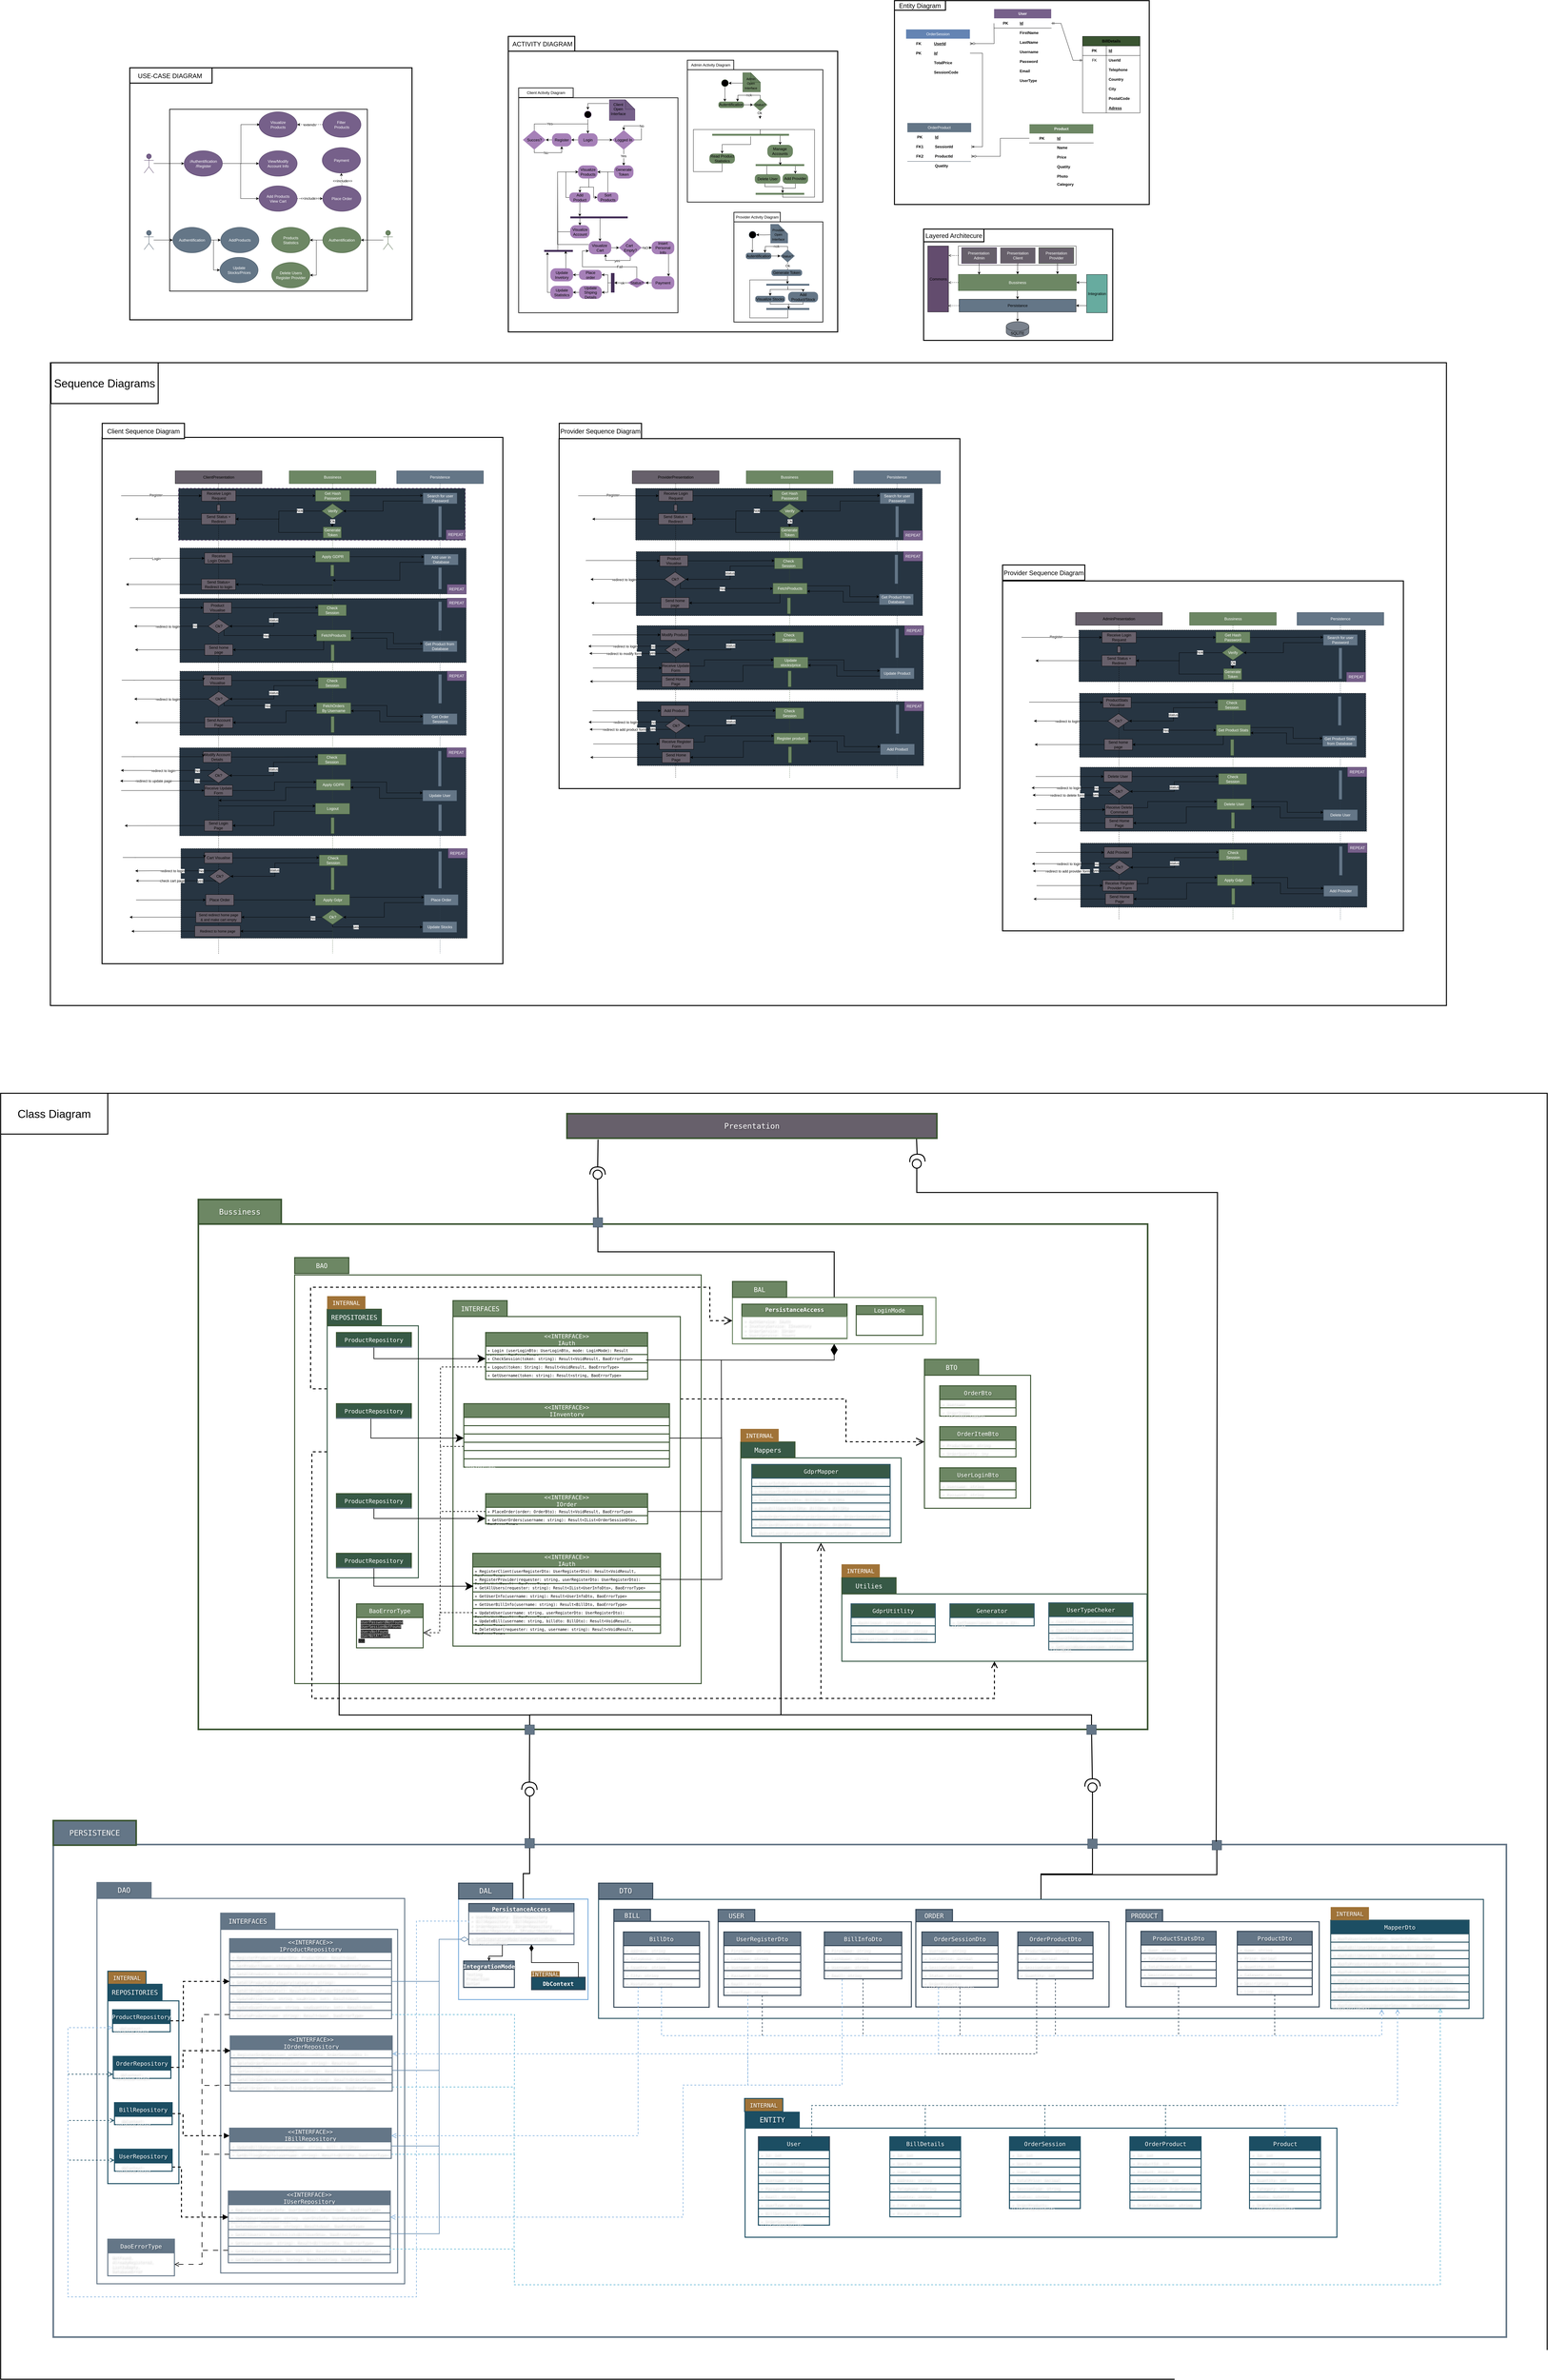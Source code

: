 <mxfile version="24.1.0" type="device">
  <diagram name="Page-1" id="5ZX7TgxYyZlvU3amRxQg">
    <mxGraphModel dx="9960" dy="9593" grid="0" gridSize="10" guides="1" tooltips="1" connect="1" arrows="1" fold="1" page="0" pageScale="1" pageWidth="850" pageHeight="1100" math="0" shadow="0">
      <root>
        <mxCell id="0" />
        <mxCell id="1" parent="0" />
        <mxCell id="KfEAwEAilzIYpi-UYe0c-448" value="" style="rounded=0;whiteSpace=wrap;html=1;strokeWidth=3;" vertex="1" parent="1">
          <mxGeometry x="52" y="-2729" width="4378" height="2015" as="geometry" />
        </mxCell>
        <mxCell id="KfEAwEAilzIYpi-UYe0c-447" value="" style="rounded=0;whiteSpace=wrap;html=1;strokeWidth=3;" vertex="1" parent="1">
          <mxGeometry x="3038" y="-2045" width="1257" height="1097" as="geometry" />
        </mxCell>
        <mxCell id="KfEAwEAilzIYpi-UYe0c-348" value="" style="rounded=0;whiteSpace=wrap;html=1;strokeWidth=3;" vertex="1" parent="1">
          <mxGeometry x="1647.25" y="-2491" width="1257" height="1097" as="geometry" />
        </mxCell>
        <mxCell id="KfEAwEAilzIYpi-UYe0c-322" value="" style="rounded=0;whiteSpace=wrap;html=1;dashed=1;fillColor=#273542;" vertex="1" parent="1">
          <mxGeometry x="1892.42" y="-1667" width="898" height="201" as="geometry" />
        </mxCell>
        <mxCell id="KfEAwEAilzIYpi-UYe0c-166" value="" style="rounded=0;whiteSpace=wrap;html=1;strokeWidth=3;" vertex="1" parent="1">
          <mxGeometry x="-104" y="-439" width="4850" height="4031" as="geometry" />
        </mxCell>
        <mxCell id="KfEAwEAilzIYpi-UYe0c-163" value="" style="rounded=0;whiteSpace=wrap;html=1;strokeWidth=3;" vertex="1" parent="1">
          <mxGeometry x="214" y="-2495" width="1257" height="1650" as="geometry" />
        </mxCell>
        <mxCell id="KfEAwEAilzIYpi-UYe0c-104" value="" style="rounded=0;whiteSpace=wrap;html=1;dashed=1;fillColor=#273542;" vertex="1" parent="1">
          <mxGeometry x="461.31" y="-1206" width="898" height="281" as="geometry" />
        </mxCell>
        <mxCell id="KfEAwEAilzIYpi-UYe0c-73" value="" style="rounded=0;whiteSpace=wrap;html=1;dashed=1;fillColor=#273542;" vertex="1" parent="1">
          <mxGeometry x="457.17" y="-1522" width="898" height="276" as="geometry" />
        </mxCell>
        <mxCell id="KfEAwEAilzIYpi-UYe0c-52" value="" style="rounded=0;whiteSpace=wrap;html=1;dashed=1;fillColor=#273542;" vertex="1" parent="1">
          <mxGeometry x="458.17" y="-1762" width="898" height="201" as="geometry" />
        </mxCell>
        <mxCell id="KfEAwEAilzIYpi-UYe0c-48" value="" style="rounded=0;whiteSpace=wrap;html=1;dashed=1;fillColor=#273542;" vertex="1" parent="1">
          <mxGeometry x="458" y="-1990" width="898" height="201" as="geometry" />
        </mxCell>
        <mxCell id="KfEAwEAilzIYpi-UYe0c-13" value="" style="rounded=0;whiteSpace=wrap;html=1;dashed=1;fillColor=#273542;" vertex="1" parent="1">
          <mxGeometry x="458" y="-2148" width="898" height="144" as="geometry" />
        </mxCell>
        <mxCell id="KfEAwEAilzIYpi-UYe0c-12" value="" style="rounded=0;whiteSpace=wrap;html=1;dashed=1;strokeWidth=2;fillColor=#273542;fontColor=#ffffff;strokeColor=#432D57;" vertex="1" parent="1">
          <mxGeometry x="454" y="-2335" width="899" height="162" as="geometry" />
        </mxCell>
        <mxCell id="05cOvjuhclFFzzEoDmsV-275" style="edgeStyle=orthogonalEdgeStyle;rounded=0;orthogonalLoop=1;jettySize=auto;html=1;endArrow=none;endFill=0;" parent="1" source="05cOvjuhclFFzzEoDmsV-269" edge="1">
          <mxGeometry relative="1" as="geometry">
            <mxPoint x="2278.5" y="-3459.5" as="targetPoint" />
            <Array as="points">
              <mxPoint x="2277.5" y="-3465.5" />
              <mxPoint x="2277.5" y="-3465.5" />
            </Array>
          </mxGeometry>
        </mxCell>
        <mxCell id="05cOvjuhclFFzzEoDmsV-269" value="GenerateToken" style="rounded=1;whiteSpace=wrap;html=1;arcSize=40;fontColor=#000000;fillColor=#6D8764;strokeColor=none;" parent="1" vertex="1">
          <mxGeometry x="2227" y="-3493.5" width="97.5" height="20" as="geometry" />
        </mxCell>
        <mxCell id="05cOvjuhclFFzzEoDmsV-178" value="" style="rounded=0;whiteSpace=wrap;html=1;strokeWidth=5;strokeColor=#3A5431;fontFamily=JetBrains Mono&quot;, monospace;fontColor=#ffffff;labelBorderColor=none;textShadow=1;fillColor=none;" parent="1" vertex="1">
          <mxGeometry x="516" y="-29" width="2977" height="1584" as="geometry" />
        </mxCell>
        <mxCell id="05cOvjuhclFFzzEoDmsV-218" style="edgeStyle=orthogonalEdgeStyle;rounded=0;orthogonalLoop=1;jettySize=auto;html=1;entryX=0.5;entryY=1;entryDx=0;entryDy=0;startArrow=none;startFill=0;endArrow=none;endFill=0;strokeWidth=3;" parent="1" source="05cOvjuhclFFzzEoDmsV-156" target="05cOvjuhclFFzzEoDmsV-215" edge="1">
          <mxGeometry relative="1" as="geometry">
            <Array as="points">
              <mxPoint x="2510" y="58" />
              <mxPoint x="1769" y="58" />
            </Array>
          </mxGeometry>
        </mxCell>
        <mxCell id="05cOvjuhclFFzzEoDmsV-156" value="" style="rounded=0;whiteSpace=wrap;html=1;strokeColor=#6D8764;strokeWidth=3;fontFamily=JetBrains Mono&quot;, monospace;" parent="1" vertex="1">
          <mxGeometry x="2191" y="201" width="638" height="145.75" as="geometry" />
        </mxCell>
        <mxCell id="05cOvjuhclFFzzEoDmsV-199" style="edgeStyle=orthogonalEdgeStyle;rounded=0;orthogonalLoop=1;jettySize=auto;html=1;endArrow=none;endFill=0;startArrow=open;startFill=0;dashed=1;strokeWidth=3;endSize=20;startSize=15;" parent="1" source="05cOvjuhclFFzzEoDmsV-146" edge="1">
          <mxGeometry relative="1" as="geometry">
            <mxPoint x="2468" y="1458" as="targetPoint" />
            <Array as="points">
              <mxPoint x="3013" y="1458" />
            </Array>
          </mxGeometry>
        </mxCell>
        <mxCell id="05cOvjuhclFFzzEoDmsV-146" value="" style="rounded=0;whiteSpace=wrap;html=1;strokeColor=#375946;strokeWidth=3;fontFamily=JetBrains Mono&quot;, monospace;" parent="1" vertex="1">
          <mxGeometry x="2534" y="1130.5" width="957" height="211" as="geometry" />
        </mxCell>
        <mxCell id="05cOvjuhclFFzzEoDmsV-204" style="edgeStyle=orthogonalEdgeStyle;rounded=0;orthogonalLoop=1;jettySize=auto;html=1;exitX=0.25;exitY=1;exitDx=0;exitDy=0;strokeWidth=3;endArrow=none;endFill=0;" parent="1" source="05cOvjuhclFFzzEoDmsV-145" edge="1">
          <mxGeometry relative="1" as="geometry">
            <mxPoint x="2343" y="1510" as="targetPoint" />
          </mxGeometry>
        </mxCell>
        <mxCell id="05cOvjuhclFFzzEoDmsV-145" value="" style="rounded=0;whiteSpace=wrap;html=1;strokeColor=#375946;strokeWidth=3;fontFamily=JetBrains Mono&quot;, monospace;" parent="1" vertex="1">
          <mxGeometry x="2217" y="704" width="503" height="266" as="geometry" />
        </mxCell>
        <mxCell id="05cOvjuhclFFzzEoDmsV-144" value="" style="rounded=0;whiteSpace=wrap;html=1;strokeColor=#3A5431;strokeWidth=3;fontFamily=JetBrains Mono&quot;, monospace;fillColor=none;fontColor=#ffffff;" parent="1" vertex="1">
          <mxGeometry x="2793" y="445" width="333" height="417" as="geometry" />
        </mxCell>
        <mxCell id="05cOvjuhclFFzzEoDmsV-89" value="" style="rounded=0;whiteSpace=wrap;html=1;strokeColor=#3A5431;strokeWidth=3;fontFamily=JetBrains Mono&quot;, monospace;fillColor=none;fontColor=#ffffff;" parent="1" vertex="1">
          <mxGeometry x="818" y="130.5" width="1275" height="1281" as="geometry" />
        </mxCell>
        <mxCell id="05cOvjuhclFFzzEoDmsV-200" style="edgeStyle=orthogonalEdgeStyle;rounded=0;orthogonalLoop=1;jettySize=auto;html=1;exitX=1;exitY=0.25;exitDx=0;exitDy=0;entryX=0;entryY=0.5;entryDx=0;entryDy=0;dashed=1;endArrow=open;endFill=0;endSize=20;strokeWidth=3;" parent="1" source="05cOvjuhclFFzzEoDmsV-91" target="05cOvjuhclFFzzEoDmsV-144" edge="1">
          <mxGeometry relative="1" as="geometry">
            <Array as="points">
              <mxPoint x="2547" y="519" />
              <mxPoint x="2547" y="654" />
            </Array>
          </mxGeometry>
        </mxCell>
        <mxCell id="05cOvjuhclFFzzEoDmsV-91" value="" style="rounded=0;whiteSpace=wrap;html=1;strokeColor=#3A5431;strokeWidth=3;fontFamily=JetBrains Mono&quot;, monospace;fillColor=none;fontColor=#ffffff;" parent="1" vertex="1">
          <mxGeometry x="1314.5" y="261" width="713" height="1033" as="geometry" />
        </mxCell>
        <mxCell id="05cOvjuhclFFzzEoDmsV-198" style="edgeStyle=orthogonalEdgeStyle;rounded=0;orthogonalLoop=1;jettySize=auto;html=1;exitX=0;exitY=0.5;exitDx=0;exitDy=0;entryX=0.5;entryY=1;entryDx=0;entryDy=0;endArrow=open;endFill=0;dashed=1;startSize=20;strokeWidth=3;endSize=20;" parent="1" source="05cOvjuhclFFzzEoDmsV-90" target="05cOvjuhclFFzzEoDmsV-145" edge="1">
          <mxGeometry relative="1" as="geometry">
            <Array as="points">
              <mxPoint x="872" y="685" />
              <mxPoint x="872" y="1458" />
              <mxPoint x="2469" y="1458" />
            </Array>
          </mxGeometry>
        </mxCell>
        <mxCell id="05cOvjuhclFFzzEoDmsV-201" style="edgeStyle=orthogonalEdgeStyle;rounded=0;orthogonalLoop=1;jettySize=auto;html=1;exitX=0;exitY=0.25;exitDx=0;exitDy=0;entryX=0;entryY=0.5;entryDx=0;entryDy=0;endArrow=open;endFill=0;startArrow=none;startFill=0;dashed=1;strokeWidth=3;startSize=8;endSize=20;" parent="1" source="05cOvjuhclFFzzEoDmsV-90" target="05cOvjuhclFFzzEoDmsV-156" edge="1">
          <mxGeometry relative="1" as="geometry">
            <Array as="points">
              <mxPoint x="868" y="488" />
              <mxPoint x="868" y="169" />
              <mxPoint x="2120" y="169" />
              <mxPoint x="2120" y="274" />
            </Array>
          </mxGeometry>
        </mxCell>
        <mxCell id="05cOvjuhclFFzzEoDmsV-90" value="" style="rounded=0;whiteSpace=wrap;html=1;strokeColor=#375946;strokeWidth=3;fontFamily=JetBrains Mono&quot;, monospace;" parent="1" vertex="1">
          <mxGeometry x="920" y="290" width="286" height="790" as="geometry" />
        </mxCell>
        <mxCell id="Q6Gimb9RM9t8x7_9Zu4_-5" value="" style="rounded=0;whiteSpace=wrap;html=1;strokeWidth=3;" parent="1" vertex="1">
          <mxGeometry x="2790.5" y="-3148" width="593" height="349" as="geometry" />
        </mxCell>
        <mxCell id="05cOvjuhclFFzzEoDmsV-5" value="" style="rounded=0;whiteSpace=wrap;html=1;" parent="1" vertex="1">
          <mxGeometry x="2899.5" y="-3095" width="369" height="60" as="geometry" />
        </mxCell>
        <mxCell id="6j27yBo2x0eW-x4EWcKM-199" value="" style="rounded=0;whiteSpace=wrap;html=1;strokeWidth=5;strokeColor=#647687;fontFamily=JetBrains Mono&quot;, monospace;fontColor=#FCFCFC;labelBorderColor=none;textShadow=1;" parent="1" vertex="1">
          <mxGeometry x="61" y="1916" width="4557" height="1544" as="geometry" />
        </mxCell>
        <mxCell id="05cOvjuhclFFzzEoDmsV-176" style="edgeStyle=orthogonalEdgeStyle;rounded=0;orthogonalLoop=1;jettySize=auto;html=1;exitX=0.5;exitY=0;exitDx=0;exitDy=0;entryX=0.5;entryY=1;entryDx=0;entryDy=0;endArrow=none;endFill=0;strokeWidth=3;" parent="1" source="6j27yBo2x0eW-x4EWcKM-197" target="05cOvjuhclFFzzEoDmsV-166" edge="1">
          <mxGeometry relative="1" as="geometry" />
        </mxCell>
        <mxCell id="6j27yBo2x0eW-x4EWcKM-197" value="" style="rounded=0;whiteSpace=wrap;html=1;strokeColor=#82B1DE;strokeWidth=3;fontFamily=JetBrains Mono&quot;, monospace;fontColor=#FCFCFC;labelBorderColor=none;textShadow=1;" parent="1" vertex="1">
          <mxGeometry x="1332" y="2087" width="406" height="315" as="geometry" />
        </mxCell>
        <mxCell id="6j27yBo2x0eW-x4EWcKM-177" value="" style="rounded=0;whiteSpace=wrap;html=1;strokeColor=#647687;strokeWidth=3;fontFamily=JetBrains Mono&quot;, monospace;fontColor=#FCFCFC;labelBorderColor=none;textShadow=1;" parent="1" vertex="1">
          <mxGeometry x="198" y="2085" width="965" height="1208" as="geometry" />
        </mxCell>
        <mxCell id="6j27yBo2x0eW-x4EWcKM-173" value="" style="rounded=0;whiteSpace=wrap;html=1;strokeColor=#647687;strokeWidth=3;fontFamily=JetBrains Mono&quot;, monospace;fontColor=#FCFCFC;labelBorderColor=none;textShadow=1;" parent="1" vertex="1">
          <mxGeometry x="586" y="2182" width="555" height="1077" as="geometry" />
        </mxCell>
        <mxCell id="6j27yBo2x0eW-x4EWcKM-172" value="" style="rounded=0;whiteSpace=wrap;html=1;strokeColor=#1C4E63;strokeWidth=3;fontFamily=JetBrains Mono&quot;, monospace;fontColor=#FCFCFC;labelBorderColor=none;textShadow=1;" parent="1" vertex="1">
          <mxGeometry x="232" y="2406" width="223" height="573" as="geometry" />
        </mxCell>
        <mxCell id="05cOvjuhclFFzzEoDmsV-177" style="edgeStyle=orthogonalEdgeStyle;rounded=0;orthogonalLoop=1;jettySize=auto;html=1;entryX=0.5;entryY=1;entryDx=0;entryDy=0;endArrow=none;endFill=0;strokeWidth=3;" parent="1" source="6j27yBo2x0eW-x4EWcKM-161" target="05cOvjuhclFFzzEoDmsV-172" edge="1">
          <mxGeometry relative="1" as="geometry" />
        </mxCell>
        <mxCell id="05cOvjuhclFFzzEoDmsV-206" style="edgeStyle=orthogonalEdgeStyle;rounded=0;orthogonalLoop=1;jettySize=auto;html=1;entryX=0.5;entryY=1;entryDx=0;entryDy=0;endArrow=none;endFill=0;strokeWidth=3;" parent="1" source="6j27yBo2x0eW-x4EWcKM-161" target="05cOvjuhclFFzzEoDmsV-205" edge="1">
          <mxGeometry relative="1" as="geometry" />
        </mxCell>
        <mxCell id="6j27yBo2x0eW-x4EWcKM-161" value="" style="rounded=0;whiteSpace=wrap;html=1;fillColor=none;strokeColor=#2E5766;strokeWidth=3;fontFamily=JetBrains Mono&quot;, monospace;fontColor=#FCFCFC;labelBorderColor=none;textShadow=1;" parent="1" vertex="1">
          <mxGeometry x="1771" y="2088" width="2775" height="373" as="geometry" />
        </mxCell>
        <mxCell id="6j27yBo2x0eW-x4EWcKM-168" value="" style="rounded=0;whiteSpace=wrap;html=1;fillColor=none;strokeColor=#314354;strokeWidth=3;fontFamily=JetBrains Mono&quot;, monospace;fontColor=#ffffff;labelBorderColor=none;textShadow=1;" parent="1" vertex="1">
          <mxGeometry x="3425" y="2158" width="606" height="267" as="geometry" />
        </mxCell>
        <mxCell id="6j27yBo2x0eW-x4EWcKM-167" value="" style="rounded=0;whiteSpace=wrap;html=1;fillColor=none;strokeColor=#314354;strokeWidth=3;fontFamily=JetBrains Mono&quot;, monospace;fontColor=#ffffff;labelBorderColor=none;textShadow=1;" parent="1" vertex="1">
          <mxGeometry x="2766" y="2158" width="606" height="267" as="geometry" />
        </mxCell>
        <mxCell id="6j27yBo2x0eW-x4EWcKM-166" value="" style="rounded=0;whiteSpace=wrap;html=1;fillColor=none;strokeColor=#314354;strokeWidth=3;fontFamily=JetBrains Mono&quot;, monospace;fontColor=#ffffff;labelBorderColor=none;textShadow=1;" parent="1" vertex="1">
          <mxGeometry x="2146" y="2158" width="606" height="267" as="geometry" />
        </mxCell>
        <mxCell id="6j27yBo2x0eW-x4EWcKM-164" value="" style="rounded=0;whiteSpace=wrap;html=1;fillColor=none;strokeColor=#314354;strokeWidth=3;fontFamily=JetBrains Mono&quot;, monospace;fontColor=#ffffff;labelBorderColor=none;textShadow=1;" parent="1" vertex="1">
          <mxGeometry x="1819" y="2157" width="299" height="269" as="geometry" />
        </mxCell>
        <mxCell id="6j27yBo2x0eW-x4EWcKM-160" value="" style="rounded=0;whiteSpace=wrap;html=1;fillColor=none;fontColor=#FCFCFC;strokeColor=#1C4E63;strokeWidth=3;fontFamily=JetBrains Mono&quot;, monospace;labelBorderColor=none;textShadow=1;" parent="1" vertex="1">
          <mxGeometry x="2230.5" y="2805" width="1856" height="342" as="geometry" />
        </mxCell>
        <mxCell id="Q6Gimb9RM9t8x7_9Zu4_-198" value="" style="rounded=0;whiteSpace=wrap;html=1;strokeWidth=3;" parent="1" vertex="1">
          <mxGeometry x="2699" y="-3864" width="799" height="639" as="geometry" />
        </mxCell>
        <mxCell id="X5GNQbbb3iFWb6tz6MKN-188" value="" style="rounded=0;whiteSpace=wrap;html=1;strokeWidth=3;" parent="1" vertex="1">
          <mxGeometry x="1488" y="-3705.5" width="1033" height="880" as="geometry" />
        </mxCell>
        <mxCell id="X5GNQbbb3iFWb6tz6MKN-313" value="" style="rounded=0;whiteSpace=wrap;html=1;strokeWidth=2;" parent="1" vertex="1">
          <mxGeometry x="2195.5" y="-3170.5" width="279" height="314" as="geometry" />
        </mxCell>
        <mxCell id="X5GNQbbb3iFWb6tz6MKN-311" value="" style="rounded=0;whiteSpace=wrap;html=1;strokeWidth=2;" parent="1" vertex="1">
          <mxGeometry x="2049.5" y="-3647.5" width="425" height="415" as="geometry" />
        </mxCell>
        <mxCell id="X5GNQbbb3iFWb6tz6MKN-176" value="" style="rounded=0;whiteSpace=wrap;html=1;strokeWidth=2;" parent="1" vertex="1">
          <mxGeometry x="1520.5" y="-3559.5" width="499.5" height="674" as="geometry" />
        </mxCell>
        <mxCell id="X5GNQbbb3iFWb6tz6MKN-1" value="" style="rounded=0;whiteSpace=wrap;html=1;strokeWidth=3;" parent="1" vertex="1">
          <mxGeometry x="301" y="-3653.48" width="885" height="790" as="geometry" />
        </mxCell>
        <mxCell id="2nUYefRwAOUHqMY0qum0-52" value="" style="rounded=0;whiteSpace=wrap;html=1;strokeWidth=2;" parent="1" vertex="1">
          <mxGeometry x="426" y="-3523.48" width="620" height="570" as="geometry" />
        </mxCell>
        <mxCell id="2nUYefRwAOUHqMY0qum0-51" style="edgeStyle=orthogonalEdgeStyle;rounded=0;orthogonalLoop=1;jettySize=auto;html=1;entryX=0;entryY=0.5;entryDx=0;entryDy=0;" parent="1" source="2nUYefRwAOUHqMY0qum0-2" target="2nUYefRwAOUHqMY0qum0-46" edge="1">
          <mxGeometry relative="1" as="geometry" />
        </mxCell>
        <mxCell id="2nUYefRwAOUHqMY0qum0-2" value="Provider" style="shape=umlActor;verticalLabelPosition=bottom;verticalAlign=top;html=1;fillColor=#647687;fontColor=#ffffff;strokeColor=#314354;" parent="1" vertex="1">
          <mxGeometry x="346" y="-3143.48" width="30" height="60" as="geometry" />
        </mxCell>
        <mxCell id="2nUYefRwAOUHqMY0qum0-20" style="edgeStyle=orthogonalEdgeStyle;rounded=0;orthogonalLoop=1;jettySize=auto;html=1;entryX=0;entryY=0.5;entryDx=0;entryDy=0;exitX=1;exitY=0.5;exitDx=0;exitDy=0;" parent="1" source="2nUYefRwAOUHqMY0qum0-13" target="2nUYefRwAOUHqMY0qum0-19" edge="1">
          <mxGeometry relative="1" as="geometry" />
        </mxCell>
        <mxCell id="2nUYefRwAOUHqMY0qum0-6" value="Visualize&lt;br&gt;Products" style="ellipse;whiteSpace=wrap;html=1;fillColor=#76608a;fontColor=#ffffff;strokeColor=#432D57;" parent="1" vertex="1">
          <mxGeometry x="706" y="-3515.48" width="120" height="80" as="geometry" />
        </mxCell>
        <mxCell id="2nUYefRwAOUHqMY0qum0-11" style="edgeStyle=orthogonalEdgeStyle;rounded=0;orthogonalLoop=1;jettySize=auto;html=1;dashed=1;" parent="1" source="2nUYefRwAOUHqMY0qum0-7" target="2nUYefRwAOUHqMY0qum0-6" edge="1">
          <mxGeometry relative="1" as="geometry" />
        </mxCell>
        <mxCell id="2nUYefRwAOUHqMY0qum0-12" value="extends" style="edgeLabel;html=1;align=center;verticalAlign=middle;resizable=0;points=[];" parent="2nUYefRwAOUHqMY0qum0-11" vertex="1" connectable="0">
          <mxGeometry x="0.033" y="4" relative="1" as="geometry">
            <mxPoint y="-4" as="offset" />
          </mxGeometry>
        </mxCell>
        <mxCell id="2nUYefRwAOUHqMY0qum0-7" value="Filter&amp;nbsp;&lt;br&gt;Products" style="ellipse;whiteSpace=wrap;html=1;fillColor=#76608a;fontColor=#ffffff;strokeColor=#432D57;" parent="1" vertex="1">
          <mxGeometry x="906" y="-3515.48" width="120" height="80" as="geometry" />
        </mxCell>
        <mxCell id="05cOvjuhclFFzzEoDmsV-221" style="edgeStyle=orthogonalEdgeStyle;rounded=0;orthogonalLoop=1;jettySize=auto;html=1;entryX=0;entryY=0.5;entryDx=0;entryDy=0;" parent="1" source="2nUYefRwAOUHqMY0qum0-8" target="2nUYefRwAOUHqMY0qum0-13" edge="1">
          <mxGeometry relative="1" as="geometry" />
        </mxCell>
        <mxCell id="2nUYefRwAOUHqMY0qum0-8" value="Client" style="shape=umlActor;verticalLabelPosition=bottom;verticalAlign=top;html=1;fillColor=#76608a;fontColor=#ffffff;strokeColor=#432D57;" parent="1" vertex="1">
          <mxGeometry x="346" y="-3383.48" width="30" height="60" as="geometry" />
        </mxCell>
        <mxCell id="2nUYefRwAOUHqMY0qum0-24" style="edgeStyle=orthogonalEdgeStyle;rounded=0;orthogonalLoop=1;jettySize=auto;html=1;entryX=0;entryY=0.5;entryDx=0;entryDy=0;" parent="1" source="2nUYefRwAOUHqMY0qum0-13" target="2nUYefRwAOUHqMY0qum0-23" edge="1">
          <mxGeometry relative="1" as="geometry" />
        </mxCell>
        <mxCell id="05cOvjuhclFFzzEoDmsV-222" style="edgeStyle=orthogonalEdgeStyle;rounded=0;orthogonalLoop=1;jettySize=auto;html=1;exitX=1;exitY=0.5;exitDx=0;exitDy=0;" parent="1" source="2nUYefRwAOUHqMY0qum0-13" edge="1">
          <mxGeometry relative="1" as="geometry">
            <mxPoint x="708.5" y="-3475.48" as="targetPoint" />
            <Array as="points">
              <mxPoint x="649.5" y="-3353.48" />
              <mxPoint x="649.5" y="-3475.48" />
            </Array>
          </mxGeometry>
        </mxCell>
        <mxCell id="2nUYefRwAOUHqMY0qum0-13" value="/Authentification&lt;br&gt;/Register" style="ellipse;whiteSpace=wrap;html=1;fillColor=#76608a;fontColor=#ffffff;strokeColor=#432D57;" parent="1" vertex="1">
          <mxGeometry x="471.5" y="-3393.48" width="120" height="80" as="geometry" />
        </mxCell>
        <mxCell id="2nUYefRwAOUHqMY0qum0-19" value="View/Modify&lt;br&gt;Account Info" style="ellipse;whiteSpace=wrap;html=1;fillColor=#76608a;fontColor=#ffffff;strokeColor=#432D57;" parent="1" vertex="1">
          <mxGeometry x="706" y="-3393.48" width="120" height="80" as="geometry" />
        </mxCell>
        <mxCell id="2nUYefRwAOUHqMY0qum0-26" style="edgeStyle=orthogonalEdgeStyle;rounded=0;orthogonalLoop=1;jettySize=auto;html=1;entryX=0;entryY=0.5;entryDx=0;entryDy=0;dashed=1;" parent="1" source="2nUYefRwAOUHqMY0qum0-23" target="2nUYefRwAOUHqMY0qum0-25" edge="1">
          <mxGeometry relative="1" as="geometry" />
        </mxCell>
        <mxCell id="2nUYefRwAOUHqMY0qum0-27" value="&amp;lt;&amp;lt;include&amp;gt;&amp;gt;" style="edgeLabel;html=1;align=center;verticalAlign=middle;resizable=0;points=[];" parent="2nUYefRwAOUHqMY0qum0-26" vertex="1" connectable="0">
          <mxGeometry y="1" relative="1" as="geometry">
            <mxPoint as="offset" />
          </mxGeometry>
        </mxCell>
        <mxCell id="2nUYefRwAOUHqMY0qum0-23" value="Add Products&lt;br&gt;View Cart" style="ellipse;whiteSpace=wrap;html=1;fillColor=#76608a;fontColor=#ffffff;strokeColor=#432D57;" parent="1" vertex="1">
          <mxGeometry x="706" y="-3283.48" width="120" height="80" as="geometry" />
        </mxCell>
        <mxCell id="2nUYefRwAOUHqMY0qum0-31" style="edgeStyle=orthogonalEdgeStyle;rounded=0;orthogonalLoop=1;jettySize=auto;html=1;entryX=0.5;entryY=1;entryDx=0;entryDy=0;dashed=1;" parent="1" source="2nUYefRwAOUHqMY0qum0-25" target="2nUYefRwAOUHqMY0qum0-28" edge="1">
          <mxGeometry relative="1" as="geometry" />
        </mxCell>
        <mxCell id="2nUYefRwAOUHqMY0qum0-32" value="&amp;lt;&amp;lt;include&amp;gt;&amp;gt;" style="edgeLabel;html=1;align=center;verticalAlign=middle;resizable=0;points=[];" parent="2nUYefRwAOUHqMY0qum0-31" vertex="1" connectable="0">
          <mxGeometry x="-0.224" y="-2" relative="1" as="geometry">
            <mxPoint as="offset" />
          </mxGeometry>
        </mxCell>
        <mxCell id="2nUYefRwAOUHqMY0qum0-25" value="Place Order" style="ellipse;whiteSpace=wrap;html=1;fillColor=#76608a;fontColor=#ffffff;strokeColor=#432D57;" parent="1" vertex="1">
          <mxGeometry x="906" y="-3283.48" width="120" height="80" as="geometry" />
        </mxCell>
        <mxCell id="2nUYefRwAOUHqMY0qum0-28" value="Payment" style="ellipse;whiteSpace=wrap;html=1;fillColor=#76608a;fontColor=#ffffff;strokeColor=#432D57;" parent="1" vertex="1">
          <mxGeometry x="904.5" y="-3403.48" width="120" height="80" as="geometry" />
        </mxCell>
        <mxCell id="2nUYefRwAOUHqMY0qum0-33" value="AddProducts" style="ellipse;whiteSpace=wrap;html=1;fillColor=#647687;fontColor=#ffffff;strokeColor=#314354;" parent="1" vertex="1">
          <mxGeometry x="586" y="-3153.48" width="120" height="80" as="geometry" />
        </mxCell>
        <mxCell id="2nUYefRwAOUHqMY0qum0-43" style="edgeStyle=orthogonalEdgeStyle;rounded=0;orthogonalLoop=1;jettySize=auto;html=1;" parent="1" source="2nUYefRwAOUHqMY0qum0-35" target="2nUYefRwAOUHqMY0qum0-42" edge="1">
          <mxGeometry relative="1" as="geometry" />
        </mxCell>
        <mxCell id="2nUYefRwAOUHqMY0qum0-35" value="Administrator" style="shape=umlActor;verticalLabelPosition=bottom;verticalAlign=top;html=1;fillColor=#6d8764;fontColor=#ffffff;strokeColor=#3A5431;" parent="1" vertex="1">
          <mxGeometry x="1096" y="-3143.48" width="30" height="60" as="geometry" />
        </mxCell>
        <mxCell id="2nUYefRwAOUHqMY0qum0-36" value="Delete Users&lt;br&gt;Register Provider" style="ellipse;whiteSpace=wrap;html=1;fillColor=#6d8764;fontColor=#ffffff;strokeColor=#3A5431;" parent="1" vertex="1">
          <mxGeometry x="746" y="-3043.48" width="120" height="80" as="geometry" />
        </mxCell>
        <mxCell id="2nUYefRwAOUHqMY0qum0-38" value="Products&lt;br&gt;Statistics" style="ellipse;whiteSpace=wrap;html=1;fillColor=#6d8764;fontColor=#ffffff;strokeColor=#3A5431;" parent="1" vertex="1">
          <mxGeometry x="746" y="-3153.48" width="120" height="80" as="geometry" />
        </mxCell>
        <mxCell id="2nUYefRwAOUHqMY0qum0-44" style="edgeStyle=orthogonalEdgeStyle;rounded=0;orthogonalLoop=1;jettySize=auto;html=1;entryX=1;entryY=0.5;entryDx=0;entryDy=0;" parent="1" source="2nUYefRwAOUHqMY0qum0-42" target="2nUYefRwAOUHqMY0qum0-38" edge="1">
          <mxGeometry relative="1" as="geometry" />
        </mxCell>
        <mxCell id="2nUYefRwAOUHqMY0qum0-45" style="edgeStyle=orthogonalEdgeStyle;rounded=0;orthogonalLoop=1;jettySize=auto;html=1;entryX=1;entryY=0.5;entryDx=0;entryDy=0;" parent="1" source="2nUYefRwAOUHqMY0qum0-42" target="2nUYefRwAOUHqMY0qum0-36" edge="1">
          <mxGeometry relative="1" as="geometry" />
        </mxCell>
        <mxCell id="2nUYefRwAOUHqMY0qum0-42" value="Authentification" style="ellipse;whiteSpace=wrap;html=1;fillColor=#6d8764;fontColor=#ffffff;strokeColor=#3A5431;" parent="1" vertex="1">
          <mxGeometry x="906" y="-3153.48" width="120" height="80" as="geometry" />
        </mxCell>
        <mxCell id="2nUYefRwAOUHqMY0qum0-47" style="edgeStyle=orthogonalEdgeStyle;rounded=0;orthogonalLoop=1;jettySize=auto;html=1;entryX=0;entryY=0.5;entryDx=0;entryDy=0;" parent="1" source="2nUYefRwAOUHqMY0qum0-46" target="2nUYefRwAOUHqMY0qum0-33" edge="1">
          <mxGeometry relative="1" as="geometry" />
        </mxCell>
        <mxCell id="2nUYefRwAOUHqMY0qum0-48" value="" style="edgeStyle=orthogonalEdgeStyle;rounded=0;orthogonalLoop=1;jettySize=auto;html=1;" parent="1" source="2nUYefRwAOUHqMY0qum0-46" target="2nUYefRwAOUHqMY0qum0-33" edge="1">
          <mxGeometry relative="1" as="geometry" />
        </mxCell>
        <mxCell id="KfEAwEAilzIYpi-UYe0c-1" style="edgeStyle=orthogonalEdgeStyle;rounded=0;orthogonalLoop=1;jettySize=auto;html=1;exitX=1;exitY=0.5;exitDx=0;exitDy=0;entryX=0;entryY=0.5;entryDx=0;entryDy=0;" edge="1" parent="1" source="2nUYefRwAOUHqMY0qum0-46" target="05cOvjuhclFFzzEoDmsV-223">
          <mxGeometry relative="1" as="geometry">
            <Array as="points">
              <mxPoint x="563.5" y="-3113.48" />
              <mxPoint x="563.5" y="-3019.48" />
            </Array>
          </mxGeometry>
        </mxCell>
        <mxCell id="2nUYefRwAOUHqMY0qum0-46" value="Authentification" style="ellipse;whiteSpace=wrap;html=1;fillColor=#647687;fontColor=#ffffff;strokeColor=#314354;" parent="1" vertex="1">
          <mxGeometry x="436" y="-3153.48" width="120" height="80" as="geometry" />
        </mxCell>
        <mxCell id="2nUYefRwAOUHqMY0qum0-53" value="&lt;font style=&quot;font-size: 20px;&quot;&gt;USE-CASE DIAGRAM&amp;nbsp;&lt;/font&gt;" style="rounded=0;whiteSpace=wrap;html=1;strokeWidth=3;" parent="1" vertex="1">
          <mxGeometry x="301" y="-3653.48" width="258" height="48" as="geometry" />
        </mxCell>
        <mxCell id="05cOvjuhclFFzzEoDmsV-249" style="edgeStyle=orthogonalEdgeStyle;rounded=0;orthogonalLoop=1;jettySize=auto;html=1;entryX=0.5;entryY=0;entryDx=0;entryDy=0;" parent="1" source="X5GNQbbb3iFWb6tz6MKN-2" target="05cOvjuhclFFzzEoDmsV-241" edge="1">
          <mxGeometry relative="1" as="geometry" />
        </mxCell>
        <mxCell id="X5GNQbbb3iFWb6tz6MKN-2" value="" style="ellipse;html=1;shape=startState;fillColor=#000000;strokeColor=#A680B8;" parent="1" vertex="1">
          <mxGeometry x="1722.5" y="-3522" width="30" height="30" as="geometry" />
        </mxCell>
        <mxCell id="X5GNQbbb3iFWb6tz6MKN-6" style="edgeStyle=orthogonalEdgeStyle;rounded=0;orthogonalLoop=1;jettySize=auto;html=1;exitX=0.5;exitY=1;exitDx=0;exitDy=0;" parent="1" edge="1">
          <mxGeometry relative="1" as="geometry">
            <mxPoint x="1843" y="-3494.5" as="sourcePoint" />
            <mxPoint x="1843" y="-3494.5" as="targetPoint" />
          </mxGeometry>
        </mxCell>
        <mxCell id="X5GNQbbb3iFWb6tz6MKN-71" style="edgeStyle=orthogonalEdgeStyle;rounded=0;orthogonalLoop=1;jettySize=auto;html=1;entryX=0.5;entryY=0;entryDx=0;entryDy=0;" parent="1" source="X5GNQbbb3iFWb6tz6MKN-16" target="X5GNQbbb3iFWb6tz6MKN-70" edge="1">
          <mxGeometry relative="1" as="geometry">
            <Array as="points">
              <mxPoint x="1740.5" y="-3279.5" />
            </Array>
          </mxGeometry>
        </mxCell>
        <mxCell id="05cOvjuhclFFzzEoDmsV-268" style="edgeStyle=orthogonalEdgeStyle;rounded=0;orthogonalLoop=1;jettySize=auto;html=1;exitX=0.5;exitY=1;exitDx=0;exitDy=0;entryX=0;entryY=0.5;entryDx=0;entryDy=0;" parent="1" source="X5GNQbbb3iFWb6tz6MKN-16" target="05cOvjuhclFFzzEoDmsV-266" edge="1">
          <mxGeometry relative="1" as="geometry">
            <Array as="points">
              <mxPoint x="1740.5" y="-3306.5" />
              <mxPoint x="1740.5" y="-3279.5" />
              <mxPoint x="1755.5" y="-3279.5" />
              <mxPoint x="1755.5" y="-3247.5" />
            </Array>
          </mxGeometry>
        </mxCell>
        <mxCell id="X5GNQbbb3iFWb6tz6MKN-16" value="Visualize Products" style="rounded=1;whiteSpace=wrap;html=1;arcSize=40;fontColor=#000000;fillColor=#A680B8;strokeColor=#A680B8;" parent="1" vertex="1">
          <mxGeometry x="1707.5" y="-3347" width="60" height="40" as="geometry" />
        </mxCell>
        <mxCell id="X5GNQbbb3iFWb6tz6MKN-185" style="edgeStyle=orthogonalEdgeStyle;rounded=0;orthogonalLoop=1;jettySize=auto;html=1;exitX=0.25;exitY=0.5;exitDx=0;exitDy=0;exitPerimeter=0;entryX=0.5;entryY=0;entryDx=0;entryDy=0;" parent="1" source="X5GNQbbb3iFWb6tz6MKN-41" target="X5GNQbbb3iFWb6tz6MKN-184" edge="1">
          <mxGeometry relative="1" as="geometry">
            <Array as="points">
              <mxPoint x="1712.5" y="-3184.5" />
            </Array>
          </mxGeometry>
        </mxCell>
        <mxCell id="X5GNQbbb3iFWb6tz6MKN-187" style="edgeStyle=orthogonalEdgeStyle;rounded=0;orthogonalLoop=1;jettySize=auto;html=1;entryX=0.5;entryY=0;entryDx=0;entryDy=0;exitX=0.518;exitY=0.476;exitDx=0;exitDy=0;exitPerimeter=0;" parent="1" source="X5GNQbbb3iFWb6tz6MKN-41" target="X5GNQbbb3iFWb6tz6MKN-56" edge="1">
          <mxGeometry relative="1" as="geometry">
            <Array as="points" />
          </mxGeometry>
        </mxCell>
        <mxCell id="X5GNQbbb3iFWb6tz6MKN-41" value="" style="shape=line;html=1;strokeWidth=6;strokeColor=#432D57;fillColor=#76608a;fontColor=#ffffff;" parent="1" vertex="1">
          <mxGeometry x="1682.5" y="-3189.5" width="180" height="10" as="geometry" />
        </mxCell>
        <mxCell id="X5GNQbbb3iFWb6tz6MKN-65" style="edgeStyle=orthogonalEdgeStyle;rounded=0;orthogonalLoop=1;jettySize=auto;html=1;entryX=0;entryY=0.5;entryDx=0;entryDy=0;" parent="1" source="X5GNQbbb3iFWb6tz6MKN-56" target="X5GNQbbb3iFWb6tz6MKN-64" edge="1">
          <mxGeometry relative="1" as="geometry" />
        </mxCell>
        <mxCell id="X5GNQbbb3iFWb6tz6MKN-91" style="edgeStyle=orthogonalEdgeStyle;rounded=0;orthogonalLoop=1;jettySize=auto;html=1;entryX=0;entryY=0.5;entryDx=0;entryDy=0;exitX=0;exitY=0.25;exitDx=0;exitDy=0;" parent="1" source="X5GNQbbb3iFWb6tz6MKN-56" target="X5GNQbbb3iFWb6tz6MKN-16" edge="1">
          <mxGeometry relative="1" as="geometry">
            <Array as="points">
              <mxPoint x="1642.5" y="-3099.5" />
              <mxPoint x="1642.5" y="-3327.5" />
            </Array>
          </mxGeometry>
        </mxCell>
        <mxCell id="X5GNQbbb3iFWb6tz6MKN-56" value="Visualize&amp;nbsp;&lt;div&gt;Cart&lt;/div&gt;" style="rounded=1;whiteSpace=wrap;html=1;arcSize=40;fontColor=#000000;fillColor=#A680B8;strokeColor=#A680B8;" parent="1" vertex="1">
          <mxGeometry x="1740.5" y="-3109.5" width="70" height="40" as="geometry" />
        </mxCell>
        <mxCell id="X5GNQbbb3iFWb6tz6MKN-66" style="edgeStyle=orthogonalEdgeStyle;rounded=0;orthogonalLoop=1;jettySize=auto;html=1;entryX=0;entryY=0.5;entryDx=0;entryDy=0;" parent="1" source="X5GNQbbb3iFWb6tz6MKN-64" target="X5GNQbbb3iFWb6tz6MKN-88" edge="1">
          <mxGeometry relative="1" as="geometry">
            <mxPoint x="1980.5" y="-3089.5" as="targetPoint" />
          </mxGeometry>
        </mxCell>
        <mxCell id="X5GNQbbb3iFWb6tz6MKN-67" value="NO" style="edgeLabel;html=1;align=center;verticalAlign=middle;resizable=0;points=[];" parent="X5GNQbbb3iFWb6tz6MKN-66" vertex="1" connectable="0">
          <mxGeometry x="-0.238" y="1" relative="1" as="geometry">
            <mxPoint x="-6" y="1" as="offset" />
          </mxGeometry>
        </mxCell>
        <mxCell id="X5GNQbbb3iFWb6tz6MKN-103" style="edgeStyle=orthogonalEdgeStyle;rounded=0;orthogonalLoop=1;jettySize=auto;html=1;entryX=0.75;entryY=1;entryDx=0;entryDy=0;" parent="1" source="X5GNQbbb3iFWb6tz6MKN-64" target="X5GNQbbb3iFWb6tz6MKN-56" edge="1">
          <mxGeometry relative="1" as="geometry">
            <Array as="points">
              <mxPoint x="1870.5" y="-3049.5" />
              <mxPoint x="1793.5" y="-3049.5" />
            </Array>
          </mxGeometry>
        </mxCell>
        <mxCell id="X5GNQbbb3iFWb6tz6MKN-104" value="yes" style="edgeLabel;html=1;align=center;verticalAlign=middle;resizable=0;points=[];" parent="X5GNQbbb3iFWb6tz6MKN-103" vertex="1" connectable="0">
          <mxGeometry x="-0.043" relative="1" as="geometry">
            <mxPoint as="offset" />
          </mxGeometry>
        </mxCell>
        <mxCell id="X5GNQbbb3iFWb6tz6MKN-64" value="Cart&amp;nbsp;&amp;nbsp;&lt;br&gt;Empty?" style="rhombus;whiteSpace=wrap;html=1;fontColor=#000000;fillColor=#A680B8;strokeColor=#A680B8;" parent="1" vertex="1">
          <mxGeometry x="1835.5" y="-3119.5" width="70" height="60" as="geometry" />
        </mxCell>
        <mxCell id="X5GNQbbb3iFWb6tz6MKN-86" style="edgeStyle=orthogonalEdgeStyle;rounded=0;orthogonalLoop=1;jettySize=auto;html=1;entryX=0;entryY=0.5;entryDx=0;entryDy=0;" parent="1" source="X5GNQbbb3iFWb6tz6MKN-70" target="X5GNQbbb3iFWb6tz6MKN-16" edge="1">
          <mxGeometry relative="1" as="geometry">
            <Array as="points">
              <mxPoint x="1668.5" y="-3246.5" />
              <mxPoint x="1668.5" y="-3326.5" />
            </Array>
          </mxGeometry>
        </mxCell>
        <mxCell id="X5GNQbbb3iFWb6tz6MKN-70" value="Add Product" style="rounded=1;whiteSpace=wrap;html=1;arcSize=40;fontColor=#000000;fillColor=#A680B8;strokeColor=#A680B8;" parent="1" vertex="1">
          <mxGeometry x="1680" y="-3261.98" width="65" height="30" as="geometry" />
        </mxCell>
        <mxCell id="X5GNQbbb3iFWb6tz6MKN-80" style="edgeStyle=orthogonalEdgeStyle;rounded=0;orthogonalLoop=1;jettySize=auto;html=1;entryX=0.164;entryY=0.229;entryDx=0;entryDy=0;entryPerimeter=0;" parent="1" source="X5GNQbbb3iFWb6tz6MKN-70" target="X5GNQbbb3iFWb6tz6MKN-41" edge="1">
          <mxGeometry relative="1" as="geometry">
            <mxPoint x="1736.5" y="-3179.5" as="targetPoint" />
          </mxGeometry>
        </mxCell>
        <mxCell id="X5GNQbbb3iFWb6tz6MKN-90" style="edgeStyle=orthogonalEdgeStyle;rounded=0;orthogonalLoop=1;jettySize=auto;html=1;entryX=0.75;entryY=0;entryDx=0;entryDy=0;exitX=0.75;exitY=1;exitDx=0;exitDy=0;" parent="1" source="X5GNQbbb3iFWb6tz6MKN-88" target="X5GNQbbb3iFWb6tz6MKN-89" edge="1">
          <mxGeometry relative="1" as="geometry" />
        </mxCell>
        <mxCell id="X5GNQbbb3iFWb6tz6MKN-88" value="Insert Personal&lt;br&gt;Info" style="rounded=1;whiteSpace=wrap;html=1;arcSize=40;fontColor=#000000;fillColor=#A680B8;strokeColor=#A680B8;" parent="1" vertex="1">
          <mxGeometry x="1938" y="-3109.5" width="70" height="40" as="geometry" />
        </mxCell>
        <mxCell id="X5GNQbbb3iFWb6tz6MKN-98" style="edgeStyle=orthogonalEdgeStyle;rounded=0;orthogonalLoop=1;jettySize=auto;html=1;" parent="1" source="X5GNQbbb3iFWb6tz6MKN-89" target="X5GNQbbb3iFWb6tz6MKN-94" edge="1">
          <mxGeometry relative="1" as="geometry" />
        </mxCell>
        <mxCell id="X5GNQbbb3iFWb6tz6MKN-89" value="Payment" style="rounded=1;whiteSpace=wrap;html=1;arcSize=40;fontColor=#000000;fillColor=#A680B8;strokeColor=#A680B8;" parent="1" vertex="1">
          <mxGeometry x="1938" y="-2999.5" width="70" height="40" as="geometry" />
        </mxCell>
        <mxCell id="X5GNQbbb3iFWb6tz6MKN-99" style="edgeStyle=orthogonalEdgeStyle;rounded=0;orthogonalLoop=1;jettySize=auto;html=1;entryX=0;entryY=0.75;entryDx=0;entryDy=0;" parent="1" source="X5GNQbbb3iFWb6tz6MKN-94" target="X5GNQbbb3iFWb6tz6MKN-56" edge="1">
          <mxGeometry relative="1" as="geometry">
            <Array as="points">
              <mxPoint x="1891.5" y="-3029.5" />
              <mxPoint x="1720.5" y="-3029.5" />
              <mxPoint x="1720.5" y="-3079.5" />
            </Array>
          </mxGeometry>
        </mxCell>
        <mxCell id="X5GNQbbb3iFWb6tz6MKN-100" value="Fail" style="edgeLabel;html=1;align=center;verticalAlign=middle;resizable=0;points=[];" parent="X5GNQbbb3iFWb6tz6MKN-99" vertex="1" connectable="0">
          <mxGeometry x="-0.525" y="-1" relative="1" as="geometry">
            <mxPoint x="-24" as="offset" />
          </mxGeometry>
        </mxCell>
        <mxCell id="X5GNQbbb3iFWb6tz6MKN-94" value="Status?" style="rhombus;whiteSpace=wrap;html=1;fontColor=#000000;fillColor=#A680B8;strokeColor=#A680B8;" parent="1" vertex="1">
          <mxGeometry x="1863.5" y="-2994.5" width="55" height="30" as="geometry" />
        </mxCell>
        <mxCell id="X5GNQbbb3iFWb6tz6MKN-127" style="edgeStyle=orthogonalEdgeStyle;rounded=0;orthogonalLoop=1;jettySize=auto;html=1;entryX=1;entryY=0.5;entryDx=0;entryDy=0;" parent="1" source="X5GNQbbb3iFWb6tz6MKN-113" target="X5GNQbbb3iFWb6tz6MKN-122" edge="1">
          <mxGeometry relative="1" as="geometry" />
        </mxCell>
        <mxCell id="X5GNQbbb3iFWb6tz6MKN-113" value="Update&lt;br&gt;Shiping&lt;br&gt;Details" style="rounded=1;whiteSpace=wrap;html=1;arcSize=40;fontColor=#000000;fillColor=#A680B8;strokeColor=#A680B8;" parent="1" vertex="1">
          <mxGeometry x="1710.5" y="-2969.5" width="70" height="40" as="geometry" />
        </mxCell>
        <mxCell id="X5GNQbbb3iFWb6tz6MKN-115" style="edgeStyle=orthogonalEdgeStyle;rounded=0;orthogonalLoop=1;jettySize=auto;html=1;entryX=1;entryY=0.5;entryDx=0;entryDy=0;" parent="1" source="X5GNQbbb3iFWb6tz6MKN-94" target="X5GNQbbb3iFWb6tz6MKN-124" edge="1">
          <mxGeometry relative="1" as="geometry">
            <mxPoint x="1852.12" y="-2926.94" as="targetPoint" />
          </mxGeometry>
        </mxCell>
        <mxCell id="X5GNQbbb3iFWb6tz6MKN-116" value="ok" style="edgeLabel;html=1;align=center;verticalAlign=middle;resizable=0;points=[];" parent="X5GNQbbb3iFWb6tz6MKN-115" vertex="1" connectable="0">
          <mxGeometry x="-0.173" relative="1" as="geometry">
            <mxPoint as="offset" />
          </mxGeometry>
        </mxCell>
        <mxCell id="X5GNQbbb3iFWb6tz6MKN-128" style="edgeStyle=orthogonalEdgeStyle;rounded=0;orthogonalLoop=1;jettySize=auto;html=1;entryX=1;entryY=0.5;entryDx=0;entryDy=0;" parent="1" source="X5GNQbbb3iFWb6tz6MKN-118" target="X5GNQbbb3iFWb6tz6MKN-120" edge="1">
          <mxGeometry relative="1" as="geometry" />
        </mxCell>
        <mxCell id="X5GNQbbb3iFWb6tz6MKN-118" value="Place&lt;br&gt;order" style="rounded=1;whiteSpace=wrap;html=1;arcSize=40;fontColor=#000000;fillColor=#A680B8;strokeColor=#A680B8;" parent="1" vertex="1">
          <mxGeometry x="1710.5" y="-3019.5" width="70" height="30" as="geometry" />
        </mxCell>
        <mxCell id="X5GNQbbb3iFWb6tz6MKN-120" value="Update&lt;br&gt;Invetory" style="rounded=1;whiteSpace=wrap;html=1;arcSize=40;fontColor=#000000;fillColor=#A680B8;strokeColor=#A680B8;" parent="1" vertex="1">
          <mxGeometry x="1620.5" y="-3024.5" width="70" height="40" as="geometry" />
        </mxCell>
        <mxCell id="X5GNQbbb3iFWb6tz6MKN-122" value="Update&lt;br&gt;Statistics" style="rounded=1;whiteSpace=wrap;html=1;arcSize=40;fontColor=#000000;fillColor=#A680B8;strokeColor=#A680B8;" parent="1" vertex="1">
          <mxGeometry x="1620.5" y="-2969.5" width="70" height="40" as="geometry" />
        </mxCell>
        <mxCell id="X5GNQbbb3iFWb6tz6MKN-125" style="edgeStyle=orthogonalEdgeStyle;rounded=0;orthogonalLoop=1;jettySize=auto;html=1;entryX=1;entryY=0.5;entryDx=0;entryDy=0;" parent="1" source="X5GNQbbb3iFWb6tz6MKN-124" target="X5GNQbbb3iFWb6tz6MKN-118" edge="1">
          <mxGeometry relative="1" as="geometry">
            <Array as="points">
              <mxPoint x="1800.5" y="-2979.5" />
              <mxPoint x="1800.5" y="-3004.5" />
            </Array>
          </mxGeometry>
        </mxCell>
        <mxCell id="X5GNQbbb3iFWb6tz6MKN-126" style="edgeStyle=orthogonalEdgeStyle;rounded=0;orthogonalLoop=1;jettySize=auto;html=1;entryX=1;entryY=0.5;entryDx=0;entryDy=0;" parent="1" source="X5GNQbbb3iFWb6tz6MKN-124" target="X5GNQbbb3iFWb6tz6MKN-113" edge="1">
          <mxGeometry relative="1" as="geometry">
            <Array as="points">
              <mxPoint x="1800.5" y="-2979.5" />
              <mxPoint x="1800.5" y="-2949.5" />
            </Array>
          </mxGeometry>
        </mxCell>
        <mxCell id="X5GNQbbb3iFWb6tz6MKN-124" value="" style="rounded=0;whiteSpace=wrap;html=1;fillColor=#432D57;fontColor=#ffffff;strokeColor=#432D57;" parent="1" vertex="1">
          <mxGeometry x="1810.5" y="-3009.5" width="10" height="60" as="geometry" />
        </mxCell>
        <mxCell id="X5GNQbbb3iFWb6tz6MKN-132" style="edgeStyle=orthogonalEdgeStyle;rounded=0;orthogonalLoop=1;jettySize=auto;html=1;entryX=0;entryY=0.5;entryDx=0;entryDy=0;exitX=0.475;exitY=0.2;exitDx=0;exitDy=0;exitPerimeter=0;" parent="1" source="X5GNQbbb3iFWb6tz6MKN-129" target="X5GNQbbb3iFWb6tz6MKN-16" edge="1">
          <mxGeometry relative="1" as="geometry">
            <Array as="points">
              <mxPoint x="1643.5" y="-3112.5" />
              <mxPoint x="1642.5" y="-3112.5" />
              <mxPoint x="1642.5" y="-3327.5" />
            </Array>
          </mxGeometry>
        </mxCell>
        <mxCell id="X5GNQbbb3iFWb6tz6MKN-129" value="" style="shape=line;html=1;strokeWidth=6;strokeColor=#432D57;fillColor=#76608a;fontColor=#ffffff;" parent="1" vertex="1">
          <mxGeometry x="1600.5" y="-3084.5" width="90" height="10" as="geometry" />
        </mxCell>
        <mxCell id="X5GNQbbb3iFWb6tz6MKN-130" style="edgeStyle=orthogonalEdgeStyle;rounded=0;orthogonalLoop=1;jettySize=auto;html=1;entryX=0.75;entryY=0.5;entryDx=0;entryDy=0;entryPerimeter=0;exitX=0.684;exitY=-0.007;exitDx=0;exitDy=0;exitPerimeter=0;" parent="1" source="X5GNQbbb3iFWb6tz6MKN-120" target="X5GNQbbb3iFWb6tz6MKN-129" edge="1">
          <mxGeometry relative="1" as="geometry">
            <Array as="points">
              <mxPoint x="1668.5" y="-3049.5" />
            </Array>
          </mxGeometry>
        </mxCell>
        <mxCell id="X5GNQbbb3iFWb6tz6MKN-131" style="edgeStyle=orthogonalEdgeStyle;rounded=0;orthogonalLoop=1;jettySize=auto;html=1;entryX=0.113;entryY=0.886;entryDx=0;entryDy=0;entryPerimeter=0;" parent="1" source="X5GNQbbb3iFWb6tz6MKN-122" target="X5GNQbbb3iFWb6tz6MKN-129" edge="1">
          <mxGeometry relative="1" as="geometry">
            <Array as="points">
              <mxPoint x="1610.5" y="-2949.5" />
            </Array>
          </mxGeometry>
        </mxCell>
        <mxCell id="X5GNQbbb3iFWb6tz6MKN-134" value="" style="shape=note;whiteSpace=wrap;html=1;backgroundOutline=1;darkOpacity=0.05;fillColor=#76608a;fontColor=#ffffff;strokeColor=#432D57;" parent="1" vertex="1">
          <mxGeometry x="1805" y="-3553.5" width="80" height="65" as="geometry" />
        </mxCell>
        <mxCell id="X5GNQbbb3iFWb6tz6MKN-138" style="edgeStyle=orthogonalEdgeStyle;rounded=0;orthogonalLoop=1;jettySize=auto;html=1;entryX=0.5;entryY=0;entryDx=0;entryDy=0;" parent="1" source="X5GNQbbb3iFWb6tz6MKN-133" target="X5GNQbbb3iFWb6tz6MKN-2" edge="1">
          <mxGeometry relative="1" as="geometry">
            <Array as="points">
              <mxPoint x="1737.5" y="-3541.5" />
            </Array>
          </mxGeometry>
        </mxCell>
        <mxCell id="X5GNQbbb3iFWb6tz6MKN-133" value="&lt;font color=&quot;#000000&quot;&gt;Client&lt;/font&gt;&lt;br style=&quot;color: rgb(0, 0, 0);&quot;&gt;&lt;span style=&quot;color: rgb(0, 0, 0);&quot;&gt;Open Interface&lt;/span&gt;" style="text;html=1;align=center;verticalAlign=middle;whiteSpace=wrap;rounded=0;" parent="1" vertex="1">
          <mxGeometry x="1802.5" y="-3557" width="60" height="65" as="geometry" />
        </mxCell>
        <mxCell id="X5GNQbbb3iFWb6tz6MKN-177" value="Client Activity Diagram" style="rounded=0;whiteSpace=wrap;html=1;strokeWidth=2;" parent="1" vertex="1">
          <mxGeometry x="1520.5" y="-3590.5" width="171" height="30" as="geometry" />
        </mxCell>
        <mxCell id="X5GNQbbb3iFWb6tz6MKN-186" style="edgeStyle=orthogonalEdgeStyle;rounded=0;orthogonalLoop=1;jettySize=auto;html=1;entryX=0;entryY=0.5;entryDx=0;entryDy=0;" parent="1" source="X5GNQbbb3iFWb6tz6MKN-184" target="X5GNQbbb3iFWb6tz6MKN-16" edge="1">
          <mxGeometry relative="1" as="geometry">
            <Array as="points">
              <mxPoint x="1642.5" y="-3139.5" />
              <mxPoint x="1642.5" y="-3326.5" />
            </Array>
          </mxGeometry>
        </mxCell>
        <mxCell id="X5GNQbbb3iFWb6tz6MKN-184" value="Visualize Account" style="rounded=1;whiteSpace=wrap;html=1;arcSize=40;fontColor=#000000;fillColor=#A680B8;strokeColor=#A680B8;" parent="1" vertex="1">
          <mxGeometry x="1682.5" y="-3159.5" width="60" height="40" as="geometry" />
        </mxCell>
        <mxCell id="X5GNQbbb3iFWb6tz6MKN-189" value="&lt;font style=&quot;font-size: 20px;&quot;&gt;&amp;nbsp;ACTIVITY DIAGRAM&lt;/font&gt;" style="rounded=0;whiteSpace=wrap;html=1;strokeWidth=3;" parent="1" vertex="1">
          <mxGeometry x="1488" y="-3752" width="208.5" height="46.5" as="geometry" />
        </mxCell>
        <mxCell id="X5GNQbbb3iFWb6tz6MKN-191" value="" style="ellipse;html=1;shape=startState;fillColor=#000000;strokeColor=#6D8764;" parent="1" vertex="1">
          <mxGeometry x="2152.5" y="-3620.5" width="30" height="30" as="geometry" />
        </mxCell>
        <mxCell id="X5GNQbbb3iFWb6tz6MKN-192" style="edgeStyle=orthogonalEdgeStyle;rounded=0;orthogonalLoop=1;jettySize=auto;html=1;exitX=0.5;exitY=1;exitDx=0;exitDy=0;" parent="1" edge="1">
          <mxGeometry relative="1" as="geometry">
            <mxPoint x="2261.5" y="-3593" as="sourcePoint" />
            <mxPoint x="2261.5" y="-3593" as="targetPoint" />
          </mxGeometry>
        </mxCell>
        <mxCell id="X5GNQbbb3iFWb6tz6MKN-193" value="" style="shape=note;whiteSpace=wrap;html=1;backgroundOutline=1;darkOpacity=0.05;fillColor=#6D8764;fontColor=#ffffff;strokeColor=#3A5431;" parent="1" vertex="1">
          <mxGeometry x="2223.5" y="-3638" width="55" height="60" as="geometry" />
        </mxCell>
        <mxCell id="X5GNQbbb3iFWb6tz6MKN-194" style="edgeStyle=orthogonalEdgeStyle;rounded=0;orthogonalLoop=1;jettySize=auto;html=1;entryX=0.878;entryY=0.5;entryDx=0;entryDy=0;entryPerimeter=0;" parent="1" source="X5GNQbbb3iFWb6tz6MKN-195" target="X5GNQbbb3iFWb6tz6MKN-191" edge="1">
          <mxGeometry relative="1" as="geometry" />
        </mxCell>
        <mxCell id="X5GNQbbb3iFWb6tz6MKN-195" value="&lt;font style=&quot;font-size: 10px;&quot;&gt;&lt;font style=&quot;font-size: 10px;&quot; color=&quot;#000000&quot;&gt;Admin&lt;/font&gt;&lt;br style=&quot;color: rgb(0, 0, 0);&quot;&gt;&lt;span style=&quot;color: rgb(0, 0, 0);&quot;&gt;Open Interface&lt;/span&gt;&lt;/font&gt;" style="text;html=1;align=center;verticalAlign=middle;whiteSpace=wrap;rounded=0;" parent="1" vertex="1">
          <mxGeometry x="2223.5" y="-3638" width="50" height="65" as="geometry" />
        </mxCell>
        <mxCell id="X5GNQbbb3iFWb6tz6MKN-196" style="edgeStyle=orthogonalEdgeStyle;rounded=0;orthogonalLoop=1;jettySize=auto;html=1;entryX=0.25;entryY=0;entryDx=0;entryDy=0;exitX=0.489;exitY=0.903;exitDx=0;exitDy=0;exitPerimeter=0;" parent="1" source="X5GNQbbb3iFWb6tz6MKN-191" target="X5GNQbbb3iFWb6tz6MKN-197" edge="1">
          <mxGeometry relative="1" as="geometry">
            <mxPoint x="2188.5" y="-3543" as="targetPoint" />
          </mxGeometry>
        </mxCell>
        <mxCell id="X5GNQbbb3iFWb6tz6MKN-203" style="edgeStyle=orthogonalEdgeStyle;rounded=0;orthogonalLoop=1;jettySize=auto;html=1;entryX=0;entryY=0.5;entryDx=0;entryDy=0;" parent="1" source="X5GNQbbb3iFWb6tz6MKN-197" target="X5GNQbbb3iFWb6tz6MKN-199" edge="1">
          <mxGeometry relative="1" as="geometry" />
        </mxCell>
        <mxCell id="X5GNQbbb3iFWb6tz6MKN-197" value="Autentification" style="rounded=1;whiteSpace=wrap;html=1;arcSize=40;fontColor=#000000;fillColor=#6D8764;strokeColor=none;" parent="1" vertex="1">
          <mxGeometry x="2147" y="-3547.52" width="80" height="20" as="geometry" />
        </mxCell>
        <mxCell id="X5GNQbbb3iFWb6tz6MKN-204" style="edgeStyle=orthogonalEdgeStyle;rounded=0;orthogonalLoop=1;jettySize=auto;html=1;entryX=0.75;entryY=0;entryDx=0;entryDy=0;" parent="1" source="X5GNQbbb3iFWb6tz6MKN-199" target="X5GNQbbb3iFWb6tz6MKN-197" edge="1">
          <mxGeometry relative="1" as="geometry">
            <Array as="points">
              <mxPoint x="2278" y="-3567.52" />
              <mxPoint x="2208" y="-3567.52" />
              <mxPoint x="2208" y="-3557.52" />
              <mxPoint x="2207" y="-3557.52" />
            </Array>
          </mxGeometry>
        </mxCell>
        <mxCell id="X5GNQbbb3iFWb6tz6MKN-205" value="nok" style="edgeLabel;html=1;align=center;verticalAlign=middle;resizable=0;points=[];" parent="X5GNQbbb3iFWb6tz6MKN-204" vertex="1" connectable="0">
          <mxGeometry x="0.044" y="-2" relative="1" as="geometry">
            <mxPoint x="7" y="1" as="offset" />
          </mxGeometry>
        </mxCell>
        <mxCell id="05cOvjuhclFFzzEoDmsV-273" style="edgeStyle=orthogonalEdgeStyle;rounded=0;orthogonalLoop=1;jettySize=auto;html=1;entryX=0.518;entryY=0.001;entryDx=0;entryDy=0;entryPerimeter=0;" parent="1" source="X5GNQbbb3iFWb6tz6MKN-199" target="05cOvjuhclFFzzEoDmsV-269" edge="1">
          <mxGeometry relative="1" as="geometry">
            <Array as="points">
              <mxPoint x="2277.5" y="-3504.5" />
              <mxPoint x="2278.5" y="-3504.5" />
              <mxPoint x="2278.5" y="-3501.5" />
            </Array>
          </mxGeometry>
        </mxCell>
        <mxCell id="05cOvjuhclFFzzEoDmsV-274" value="Ok" style="edgeLabel;html=1;align=center;verticalAlign=middle;resizable=0;points=[];" parent="05cOvjuhclFFzzEoDmsV-273" vertex="1" connectable="0">
          <mxGeometry x="-0.554" y="-2" relative="1" as="geometry">
            <mxPoint as="offset" />
          </mxGeometry>
        </mxCell>
        <mxCell id="X5GNQbbb3iFWb6tz6MKN-199" value="&lt;font style=&quot;font-size: 10px;&quot;&gt;Status?&lt;/font&gt;" style="rhombus;whiteSpace=wrap;html=1;fontColor=#000000;fillColor=#6D8764;strokeColor=none;" parent="1" vertex="1">
          <mxGeometry x="2255.5" y="-3557.52" width="45" height="40" as="geometry" />
        </mxCell>
        <mxCell id="X5GNQbbb3iFWb6tz6MKN-206" value="Manage&lt;br&gt;Accounts" style="rounded=1;whiteSpace=wrap;html=1;arcSize=40;fontColor=#000000;fillColor=#6D8764;strokeColor=none;" parent="1" vertex="1">
          <mxGeometry x="2300.44" y="-3412" width="80" height="40" as="geometry" />
        </mxCell>
        <mxCell id="X5GNQbbb3iFWb6tz6MKN-215" style="edgeStyle=orthogonalEdgeStyle;rounded=0;orthogonalLoop=1;jettySize=auto;html=1;exitX=0.924;exitY=0.762;exitDx=0;exitDy=0;exitPerimeter=0;entryX=0.5;entryY=0;entryDx=0;entryDy=0;" parent="1" source="X5GNQbbb3iFWb6tz6MKN-209" target="X5GNQbbb3iFWb6tz6MKN-206" edge="1">
          <mxGeometry relative="1" as="geometry" />
        </mxCell>
        <mxCell id="wDymi658tVPqBgKtDdJX-8" style="edgeStyle=orthogonalEdgeStyle;rounded=0;orthogonalLoop=1;jettySize=auto;html=1;entryX=0.5;entryY=0;entryDx=0;entryDy=0;" parent="1" source="X5GNQbbb3iFWb6tz6MKN-209" target="X5GNQbbb3iFWb6tz6MKN-235" edge="1">
          <mxGeometry relative="1" as="geometry">
            <mxPoint x="2162.08" y="-3424" as="targetPoint" />
            <Array as="points">
              <mxPoint x="2248.44" y="-3413" />
              <mxPoint x="2158.44" y="-3413" />
            </Array>
          </mxGeometry>
        </mxCell>
        <mxCell id="X5GNQbbb3iFWb6tz6MKN-209" value="" style="shape=line;html=1;strokeWidth=6;strokeColor=#6D8764;fillColor=#76608a;fontColor=#ffffff;" parent="1" vertex="1">
          <mxGeometry x="2127.44" y="-3448.5" width="241" height="10" as="geometry" />
        </mxCell>
        <mxCell id="X5GNQbbb3iFWb6tz6MKN-223" style="edgeStyle=orthogonalEdgeStyle;rounded=0;orthogonalLoop=1;jettySize=auto;html=1;exitX=0.188;exitY=0.5;exitDx=0;exitDy=0;exitPerimeter=0;entryX=0.5;entryY=0;entryDx=0;entryDy=0;endArrow=none;endFill=0;" parent="1" source="X5GNQbbb3iFWb6tz6MKN-218" target="X5GNQbbb3iFWb6tz6MKN-221" edge="1">
          <mxGeometry relative="1" as="geometry">
            <Array as="points">
              <mxPoint x="2298.44" y="-3348" />
              <mxPoint x="2298.44" y="-3320" />
            </Array>
          </mxGeometry>
        </mxCell>
        <mxCell id="X5GNQbbb3iFWb6tz6MKN-281" style="edgeStyle=orthogonalEdgeStyle;rounded=0;orthogonalLoop=1;jettySize=auto;html=1;exitX=0.75;exitY=0.5;exitDx=0;exitDy=0;exitPerimeter=0;entryX=0.5;entryY=0;entryDx=0;entryDy=0;" parent="1" source="X5GNQbbb3iFWb6tz6MKN-218" target="X5GNQbbb3iFWb6tz6MKN-280" edge="1">
          <mxGeometry relative="1" as="geometry" />
        </mxCell>
        <mxCell id="X5GNQbbb3iFWb6tz6MKN-218" value="" style="shape=line;html=1;strokeWidth=6;strokeColor=#6D8764;fillColor=#76608a;fontColor=#ffffff;" parent="1" vertex="1">
          <mxGeometry x="2263.69" y="-3353.48" width="152.5" height="10" as="geometry" />
        </mxCell>
        <mxCell id="X5GNQbbb3iFWb6tz6MKN-221" value="Delete User" style="rounded=1;whiteSpace=wrap;html=1;arcSize=40;fontColor=#000000;fillColor=#6D8764;strokeColor=none;" parent="1" vertex="1">
          <mxGeometry x="2261.07" y="-3319.75" width="80" height="29" as="geometry" />
        </mxCell>
        <mxCell id="X5GNQbbb3iFWb6tz6MKN-225" value="" style="shape=line;html=1;strokeWidth=6;strokeColor=#6D8764;fillColor=#76608a;fontColor=#ffffff;" parent="1" vertex="1">
          <mxGeometry x="2263.69" y="-3263.48" width="152.5" height="10" as="geometry" />
        </mxCell>
        <mxCell id="X5GNQbbb3iFWb6tz6MKN-230" style="edgeStyle=orthogonalEdgeStyle;rounded=0;orthogonalLoop=1;jettySize=auto;html=1;entryX=0.506;entryY=0.54;entryDx=0;entryDy=0;entryPerimeter=0;" parent="1" source="X5GNQbbb3iFWb6tz6MKN-206" target="X5GNQbbb3iFWb6tz6MKN-218" edge="1">
          <mxGeometry relative="1" as="geometry">
            <Array as="points">
              <mxPoint x="2340.44" y="-3348.48" />
            </Array>
          </mxGeometry>
        </mxCell>
        <mxCell id="X5GNQbbb3iFWb6tz6MKN-235" value="Read Product&lt;br&gt;Statistics" style="rounded=1;whiteSpace=wrap;html=1;arcSize=40;fontColor=#000000;fillColor=#6D8764;strokeColor=none;" parent="1" vertex="1">
          <mxGeometry x="2118.57" y="-3384.48" width="80" height="31" as="geometry" />
        </mxCell>
        <mxCell id="X5GNQbbb3iFWb6tz6MKN-241" style="edgeStyle=orthogonalEdgeStyle;rounded=0;orthogonalLoop=1;jettySize=auto;html=1;endArrow=none;endFill=0;exitX=0.5;exitY=1;exitDx=0;exitDy=0;" parent="1" source="X5GNQbbb3iFWb6tz6MKN-235" edge="1">
          <mxGeometry relative="1" as="geometry">
            <mxPoint x="2158.092" y="-3307.54" as="sourcePoint" />
            <mxPoint x="2278.44" y="-3444.5" as="targetPoint" />
            <Array as="points">
              <mxPoint x="2158.44" y="-3328" />
              <mxPoint x="2068.44" y="-3328" />
              <mxPoint x="2068.44" y="-3460" />
              <mxPoint x="2278.44" y="-3460" />
            </Array>
          </mxGeometry>
        </mxCell>
        <mxCell id="X5GNQbbb3iFWb6tz6MKN-243" value="" style="ellipse;html=1;shape=startState;fillColor=#000000;strokeColor=#647687;" parent="1" vertex="1">
          <mxGeometry x="2239" y="-3145" width="30" height="30" as="geometry" />
        </mxCell>
        <mxCell id="X5GNQbbb3iFWb6tz6MKN-244" style="edgeStyle=orthogonalEdgeStyle;rounded=0;orthogonalLoop=1;jettySize=auto;html=1;exitX=0.5;exitY=1;exitDx=0;exitDy=0;" parent="1" edge="1">
          <mxGeometry relative="1" as="geometry">
            <mxPoint x="2348" y="-3117.5" as="sourcePoint" />
            <mxPoint x="2348" y="-3117.5" as="targetPoint" />
          </mxGeometry>
        </mxCell>
        <mxCell id="X5GNQbbb3iFWb6tz6MKN-245" value="" style="shape=note;whiteSpace=wrap;html=1;backgroundOutline=1;darkOpacity=0.05;fillColor=#647687;fontColor=#ffffff;strokeColor=none;" parent="1" vertex="1">
          <mxGeometry x="2310" y="-3163.5" width="55" height="60" as="geometry" />
        </mxCell>
        <mxCell id="X5GNQbbb3iFWb6tz6MKN-246" style="edgeStyle=orthogonalEdgeStyle;rounded=0;orthogonalLoop=1;jettySize=auto;html=1;entryX=0.878;entryY=0.5;entryDx=0;entryDy=0;entryPerimeter=0;" parent="1" target="X5GNQbbb3iFWb6tz6MKN-243" edge="1">
          <mxGeometry relative="1" as="geometry">
            <mxPoint x="2310" y="-3130" as="sourcePoint" />
          </mxGeometry>
        </mxCell>
        <mxCell id="X5GNQbbb3iFWb6tz6MKN-247" value="&lt;font style=&quot;font-size: 10px;&quot;&gt;&lt;font color=&quot;#000000&quot;&gt;Provider&lt;/font&gt;&lt;br style=&quot;color: rgb(0, 0, 0);&quot;&gt;&lt;span style=&quot;color: rgb(0, 0, 0);&quot;&gt;Open Interface&lt;/span&gt;&lt;/font&gt;" style="text;html=1;align=center;verticalAlign=middle;whiteSpace=wrap;rounded=0;" parent="1" vertex="1">
          <mxGeometry x="2310" y="-3163.5" width="50" height="65" as="geometry" />
        </mxCell>
        <mxCell id="X5GNQbbb3iFWb6tz6MKN-248" style="edgeStyle=orthogonalEdgeStyle;rounded=0;orthogonalLoop=1;jettySize=auto;html=1;entryX=0.25;entryY=0;entryDx=0;entryDy=0;exitX=0.489;exitY=0.903;exitDx=0;exitDy=0;exitPerimeter=0;" parent="1" source="X5GNQbbb3iFWb6tz6MKN-243" target="X5GNQbbb3iFWb6tz6MKN-250" edge="1">
          <mxGeometry relative="1" as="geometry">
            <mxPoint x="2275" y="-3068.5" as="targetPoint" />
          </mxGeometry>
        </mxCell>
        <mxCell id="X5GNQbbb3iFWb6tz6MKN-249" style="edgeStyle=orthogonalEdgeStyle;rounded=0;orthogonalLoop=1;jettySize=auto;html=1;entryX=0;entryY=0.5;entryDx=0;entryDy=0;" parent="1" source="X5GNQbbb3iFWb6tz6MKN-250" target="X5GNQbbb3iFWb6tz6MKN-253" edge="1">
          <mxGeometry relative="1" as="geometry" />
        </mxCell>
        <mxCell id="X5GNQbbb3iFWb6tz6MKN-250" value="Autentification" style="rounded=1;whiteSpace=wrap;html=1;arcSize=40;fontColor=#000000;fillColor=#647687;strokeColor=none;" parent="1" vertex="1">
          <mxGeometry x="2232.88" y="-3073.5" width="80" height="20" as="geometry" />
        </mxCell>
        <mxCell id="X5GNQbbb3iFWb6tz6MKN-251" style="edgeStyle=orthogonalEdgeStyle;rounded=0;orthogonalLoop=1;jettySize=auto;html=1;entryX=0.75;entryY=0;entryDx=0;entryDy=0;" parent="1" source="X5GNQbbb3iFWb6tz6MKN-253" target="X5GNQbbb3iFWb6tz6MKN-250" edge="1">
          <mxGeometry relative="1" as="geometry">
            <Array as="points">
              <mxPoint x="2363.88" y="-3093.5" />
              <mxPoint x="2293.88" y="-3093.5" />
              <mxPoint x="2293.88" y="-3083.5" />
              <mxPoint x="2292.88" y="-3083.5" />
            </Array>
          </mxGeometry>
        </mxCell>
        <mxCell id="X5GNQbbb3iFWb6tz6MKN-252" value="nok" style="edgeLabel;html=1;align=center;verticalAlign=middle;resizable=0;points=[];" parent="X5GNQbbb3iFWb6tz6MKN-251" vertex="1" connectable="0">
          <mxGeometry x="0.044" y="-2" relative="1" as="geometry">
            <mxPoint x="7" y="1" as="offset" />
          </mxGeometry>
        </mxCell>
        <mxCell id="X5GNQbbb3iFWb6tz6MKN-296" style="edgeStyle=orthogonalEdgeStyle;rounded=0;orthogonalLoop=1;jettySize=auto;html=1;entryX=0.491;entryY=0.267;entryDx=0;entryDy=0;entryPerimeter=0;" parent="1" source="X5GNQbbb3iFWb6tz6MKN-253" target="X5GNQbbb3iFWb6tz6MKN-298" edge="1">
          <mxGeometry relative="1" as="geometry">
            <mxPoint x="2364.005" y="-2983.5" as="targetPoint" />
          </mxGeometry>
        </mxCell>
        <mxCell id="05cOvjuhclFFzzEoDmsV-279" value="Ok" style="edgeLabel;html=1;align=center;verticalAlign=middle;resizable=0;points=[];" parent="X5GNQbbb3iFWb6tz6MKN-296" vertex="1" connectable="0">
          <mxGeometry x="-0.765" relative="1" as="geometry">
            <mxPoint y="2" as="offset" />
          </mxGeometry>
        </mxCell>
        <mxCell id="X5GNQbbb3iFWb6tz6MKN-253" value="&lt;font style=&quot;font-size: 10px;&quot;&gt;Status?&lt;/font&gt;" style="rhombus;whiteSpace=wrap;html=1;fontColor=#000000;fillColor=#647687;strokeColor=none;" parent="1" vertex="1">
          <mxGeometry x="2341.38" y="-3083.5" width="45" height="40" as="geometry" />
        </mxCell>
        <mxCell id="X5GNQbbb3iFWb6tz6MKN-280" value="Add Provider" style="rounded=1;whiteSpace=wrap;html=1;arcSize=40;fontColor=#000000;fillColor=#6D8764;strokeColor=none;" parent="1" vertex="1">
          <mxGeometry x="2348.19" y="-3321.23" width="80" height="31" as="geometry" />
        </mxCell>
        <mxCell id="X5GNQbbb3iFWb6tz6MKN-288" style="edgeStyle=orthogonalEdgeStyle;rounded=0;orthogonalLoop=1;jettySize=auto;html=1;entryX=0.555;entryY=0.272;entryDx=0;entryDy=0;entryPerimeter=0;exitX=0.5;exitY=1;exitDx=0;exitDy=0;" parent="1" source="X5GNQbbb3iFWb6tz6MKN-280" target="X5GNQbbb3iFWb6tz6MKN-225" edge="1">
          <mxGeometry relative="1" as="geometry">
            <Array as="points">
              <mxPoint x="2388.19" y="-3275.96" />
              <mxPoint x="2348.19" y="-3275.96" />
            </Array>
          </mxGeometry>
        </mxCell>
        <mxCell id="X5GNQbbb3iFWb6tz6MKN-290" style="edgeStyle=orthogonalEdgeStyle;rounded=0;orthogonalLoop=1;jettySize=auto;html=1;endArrow=none;endFill=0;" parent="1" edge="1">
          <mxGeometry relative="1" as="geometry">
            <mxPoint x="2348.44" y="-3258.48" as="sourcePoint" />
            <mxPoint x="2278.44" y="-3448.48" as="targetPoint" />
            <Array as="points">
              <mxPoint x="2348.44" y="-3248" />
              <mxPoint x="2448.44" y="-3248" />
              <mxPoint x="2448.44" y="-3460" />
              <mxPoint x="2278.44" y="-3460" />
            </Array>
          </mxGeometry>
        </mxCell>
        <mxCell id="X5GNQbbb3iFWb6tz6MKN-303" style="edgeStyle=orthogonalEdgeStyle;rounded=0;orthogonalLoop=1;jettySize=auto;html=1;entryX=0.5;entryY=0;entryDx=0;entryDy=0;" parent="1" source="X5GNQbbb3iFWb6tz6MKN-298" target="X5GNQbbb3iFWb6tz6MKN-302" edge="1">
          <mxGeometry relative="1" as="geometry">
            <Array as="points">
              <mxPoint x="2364.35" y="-2958.5" />
              <mxPoint x="2309.35" y="-2958.5" />
            </Array>
          </mxGeometry>
        </mxCell>
        <mxCell id="X5GNQbbb3iFWb6tz6MKN-305" style="edgeStyle=orthogonalEdgeStyle;rounded=0;orthogonalLoop=1;jettySize=auto;html=1;entryX=0.5;entryY=0;entryDx=0;entryDy=0;" parent="1" source="X5GNQbbb3iFWb6tz6MKN-298" target="X5GNQbbb3iFWb6tz6MKN-304" edge="1">
          <mxGeometry relative="1" as="geometry">
            <Array as="points">
              <mxPoint x="2364.35" y="-2958.5" />
              <mxPoint x="2412.35" y="-2958.5" />
            </Array>
          </mxGeometry>
        </mxCell>
        <mxCell id="X5GNQbbb3iFWb6tz6MKN-298" value="" style="shape=line;html=1;strokeWidth=6;strokeColor=#647687;fillColor=#76608a;fontColor=#ffffff;" parent="1" vertex="1">
          <mxGeometry x="2297.11" y="-2978.5" width="135" height="10" as="geometry" />
        </mxCell>
        <mxCell id="X5GNQbbb3iFWb6tz6MKN-302" value="Visualize Stocks" style="rounded=1;whiteSpace=wrap;html=1;arcSize=40;fontColor=#000000;fillColor=#647687;strokeColor=none;" parent="1" vertex="1">
          <mxGeometry x="2262.35" y="-2938.5" width="93.75" height="20" as="geometry" />
        </mxCell>
        <mxCell id="X5GNQbbb3iFWb6tz6MKN-304" value="Add Product/Stock" style="rounded=1;whiteSpace=wrap;html=1;arcSize=40;fontColor=#000000;fillColor=#647687;strokeColor=none;" parent="1" vertex="1">
          <mxGeometry x="2365.6" y="-2951" width="93.75" height="32.5" as="geometry" />
        </mxCell>
        <mxCell id="05cOvjuhclFFzzEoDmsV-277" style="edgeStyle=orthogonalEdgeStyle;rounded=0;orthogonalLoop=1;jettySize=auto;html=1;entryX=0.501;entryY=0.78;entryDx=0;entryDy=0;entryPerimeter=0;endArrow=none;endFill=0;" parent="1" target="X5GNQbbb3iFWb6tz6MKN-306" edge="1">
          <mxGeometry relative="1" as="geometry">
            <mxPoint x="2364.61" y="-2979.1" as="targetPoint" />
            <mxPoint x="2363.37" y="-2977.5" as="sourcePoint" />
            <Array as="points">
              <mxPoint x="2363.37" y="-2988.5" />
              <mxPoint x="2245.37" y="-2988.5" />
              <mxPoint x="2245.37" y="-2869.5" />
              <mxPoint x="2364.37" y="-2869.5" />
            </Array>
          </mxGeometry>
        </mxCell>
        <mxCell id="X5GNQbbb3iFWb6tz6MKN-306" value="" style="shape=line;html=1;strokeWidth=6;strokeColor=#647687;fillColor=#76608a;fontColor=#ffffff;" parent="1" vertex="1">
          <mxGeometry x="2297.11" y="-2902.5" width="135" height="10" as="geometry" />
        </mxCell>
        <mxCell id="X5GNQbbb3iFWb6tz6MKN-307" style="edgeStyle=orthogonalEdgeStyle;rounded=0;orthogonalLoop=1;jettySize=auto;html=1;entryX=0.518;entryY=0.533;entryDx=0;entryDy=0;entryPerimeter=0;" parent="1" source="X5GNQbbb3iFWb6tz6MKN-302" target="X5GNQbbb3iFWb6tz6MKN-306" edge="1">
          <mxGeometry relative="1" as="geometry">
            <Array as="points">
              <mxPoint x="2309.35" y="-2912.5" />
              <mxPoint x="2367.35" y="-2912.5" />
            </Array>
          </mxGeometry>
        </mxCell>
        <mxCell id="X5GNQbbb3iFWb6tz6MKN-309" style="edgeStyle=orthogonalEdgeStyle;rounded=0;orthogonalLoop=1;jettySize=auto;html=1;entryX=0.518;entryY=0.544;entryDx=0;entryDy=0;entryPerimeter=0;endArrow=none;endFill=0;" parent="1" source="X5GNQbbb3iFWb6tz6MKN-304" target="X5GNQbbb3iFWb6tz6MKN-306" edge="1">
          <mxGeometry relative="1" as="geometry">
            <Array as="points">
              <mxPoint x="2412.35" y="-2912.5" />
              <mxPoint x="2367.35" y="-2912.5" />
            </Array>
          </mxGeometry>
        </mxCell>
        <mxCell id="X5GNQbbb3iFWb6tz6MKN-315" value="Admin Activity Diagram" style="rounded=0;whiteSpace=wrap;html=1;strokeWidth=2;" parent="1" vertex="1">
          <mxGeometry x="2049.5" y="-3677.5" width="145.5" height="30" as="geometry" />
        </mxCell>
        <mxCell id="X5GNQbbb3iFWb6tz6MKN-316" value="Provider Activity Diagram" style="rounded=0;whiteSpace=wrap;html=1;strokeWidth=2;" parent="1" vertex="1">
          <mxGeometry x="2195.5" y="-3200.5" width="145.5" height="30" as="geometry" />
        </mxCell>
        <mxCell id="4Hxy9zCTup2Anvg5lc2v-1" style="edgeStyle=orthogonalEdgeStyle;rounded=0;orthogonalLoop=1;jettySize=auto;html=1;endArrow=none;endFill=0;" parent="1" source="X5GNQbbb3iFWb6tz6MKN-221" edge="1">
          <mxGeometry relative="1" as="geometry">
            <Array as="points">
              <mxPoint x="2292.44" y="-3281" />
              <mxPoint x="2348.44" y="-3281" />
            </Array>
            <mxPoint x="2348.44" y="-3263" as="targetPoint" />
          </mxGeometry>
        </mxCell>
        <mxCell id="05cOvjuhclFFzzEoDmsV-15" style="edgeStyle=orthogonalEdgeStyle;rounded=0;orthogonalLoop=1;jettySize=auto;html=1;exitX=0.5;exitY=1;exitDx=0;exitDy=0;entryX=0.5;entryY=0;entryDx=0;entryDy=0;" parent="1" source="Q6Gimb9RM9t8x7_9Zu4_-8" target="Q6Gimb9RM9t8x7_9Zu4_-9" edge="1">
          <mxGeometry relative="1" as="geometry" />
        </mxCell>
        <mxCell id="Q6Gimb9RM9t8x7_9Zu4_-8" value="Bussiness" style="rounded=0;whiteSpace=wrap;html=1;fillColor=#6d8764;fontColor=#ffffff;strokeColor=#3A5431;" parent="1" vertex="1">
          <mxGeometry x="2899.5" y="-3006" width="370" height="51" as="geometry" />
        </mxCell>
        <mxCell id="Q6Gimb9RM9t8x7_9Zu4_-9" value="Persistance" style="rounded=0;whiteSpace=wrap;html=1;fillColor=#647687;" parent="1" vertex="1">
          <mxGeometry x="2901.75" y="-2928" width="366.75" height="40" as="geometry" />
        </mxCell>
        <mxCell id="Q6Gimb9RM9t8x7_9Zu4_-10" value="SQLITE" style="shape=cylinder3;whiteSpace=wrap;html=1;boundedLbl=1;backgroundOutline=1;size=15;strokeColor=#232629;fillColor=#79818C;" parent="1" vertex="1">
          <mxGeometry x="3049.37" y="-2858" width="71.5" height="48" as="geometry" />
        </mxCell>
        <mxCell id="Q6Gimb9RM9t8x7_9Zu4_-17" value="&lt;font style=&quot;font-size: 20px;&quot;&gt;Layered Architecure&lt;/font&gt;" style="rounded=0;whiteSpace=wrap;html=1;strokeWidth=3;" parent="1" vertex="1">
          <mxGeometry x="2790.5" y="-3148" width="189" height="40" as="geometry" />
        </mxCell>
        <mxCell id="Q6Gimb9RM9t8x7_9Zu4_-20" value="User" style="shape=table;startSize=30;container=1;collapsible=1;childLayout=tableLayout;fixedRows=1;rowLines=0;fontStyle=1;align=center;resizeLast=1;html=1;whiteSpace=wrap;fillColor=#76608a;fontColor=#ffffff;strokeColor=#FFFFFF;" parent="1" vertex="1">
          <mxGeometry x="3011" y="-3838" width="180" height="240" as="geometry" />
        </mxCell>
        <mxCell id="Q6Gimb9RM9t8x7_9Zu4_-24" value="" style="shape=tableRow;horizontal=0;startSize=0;swimlaneHead=0;swimlaneBody=0;fillColor=none;collapsible=0;dropTarget=0;points=[[0,0.5],[1,0.5]];portConstraint=eastwest;top=0;left=0;right=0;bottom=1;html=1;" parent="Q6Gimb9RM9t8x7_9Zu4_-20" vertex="1">
          <mxGeometry y="30" width="180" height="30" as="geometry" />
        </mxCell>
        <mxCell id="Q6Gimb9RM9t8x7_9Zu4_-25" value="PK" style="shape=partialRectangle;connectable=0;fillColor=none;top=0;left=0;bottom=0;right=0;fontStyle=1;overflow=hidden;html=1;whiteSpace=wrap;" parent="Q6Gimb9RM9t8x7_9Zu4_-24" vertex="1">
          <mxGeometry width="72.862" height="30" as="geometry">
            <mxRectangle width="72.862" height="30" as="alternateBounds" />
          </mxGeometry>
        </mxCell>
        <mxCell id="Q6Gimb9RM9t8x7_9Zu4_-26" value="Id" style="shape=partialRectangle;connectable=0;fillColor=none;top=0;left=0;bottom=0;right=0;align=left;spacingLeft=6;fontStyle=5;overflow=hidden;html=1;whiteSpace=wrap;" parent="Q6Gimb9RM9t8x7_9Zu4_-24" vertex="1">
          <mxGeometry x="72.862" width="107.138" height="30" as="geometry">
            <mxRectangle width="107.138" height="30" as="alternateBounds" />
          </mxGeometry>
        </mxCell>
        <mxCell id="Q6Gimb9RM9t8x7_9Zu4_-27" value="" style="shape=tableRow;horizontal=0;startSize=0;swimlaneHead=0;swimlaneBody=0;fillColor=none;collapsible=0;dropTarget=0;points=[[0,0.5],[1,0.5]];portConstraint=eastwest;top=0;left=0;right=0;bottom=0;html=1;" parent="Q6Gimb9RM9t8x7_9Zu4_-20" vertex="1">
          <mxGeometry y="60" width="180" height="30" as="geometry" />
        </mxCell>
        <mxCell id="Q6Gimb9RM9t8x7_9Zu4_-28" value="" style="shape=partialRectangle;connectable=0;fillColor=none;top=0;left=0;bottom=0;right=0;editable=1;overflow=hidden;html=1;whiteSpace=wrap;" parent="Q6Gimb9RM9t8x7_9Zu4_-27" vertex="1">
          <mxGeometry width="72.862" height="30" as="geometry">
            <mxRectangle width="72.862" height="30" as="alternateBounds" />
          </mxGeometry>
        </mxCell>
        <mxCell id="Q6Gimb9RM9t8x7_9Zu4_-29" value="FirstName" style="shape=partialRectangle;connectable=0;fillColor=none;top=0;left=0;bottom=0;right=0;align=left;spacingLeft=6;overflow=hidden;html=1;whiteSpace=wrap;fontStyle=1" parent="Q6Gimb9RM9t8x7_9Zu4_-27" vertex="1">
          <mxGeometry x="72.862" width="107.138" height="30" as="geometry">
            <mxRectangle width="107.138" height="30" as="alternateBounds" />
          </mxGeometry>
        </mxCell>
        <mxCell id="Q6Gimb9RM9t8x7_9Zu4_-30" value="" style="shape=tableRow;horizontal=0;startSize=0;swimlaneHead=0;swimlaneBody=0;fillColor=none;collapsible=0;dropTarget=0;points=[[0,0.5],[1,0.5]];portConstraint=eastwest;top=0;left=0;right=0;bottom=0;html=1;" parent="Q6Gimb9RM9t8x7_9Zu4_-20" vertex="1">
          <mxGeometry y="90" width="180" height="30" as="geometry" />
        </mxCell>
        <mxCell id="Q6Gimb9RM9t8x7_9Zu4_-31" value="" style="shape=partialRectangle;connectable=0;fillColor=none;top=0;left=0;bottom=0;right=0;editable=1;overflow=hidden;html=1;whiteSpace=wrap;" parent="Q6Gimb9RM9t8x7_9Zu4_-30" vertex="1">
          <mxGeometry width="72.862" height="30" as="geometry">
            <mxRectangle width="72.862" height="30" as="alternateBounds" />
          </mxGeometry>
        </mxCell>
        <mxCell id="Q6Gimb9RM9t8x7_9Zu4_-32" value="LastName" style="shape=partialRectangle;connectable=0;fillColor=none;top=0;left=0;bottom=0;right=0;align=left;spacingLeft=6;overflow=hidden;html=1;whiteSpace=wrap;fontStyle=1" parent="Q6Gimb9RM9t8x7_9Zu4_-30" vertex="1">
          <mxGeometry x="72.862" width="107.138" height="30" as="geometry">
            <mxRectangle width="107.138" height="30" as="alternateBounds" />
          </mxGeometry>
        </mxCell>
        <mxCell id="Q6Gimb9RM9t8x7_9Zu4_-74" value="" style="shape=tableRow;horizontal=0;startSize=0;swimlaneHead=0;swimlaneBody=0;fillColor=none;collapsible=0;dropTarget=0;points=[[0,0.5],[1,0.5]];portConstraint=eastwest;top=0;left=0;right=0;bottom=0;html=1;" parent="Q6Gimb9RM9t8x7_9Zu4_-20" vertex="1">
          <mxGeometry y="120" width="180" height="30" as="geometry" />
        </mxCell>
        <mxCell id="Q6Gimb9RM9t8x7_9Zu4_-75" value="" style="shape=partialRectangle;connectable=0;fillColor=none;top=0;left=0;bottom=0;right=0;editable=1;overflow=hidden;html=1;whiteSpace=wrap;" parent="Q6Gimb9RM9t8x7_9Zu4_-74" vertex="1">
          <mxGeometry width="72.862" height="30" as="geometry">
            <mxRectangle width="72.862" height="30" as="alternateBounds" />
          </mxGeometry>
        </mxCell>
        <mxCell id="Q6Gimb9RM9t8x7_9Zu4_-76" value="Username" style="shape=partialRectangle;connectable=0;fillColor=none;top=0;left=0;bottom=0;right=0;align=left;spacingLeft=6;overflow=hidden;html=1;whiteSpace=wrap;fontStyle=1" parent="Q6Gimb9RM9t8x7_9Zu4_-74" vertex="1">
          <mxGeometry x="72.862" width="107.138" height="30" as="geometry">
            <mxRectangle width="107.138" height="30" as="alternateBounds" />
          </mxGeometry>
        </mxCell>
        <mxCell id="Q6Gimb9RM9t8x7_9Zu4_-77" value="" style="shape=tableRow;horizontal=0;startSize=0;swimlaneHead=0;swimlaneBody=0;fillColor=none;collapsible=0;dropTarget=0;points=[[0,0.5],[1,0.5]];portConstraint=eastwest;top=0;left=0;right=0;bottom=0;html=1;" parent="Q6Gimb9RM9t8x7_9Zu4_-20" vertex="1">
          <mxGeometry y="150" width="180" height="30" as="geometry" />
        </mxCell>
        <mxCell id="Q6Gimb9RM9t8x7_9Zu4_-78" value="" style="shape=partialRectangle;connectable=0;fillColor=none;top=0;left=0;bottom=0;right=0;editable=1;overflow=hidden;html=1;whiteSpace=wrap;" parent="Q6Gimb9RM9t8x7_9Zu4_-77" vertex="1">
          <mxGeometry width="72.862" height="30" as="geometry">
            <mxRectangle width="72.862" height="30" as="alternateBounds" />
          </mxGeometry>
        </mxCell>
        <mxCell id="Q6Gimb9RM9t8x7_9Zu4_-79" value="Password" style="shape=partialRectangle;connectable=0;fillColor=none;top=0;left=0;bottom=0;right=0;align=left;spacingLeft=6;overflow=hidden;html=1;whiteSpace=wrap;fontStyle=1" parent="Q6Gimb9RM9t8x7_9Zu4_-77" vertex="1">
          <mxGeometry x="72.862" width="107.138" height="30" as="geometry">
            <mxRectangle width="107.138" height="30" as="alternateBounds" />
          </mxGeometry>
        </mxCell>
        <mxCell id="Q6Gimb9RM9t8x7_9Zu4_-80" value="" style="shape=tableRow;horizontal=0;startSize=0;swimlaneHead=0;swimlaneBody=0;fillColor=none;collapsible=0;dropTarget=0;points=[[0,0.5],[1,0.5]];portConstraint=eastwest;top=0;left=0;right=0;bottom=0;html=1;" parent="Q6Gimb9RM9t8x7_9Zu4_-20" vertex="1">
          <mxGeometry y="180" width="180" height="30" as="geometry" />
        </mxCell>
        <mxCell id="Q6Gimb9RM9t8x7_9Zu4_-81" value="" style="shape=partialRectangle;connectable=0;fillColor=none;top=0;left=0;bottom=0;right=0;editable=1;overflow=hidden;html=1;whiteSpace=wrap;" parent="Q6Gimb9RM9t8x7_9Zu4_-80" vertex="1">
          <mxGeometry width="72.862" height="30" as="geometry">
            <mxRectangle width="72.862" height="30" as="alternateBounds" />
          </mxGeometry>
        </mxCell>
        <mxCell id="Q6Gimb9RM9t8x7_9Zu4_-82" value="Email" style="shape=partialRectangle;connectable=0;fillColor=none;top=0;left=0;bottom=0;right=0;align=left;spacingLeft=6;overflow=hidden;html=1;whiteSpace=wrap;fontStyle=1" parent="Q6Gimb9RM9t8x7_9Zu4_-80" vertex="1">
          <mxGeometry x="72.862" width="107.138" height="30" as="geometry">
            <mxRectangle width="107.138" height="30" as="alternateBounds" />
          </mxGeometry>
        </mxCell>
        <mxCell id="Q6Gimb9RM9t8x7_9Zu4_-83" value="" style="shape=tableRow;horizontal=0;startSize=0;swimlaneHead=0;swimlaneBody=0;fillColor=none;collapsible=0;dropTarget=0;points=[[0,0.5],[1,0.5]];portConstraint=eastwest;top=0;left=0;right=0;bottom=0;html=1;" parent="Q6Gimb9RM9t8x7_9Zu4_-20" vertex="1">
          <mxGeometry y="210" width="180" height="30" as="geometry" />
        </mxCell>
        <mxCell id="Q6Gimb9RM9t8x7_9Zu4_-84" value="" style="shape=partialRectangle;connectable=0;fillColor=none;top=0;left=0;bottom=0;right=0;editable=1;overflow=hidden;html=1;whiteSpace=wrap;" parent="Q6Gimb9RM9t8x7_9Zu4_-83" vertex="1">
          <mxGeometry width="72.862" height="30" as="geometry">
            <mxRectangle width="72.862" height="30" as="alternateBounds" />
          </mxGeometry>
        </mxCell>
        <mxCell id="Q6Gimb9RM9t8x7_9Zu4_-85" value="UserType" style="shape=partialRectangle;connectable=0;fillColor=none;top=0;left=0;bottom=0;right=0;align=left;spacingLeft=6;overflow=hidden;html=1;whiteSpace=wrap;fontStyle=1" parent="Q6Gimb9RM9t8x7_9Zu4_-83" vertex="1">
          <mxGeometry x="72.862" width="107.138" height="30" as="geometry">
            <mxRectangle width="107.138" height="30" as="alternateBounds" />
          </mxGeometry>
        </mxCell>
        <mxCell id="Q6Gimb9RM9t8x7_9Zu4_-87" value="BillDetails" style="shape=table;startSize=30;container=1;collapsible=1;childLayout=tableLayout;fixedRows=1;rowLines=0;fontStyle=1;align=center;resizeLast=1;html=1;whiteSpace=wrap;fillColor=#3A5431;" parent="1" vertex="1">
          <mxGeometry x="3289" y="-3752" width="180" height="240" as="geometry" />
        </mxCell>
        <mxCell id="Q6Gimb9RM9t8x7_9Zu4_-91" value="" style="shape=tableRow;horizontal=0;startSize=0;swimlaneHead=0;swimlaneBody=0;fillColor=none;collapsible=0;dropTarget=0;points=[[0,0.5],[1,0.5]];portConstraint=eastwest;top=0;left=0;right=0;bottom=1;html=1;" parent="Q6Gimb9RM9t8x7_9Zu4_-87" vertex="1">
          <mxGeometry y="30" width="180" height="30" as="geometry" />
        </mxCell>
        <mxCell id="Q6Gimb9RM9t8x7_9Zu4_-92" value="PK" style="shape=partialRectangle;connectable=0;fillColor=none;top=0;left=0;bottom=0;right=0;fontStyle=1;overflow=hidden;html=1;whiteSpace=wrap;" parent="Q6Gimb9RM9t8x7_9Zu4_-91" vertex="1">
          <mxGeometry width="74.241" height="30" as="geometry">
            <mxRectangle width="74.241" height="30" as="alternateBounds" />
          </mxGeometry>
        </mxCell>
        <mxCell id="Q6Gimb9RM9t8x7_9Zu4_-93" value="Id" style="shape=partialRectangle;connectable=0;fillColor=none;top=0;left=0;bottom=0;right=0;align=left;spacingLeft=6;fontStyle=5;overflow=hidden;html=1;whiteSpace=wrap;" parent="Q6Gimb9RM9t8x7_9Zu4_-91" vertex="1">
          <mxGeometry x="74.241" width="105.759" height="30" as="geometry">
            <mxRectangle width="105.759" height="30" as="alternateBounds" />
          </mxGeometry>
        </mxCell>
        <mxCell id="Q6Gimb9RM9t8x7_9Zu4_-94" value="" style="shape=tableRow;horizontal=0;startSize=0;swimlaneHead=0;swimlaneBody=0;fillColor=none;collapsible=0;dropTarget=0;points=[[0,0.5],[1,0.5]];portConstraint=eastwest;top=0;left=0;right=0;bottom=0;html=1;" parent="Q6Gimb9RM9t8x7_9Zu4_-87" vertex="1">
          <mxGeometry y="60" width="180" height="30" as="geometry" />
        </mxCell>
        <mxCell id="Q6Gimb9RM9t8x7_9Zu4_-95" value="FK" style="shape=partialRectangle;connectable=0;fillColor=none;top=0;left=0;bottom=0;right=0;editable=1;overflow=hidden;html=1;whiteSpace=wrap;" parent="Q6Gimb9RM9t8x7_9Zu4_-94" vertex="1">
          <mxGeometry width="74.241" height="30" as="geometry">
            <mxRectangle width="74.241" height="30" as="alternateBounds" />
          </mxGeometry>
        </mxCell>
        <mxCell id="Q6Gimb9RM9t8x7_9Zu4_-96" value="UserId" style="shape=partialRectangle;connectable=0;fillColor=none;top=0;left=0;bottom=0;right=0;align=left;spacingLeft=6;overflow=hidden;html=1;whiteSpace=wrap;fontStyle=1" parent="Q6Gimb9RM9t8x7_9Zu4_-94" vertex="1">
          <mxGeometry x="74.241" width="105.759" height="30" as="geometry">
            <mxRectangle width="105.759" height="30" as="alternateBounds" />
          </mxGeometry>
        </mxCell>
        <mxCell id="Q6Gimb9RM9t8x7_9Zu4_-97" value="" style="shape=tableRow;horizontal=0;startSize=0;swimlaneHead=0;swimlaneBody=0;fillColor=none;collapsible=0;dropTarget=0;points=[[0,0.5],[1,0.5]];portConstraint=eastwest;top=0;left=0;right=0;bottom=0;html=1;" parent="Q6Gimb9RM9t8x7_9Zu4_-87" vertex="1">
          <mxGeometry y="90" width="180" height="30" as="geometry" />
        </mxCell>
        <mxCell id="Q6Gimb9RM9t8x7_9Zu4_-98" value="" style="shape=partialRectangle;connectable=0;fillColor=none;top=0;left=0;bottom=0;right=0;editable=1;overflow=hidden;html=1;whiteSpace=wrap;" parent="Q6Gimb9RM9t8x7_9Zu4_-97" vertex="1">
          <mxGeometry width="74.241" height="30" as="geometry">
            <mxRectangle width="74.241" height="30" as="alternateBounds" />
          </mxGeometry>
        </mxCell>
        <mxCell id="Q6Gimb9RM9t8x7_9Zu4_-99" value="Telephone" style="shape=partialRectangle;connectable=0;fillColor=none;top=0;left=0;bottom=0;right=0;align=left;spacingLeft=6;overflow=hidden;html=1;whiteSpace=wrap;fontStyle=1" parent="Q6Gimb9RM9t8x7_9Zu4_-97" vertex="1">
          <mxGeometry x="74.241" width="105.759" height="30" as="geometry">
            <mxRectangle width="105.759" height="30" as="alternateBounds" />
          </mxGeometry>
        </mxCell>
        <mxCell id="Q6Gimb9RM9t8x7_9Zu4_-100" value="" style="shape=tableRow;horizontal=0;startSize=0;swimlaneHead=0;swimlaneBody=0;fillColor=none;collapsible=0;dropTarget=0;points=[[0,0.5],[1,0.5]];portConstraint=eastwest;top=0;left=0;right=0;bottom=0;html=1;" parent="Q6Gimb9RM9t8x7_9Zu4_-87" vertex="1">
          <mxGeometry y="120" width="180" height="30" as="geometry" />
        </mxCell>
        <mxCell id="Q6Gimb9RM9t8x7_9Zu4_-101" value="" style="shape=partialRectangle;connectable=0;fillColor=none;top=0;left=0;bottom=0;right=0;editable=1;overflow=hidden;html=1;whiteSpace=wrap;" parent="Q6Gimb9RM9t8x7_9Zu4_-100" vertex="1">
          <mxGeometry width="74.241" height="30" as="geometry">
            <mxRectangle width="74.241" height="30" as="alternateBounds" />
          </mxGeometry>
        </mxCell>
        <mxCell id="Q6Gimb9RM9t8x7_9Zu4_-102" value="Country" style="shape=partialRectangle;connectable=0;fillColor=none;top=0;left=0;bottom=0;right=0;align=left;spacingLeft=6;overflow=hidden;html=1;whiteSpace=wrap;fontStyle=1" parent="Q6Gimb9RM9t8x7_9Zu4_-100" vertex="1">
          <mxGeometry x="74.241" width="105.759" height="30" as="geometry">
            <mxRectangle width="105.759" height="30" as="alternateBounds" />
          </mxGeometry>
        </mxCell>
        <mxCell id="Q6Gimb9RM9t8x7_9Zu4_-103" value="" style="shape=tableRow;horizontal=0;startSize=0;swimlaneHead=0;swimlaneBody=0;fillColor=none;collapsible=0;dropTarget=0;points=[[0,0.5],[1,0.5]];portConstraint=eastwest;top=0;left=0;right=0;bottom=0;html=1;" parent="Q6Gimb9RM9t8x7_9Zu4_-87" vertex="1">
          <mxGeometry y="150" width="180" height="30" as="geometry" />
        </mxCell>
        <mxCell id="Q6Gimb9RM9t8x7_9Zu4_-104" value="" style="shape=partialRectangle;connectable=0;fillColor=none;top=0;left=0;bottom=0;right=0;editable=1;overflow=hidden;html=1;whiteSpace=wrap;" parent="Q6Gimb9RM9t8x7_9Zu4_-103" vertex="1">
          <mxGeometry width="74.241" height="30" as="geometry">
            <mxRectangle width="74.241" height="30" as="alternateBounds" />
          </mxGeometry>
        </mxCell>
        <mxCell id="Q6Gimb9RM9t8x7_9Zu4_-105" value="City" style="shape=partialRectangle;connectable=0;fillColor=none;top=0;left=0;bottom=0;right=0;align=left;spacingLeft=6;overflow=hidden;html=1;whiteSpace=wrap;fontStyle=1" parent="Q6Gimb9RM9t8x7_9Zu4_-103" vertex="1">
          <mxGeometry x="74.241" width="105.759" height="30" as="geometry">
            <mxRectangle width="105.759" height="30" as="alternateBounds" />
          </mxGeometry>
        </mxCell>
        <mxCell id="Q6Gimb9RM9t8x7_9Zu4_-106" value="" style="shape=tableRow;horizontal=0;startSize=0;swimlaneHead=0;swimlaneBody=0;fillColor=none;collapsible=0;dropTarget=0;points=[[0,0.5],[1,0.5]];portConstraint=eastwest;top=0;left=0;right=0;bottom=0;html=1;" parent="Q6Gimb9RM9t8x7_9Zu4_-87" vertex="1">
          <mxGeometry y="180" width="180" height="30" as="geometry" />
        </mxCell>
        <mxCell id="Q6Gimb9RM9t8x7_9Zu4_-107" value="" style="shape=partialRectangle;connectable=0;fillColor=none;top=0;left=0;bottom=0;right=0;editable=1;overflow=hidden;html=1;whiteSpace=wrap;" parent="Q6Gimb9RM9t8x7_9Zu4_-106" vertex="1">
          <mxGeometry width="74.241" height="30" as="geometry">
            <mxRectangle width="74.241" height="30" as="alternateBounds" />
          </mxGeometry>
        </mxCell>
        <mxCell id="Q6Gimb9RM9t8x7_9Zu4_-108" value="PostalCode" style="shape=partialRectangle;connectable=0;fillColor=none;top=0;left=0;bottom=0;right=0;align=left;spacingLeft=6;overflow=hidden;html=1;whiteSpace=wrap;fontStyle=1" parent="Q6Gimb9RM9t8x7_9Zu4_-106" vertex="1">
          <mxGeometry x="74.241" width="105.759" height="30" as="geometry">
            <mxRectangle width="105.759" height="30" as="alternateBounds" />
          </mxGeometry>
        </mxCell>
        <mxCell id="7_zo-9US2_zDpGcskf1q-19" value="" style="shape=tableRow;horizontal=0;startSize=0;swimlaneHead=0;swimlaneBody=0;fillColor=none;collapsible=0;dropTarget=0;points=[[0,0.5],[1,0.5]];portConstraint=eastwest;top=0;left=0;right=0;bottom=1;html=1;" parent="Q6Gimb9RM9t8x7_9Zu4_-87" vertex="1">
          <mxGeometry y="210" width="180" height="30" as="geometry" />
        </mxCell>
        <mxCell id="7_zo-9US2_zDpGcskf1q-20" value="" style="shape=partialRectangle;connectable=0;fillColor=none;top=0;left=0;bottom=0;right=0;fontStyle=1;overflow=hidden;html=1;whiteSpace=wrap;" parent="7_zo-9US2_zDpGcskf1q-19" vertex="1">
          <mxGeometry width="74.241" height="30" as="geometry">
            <mxRectangle width="74.241" height="30" as="alternateBounds" />
          </mxGeometry>
        </mxCell>
        <mxCell id="7_zo-9US2_zDpGcskf1q-21" value="Adress" style="shape=partialRectangle;connectable=0;fillColor=none;top=0;left=0;bottom=0;right=0;align=left;spacingLeft=6;fontStyle=5;overflow=hidden;html=1;whiteSpace=wrap;" parent="7_zo-9US2_zDpGcskf1q-19" vertex="1">
          <mxGeometry x="74.241" width="105.759" height="30" as="geometry">
            <mxRectangle width="105.759" height="30" as="alternateBounds" />
          </mxGeometry>
        </mxCell>
        <mxCell id="Q6Gimb9RM9t8x7_9Zu4_-112" value="Product" style="shape=table;startSize=30;container=1;collapsible=1;childLayout=tableLayout;fixedRows=1;rowLines=0;fontStyle=1;align=center;resizeLast=1;html=1;whiteSpace=wrap;fillColor=#6d8764;fontColor=#ffffff;strokeColor=#FFFFFF;" parent="1" vertex="1">
          <mxGeometry x="3122" y="-3477" width="201" height="209.736" as="geometry" />
        </mxCell>
        <mxCell id="Q6Gimb9RM9t8x7_9Zu4_-113" value="" style="shape=tableRow;horizontal=0;startSize=0;swimlaneHead=0;swimlaneBody=0;fillColor=none;collapsible=0;dropTarget=0;points=[[0,0.5],[1,0.5]];portConstraint=eastwest;top=0;left=0;right=0;bottom=1;html=1;" parent="Q6Gimb9RM9t8x7_9Zu4_-112" vertex="1">
          <mxGeometry y="30" width="201" height="29" as="geometry" />
        </mxCell>
        <mxCell id="Q6Gimb9RM9t8x7_9Zu4_-114" value="PK" style="shape=partialRectangle;connectable=0;fillColor=none;top=0;left=0;bottom=0;right=0;fontStyle=1;overflow=hidden;html=1;whiteSpace=wrap;" parent="Q6Gimb9RM9t8x7_9Zu4_-113" vertex="1">
          <mxGeometry width="79.448" height="29" as="geometry">
            <mxRectangle width="79.448" height="29" as="alternateBounds" />
          </mxGeometry>
        </mxCell>
        <mxCell id="Q6Gimb9RM9t8x7_9Zu4_-115" value="Id" style="shape=partialRectangle;connectable=0;fillColor=none;top=0;left=0;bottom=0;right=0;align=left;spacingLeft=6;fontStyle=5;overflow=hidden;html=1;whiteSpace=wrap;strokeColor=inherit;" parent="Q6Gimb9RM9t8x7_9Zu4_-113" vertex="1">
          <mxGeometry x="79.448" width="121.552" height="29" as="geometry">
            <mxRectangle width="121.552" height="29" as="alternateBounds" />
          </mxGeometry>
        </mxCell>
        <mxCell id="Q6Gimb9RM9t8x7_9Zu4_-116" value="" style="shape=tableRow;horizontal=0;startSize=0;swimlaneHead=0;swimlaneBody=0;fillColor=none;collapsible=0;dropTarget=0;points=[[0,0.5],[1,0.5]];portConstraint=eastwest;top=0;left=0;right=0;bottom=0;html=1;" parent="Q6Gimb9RM9t8x7_9Zu4_-112" vertex="1">
          <mxGeometry y="59" width="201" height="30" as="geometry" />
        </mxCell>
        <mxCell id="Q6Gimb9RM9t8x7_9Zu4_-117" value="" style="shape=partialRectangle;connectable=0;fillColor=none;top=0;left=0;bottom=0;right=0;editable=1;overflow=hidden;html=1;whiteSpace=wrap;strokeColor=#3A5431;" parent="Q6Gimb9RM9t8x7_9Zu4_-116" vertex="1">
          <mxGeometry width="79.448" height="30" as="geometry">
            <mxRectangle width="79.448" height="30" as="alternateBounds" />
          </mxGeometry>
        </mxCell>
        <mxCell id="Q6Gimb9RM9t8x7_9Zu4_-118" value="Name" style="shape=partialRectangle;connectable=0;fillColor=none;top=0;left=0;bottom=0;right=0;align=left;spacingLeft=6;overflow=hidden;html=1;whiteSpace=wrap;fontStyle=1" parent="Q6Gimb9RM9t8x7_9Zu4_-116" vertex="1">
          <mxGeometry x="79.448" width="121.552" height="30" as="geometry">
            <mxRectangle width="121.552" height="30" as="alternateBounds" />
          </mxGeometry>
        </mxCell>
        <mxCell id="Q6Gimb9RM9t8x7_9Zu4_-119" value="" style="shape=tableRow;horizontal=0;startSize=0;swimlaneHead=0;swimlaneBody=0;fillColor=none;collapsible=0;dropTarget=0;points=[[0,0.5],[1,0.5]];portConstraint=eastwest;top=0;left=0;right=0;bottom=0;html=1;" parent="Q6Gimb9RM9t8x7_9Zu4_-112" vertex="1">
          <mxGeometry y="89" width="201" height="30" as="geometry" />
        </mxCell>
        <mxCell id="Q6Gimb9RM9t8x7_9Zu4_-120" value="" style="shape=partialRectangle;connectable=0;fillColor=none;top=0;left=0;bottom=0;right=0;editable=1;overflow=hidden;html=1;whiteSpace=wrap;" parent="Q6Gimb9RM9t8x7_9Zu4_-119" vertex="1">
          <mxGeometry width="79.448" height="30" as="geometry">
            <mxRectangle width="79.448" height="30" as="alternateBounds" />
          </mxGeometry>
        </mxCell>
        <mxCell id="Q6Gimb9RM9t8x7_9Zu4_-121" value="Price" style="shape=partialRectangle;connectable=0;fillColor=none;top=0;left=0;bottom=0;right=0;align=left;spacingLeft=6;overflow=hidden;html=1;whiteSpace=wrap;fontStyle=1" parent="Q6Gimb9RM9t8x7_9Zu4_-119" vertex="1">
          <mxGeometry x="79.448" width="121.552" height="30" as="geometry">
            <mxRectangle width="121.552" height="30" as="alternateBounds" />
          </mxGeometry>
        </mxCell>
        <mxCell id="Q6Gimb9RM9t8x7_9Zu4_-122" value="" style="shape=tableRow;horizontal=0;startSize=0;swimlaneHead=0;swimlaneBody=0;fillColor=none;collapsible=0;dropTarget=0;points=[[0,0.5],[1,0.5]];portConstraint=eastwest;top=0;left=0;right=0;bottom=0;html=1;" parent="Q6Gimb9RM9t8x7_9Zu4_-112" vertex="1">
          <mxGeometry y="119" width="201" height="30" as="geometry" />
        </mxCell>
        <mxCell id="Q6Gimb9RM9t8x7_9Zu4_-123" value="" style="shape=partialRectangle;connectable=0;fillColor=none;top=0;left=0;bottom=0;right=0;editable=1;overflow=hidden;html=1;whiteSpace=wrap;" parent="Q6Gimb9RM9t8x7_9Zu4_-122" vertex="1">
          <mxGeometry width="79.448" height="30" as="geometry">
            <mxRectangle width="79.448" height="30" as="alternateBounds" />
          </mxGeometry>
        </mxCell>
        <mxCell id="Q6Gimb9RM9t8x7_9Zu4_-124" value="Quatity" style="shape=partialRectangle;connectable=0;fillColor=none;top=0;left=0;bottom=0;right=0;align=left;spacingLeft=6;overflow=hidden;html=1;whiteSpace=wrap;fontStyle=1" parent="Q6Gimb9RM9t8x7_9Zu4_-122" vertex="1">
          <mxGeometry x="79.448" width="121.552" height="30" as="geometry">
            <mxRectangle width="121.552" height="30" as="alternateBounds" />
          </mxGeometry>
        </mxCell>
        <mxCell id="Q6Gimb9RM9t8x7_9Zu4_-128" value="" style="shape=tableRow;horizontal=0;startSize=0;swimlaneHead=0;swimlaneBody=0;fillColor=none;collapsible=0;dropTarget=0;points=[[0,0.5],[1,0.5]];portConstraint=eastwest;top=0;left=0;right=0;bottom=0;html=1;" parent="Q6Gimb9RM9t8x7_9Zu4_-112" vertex="1">
          <mxGeometry y="149" width="201" height="30" as="geometry" />
        </mxCell>
        <mxCell id="Q6Gimb9RM9t8x7_9Zu4_-129" value="" style="shape=partialRectangle;connectable=0;fillColor=none;top=0;left=0;bottom=0;right=0;editable=1;overflow=hidden;html=1;whiteSpace=wrap;" parent="Q6Gimb9RM9t8x7_9Zu4_-128" vertex="1">
          <mxGeometry width="79.448" height="30" as="geometry">
            <mxRectangle width="79.448" height="30" as="alternateBounds" />
          </mxGeometry>
        </mxCell>
        <mxCell id="Q6Gimb9RM9t8x7_9Zu4_-130" value="Photo" style="shape=partialRectangle;connectable=0;fillColor=none;top=0;left=0;bottom=0;right=0;align=left;spacingLeft=6;overflow=hidden;html=1;whiteSpace=wrap;fontStyle=1" parent="Q6Gimb9RM9t8x7_9Zu4_-128" vertex="1">
          <mxGeometry x="79.448" width="121.552" height="30" as="geometry">
            <mxRectangle width="121.552" height="30" as="alternateBounds" />
          </mxGeometry>
        </mxCell>
        <mxCell id="gpz9j73j6U65eN-a0SBS-1" value="" style="shape=tableRow;horizontal=0;startSize=0;swimlaneHead=0;swimlaneBody=0;fillColor=none;collapsible=0;dropTarget=0;points=[[0,0.5],[1,0.5]];portConstraint=eastwest;top=0;left=0;right=0;bottom=0;html=1;" parent="Q6Gimb9RM9t8x7_9Zu4_-112" vertex="1">
          <mxGeometry y="179" width="201" height="30" as="geometry" />
        </mxCell>
        <mxCell id="gpz9j73j6U65eN-a0SBS-2" value="" style="shape=partialRectangle;connectable=0;fillColor=none;top=0;left=0;bottom=0;right=0;editable=1;overflow=hidden;html=1;whiteSpace=wrap;" parent="gpz9j73j6U65eN-a0SBS-1" vertex="1">
          <mxGeometry width="79.448" height="30" as="geometry">
            <mxRectangle width="79.448" height="30" as="alternateBounds" />
          </mxGeometry>
        </mxCell>
        <mxCell id="gpz9j73j6U65eN-a0SBS-3" value="Category&lt;div&gt;&lt;br&gt;&lt;/div&gt;" style="shape=partialRectangle;connectable=0;fillColor=none;top=0;left=0;bottom=0;right=0;align=left;spacingLeft=6;overflow=hidden;html=1;whiteSpace=wrap;fontStyle=1" parent="gpz9j73j6U65eN-a0SBS-1" vertex="1">
          <mxGeometry x="79.448" width="121.552" height="30" as="geometry">
            <mxRectangle width="121.552" height="30" as="alternateBounds" />
          </mxGeometry>
        </mxCell>
        <mxCell id="Q6Gimb9RM9t8x7_9Zu4_-131" value="" style="edgeStyle=entityRelationEdgeStyle;fontSize=12;html=1;endArrow=ERmandOne;startArrow=ERmandOne;rounded=0;entryX=0;entryY=0.5;entryDx=0;entryDy=0;exitX=1;exitY=0.5;exitDx=0;exitDy=0;" parent="1" target="Q6Gimb9RM9t8x7_9Zu4_-94" edge="1">
          <mxGeometry width="100" height="100" relative="1" as="geometry">
            <mxPoint x="3191" y="-3793" as="sourcePoint" />
            <mxPoint x="3304" y="-3532" as="targetPoint" />
            <Array as="points">
              <mxPoint x="3268" y="-3563" />
              <mxPoint x="3286" y="-3518" />
            </Array>
          </mxGeometry>
        </mxCell>
        <mxCell id="Q6Gimb9RM9t8x7_9Zu4_-132" value="OrderProduct" style="shape=table;startSize=30;container=1;collapsible=1;childLayout=tableLayout;fixedRows=1;rowLines=0;fontStyle=0;align=center;resizeLast=1;html=1;whiteSpace=wrap;strokeColor=#FFFFFF;fillColor=#647687;fontColor=#ffffff;" parent="1" vertex="1">
          <mxGeometry x="2739" y="-3481" width="201" height="150.595" as="geometry" />
        </mxCell>
        <mxCell id="Q6Gimb9RM9t8x7_9Zu4_-133" value="" style="shape=tableRow;horizontal=0;startSize=0;swimlaneHead=0;swimlaneBody=0;fillColor=none;collapsible=0;dropTarget=0;points=[[0,0.5],[1,0.5]];portConstraint=eastwest;top=0;left=0;right=0;bottom=1;html=1;strokeColor=inherit;" parent="Q6Gimb9RM9t8x7_9Zu4_-132" vertex="1">
          <mxGeometry y="30" width="201" height="30" as="geometry" />
        </mxCell>
        <mxCell id="Q6Gimb9RM9t8x7_9Zu4_-134" value="PK" style="shape=partialRectangle;connectable=0;fillColor=none;top=0;left=0;bottom=0;right=0;fontStyle=1;overflow=hidden;html=1;whiteSpace=wrap;strokeColor=inherit;" parent="Q6Gimb9RM9t8x7_9Zu4_-133" vertex="1">
          <mxGeometry width="79.448" height="30" as="geometry">
            <mxRectangle width="79.448" height="30" as="alternateBounds" />
          </mxGeometry>
        </mxCell>
        <mxCell id="Q6Gimb9RM9t8x7_9Zu4_-135" value="Id" style="shape=partialRectangle;connectable=0;fillColor=none;top=0;left=0;bottom=0;right=0;align=left;spacingLeft=6;fontStyle=5;overflow=hidden;html=1;whiteSpace=wrap;strokeColor=inherit;" parent="Q6Gimb9RM9t8x7_9Zu4_-133" vertex="1">
          <mxGeometry x="79.448" width="121.552" height="30" as="geometry">
            <mxRectangle width="121.552" height="30" as="alternateBounds" />
          </mxGeometry>
        </mxCell>
        <mxCell id="Q6Gimb9RM9t8x7_9Zu4_-136" value="" style="shape=tableRow;horizontal=0;startSize=0;swimlaneHead=0;swimlaneBody=0;fillColor=none;collapsible=0;dropTarget=0;points=[[0,0.5],[1,0.5]];portConstraint=eastwest;top=0;left=0;right=0;bottom=0;html=1;" parent="Q6Gimb9RM9t8x7_9Zu4_-132" vertex="1">
          <mxGeometry y="60" width="201" height="30" as="geometry" />
        </mxCell>
        <mxCell id="Q6Gimb9RM9t8x7_9Zu4_-137" value="FK1" style="shape=partialRectangle;connectable=0;fillColor=none;top=0;left=0;bottom=0;right=0;editable=1;overflow=hidden;html=1;whiteSpace=wrap;fontStyle=1" parent="Q6Gimb9RM9t8x7_9Zu4_-136" vertex="1">
          <mxGeometry width="79.448" height="30" as="geometry">
            <mxRectangle width="79.448" height="30" as="alternateBounds" />
          </mxGeometry>
        </mxCell>
        <mxCell id="Q6Gimb9RM9t8x7_9Zu4_-138" value="SessionId" style="shape=partialRectangle;connectable=0;fillColor=none;top=0;left=0;bottom=0;right=0;align=left;spacingLeft=6;overflow=hidden;html=1;whiteSpace=wrap;fontStyle=1;strokeColor=inherit;" parent="Q6Gimb9RM9t8x7_9Zu4_-136" vertex="1">
          <mxGeometry x="79.448" width="121.552" height="30" as="geometry">
            <mxRectangle width="121.552" height="30" as="alternateBounds" />
          </mxGeometry>
        </mxCell>
        <mxCell id="Q6Gimb9RM9t8x7_9Zu4_-139" value="" style="shape=tableRow;horizontal=0;startSize=0;swimlaneHead=0;swimlaneBody=0;fillColor=none;collapsible=0;dropTarget=0;points=[[0,0.5],[1,0.5]];portConstraint=eastwest;top=0;left=0;right=0;bottom=0;html=1;" parent="Q6Gimb9RM9t8x7_9Zu4_-132" vertex="1">
          <mxGeometry y="90" width="201" height="30" as="geometry" />
        </mxCell>
        <mxCell id="Q6Gimb9RM9t8x7_9Zu4_-140" value="FK2" style="shape=partialRectangle;connectable=0;fillColor=none;top=0;left=0;bottom=0;right=0;editable=1;overflow=hidden;html=1;whiteSpace=wrap;fontStyle=1" parent="Q6Gimb9RM9t8x7_9Zu4_-139" vertex="1">
          <mxGeometry width="79.448" height="30" as="geometry">
            <mxRectangle width="79.448" height="30" as="alternateBounds" />
          </mxGeometry>
        </mxCell>
        <mxCell id="Q6Gimb9RM9t8x7_9Zu4_-141" value="ProductId" style="shape=partialRectangle;connectable=0;fillColor=none;top=0;left=0;bottom=0;right=0;align=left;spacingLeft=6;overflow=hidden;html=1;whiteSpace=wrap;fontStyle=1" parent="Q6Gimb9RM9t8x7_9Zu4_-139" vertex="1">
          <mxGeometry x="79.448" width="121.552" height="30" as="geometry">
            <mxRectangle width="121.552" height="30" as="alternateBounds" />
          </mxGeometry>
        </mxCell>
        <mxCell id="Q6Gimb9RM9t8x7_9Zu4_-142" value="" style="shape=tableRow;horizontal=0;startSize=0;swimlaneHead=0;swimlaneBody=0;fillColor=none;collapsible=0;dropTarget=0;points=[[0,0.5],[1,0.5]];portConstraint=eastwest;top=0;left=0;right=0;bottom=0;html=1;" parent="Q6Gimb9RM9t8x7_9Zu4_-132" vertex="1">
          <mxGeometry y="120" width="201" height="30" as="geometry" />
        </mxCell>
        <mxCell id="Q6Gimb9RM9t8x7_9Zu4_-143" value="" style="shape=partialRectangle;connectable=0;fillColor=none;top=0;left=0;bottom=0;right=0;editable=1;overflow=hidden;html=1;whiteSpace=wrap;" parent="Q6Gimb9RM9t8x7_9Zu4_-142" vertex="1">
          <mxGeometry width="79.448" height="30" as="geometry">
            <mxRectangle width="79.448" height="30" as="alternateBounds" />
          </mxGeometry>
        </mxCell>
        <mxCell id="Q6Gimb9RM9t8x7_9Zu4_-144" value="Quatity" style="shape=partialRectangle;connectable=0;fillColor=none;top=0;left=0;bottom=0;right=0;align=left;spacingLeft=6;overflow=hidden;html=1;whiteSpace=wrap;fontStyle=1" parent="Q6Gimb9RM9t8x7_9Zu4_-142" vertex="1">
          <mxGeometry x="79.448" width="121.552" height="30" as="geometry">
            <mxRectangle width="121.552" height="30" as="alternateBounds" />
          </mxGeometry>
        </mxCell>
        <mxCell id="Q6Gimb9RM9t8x7_9Zu4_-176" value="" style="endArrow=none;html=1;rounded=0;entryX=0.993;entryY=0.041;entryDx=0;entryDy=0;entryPerimeter=0;exitX=0.002;exitY=0.031;exitDx=0;exitDy=0;exitPerimeter=0;fillColor=#647687;strokeColor=#314354;" parent="Q6Gimb9RM9t8x7_9Zu4_-132" source="Q6Gimb9RM9t8x7_9Zu4_-142" target="Q6Gimb9RM9t8x7_9Zu4_-142" edge="1">
          <mxGeometry relative="1" as="geometry">
            <mxPoint x="-34" y="115" as="sourcePoint" />
            <mxPoint x="126" y="115" as="targetPoint" />
          </mxGeometry>
        </mxCell>
        <mxCell id="Q6Gimb9RM9t8x7_9Zu4_-199" value="&lt;font style=&quot;font-size: 20px;&quot;&gt;Entity Diagram&lt;/font&gt;" style="rounded=0;whiteSpace=wrap;html=1;strokeWidth=3;" parent="1" vertex="1">
          <mxGeometry x="2699" y="-3864" width="160" height="30" as="geometry" />
        </mxCell>
        <mxCell id="Q6Gimb9RM9t8x7_9Zu4_-200" value="OrderSession" style="shape=table;startSize=30;container=1;collapsible=1;childLayout=tableLayout;fixedRows=1;rowLines=0;fontStyle=0;align=center;resizeLast=1;html=1;whiteSpace=wrap;strokeColor=#FFFFFF;fillColor=#6484B3;fontColor=#ffffff;" parent="1" vertex="1">
          <mxGeometry x="2735" y="-3774.3" width="201" height="150.595" as="geometry" />
        </mxCell>
        <mxCell id="Q6Gimb9RM9t8x7_9Zu4_-201" value="" style="shape=tableRow;horizontal=0;startSize=0;swimlaneHead=0;swimlaneBody=0;fillColor=none;collapsible=0;dropTarget=0;points=[[0,0.5],[1,0.5]];portConstraint=eastwest;top=0;left=0;right=0;bottom=1;html=1;strokeColor=inherit;" parent="Q6Gimb9RM9t8x7_9Zu4_-200" vertex="1">
          <mxGeometry y="30" width="201" height="30" as="geometry" />
        </mxCell>
        <mxCell id="Q6Gimb9RM9t8x7_9Zu4_-202" value="FK" style="shape=partialRectangle;connectable=0;fillColor=none;top=0;left=0;bottom=0;right=0;fontStyle=1;overflow=hidden;html=1;whiteSpace=wrap;strokeColor=inherit;" parent="Q6Gimb9RM9t8x7_9Zu4_-201" vertex="1">
          <mxGeometry width="79.8" height="30" as="geometry">
            <mxRectangle width="79.8" height="30" as="alternateBounds" />
          </mxGeometry>
        </mxCell>
        <mxCell id="Q6Gimb9RM9t8x7_9Zu4_-203" value="UserId" style="shape=partialRectangle;connectable=0;fillColor=none;top=0;left=0;bottom=0;right=0;align=left;spacingLeft=6;fontStyle=5;overflow=hidden;html=1;whiteSpace=wrap;strokeColor=inherit;" parent="Q6Gimb9RM9t8x7_9Zu4_-201" vertex="1">
          <mxGeometry x="79.8" width="121.2" height="30" as="geometry">
            <mxRectangle width="121.2" height="30" as="alternateBounds" />
          </mxGeometry>
        </mxCell>
        <mxCell id="Q6Gimb9RM9t8x7_9Zu4_-204" value="" style="shape=tableRow;horizontal=0;startSize=0;swimlaneHead=0;swimlaneBody=0;fillColor=none;collapsible=0;dropTarget=0;points=[[0,0.5],[1,0.5]];portConstraint=eastwest;top=0;left=0;right=0;bottom=0;html=1;strokeWidth=4;" parent="Q6Gimb9RM9t8x7_9Zu4_-200" vertex="1">
          <mxGeometry y="60" width="201" height="30" as="geometry" />
        </mxCell>
        <mxCell id="Q6Gimb9RM9t8x7_9Zu4_-205" value="PK" style="shape=partialRectangle;connectable=0;fillColor=none;top=0;left=0;bottom=0;right=0;editable=1;overflow=hidden;html=1;whiteSpace=wrap;fontStyle=1;strokeWidth=4;strokeColor=#6484B3;" parent="Q6Gimb9RM9t8x7_9Zu4_-204" vertex="1">
          <mxGeometry width="79.8" height="30" as="geometry">
            <mxRectangle width="79.8" height="30" as="alternateBounds" />
          </mxGeometry>
        </mxCell>
        <mxCell id="Q6Gimb9RM9t8x7_9Zu4_-206" value="&lt;i&gt;&lt;u&gt;Id&lt;/u&gt;&lt;/i&gt;" style="shape=partialRectangle;connectable=0;fillColor=none;top=0;left=0;bottom=0;right=0;align=left;spacingLeft=6;overflow=hidden;html=1;whiteSpace=wrap;fontStyle=1;strokeColor=#6484B3;strokeWidth=4;" parent="Q6Gimb9RM9t8x7_9Zu4_-204" vertex="1">
          <mxGeometry x="79.8" width="121.2" height="30" as="geometry">
            <mxRectangle width="121.2" height="30" as="alternateBounds" />
          </mxGeometry>
        </mxCell>
        <mxCell id="Q6Gimb9RM9t8x7_9Zu4_-210" value="" style="shape=tableRow;horizontal=0;startSize=0;swimlaneHead=0;swimlaneBody=0;fillColor=none;collapsible=0;dropTarget=0;points=[[0,0.5],[1,0.5]];portConstraint=eastwest;top=0;left=0;right=0;bottom=0;html=1;" parent="Q6Gimb9RM9t8x7_9Zu4_-200" vertex="1">
          <mxGeometry y="90" width="201" height="30" as="geometry" />
        </mxCell>
        <mxCell id="Q6Gimb9RM9t8x7_9Zu4_-211" value="" style="shape=partialRectangle;connectable=0;fillColor=none;top=0;left=0;bottom=0;right=0;editable=1;overflow=hidden;html=1;whiteSpace=wrap;" parent="Q6Gimb9RM9t8x7_9Zu4_-210" vertex="1">
          <mxGeometry width="79.8" height="30" as="geometry">
            <mxRectangle width="79.8" height="30" as="alternateBounds" />
          </mxGeometry>
        </mxCell>
        <mxCell id="Q6Gimb9RM9t8x7_9Zu4_-212" value="TotalPrice" style="shape=partialRectangle;connectable=0;fillColor=none;top=0;left=0;bottom=0;right=0;align=left;spacingLeft=6;overflow=hidden;html=1;whiteSpace=wrap;fontStyle=1" parent="Q6Gimb9RM9t8x7_9Zu4_-210" vertex="1">
          <mxGeometry x="79.8" width="121.2" height="30" as="geometry">
            <mxRectangle width="121.2" height="30" as="alternateBounds" />
          </mxGeometry>
        </mxCell>
        <mxCell id="Q6Gimb9RM9t8x7_9Zu4_-213" value="" style="endArrow=none;html=1;rounded=0;entryX=0.993;entryY=0.041;entryDx=0;entryDy=0;entryPerimeter=0;exitX=0.002;exitY=0.031;exitDx=0;exitDy=0;exitPerimeter=0;fillColor=#647687;strokeColor=#FFFFFF;" parent="Q6Gimb9RM9t8x7_9Zu4_-200" source="Q6Gimb9RM9t8x7_9Zu4_-210" target="Q6Gimb9RM9t8x7_9Zu4_-210" edge="1">
          <mxGeometry relative="1" as="geometry">
            <mxPoint x="-34" y="115" as="sourcePoint" />
            <mxPoint x="126" y="115" as="targetPoint" />
          </mxGeometry>
        </mxCell>
        <mxCell id="Q6Gimb9RM9t8x7_9Zu4_-214" value="" style="shape=tableRow;horizontal=0;startSize=0;swimlaneHead=0;swimlaneBody=0;fillColor=none;collapsible=0;dropTarget=0;points=[[0,0.5],[1,0.5]];portConstraint=eastwest;top=0;left=0;right=0;bottom=0;html=1;" parent="Q6Gimb9RM9t8x7_9Zu4_-200" vertex="1">
          <mxGeometry y="120" width="201" height="30" as="geometry" />
        </mxCell>
        <mxCell id="Q6Gimb9RM9t8x7_9Zu4_-215" value="" style="shape=partialRectangle;connectable=0;fillColor=none;top=0;left=0;bottom=0;right=0;editable=1;overflow=hidden;html=1;whiteSpace=wrap;" parent="Q6Gimb9RM9t8x7_9Zu4_-214" vertex="1">
          <mxGeometry width="79.8" height="30" as="geometry">
            <mxRectangle width="79.8" height="30" as="alternateBounds" />
          </mxGeometry>
        </mxCell>
        <mxCell id="Q6Gimb9RM9t8x7_9Zu4_-216" value="SessionCode" style="shape=partialRectangle;connectable=0;fillColor=none;top=0;left=0;bottom=0;right=0;align=left;spacingLeft=6;overflow=hidden;html=1;whiteSpace=wrap;fontStyle=1" parent="Q6Gimb9RM9t8x7_9Zu4_-214" vertex="1">
          <mxGeometry x="79.8" width="121.2" height="30" as="geometry">
            <mxRectangle width="121.2" height="30" as="alternateBounds" />
          </mxGeometry>
        </mxCell>
        <mxCell id="Q6Gimb9RM9t8x7_9Zu4_-236" style="edgeStyle=orthogonalEdgeStyle;rounded=0;orthogonalLoop=1;jettySize=auto;html=1;exitX=0;exitY=0.5;exitDx=0;exitDy=0;entryX=1;entryY=0.5;entryDx=0;entryDy=0;endArrow=ERzeroToMany;endFill=0;" parent="1" target="Q6Gimb9RM9t8x7_9Zu4_-201" edge="1">
          <mxGeometry relative="1" as="geometry">
            <mxPoint x="3011" y="-3793" as="sourcePoint" />
          </mxGeometry>
        </mxCell>
        <mxCell id="Q6Gimb9RM9t8x7_9Zu4_-237" style="edgeStyle=orthogonalEdgeStyle;rounded=0;orthogonalLoop=1;jettySize=auto;html=1;exitX=1;exitY=0.5;exitDx=0;exitDy=0;entryX=0;entryY=0.5;entryDx=0;entryDy=0;endArrow=none;endFill=0;startArrow=ERzeroToMany;startFill=0;" parent="1" source="Q6Gimb9RM9t8x7_9Zu4_-139" target="Q6Gimb9RM9t8x7_9Zu4_-113" edge="1">
          <mxGeometry relative="1" as="geometry" />
        </mxCell>
        <mxCell id="Q6Gimb9RM9t8x7_9Zu4_-238" style="edgeStyle=orthogonalEdgeStyle;rounded=0;orthogonalLoop=1;jettySize=auto;html=1;exitX=1;exitY=0.5;exitDx=0;exitDy=0;entryX=1;entryY=0.5;entryDx=0;entryDy=0;endArrow=none;endFill=0;startArrow=ERoneToMany;startFill=0;" parent="1" source="Q6Gimb9RM9t8x7_9Zu4_-136" target="Q6Gimb9RM9t8x7_9Zu4_-204" edge="1">
          <mxGeometry relative="1" as="geometry">
            <Array as="points">
              <mxPoint x="2975" y="-3406" />
              <mxPoint x="2975" y="-3699" />
            </Array>
          </mxGeometry>
        </mxCell>
        <mxCell id="6j27yBo2x0eW-x4EWcKM-2" value="&lt;font style=&quot;font-size: 18px;&quot;&gt;&amp;lt;&amp;lt;INTERFACE&amp;gt;&amp;gt;&lt;br&gt;IBillRepository&lt;/font&gt;" style="swimlane;fontStyle=0;childLayout=stackLayout;horizontal=1;startSize=43;fillColor=#647687;horizontalStack=0;resizeParent=1;resizeParentMax=0;resizeLast=0;collapsible=1;marginBottom=0;whiteSpace=wrap;html=1;fontColor=#FCFCFC;strokeColor=#647687;strokeWidth=3;fontFamily=JetBrains Mono&quot;, monospace;labelBorderColor=none;textShadow=1;" parent="1" vertex="1">
          <mxGeometry x="614" y="2805" width="507" height="95" as="geometry" />
        </mxCell>
        <mxCell id="6j27yBo2x0eW-x4EWcKM-208" style="edgeStyle=orthogonalEdgeStyle;rounded=0;orthogonalLoop=1;jettySize=auto;html=1;exitX=0;exitY=0.5;exitDx=0;exitDy=0;endArrow=none;endFill=0;strokeWidth=2;dashed=1;dashPattern=8 8;fontFamily=JetBrains Mono&quot;, monospace;fontColor=#FCFCFC;labelBorderColor=none;textShadow=1;" parent="6j27yBo2x0eW-x4EWcKM-2" source="6j27yBo2x0eW-x4EWcKM-4" edge="1">
          <mxGeometry relative="1" as="geometry">
            <mxPoint x="-85" y="82" as="targetPoint" />
          </mxGeometry>
        </mxCell>
        <mxCell id="6j27yBo2x0eW-x4EWcKM-216" style="edgeStyle=orthogonalEdgeStyle;rounded=0;orthogonalLoop=1;jettySize=auto;html=1;exitX=1;exitY=0.5;exitDx=0;exitDy=0;endArrow=none;endFill=0;strokeWidth=2;strokeColor=#658AAD;fontFamily=JetBrains Mono&quot;, monospace;fontColor=#FCFCFC;labelBorderColor=none;textShadow=1;" parent="6j27yBo2x0eW-x4EWcKM-2" source="6j27yBo2x0eW-x4EWcKM-3" edge="1">
          <mxGeometry relative="1" as="geometry">
            <mxPoint x="655.75" y="-184" as="targetPoint" />
            <Array as="points">
              <mxPoint x="657" y="56" />
              <mxPoint x="657" y="-184" />
            </Array>
          </mxGeometry>
        </mxCell>
        <mxCell id="6j27yBo2x0eW-x4EWcKM-3" value="+ UpdateBillByUsername(username: string, bill: BillDto): Result&amp;lt;string, DaoErrorType&amp;gt;" style="text;strokeColor=#647687;fillColor=none;align=left;verticalAlign=top;spacingLeft=4;spacingRight=4;overflow=hidden;rotatable=0;points=[[0,0.5],[1,0.5]];portConstraint=eastwest;whiteSpace=wrap;html=1;strokeWidth=3;fontFamily=JetBrains Mono&quot;, monospace;fontColor=#FCFCFC;labelBorderColor=none;textShadow=1;" parent="6j27yBo2x0eW-x4EWcKM-2" vertex="1">
          <mxGeometry y="43" width="507" height="26" as="geometry" />
        </mxCell>
        <mxCell id="6j27yBo2x0eW-x4EWcKM-239" style="edgeStyle=orthogonalEdgeStyle;rounded=0;orthogonalLoop=1;jettySize=auto;html=1;exitX=1;exitY=0.5;exitDx=0;exitDy=0;endArrow=none;endFill=0;dashed=1;strokeWidth=2;strokeColor=#5FB5D4;fontFamily=JetBrains Mono&quot;, monospace;fontColor=#FCFCFC;labelBorderColor=none;textShadow=1;" parent="6j27yBo2x0eW-x4EWcKM-2" source="6j27yBo2x0eW-x4EWcKM-4" edge="1">
          <mxGeometry relative="1" as="geometry">
            <mxPoint x="892.286" y="381.714" as="targetPoint" />
          </mxGeometry>
        </mxCell>
        <mxCell id="6j27yBo2x0eW-x4EWcKM-4" value="+ GetBillingDetails(username: string): Result&amp;lt;BillDto, DaoErrorType&amp;gt;" style="text;strokeColor=#647687;fillColor=none;align=left;verticalAlign=top;spacingLeft=4;spacingRight=4;overflow=hidden;rotatable=0;points=[[0,0.5],[1,0.5]];portConstraint=eastwest;whiteSpace=wrap;html=1;strokeWidth=3;fontFamily=JetBrains Mono&quot;, monospace;fontColor=#FCFCFC;labelBorderColor=none;textShadow=1;" parent="6j27yBo2x0eW-x4EWcKM-2" vertex="1">
          <mxGeometry y="69" width="507" height="26" as="geometry" />
        </mxCell>
        <mxCell id="6j27yBo2x0eW-x4EWcKM-6" value="&lt;font style=&quot;font-size: 18px;&quot;&gt;&amp;lt;&amp;lt;INTERFACE&amp;gt;&amp;gt;&lt;br&gt;IOrderRepository&lt;/font&gt;" style="swimlane;fontStyle=0;childLayout=stackLayout;horizontal=1;startSize=43;fillColor=#647687;horizontalStack=0;resizeParent=1;resizeParentMax=0;resizeLast=0;collapsible=1;marginBottom=0;whiteSpace=wrap;html=1;fontColor=#FCFCFC;strokeColor=#647687;strokeWidth=3;fontFamily=JetBrains Mono&quot;, monospace;labelBorderColor=none;textShadow=1;" parent="1" vertex="1">
          <mxGeometry x="616" y="2516" width="508" height="173" as="geometry" />
        </mxCell>
        <mxCell id="6j27yBo2x0eW-x4EWcKM-7" value="+ RegisterOrderSession( orderSessionDto: OrderSessionDto ): Result&amp;lt;bool, DaoErrorType&amp;gt;" style="text;strokeColor=#647687;fillColor=none;align=left;verticalAlign=top;spacingLeft=4;spacingRight=4;overflow=hidden;rotatable=0;points=[[0,0.5],[1,0.5]];portConstraint=eastwest;whiteSpace=wrap;html=1;strokeWidth=3;fontFamily=JetBrains Mono&quot;, monospace;fontColor=#FCFCFC;labelBorderColor=none;textShadow=1;" parent="6j27yBo2x0eW-x4EWcKM-6" vertex="1">
          <mxGeometry y="43" width="508" height="26" as="geometry" />
        </mxCell>
        <mxCell id="6j27yBo2x0eW-x4EWcKM-8" value="+ DeleteOrderSession(sessionCode: string): Result&amp;lt;bool, DaoErrorType&amp;gt;" style="text;strokeColor=#647687;fillColor=none;align=left;verticalAlign=top;spacingLeft=4;spacingRight=4;overflow=hidden;rotatable=0;points=[[0,0.5],[1,0.5]];portConstraint=eastwest;whiteSpace=wrap;html=1;strokeWidth=3;fontFamily=JetBrains Mono&quot;, monospace;fontColor=#FCFCFC;labelBorderColor=none;textShadow=1;" parent="6j27yBo2x0eW-x4EWcKM-6" vertex="1">
          <mxGeometry y="69" width="508" height="26" as="geometry" />
        </mxCell>
        <mxCell id="6j27yBo2x0eW-x4EWcKM-207" style="edgeStyle=orthogonalEdgeStyle;rounded=0;orthogonalLoop=1;jettySize=auto;html=1;exitX=-0.004;exitY=0.288;exitDx=0;exitDy=0;endArrow=none;endFill=0;strokeWidth=2;dashed=1;dashPattern=8 8;exitPerimeter=0;fontFamily=JetBrains Mono&quot;, monospace;fontColor=#FCFCFC;labelBorderColor=none;textShadow=1;" parent="6j27yBo2x0eW-x4EWcKM-6" source="6j27yBo2x0eW-x4EWcKM-11" edge="1">
          <mxGeometry relative="1" as="geometry">
            <mxPoint x="-85" y="155" as="targetPoint" />
          </mxGeometry>
        </mxCell>
        <mxCell id="6j27yBo2x0eW-x4EWcKM-215" style="edgeStyle=orthogonalEdgeStyle;rounded=0;orthogonalLoop=1;jettySize=auto;html=1;exitX=1;exitY=0.5;exitDx=0;exitDy=0;strokeWidth=2;endArrow=none;endFill=0;strokeColor=#658AAD;fontFamily=JetBrains Mono&quot;, monospace;fontColor=#FCFCFC;labelBorderColor=none;textShadow=1;" parent="6j27yBo2x0eW-x4EWcKM-6" source="6j27yBo2x0eW-x4EWcKM-9" edge="1">
          <mxGeometry relative="1" as="geometry">
            <mxPoint x="653.75" y="-170" as="targetPoint" />
            <Array as="points">
              <mxPoint x="655" y="108" />
              <mxPoint x="655" y="-170" />
            </Array>
          </mxGeometry>
        </mxCell>
        <mxCell id="6j27yBo2x0eW-x4EWcKM-9" value="+ GetSessionOrder(sessionCode: string): Result&amp;lt;OrderSessionDto, DaoErrorType&amp;gt;" style="text;strokeColor=#647687;fillColor=none;align=left;verticalAlign=top;spacingLeft=4;spacingRight=4;overflow=hidden;rotatable=0;points=[[0,0.5],[1,0.5]];portConstraint=eastwest;whiteSpace=wrap;html=1;strokeWidth=3;fontFamily=JetBrains Mono&quot;, monospace;fontColor=#FCFCFC;labelBorderColor=none;textShadow=1;" parent="6j27yBo2x0eW-x4EWcKM-6" vertex="1">
          <mxGeometry y="95" width="508" height="26" as="geometry" />
        </mxCell>
        <mxCell id="6j27yBo2x0eW-x4EWcKM-10" value="+ GetAllOrdersByUsername(username: string): Result&amp;lt;OrderSessionDto, DaoErrorType&amp;gt;" style="text;strokeColor=#647687;fillColor=none;align=left;verticalAlign=top;spacingLeft=4;spacingRight=4;overflow=hidden;rotatable=0;points=[[0,0.5],[1,0.5]];portConstraint=eastwest;whiteSpace=wrap;html=1;strokeWidth=3;fontFamily=JetBrains Mono&quot;, monospace;fontColor=#FCFCFC;labelBorderColor=none;textShadow=1;" parent="6j27yBo2x0eW-x4EWcKM-6" vertex="1">
          <mxGeometry y="121" width="508" height="26" as="geometry" />
        </mxCell>
        <mxCell id="6j27yBo2x0eW-x4EWcKM-240" style="edgeStyle=orthogonalEdgeStyle;rounded=0;orthogonalLoop=1;jettySize=auto;html=1;exitX=1;exitY=0.5;exitDx=0;exitDy=0;endArrow=none;endFill=0;dashed=1;strokeWidth=2;strokeColor=#5FB5D4;fontFamily=JetBrains Mono&quot;, monospace;fontColor=#FCFCFC;labelBorderColor=none;textShadow=1;" parent="6j27yBo2x0eW-x4EWcKM-6" source="6j27yBo2x0eW-x4EWcKM-11" edge="1">
          <mxGeometry relative="1" as="geometry">
            <mxPoint x="890.286" y="369.286" as="targetPoint" />
          </mxGeometry>
        </mxCell>
        <mxCell id="6j27yBo2x0eW-x4EWcKM-11" value="+ GetAllOrders(): Result&amp;lt;IList&amp;lt;OrderSessionDto&amp;gt;, DaoErrorType&amp;gt;" style="text;strokeColor=#647687;fillColor=none;align=left;verticalAlign=top;spacingLeft=4;spacingRight=4;overflow=hidden;rotatable=0;points=[[0,0.5],[1,0.5]];portConstraint=eastwest;whiteSpace=wrap;html=1;strokeWidth=3;fontFamily=JetBrains Mono&quot;, monospace;fontColor=#FCFCFC;labelBorderColor=none;textShadow=1;" parent="6j27yBo2x0eW-x4EWcKM-6" vertex="1">
          <mxGeometry y="147" width="508" height="26" as="geometry" />
        </mxCell>
        <mxCell id="6j27yBo2x0eW-x4EWcKM-12" value="&lt;font style=&quot;font-size: 18px;&quot;&gt;&amp;lt;&amp;lt;INTERFACE&amp;gt;&amp;gt;&lt;br&gt;IProductRepository&lt;/font&gt;" style="swimlane;fontStyle=0;childLayout=stackLayout;horizontal=1;startSize=43;fillColor=#647687;horizontalStack=0;resizeParent=1;resizeParentMax=0;resizeLast=0;collapsible=1;marginBottom=0;whiteSpace=wrap;html=1;fontColor=#FCFCFC;strokeColor=#647687;strokeWidth=3;fontFamily=JetBrains Mono&quot;, monospace;labelBorderColor=none;textShadow=1;" parent="1" vertex="1">
          <mxGeometry x="614" y="2211" width="508" height="251" as="geometry" />
        </mxCell>
        <mxCell id="6j27yBo2x0eW-x4EWcKM-13" value="+ RegisterProduct(productDto: ProductDto): Result&amp;lt;bool, DaoErrorType&amp;gt;" style="text;strokeColor=#647687;fillColor=none;align=left;verticalAlign=top;spacingLeft=4;spacingRight=4;overflow=hidden;rotatable=0;points=[[0,0.5],[1,0.5]];portConstraint=eastwest;whiteSpace=wrap;html=1;strokeWidth=3;fontFamily=JetBrains Mono&quot;, monospace;fontColor=#FCFCFC;labelBorderColor=none;textShadow=1;" parent="6j27yBo2x0eW-x4EWcKM-12" vertex="1">
          <mxGeometry y="43" width="508" height="26" as="geometry" />
        </mxCell>
        <mxCell id="6j27yBo2x0eW-x4EWcKM-14" value="+ GerProduct(name: string): Result&amp;lt;ProductDto, DaoErrorType&amp;gt;" style="text;strokeColor=#647687;fillColor=none;align=left;verticalAlign=top;spacingLeft=4;spacingRight=4;overflow=hidden;rotatable=0;points=[[0,0.5],[1,0.5]];portConstraint=eastwest;whiteSpace=wrap;html=1;strokeWidth=3;fontFamily=JetBrains Mono&quot;, monospace;fontColor=#FCFCFC;labelBorderColor=none;textShadow=1;" parent="6j27yBo2x0eW-x4EWcKM-12" vertex="1">
          <mxGeometry y="69" width="508" height="26" as="geometry" />
        </mxCell>
        <mxCell id="6j27yBo2x0eW-x4EWcKM-15" value="+ GetAllProducts(): Result&amp;lt;IList&amp;lt;ProductDto&amp;gt;, DaoErrorType&amp;gt;" style="text;strokeColor=#647687;fillColor=none;align=left;verticalAlign=top;spacingLeft=4;spacingRight=4;overflow=hidden;rotatable=0;points=[[0,0.5],[1,0.5]];portConstraint=eastwest;whiteSpace=wrap;html=1;strokeWidth=3;fontFamily=JetBrains Mono&quot;, monospace;fontColor=#FCFCFC;labelBorderColor=none;textShadow=1;" parent="6j27yBo2x0eW-x4EWcKM-12" vertex="1">
          <mxGeometry y="95" width="508" height="26" as="geometry" />
        </mxCell>
        <mxCell id="6j27yBo2x0eW-x4EWcKM-16" value="+ GetAllProductsByCategory(category: string): Result&amp;lt;IList&amp;lt;ProductDto&amp;gt;, DaoErrorType&amp;gt;" style="text;strokeColor=#647687;fillColor=none;align=left;verticalAlign=top;spacingLeft=4;spacingRight=4;overflow=hidden;rotatable=0;points=[[0,0.5],[1,0.5]];portConstraint=eastwest;whiteSpace=wrap;html=1;strokeWidth=3;fontFamily=JetBrains Mono&quot;, monospace;fontColor=#FCFCFC;labelBorderColor=none;textShadow=1;" parent="6j27yBo2x0eW-x4EWcKM-12" vertex="1">
          <mxGeometry y="121" width="508" height="26" as="geometry" />
        </mxCell>
        <mxCell id="6j27yBo2x0eW-x4EWcKM-17" value="+ GetAllProductsStats(): Result&amp;lt;IList&amp;lt;ProductStatsDto&amp;gt;, DaoErrorType&amp;gt;" style="text;strokeColor=#647687;fillColor=none;align=left;verticalAlign=top;spacingLeft=4;spacingRight=4;overflow=hidden;rotatable=0;points=[[0,0.5],[1,0.5]];portConstraint=eastwest;whiteSpace=wrap;html=1;strokeWidth=3;fontFamily=JetBrains Mono&quot;, monospace;fontColor=#FCFCFC;labelBorderColor=none;textShadow=1;" parent="6j27yBo2x0eW-x4EWcKM-12" vertex="1">
          <mxGeometry y="147" width="508" height="26" as="geometry" />
        </mxCell>
        <mxCell id="6j27yBo2x0eW-x4EWcKM-18" value="+ UpdatePrice(name: string, newPrice: int): Result&amp;lt;bool, DaoErrorType&amp;gt;" style="text;strokeColor=#647687;fillColor=none;align=left;verticalAlign=top;spacingLeft=4;spacingRight=4;overflow=hidden;rotatable=0;points=[[0,0.5],[1,0.5]];portConstraint=eastwest;whiteSpace=wrap;html=1;strokeWidth=3;fontFamily=JetBrains Mono&quot;, monospace;fontColor=#FCFCFC;labelBorderColor=none;textShadow=1;" parent="6j27yBo2x0eW-x4EWcKM-12" vertex="1">
          <mxGeometry y="173" width="508" height="26" as="geometry" />
        </mxCell>
        <mxCell id="6j27yBo2x0eW-x4EWcKM-19" value="+ UpdateQuantity(name: string, newQuantity: int): Result&amp;lt;bool, DaoErrorType&amp;gt;" style="text;strokeColor=#647687;fillColor=none;align=left;verticalAlign=top;spacingLeft=4;spacingRight=4;overflow=hidden;rotatable=0;points=[[0,0.5],[1,0.5]];portConstraint=eastwest;whiteSpace=wrap;html=1;strokeWidth=3;fontFamily=JetBrains Mono&quot;, monospace;fontColor=#FCFCFC;labelBorderColor=none;textShadow=1;" parent="6j27yBo2x0eW-x4EWcKM-12" vertex="1">
          <mxGeometry y="199" width="508" height="26" as="geometry" />
        </mxCell>
        <mxCell id="6j27yBo2x0eW-x4EWcKM-241" style="edgeStyle=orthogonalEdgeStyle;rounded=0;orthogonalLoop=1;jettySize=auto;html=1;exitX=1;exitY=0.5;exitDx=0;exitDy=0;strokeWidth=2;endArrow=none;endFill=0;dashed=1;strokeColor=#5FB5D4;fontFamily=JetBrains Mono&quot;, monospace;fontColor=#FCFCFC;labelBorderColor=none;textShadow=1;" parent="6j27yBo2x0eW-x4EWcKM-12" source="6j27yBo2x0eW-x4EWcKM-20" edge="1">
          <mxGeometry relative="1" as="geometry">
            <mxPoint x="893" y="466" as="targetPoint" />
          </mxGeometry>
        </mxCell>
        <mxCell id="6j27yBo2x0eW-x4EWcKM-20" value="+ DeleteProduct(name: string): Result&amp;lt;bool, DaoErrorType&amp;gt;" style="text;strokeColor=#647687;fillColor=none;align=left;verticalAlign=top;spacingLeft=4;spacingRight=4;overflow=hidden;rotatable=0;points=[[0,0.5],[1,0.5]];portConstraint=eastwest;whiteSpace=wrap;html=1;strokeWidth=3;fontFamily=JetBrains Mono&quot;, monospace;fontColor=#FCFCFC;labelBorderColor=none;textShadow=1;" parent="6j27yBo2x0eW-x4EWcKM-12" vertex="1">
          <mxGeometry y="225" width="508" height="26" as="geometry" />
        </mxCell>
        <mxCell id="6j27yBo2x0eW-x4EWcKM-21" value="&lt;font style=&quot;font-size: 18px;&quot;&gt;&amp;lt;&amp;lt;INTERFACE&amp;gt;&amp;gt;&lt;br&gt;IUserRepository&lt;/font&gt;" style="swimlane;fontStyle=0;childLayout=stackLayout;horizontal=1;startSize=43;fillColor=#647687;horizontalStack=0;resizeParent=1;resizeParentMax=0;resizeLast=0;collapsible=1;marginBottom=0;whiteSpace=wrap;html=1;fontColor=#FCFCFC;strokeColor=#647687;strokeWidth=3;fontFamily=JetBrains Mono&quot;, monospace;labelBorderColor=none;textShadow=1;" parent="1" vertex="1">
          <mxGeometry x="610" y="3002" width="508" height="225" as="geometry" />
        </mxCell>
        <mxCell id="6j27yBo2x0eW-x4EWcKM-24" value="+ RegisterUser(userInfo: UserInfoDto): Result&amp;lt;bool, DaoErrorType&amp;gt;" style="text;strokeColor=#647687;fillColor=none;align=left;verticalAlign=top;spacingLeft=4;spacingRight=4;overflow=hidden;rotatable=0;points=[[0,0.5],[1,0.5]];portConstraint=eastwest;whiteSpace=wrap;html=1;strokeWidth=3;fontFamily=JetBrains Mono&quot;, monospace;fontColor=#FCFCFC;labelBorderColor=none;textShadow=1;" parent="6j27yBo2x0eW-x4EWcKM-21" vertex="1">
          <mxGeometry y="43" width="508" height="26" as="geometry" />
        </mxCell>
        <mxCell id="6j27yBo2x0eW-x4EWcKM-25" value="+ UpdateUser(username: string, userDtoInfo: UserRegisterDto): Result&amp;lt;bool, DaoErrorType&amp;gt;" style="text;strokeColor=#647687;fillColor=none;align=left;verticalAlign=top;spacingLeft=4;spacingRight=4;overflow=hidden;rotatable=0;points=[[0,0.5],[1,0.5]];portConstraint=eastwest;whiteSpace=wrap;html=1;strokeWidth=3;fontFamily=JetBrains Mono&quot;, monospace;fontColor=#FCFCFC;labelBorderColor=none;textShadow=1;" parent="6j27yBo2x0eW-x4EWcKM-21" vertex="1">
          <mxGeometry y="69" width="508" height="26" as="geometry" />
        </mxCell>
        <mxCell id="6j27yBo2x0eW-x4EWcKM-26" value="+ DeleteUser(username: string): Result&amp;lt;bool, DaoErrorType&amp;gt;" style="text;strokeColor=#647687;fillColor=none;align=left;verticalAlign=top;spacingLeft=4;spacingRight=4;overflow=hidden;rotatable=0;points=[[0,0.5],[1,0.5]];portConstraint=eastwest;whiteSpace=wrap;html=1;strokeWidth=3;fontFamily=JetBrains Mono&quot;, monospace;fontColor=#FCFCFC;labelBorderColor=none;textShadow=1;" parent="6j27yBo2x0eW-x4EWcKM-21" vertex="1">
          <mxGeometry y="95" width="508" height="26" as="geometry" />
        </mxCell>
        <mxCell id="6j27yBo2x0eW-x4EWcKM-209" style="edgeStyle=orthogonalEdgeStyle;rounded=0;orthogonalLoop=1;jettySize=auto;html=1;exitX=0;exitY=0.5;exitDx=0;exitDy=0;endArrow=none;endFill=0;strokeWidth=2;dashed=1;dashPattern=8 8;fontFamily=JetBrains Mono&quot;, monospace;fontColor=#FCFCFC;labelBorderColor=none;textShadow=1;" parent="6j27yBo2x0eW-x4EWcKM-21" source="6j27yBo2x0eW-x4EWcKM-29" edge="1">
          <mxGeometry relative="1" as="geometry">
            <mxPoint x="-82" y="186" as="targetPoint" />
          </mxGeometry>
        </mxCell>
        <mxCell id="6j27yBo2x0eW-x4EWcKM-217" style="edgeStyle=orthogonalEdgeStyle;rounded=0;orthogonalLoop=1;jettySize=auto;html=1;exitX=1;exitY=0.5;exitDx=0;exitDy=0;endArrow=none;endFill=0;strokeWidth=2;strokeColor=#658AAD;fontFamily=JetBrains Mono&quot;, monospace;fontColor=#FCFCFC;labelBorderColor=none;textShadow=1;" parent="6j27yBo2x0eW-x4EWcKM-21" source="6j27yBo2x0eW-x4EWcKM-27" edge="1">
          <mxGeometry relative="1" as="geometry">
            <mxPoint x="661" y="-142.25" as="targetPoint" />
          </mxGeometry>
        </mxCell>
        <mxCell id="6j27yBo2x0eW-x4EWcKM-27" value="+ GetAllUsers(): Result&amp;lt;List&amp;lt;BillUserDto&amp;gt;, DaoErrorType&amp;gt;" style="text;strokeColor=#647687;fillColor=none;align=left;verticalAlign=top;spacingLeft=4;spacingRight=4;overflow=hidden;rotatable=0;points=[[0,0.5],[1,0.5]];portConstraint=eastwest;whiteSpace=wrap;html=1;strokeWidth=3;fontFamily=JetBrains Mono&quot;, monospace;fontColor=#FCFCFC;labelBorderColor=none;textShadow=1;" parent="6j27yBo2x0eW-x4EWcKM-21" vertex="1">
          <mxGeometry y="121" width="508" height="26" as="geometry" />
        </mxCell>
        <mxCell id="6j27yBo2x0eW-x4EWcKM-28" value="+ GetUser(username: string): Result&amp;lt;BillUserDto, DaoErrorType&amp;gt;" style="text;strokeColor=#647687;fillColor=none;align=left;verticalAlign=top;spacingLeft=4;spacingRight=4;overflow=hidden;rotatable=0;points=[[0,0.5],[1,0.5]];portConstraint=eastwest;whiteSpace=wrap;html=1;strokeWidth=3;fontFamily=JetBrains Mono&quot;, monospace;fontColor=#FCFCFC;labelBorderColor=none;textShadow=1;" parent="6j27yBo2x0eW-x4EWcKM-21" vertex="1">
          <mxGeometry y="147" width="508" height="26" as="geometry" />
        </mxCell>
        <mxCell id="6j27yBo2x0eW-x4EWcKM-29" value="+ GetUserPassword(username: string): Result&amp;lt;string, DaoErrorType&amp;gt;" style="text;strokeColor=#647687;fillColor=none;align=left;verticalAlign=top;spacingLeft=4;spacingRight=4;overflow=hidden;rotatable=0;points=[[0,0.5],[1,0.5]];portConstraint=eastwest;whiteSpace=wrap;html=1;strokeWidth=3;fontFamily=JetBrains Mono&quot;, monospace;fontColor=#FCFCFC;labelBorderColor=none;textShadow=1;" parent="6j27yBo2x0eW-x4EWcKM-21" vertex="1">
          <mxGeometry y="173" width="508" height="26" as="geometry" />
        </mxCell>
        <mxCell id="6j27yBo2x0eW-x4EWcKM-30" value="+ GetUserType(username: String): Result&amp;lt;string, DaoErrorType&amp;gt;" style="text;strokeColor=#647687;fillColor=none;align=left;verticalAlign=top;spacingLeft=4;spacingRight=4;overflow=hidden;rotatable=0;points=[[0,0.5],[1,0.5]];portConstraint=eastwest;whiteSpace=wrap;html=1;strokeWidth=3;fontFamily=JetBrains Mono&quot;, monospace;fontColor=#FCFCFC;labelBorderColor=none;textShadow=1;" parent="6j27yBo2x0eW-x4EWcKM-21" vertex="1">
          <mxGeometry y="199" width="508" height="26" as="geometry" />
        </mxCell>
        <mxCell id="6j27yBo2x0eW-x4EWcKM-204" style="edgeStyle=orthogonalEdgeStyle;rounded=0;orthogonalLoop=1;jettySize=auto;html=1;exitX=1;exitY=0.5;exitDx=0;exitDy=0;entryX=0;entryY=0.25;entryDx=0;entryDy=0;strokeWidth=3;dashed=1;endArrow=block;endFill=1;endSize=10;fontFamily=JetBrains Mono&quot;, monospace;fontColor=#FCFCFC;labelBorderColor=none;textShadow=1;" parent="1" source="6j27yBo2x0eW-x4EWcKM-31" target="6j27yBo2x0eW-x4EWcKM-2" edge="1">
          <mxGeometry relative="1" as="geometry">
            <Array as="points">
              <mxPoint x="468" y="2760" />
              <mxPoint x="468" y="2829" />
            </Array>
          </mxGeometry>
        </mxCell>
        <mxCell id="6j27yBo2x0eW-x4EWcKM-31" value="&lt;font style=&quot;font-size: 18px;&quot;&gt;BillRepository&lt;/font&gt;" style="swimlane;fontStyle=0;childLayout=stackLayout;horizontal=1;startSize=43;fillColor=#1C4E63;horizontalStack=0;resizeParent=1;resizeParentMax=0;resizeLast=0;collapsible=1;marginBottom=0;whiteSpace=wrap;html=1;fontColor=#FCFCFC;strokeColor=#1C4E63;strokeWidth=3;fontFamily=JetBrains Mono&quot;, monospace;labelBorderColor=none;textShadow=1;" parent="1" vertex="1">
          <mxGeometry x="253.06" y="2725" width="180.87" height="69" as="geometry" />
        </mxCell>
        <mxCell id="6j27yBo2x0eW-x4EWcKM-211" style="edgeStyle=orthogonalEdgeStyle;rounded=0;orthogonalLoop=1;jettySize=auto;html=1;exitX=0;exitY=0.5;exitDx=0;exitDy=0;dashed=1;endArrow=none;endFill=0;startArrow=open;startFill=0;strokeWidth=2;startSize=10;fontFamily=JetBrains Mono&quot;, monospace;fontColor=#FCFCFC;labelBorderColor=none;textShadow=1;strokeColor=#1C4E63;" parent="6j27yBo2x0eW-x4EWcKM-31" source="6j27yBo2x0eW-x4EWcKM-32" edge="1">
          <mxGeometry relative="1" as="geometry">
            <mxPoint x="-143.86" y="56" as="targetPoint" />
          </mxGeometry>
        </mxCell>
        <mxCell id="6j27yBo2x0eW-x4EWcKM-32" value="- dbContext: DatabaseContext" style="text;strokeColor=#1C4E63;fillColor=none;align=left;verticalAlign=top;spacingLeft=4;spacingRight=4;overflow=hidden;rotatable=0;points=[[0,0.5],[1,0.5]];portConstraint=eastwest;whiteSpace=wrap;html=1;strokeWidth=3;fontFamily=JetBrains Mono&quot;, monospace;fontColor=#FCFCFC;labelBorderColor=none;textShadow=1;" parent="6j27yBo2x0eW-x4EWcKM-31" vertex="1">
          <mxGeometry y="43" width="180.87" height="26" as="geometry" />
        </mxCell>
        <mxCell id="6j27yBo2x0eW-x4EWcKM-34" value="&lt;font style=&quot;font-size: 18px;&quot;&gt;OrderRepository&lt;/font&gt;" style="swimlane;fontStyle=0;childLayout=stackLayout;horizontal=1;startSize=43;fillColor=#1C4E63;horizontalStack=0;resizeParent=1;resizeParentMax=0;resizeLast=0;collapsible=1;marginBottom=0;whiteSpace=wrap;html=1;fontColor=#FCFCFC;strokeColor=#1C4E63;strokeWidth=3;fontFamily=JetBrains Mono&quot;, monospace;labelBorderColor=none;textShadow=1;" parent="1" vertex="1">
          <mxGeometry x="249.0" y="2580" width="180.87" height="69" as="geometry" />
        </mxCell>
        <mxCell id="6j27yBo2x0eW-x4EWcKM-212" style="edgeStyle=orthogonalEdgeStyle;rounded=0;orthogonalLoop=1;jettySize=auto;html=1;exitX=0;exitY=0.5;exitDx=0;exitDy=0;endArrow=none;endFill=0;strokeWidth=2;startSize=12;dashed=1;startArrow=open;startFill=0;fontFamily=JetBrains Mono&quot;, monospace;fontColor=#FCFCFC;labelBorderColor=none;textShadow=1;strokeColor=#1C4E63;" parent="6j27yBo2x0eW-x4EWcKM-34" source="6j27yBo2x0eW-x4EWcKM-35" edge="1">
          <mxGeometry relative="1" as="geometry">
            <mxPoint x="-141.333" y="56" as="targetPoint" />
          </mxGeometry>
        </mxCell>
        <mxCell id="6j27yBo2x0eW-x4EWcKM-35" value="- dbContext: DatabaseContext" style="text;strokeColor=#1C4E63;fillColor=none;align=left;verticalAlign=top;spacingLeft=4;spacingRight=4;overflow=hidden;rotatable=0;points=[[0,0.5],[1,0.5]];portConstraint=eastwest;whiteSpace=wrap;html=1;strokeWidth=3;fontFamily=JetBrains Mono&quot;, monospace;fontColor=#FCFCFC;labelBorderColor=none;textShadow=1;" parent="6j27yBo2x0eW-x4EWcKM-34" vertex="1">
          <mxGeometry y="43" width="180.87" height="26" as="geometry" />
        </mxCell>
        <mxCell id="6j27yBo2x0eW-x4EWcKM-202" style="edgeStyle=orthogonalEdgeStyle;rounded=0;orthogonalLoop=1;jettySize=auto;html=1;exitX=1;exitY=0.5;exitDx=0;exitDy=0;entryX=0;entryY=0.5;entryDx=0;entryDy=0;endArrow=block;endFill=1;dashed=1;strokeWidth=3;endSize=10;fontFamily=JetBrains Mono&quot;, monospace;fontColor=#FCFCFC;labelBorderColor=none;textShadow=1;" parent="1" source="6j27yBo2x0eW-x4EWcKM-36" target="6j27yBo2x0eW-x4EWcKM-16" edge="1">
          <mxGeometry relative="1" as="geometry">
            <Array as="points">
              <mxPoint x="469" y="2469" />
              <mxPoint x="469" y="2345" />
            </Array>
          </mxGeometry>
        </mxCell>
        <mxCell id="6j27yBo2x0eW-x4EWcKM-36" value="&lt;font style=&quot;font-size: 18px;&quot;&gt;ProductRepository&lt;/font&gt;" style="swimlane;fontStyle=0;childLayout=stackLayout;horizontal=1;startSize=43;fillColor=#1C4E63;horizontalStack=0;resizeParent=1;resizeParentMax=0;resizeLast=0;collapsible=1;marginBottom=0;whiteSpace=wrap;html=1;fontColor=#FCFCFC;strokeColor=#1C4E63;strokeWidth=3;fontFamily=JetBrains Mono&quot;, monospace;labelBorderColor=none;textShadow=1;" parent="1" vertex="1">
          <mxGeometry x="247.01" y="2434" width="180.87" height="69" as="geometry" />
        </mxCell>
        <mxCell id="6j27yBo2x0eW-x4EWcKM-37" value="- dbContext: DatabaseContext" style="text;strokeColor=#1C4E63;fillColor=none;align=left;verticalAlign=top;spacingLeft=4;spacingRight=4;overflow=hidden;rotatable=0;points=[[0,0.5],[1,0.5]];portConstraint=eastwest;whiteSpace=wrap;html=1;strokeWidth=3;fontFamily=JetBrains Mono&quot;, monospace;fontColor=#FCFCFC;labelBorderColor=none;textShadow=1;" parent="6j27yBo2x0eW-x4EWcKM-36" vertex="1">
          <mxGeometry y="43" width="180.87" height="26" as="geometry" />
        </mxCell>
        <mxCell id="6j27yBo2x0eW-x4EWcKM-205" style="edgeStyle=orthogonalEdgeStyle;rounded=0;orthogonalLoop=1;jettySize=auto;html=1;exitX=1;exitY=0.5;exitDx=0;exitDy=0;entryX=0;entryY=0.5;entryDx=0;entryDy=0;endSize=10;strokeWidth=3;dashed=1;endArrow=block;endFill=1;fontFamily=JetBrains Mono&quot;, monospace;fontColor=#FCFCFC;labelBorderColor=none;textShadow=1;" parent="1" source="6j27yBo2x0eW-x4EWcKM-39" target="6j27yBo2x0eW-x4EWcKM-25" edge="1">
          <mxGeometry relative="1" as="geometry">
            <Array as="points">
              <mxPoint x="463" y="2927" />
              <mxPoint x="463" y="3084" />
            </Array>
          </mxGeometry>
        </mxCell>
        <mxCell id="6j27yBo2x0eW-x4EWcKM-213" style="edgeStyle=orthogonalEdgeStyle;rounded=0;orthogonalLoop=1;jettySize=auto;html=1;exitX=0;exitY=0.5;exitDx=0;exitDy=0;endArrow=none;endFill=0;startArrow=open;startFill=0;dashed=1;strokeWidth=2;endSize=6;startSize=10;fontFamily=JetBrains Mono&quot;, monospace;fontColor=#FCFCFC;labelBorderColor=none;textShadow=1;strokeColor=#1C4E63;" parent="1" source="6j27yBo2x0eW-x4EWcKM-38" edge="1">
          <mxGeometry relative="1" as="geometry">
            <mxPoint x="111" y="2905.167" as="targetPoint" />
          </mxGeometry>
        </mxCell>
        <mxCell id="6j27yBo2x0eW-x4EWcKM-38" value="&lt;font style=&quot;font-size: 18px;&quot;&gt;UserRepository&lt;/font&gt;" style="swimlane;fontStyle=0;childLayout=stackLayout;horizontal=1;startSize=43;fillColor=#1C4E63;horizontalStack=0;resizeParent=1;resizeParentMax=0;resizeLast=0;collapsible=1;marginBottom=0;whiteSpace=wrap;html=1;fontColor=#FCFCFC;strokeColor=#1C4E63;strokeWidth=3;fontFamily=JetBrains Mono&quot;, monospace;labelBorderColor=none;textShadow=1;" parent="1" vertex="1">
          <mxGeometry x="253.06" y="2871" width="180.87" height="69" as="geometry" />
        </mxCell>
        <mxCell id="6j27yBo2x0eW-x4EWcKM-39" value="- dbContext: DatabaseContext" style="text;strokeColor=#1C4E63;fillColor=none;align=left;verticalAlign=top;spacingLeft=4;spacingRight=4;overflow=hidden;rotatable=0;points=[[0,0.5],[1,0.5]];portConstraint=eastwest;whiteSpace=wrap;html=1;strokeWidth=3;fontFamily=JetBrains Mono&quot;, monospace;fontColor=#FCFCFC;labelBorderColor=none;textShadow=1;" parent="6j27yBo2x0eW-x4EWcKM-38" vertex="1">
          <mxGeometry y="43" width="180.87" height="26" as="geometry" />
        </mxCell>
        <mxCell id="6j27yBo2x0eW-x4EWcKM-40" value="&lt;font style=&quot;font-size: 18px;&quot;&gt;DaoErrorType&lt;/font&gt;" style="swimlane;fontStyle=0;childLayout=stackLayout;horizontal=1;startSize=43;fillColor=#647687;horizontalStack=0;resizeParent=1;resizeParentMax=0;resizeLast=0;collapsible=1;marginBottom=0;whiteSpace=wrap;html=1;fontColor=#FCFCFC;strokeColor=#647687;strokeWidth=3;fontFamily=JetBrains Mono&quot;, monospace;labelBorderColor=none;textShadow=1;" parent="1" vertex="1">
          <mxGeometry x="232" y="3153" width="209" height="115" as="geometry" />
        </mxCell>
        <mxCell id="6j27yBo2x0eW-x4EWcKM-41" value="&amp;nbsp;NotFound,&lt;br&gt;&amp;nbsp;AlreadyRegistered,&lt;br&gt;&amp;nbsp;ListIsEmpty,&lt;br&gt;&amp;nbsp;DatabaseError" style="text;strokeColor=#647687;fillColor=none;align=left;verticalAlign=top;spacingLeft=4;spacingRight=4;overflow=hidden;rotatable=0;points=[[0,0.5],[1,0.5]];portConstraint=eastwest;whiteSpace=wrap;html=1;strokeWidth=3;fontFamily=JetBrains Mono&quot;, monospace;fontColor=#FCFCFC;labelBorderColor=none;textShadow=1;" parent="6j27yBo2x0eW-x4EWcKM-40" vertex="1">
          <mxGeometry y="43" width="209" height="72" as="geometry" />
        </mxCell>
        <mxCell id="6j27yBo2x0eW-x4EWcKM-223" style="edgeStyle=orthogonalEdgeStyle;rounded=0;orthogonalLoop=1;jettySize=auto;html=1;exitX=0.5;exitY=0;exitDx=0;exitDy=0;endArrow=none;endFill=0;strokeWidth=2;dashed=1;strokeColor=#1C4E63;fontFamily=JetBrains Mono&quot;, monospace;fontColor=#FCFCFC;labelBorderColor=none;textShadow=1;" parent="1" source="6j27yBo2x0eW-x4EWcKM-42" edge="1">
          <mxGeometry relative="1" as="geometry">
            <mxPoint x="3171" y="2736" as="targetPoint" />
            <Array as="points">
              <mxPoint x="2796" y="2734" />
              <mxPoint x="3171" y="2734" />
            </Array>
          </mxGeometry>
        </mxCell>
        <mxCell id="6j27yBo2x0eW-x4EWcKM-42" value="&lt;font style=&quot;font-size: 18px;&quot;&gt;BillDetails&lt;/font&gt;" style="swimlane;fontStyle=0;childLayout=stackLayout;horizontal=1;startSize=43;fillColor=#1C4E63;horizontalStack=0;resizeParent=1;resizeParentMax=0;resizeLast=0;collapsible=1;marginBottom=0;whiteSpace=wrap;html=1;fontColor=#FCFCFC;strokeColor=#1C4E63;strokeWidth=3;fontFamily=JetBrains Mono&quot;, monospace;labelBorderColor=none;textShadow=1;" parent="1" vertex="1">
          <mxGeometry x="2684.5" y="2832" width="222" height="251" as="geometry" />
        </mxCell>
        <mxCell id="6j27yBo2x0eW-x4EWcKM-43" value="+ Id: int" style="text;strokeColor=#1C4E63;fillColor=none;align=left;verticalAlign=top;spacingLeft=4;spacingRight=4;overflow=hidden;rotatable=0;points=[[0,0.5],[1,0.5]];portConstraint=eastwest;whiteSpace=wrap;html=1;fontColor=#FCFCFC;strokeWidth=3;fontFamily=JetBrains Mono&quot;, monospace;labelBorderColor=none;textShadow=1;" parent="6j27yBo2x0eW-x4EWcKM-42" vertex="1">
          <mxGeometry y="43" width="222" height="26" as="geometry" />
        </mxCell>
        <mxCell id="6j27yBo2x0eW-x4EWcKM-44" value="+ UserId: int" style="text;strokeColor=#1C4E63;fillColor=none;align=left;verticalAlign=top;spacingLeft=4;spacingRight=4;overflow=hidden;rotatable=0;points=[[0,0.5],[1,0.5]];portConstraint=eastwest;whiteSpace=wrap;html=1;fontColor=#FCFCFC;strokeWidth=3;fontFamily=JetBrains Mono&quot;, monospace;labelBorderColor=none;textShadow=1;" parent="6j27yBo2x0eW-x4EWcKM-42" vertex="1">
          <mxGeometry y="69" width="222" height="26" as="geometry" />
        </mxCell>
        <mxCell id="6j27yBo2x0eW-x4EWcKM-45" value="+ User: User" style="text;strokeColor=#1C4E63;fillColor=none;align=left;verticalAlign=top;spacingLeft=4;spacingRight=4;overflow=hidden;rotatable=0;points=[[0,0.5],[1,0.5]];portConstraint=eastwest;whiteSpace=wrap;html=1;fontColor=#FCFCFC;strokeWidth=3;fontFamily=JetBrains Mono&quot;, monospace;labelBorderColor=none;textShadow=1;" parent="6j27yBo2x0eW-x4EWcKM-42" vertex="1">
          <mxGeometry y="95" width="222" height="26" as="geometry" />
        </mxCell>
        <mxCell id="6j27yBo2x0eW-x4EWcKM-46" value="+ Address: string" style="text;strokeColor=#1C4E63;fillColor=none;align=left;verticalAlign=top;spacingLeft=4;spacingRight=4;overflow=hidden;rotatable=0;points=[[0,0.5],[1,0.5]];portConstraint=eastwest;whiteSpace=wrap;html=1;fontColor=#FCFCFC;strokeWidth=3;fontFamily=JetBrains Mono&quot;, monospace;labelBorderColor=none;textShadow=1;" parent="6j27yBo2x0eW-x4EWcKM-42" vertex="1">
          <mxGeometry y="121" width="222" height="26" as="geometry" />
        </mxCell>
        <mxCell id="6j27yBo2x0eW-x4EWcKM-47" value="+ Telephone: string" style="text;strokeColor=#1C4E63;fillColor=none;align=left;verticalAlign=top;spacingLeft=4;spacingRight=4;overflow=hidden;rotatable=0;points=[[0,0.5],[1,0.5]];portConstraint=eastwest;whiteSpace=wrap;html=1;fontColor=#FCFCFC;strokeWidth=3;fontFamily=JetBrains Mono&quot;, monospace;labelBorderColor=none;textShadow=1;" parent="6j27yBo2x0eW-x4EWcKM-42" vertex="1">
          <mxGeometry y="147" width="222" height="26" as="geometry" />
        </mxCell>
        <mxCell id="6j27yBo2x0eW-x4EWcKM-48" value="+ Country: string" style="text;strokeColor=#1C4E63;fillColor=none;align=left;verticalAlign=top;spacingLeft=4;spacingRight=4;overflow=hidden;rotatable=0;points=[[0,0.5],[1,0.5]];portConstraint=eastwest;whiteSpace=wrap;html=1;fontColor=#FCFCFC;strokeWidth=3;fontFamily=JetBrains Mono&quot;, monospace;labelBorderColor=none;textShadow=1;" parent="6j27yBo2x0eW-x4EWcKM-42" vertex="1">
          <mxGeometry y="173" width="222" height="26" as="geometry" />
        </mxCell>
        <mxCell id="6j27yBo2x0eW-x4EWcKM-49" value="+ City: string" style="text;strokeColor=#1C4E63;fillColor=none;align=left;verticalAlign=top;spacingLeft=4;spacingRight=4;overflow=hidden;rotatable=0;points=[[0,0.5],[1,0.5]];portConstraint=eastwest;whiteSpace=wrap;html=1;fontColor=#FCFCFC;strokeWidth=3;fontFamily=JetBrains Mono&quot;, monospace;labelBorderColor=none;textShadow=1;" parent="6j27yBo2x0eW-x4EWcKM-42" vertex="1">
          <mxGeometry y="199" width="222" height="26" as="geometry" />
        </mxCell>
        <mxCell id="6j27yBo2x0eW-x4EWcKM-50" value="+ PostalCode: string" style="text;strokeColor=#1C4E63;fillColor=none;align=left;verticalAlign=top;spacingLeft=4;spacingRight=4;overflow=hidden;rotatable=0;points=[[0,0.5],[1,0.5]];portConstraint=eastwest;whiteSpace=wrap;html=1;fontColor=#FCFCFC;strokeWidth=3;fontFamily=JetBrains Mono&quot;, monospace;labelBorderColor=none;textShadow=1;" parent="6j27yBo2x0eW-x4EWcKM-42" vertex="1">
          <mxGeometry y="225" width="222" height="26" as="geometry" />
        </mxCell>
        <mxCell id="6j27yBo2x0eW-x4EWcKM-221" style="edgeStyle=orthogonalEdgeStyle;rounded=0;orthogonalLoop=1;jettySize=auto;html=1;endArrow=none;endFill=0;dashed=1;strokeWidth=2;strokeColor=#1C4E63;fontFamily=JetBrains Mono&quot;, monospace;fontColor=#FCFCFC;labelBorderColor=none;textShadow=1;" parent="1" source="6j27yBo2x0eW-x4EWcKM-51" edge="1">
          <mxGeometry relative="1" as="geometry">
            <mxPoint x="3924" y="2734" as="targetPoint" />
            <Array as="points">
              <mxPoint x="3549" y="2734" />
            </Array>
          </mxGeometry>
        </mxCell>
        <mxCell id="6j27yBo2x0eW-x4EWcKM-51" value="&lt;font style=&quot;font-size: 18px;&quot;&gt;OrderProduct&lt;/font&gt;" style="swimlane;fontStyle=0;childLayout=stackLayout;horizontal=1;startSize=43;fillColor=#1C4E63;horizontalStack=0;resizeParent=1;resizeParentMax=0;resizeLast=0;collapsible=1;marginBottom=0;whiteSpace=wrap;html=1;fontColor=#FCFCFC;strokeColor=#1C4E63;strokeWidth=3;fontFamily=JetBrains Mono&quot;, monospace;labelBorderColor=none;textShadow=1;" parent="1" vertex="1">
          <mxGeometry x="3437.5" y="2832" width="223" height="225" as="geometry" />
        </mxCell>
        <mxCell id="6j27yBo2x0eW-x4EWcKM-52" value="+ Id: int" style="text;strokeColor=#1C4E63;fillColor=none;align=left;verticalAlign=top;spacingLeft=4;spacingRight=4;overflow=hidden;rotatable=0;points=[[0,0.5],[1,0.5]];portConstraint=eastwest;whiteSpace=wrap;html=1;fontColor=#FCFCFC;strokeWidth=3;fontFamily=JetBrains Mono&quot;, monospace;labelBorderColor=none;textShadow=1;" parent="6j27yBo2x0eW-x4EWcKM-51" vertex="1">
          <mxGeometry y="43" width="223" height="26" as="geometry" />
        </mxCell>
        <mxCell id="6j27yBo2x0eW-x4EWcKM-53" value="+ ProductId: int" style="text;strokeColor=#1C4E63;fillColor=none;align=left;verticalAlign=top;spacingLeft=4;spacingRight=4;overflow=hidden;rotatable=0;points=[[0,0.5],[1,0.5]];portConstraint=eastwest;whiteSpace=wrap;html=1;fontColor=#FCFCFC;strokeWidth=3;fontFamily=JetBrains Mono&quot;, monospace;labelBorderColor=none;textShadow=1;" parent="6j27yBo2x0eW-x4EWcKM-51" vertex="1">
          <mxGeometry y="69" width="223" height="26" as="geometry" />
        </mxCell>
        <mxCell id="6j27yBo2x0eW-x4EWcKM-54" value="+ Product: Product" style="text;strokeColor=#1C4E63;fillColor=none;align=left;verticalAlign=top;spacingLeft=4;spacingRight=4;overflow=hidden;rotatable=0;points=[[0,0.5],[1,0.5]];portConstraint=eastwest;whiteSpace=wrap;html=1;fontColor=#FCFCFC;strokeWidth=3;fontFamily=JetBrains Mono&quot;, monospace;labelBorderColor=none;textShadow=1;" parent="6j27yBo2x0eW-x4EWcKM-51" vertex="1">
          <mxGeometry y="95" width="223" height="26" as="geometry" />
        </mxCell>
        <mxCell id="6j27yBo2x0eW-x4EWcKM-55" value="+ UserSessionId: int" style="text;strokeColor=#1C4E63;fillColor=none;align=left;verticalAlign=top;spacingLeft=4;spacingRight=4;overflow=hidden;rotatable=0;points=[[0,0.5],[1,0.5]];portConstraint=eastwest;whiteSpace=wrap;html=1;fontColor=#FCFCFC;strokeWidth=3;fontFamily=JetBrains Mono&quot;, monospace;labelBorderColor=none;textShadow=1;" parent="6j27yBo2x0eW-x4EWcKM-51" vertex="1">
          <mxGeometry y="121" width="223" height="26" as="geometry" />
        </mxCell>
        <mxCell id="6j27yBo2x0eW-x4EWcKM-56" value="+ OrderSession: OrderSession" style="text;strokeColor=#1C4E63;fillColor=none;align=left;verticalAlign=top;spacingLeft=4;spacingRight=4;overflow=hidden;rotatable=0;points=[[0,0.5],[1,0.5]];portConstraint=eastwest;whiteSpace=wrap;html=1;fontColor=#FCFCFC;strokeWidth=3;fontFamily=JetBrains Mono&quot;, monospace;labelBorderColor=none;textShadow=1;" parent="6j27yBo2x0eW-x4EWcKM-51" vertex="1">
          <mxGeometry y="147" width="223" height="26" as="geometry" />
        </mxCell>
        <mxCell id="6j27yBo2x0eW-x4EWcKM-57" value="+ Quantity: int" style="text;strokeColor=#1C4E63;fillColor=none;align=left;verticalAlign=top;spacingLeft=4;spacingRight=4;overflow=hidden;rotatable=0;points=[[0,0.5],[1,0.5]];portConstraint=eastwest;whiteSpace=wrap;html=1;fontColor=#FCFCFC;strokeWidth=3;fontFamily=JetBrains Mono&quot;, monospace;labelBorderColor=none;textShadow=1;" parent="6j27yBo2x0eW-x4EWcKM-51" vertex="1">
          <mxGeometry y="173" width="223" height="26" as="geometry" />
        </mxCell>
        <mxCell id="6j27yBo2x0eW-x4EWcKM-58" value="+ OrderProductName: string" style="text;strokeColor=#1C4E63;fillColor=none;align=left;verticalAlign=top;spacingLeft=4;spacingRight=4;overflow=hidden;rotatable=0;points=[[0,0.5],[1,0.5]];portConstraint=eastwest;whiteSpace=wrap;html=1;fontColor=#FCFCFC;strokeWidth=3;fontFamily=JetBrains Mono&quot;, monospace;labelBorderColor=none;textShadow=1;" parent="6j27yBo2x0eW-x4EWcKM-51" vertex="1">
          <mxGeometry y="199" width="223" height="26" as="geometry" />
        </mxCell>
        <mxCell id="6j27yBo2x0eW-x4EWcKM-222" style="edgeStyle=orthogonalEdgeStyle;rounded=0;orthogonalLoop=1;jettySize=auto;html=1;endArrow=none;endFill=0;dashed=1;strokeWidth=2;strokeColor=#1C4E63;fontFamily=JetBrains Mono&quot;, monospace;fontColor=#FCFCFC;labelBorderColor=none;textShadow=1;" parent="1" source="6j27yBo2x0eW-x4EWcKM-60" edge="1">
          <mxGeometry relative="1" as="geometry">
            <mxPoint x="3550.167" y="2734.333" as="targetPoint" />
            <Array as="points">
              <mxPoint x="3171" y="2734" />
              <mxPoint x="3550" y="2734" />
            </Array>
          </mxGeometry>
        </mxCell>
        <mxCell id="6j27yBo2x0eW-x4EWcKM-60" value="&lt;font style=&quot;font-size: 18px;&quot;&gt;OrderSession&lt;/font&gt;" style="swimlane;fontStyle=0;childLayout=stackLayout;horizontal=1;startSize=43;fillColor=#1C4E63;horizontalStack=0;resizeParent=1;resizeParentMax=0;resizeLast=0;collapsible=1;marginBottom=0;whiteSpace=wrap;html=1;fontColor=#FCFCFC;strokeColor=#1C4E63;strokeWidth=3;fontFamily=JetBrains Mono&quot;, monospace;labelBorderColor=none;textShadow=1;" parent="1" vertex="1">
          <mxGeometry x="3059.75" y="2832" width="222" height="225" as="geometry" />
        </mxCell>
        <mxCell id="6j27yBo2x0eW-x4EWcKM-61" value="+ Id: int" style="text;strokeColor=#1C4E63;fillColor=none;align=left;verticalAlign=top;spacingLeft=4;spacingRight=4;overflow=hidden;rotatable=0;points=[[0,0.5],[1,0.5]];portConstraint=eastwest;whiteSpace=wrap;html=1;fontColor=#FCFCFC;strokeWidth=3;fontFamily=JetBrains Mono&quot;, monospace;labelBorderColor=none;textShadow=1;" parent="6j27yBo2x0eW-x4EWcKM-60" vertex="1">
          <mxGeometry y="43" width="222" height="26" as="geometry" />
        </mxCell>
        <mxCell id="6j27yBo2x0eW-x4EWcKM-62" value="+ UserId: int" style="text;strokeColor=#1C4E63;fillColor=none;align=left;verticalAlign=top;spacingLeft=4;spacingRight=4;overflow=hidden;rotatable=0;points=[[0,0.5],[1,0.5]];portConstraint=eastwest;whiteSpace=wrap;html=1;fontColor=#FCFCFC;strokeWidth=3;fontFamily=JetBrains Mono&quot;, monospace;labelBorderColor=none;textShadow=1;" parent="6j27yBo2x0eW-x4EWcKM-60" vertex="1">
          <mxGeometry y="69" width="222" height="26" as="geometry" />
        </mxCell>
        <mxCell id="6j27yBo2x0eW-x4EWcKM-63" value="+ User: User" style="text;strokeColor=#1C4E63;fillColor=none;align=left;verticalAlign=top;spacingLeft=4;spacingRight=4;overflow=hidden;rotatable=0;points=[[0,0.5],[1,0.5]];portConstraint=eastwest;whiteSpace=wrap;html=1;fontColor=#FCFCFC;strokeWidth=3;fontFamily=JetBrains Mono&quot;, monospace;labelBorderColor=none;textShadow=1;" parent="6j27yBo2x0eW-x4EWcKM-60" vertex="1">
          <mxGeometry y="95" width="222" height="26" as="geometry" />
        </mxCell>
        <mxCell id="6j27yBo2x0eW-x4EWcKM-64" value="+ totalPrice: decimal" style="text;strokeColor=#1C4E63;fillColor=none;align=left;verticalAlign=top;spacingLeft=4;spacingRight=4;overflow=hidden;rotatable=0;points=[[0,0.5],[1,0.5]];portConstraint=eastwest;whiteSpace=wrap;html=1;fontColor=#FCFCFC;strokeWidth=3;fontFamily=JetBrains Mono&quot;, monospace;labelBorderColor=none;textShadow=1;" parent="6j27yBo2x0eW-x4EWcKM-60" vertex="1">
          <mxGeometry y="121" width="222" height="26" as="geometry" />
        </mxCell>
        <mxCell id="6j27yBo2x0eW-x4EWcKM-65" value="+ SessionCode: string" style="text;strokeColor=#1C4E63;fillColor=none;align=left;verticalAlign=top;spacingLeft=4;spacingRight=4;overflow=hidden;rotatable=0;points=[[0,0.5],[1,0.5]];portConstraint=eastwest;whiteSpace=wrap;html=1;fontColor=#FCFCFC;strokeWidth=3;fontFamily=JetBrains Mono&quot;, monospace;labelBorderColor=none;textShadow=1;" parent="6j27yBo2x0eW-x4EWcKM-60" vertex="1">
          <mxGeometry y="147" width="222" height="26" as="geometry" />
        </mxCell>
        <mxCell id="6j27yBo2x0eW-x4EWcKM-66" value="+ Status: string" style="text;strokeColor=#1C4E63;fillColor=none;align=left;verticalAlign=top;spacingLeft=4;spacingRight=4;overflow=hidden;rotatable=0;points=[[0,0.5],[1,0.5]];portConstraint=eastwest;whiteSpace=wrap;html=1;fontColor=#FCFCFC;strokeWidth=3;fontFamily=JetBrains Mono&quot;, monospace;labelBorderColor=none;textShadow=1;" parent="6j27yBo2x0eW-x4EWcKM-60" vertex="1">
          <mxGeometry y="173" width="222" height="26" as="geometry" />
        </mxCell>
        <mxCell id="6j27yBo2x0eW-x4EWcKM-67" value="+ OrderProducts: IList&amp;lt;OrderProduct&amp;gt;" style="text;strokeColor=#1C4E63;fillColor=none;align=left;verticalAlign=top;spacingLeft=4;spacingRight=4;overflow=hidden;rotatable=0;points=[[0,0.5],[1,0.5]];portConstraint=eastwest;whiteSpace=wrap;html=1;fontColor=#FCFCFC;strokeWidth=3;fontFamily=JetBrains Mono&quot;, monospace;labelBorderColor=none;textShadow=1;" parent="6j27yBo2x0eW-x4EWcKM-60" vertex="1">
          <mxGeometry y="199" width="222" height="26" as="geometry" />
        </mxCell>
        <mxCell id="6j27yBo2x0eW-x4EWcKM-68" value="&lt;font style=&quot;font-size: 18px;&quot;&gt;Product&lt;/font&gt;" style="swimlane;fontStyle=0;childLayout=stackLayout;horizontal=1;startSize=43;fillColor=#1C4E63;horizontalStack=0;resizeParent=1;resizeParentMax=0;resizeLast=0;collapsible=1;marginBottom=0;whiteSpace=wrap;html=1;fontColor=#FCFCFC;strokeColor=#1C4E63;strokeWidth=3;fontFamily=JetBrains Mono&quot;, monospace;labelBorderColor=none;textShadow=1;" parent="1" vertex="1">
          <mxGeometry x="3812.5" y="2832" width="223" height="225" as="geometry" />
        </mxCell>
        <mxCell id="6j27yBo2x0eW-x4EWcKM-69" value="+ Id: int" style="text;strokeColor=#1C4E63;fillColor=none;align=left;verticalAlign=top;spacingLeft=4;spacingRight=4;overflow=hidden;rotatable=0;points=[[0,0.5],[1,0.5]];portConstraint=eastwest;whiteSpace=wrap;html=1;fontColor=#FCFCFC;strokeWidth=3;fontFamily=JetBrains Mono&quot;, monospace;labelBorderColor=none;textShadow=1;" parent="6j27yBo2x0eW-x4EWcKM-68" vertex="1">
          <mxGeometry y="43" width="223" height="26" as="geometry" />
        </mxCell>
        <mxCell id="6j27yBo2x0eW-x4EWcKM-70" value="+ Name: string" style="text;strokeColor=#1C4E63;fillColor=none;align=left;verticalAlign=top;spacingLeft=4;spacingRight=4;overflow=hidden;rotatable=0;points=[[0,0.5],[1,0.5]];portConstraint=eastwest;whiteSpace=wrap;html=1;fontColor=#FCFCFC;strokeWidth=3;fontFamily=JetBrains Mono&quot;, monospace;labelBorderColor=none;textShadow=1;" parent="6j27yBo2x0eW-x4EWcKM-68" vertex="1">
          <mxGeometry y="69" width="223" height="26" as="geometry" />
        </mxCell>
        <mxCell id="6j27yBo2x0eW-x4EWcKM-71" value="+ Price: decimal" style="text;strokeColor=#1C4E63;fillColor=none;align=left;verticalAlign=top;spacingLeft=4;spacingRight=4;overflow=hidden;rotatable=0;points=[[0,0.5],[1,0.5]];portConstraint=eastwest;whiteSpace=wrap;html=1;fontColor=#FCFCFC;strokeWidth=3;fontFamily=JetBrains Mono&quot;, monospace;labelBorderColor=none;textShadow=1;" parent="6j27yBo2x0eW-x4EWcKM-68" vertex="1">
          <mxGeometry y="95" width="223" height="26" as="geometry" />
        </mxCell>
        <mxCell id="6j27yBo2x0eW-x4EWcKM-72" value="+ Quantity: int" style="text;strokeColor=#1C4E63;fillColor=none;align=left;verticalAlign=top;spacingLeft=4;spacingRight=4;overflow=hidden;rotatable=0;points=[[0,0.5],[1,0.5]];portConstraint=eastwest;whiteSpace=wrap;html=1;fontColor=#FCFCFC;strokeWidth=3;fontFamily=JetBrains Mono&quot;, monospace;labelBorderColor=none;textShadow=1;" parent="6j27yBo2x0eW-x4EWcKM-68" vertex="1">
          <mxGeometry y="121" width="223" height="26" as="geometry" />
        </mxCell>
        <mxCell id="6j27yBo2x0eW-x4EWcKM-73" value="+ Category: string" style="text;strokeColor=#1C4E63;fillColor=none;align=left;verticalAlign=top;spacingLeft=4;spacingRight=4;overflow=hidden;rotatable=0;points=[[0,0.5],[1,0.5]];portConstraint=eastwest;whiteSpace=wrap;html=1;fontColor=#FCFCFC;strokeWidth=3;fontFamily=JetBrains Mono&quot;, monospace;labelBorderColor=none;textShadow=1;" parent="6j27yBo2x0eW-x4EWcKM-68" vertex="1">
          <mxGeometry y="147" width="223" height="26" as="geometry" />
        </mxCell>
        <mxCell id="6j27yBo2x0eW-x4EWcKM-74" value="+ Photo: byte[]?" style="text;strokeColor=#1C4E63;fillColor=none;align=left;verticalAlign=top;spacingLeft=4;spacingRight=4;overflow=hidden;rotatable=0;points=[[0,0.5],[1,0.5]];portConstraint=eastwest;whiteSpace=wrap;html=1;fontColor=#FCFCFC;strokeWidth=3;fontFamily=JetBrains Mono&quot;, monospace;labelBorderColor=none;textShadow=1;" parent="6j27yBo2x0eW-x4EWcKM-68" vertex="1">
          <mxGeometry y="173" width="223" height="26" as="geometry" />
        </mxCell>
        <mxCell id="6j27yBo2x0eW-x4EWcKM-75" value="+ OrderProducts: IList&amp;lt;OrderProduct&amp;gt;" style="text;strokeColor=#1C4E63;fillColor=none;align=left;verticalAlign=top;spacingLeft=4;spacingRight=4;overflow=hidden;rotatable=0;points=[[0,0.5],[1,0.5]];portConstraint=eastwest;whiteSpace=wrap;html=1;fontColor=#FCFCFC;strokeWidth=3;fontFamily=JetBrains Mono&quot;, monospace;labelBorderColor=none;textShadow=1;" parent="6j27yBo2x0eW-x4EWcKM-68" vertex="1">
          <mxGeometry y="199" width="223" height="26" as="geometry" />
        </mxCell>
        <mxCell id="6j27yBo2x0eW-x4EWcKM-224" style="edgeStyle=orthogonalEdgeStyle;rounded=0;orthogonalLoop=1;jettySize=auto;html=1;exitX=0.75;exitY=0;exitDx=0;exitDy=0;endArrow=none;endFill=0;dashed=1;strokeWidth=2;strokeColor=#1C4E63;fontFamily=JetBrains Mono&quot;, monospace;fontColor=#FCFCFC;labelBorderColor=none;textShadow=1;" parent="1" source="6j27yBo2x0eW-x4EWcKM-76" edge="1">
          <mxGeometry relative="1" as="geometry">
            <mxPoint x="2796" y="2734" as="targetPoint" />
            <Array as="points">
              <mxPoint x="2440" y="2734" />
              <mxPoint x="2796" y="2734" />
            </Array>
          </mxGeometry>
        </mxCell>
        <mxCell id="6j27yBo2x0eW-x4EWcKM-76" value="&lt;font style=&quot;font-size: 18px;&quot;&gt;User&lt;/font&gt;" style="swimlane;fontStyle=0;childLayout=stackLayout;horizontal=1;startSize=43;fillColor=#1C4E63;horizontalStack=0;resizeParent=1;resizeParentMax=0;resizeLast=0;collapsible=1;marginBottom=0;whiteSpace=wrap;html=1;fontColor=#ffffff;strokeColor=#314354;strokeWidth=3;fontFamily=JetBrains Mono&quot;, monospace;labelBorderColor=none;textShadow=1;" parent="1" vertex="1">
          <mxGeometry x="2272.25" y="2832" width="223" height="277" as="geometry" />
        </mxCell>
        <mxCell id="6j27yBo2x0eW-x4EWcKM-77" value="+ Id: int" style="text;strokeColor=#1C4E63;fillColor=none;align=left;verticalAlign=top;spacingLeft=4;spacingRight=4;overflow=hidden;rotatable=0;points=[[0,0.5],[1,0.5]];portConstraint=eastwest;whiteSpace=wrap;html=1;fontColor=#FCFCFC;strokeWidth=3;fontFamily=JetBrains Mono&quot;, monospace;labelBorderColor=none;textShadow=1;" parent="6j27yBo2x0eW-x4EWcKM-76" vertex="1">
          <mxGeometry y="43" width="223" height="26" as="geometry" />
        </mxCell>
        <mxCell id="6j27yBo2x0eW-x4EWcKM-78" value="+ FirstName: string" style="text;strokeColor=#1C4E63;fillColor=none;align=left;verticalAlign=top;spacingLeft=4;spacingRight=4;overflow=hidden;rotatable=0;points=[[0,0.5],[1,0.5]];portConstraint=eastwest;whiteSpace=wrap;html=1;fontColor=#FCFCFC;strokeWidth=3;fontFamily=JetBrains Mono&quot;, monospace;labelBorderColor=none;textShadow=1;" parent="6j27yBo2x0eW-x4EWcKM-76" vertex="1">
          <mxGeometry y="69" width="223" height="26" as="geometry" />
        </mxCell>
        <mxCell id="6j27yBo2x0eW-x4EWcKM-79" value="+ LastName: string" style="text;strokeColor=#1C4E63;fillColor=none;align=left;verticalAlign=top;spacingLeft=4;spacingRight=4;overflow=hidden;rotatable=0;points=[[0,0.5],[1,0.5]];portConstraint=eastwest;whiteSpace=wrap;html=1;fontColor=#FCFCFC;strokeWidth=3;fontFamily=JetBrains Mono&quot;, monospace;labelBorderColor=none;textShadow=1;" parent="6j27yBo2x0eW-x4EWcKM-76" vertex="1">
          <mxGeometry y="95" width="223" height="26" as="geometry" />
        </mxCell>
        <mxCell id="6j27yBo2x0eW-x4EWcKM-80" value="+ Username: string" style="text;strokeColor=#1C4E63;fillColor=none;align=left;verticalAlign=top;spacingLeft=4;spacingRight=4;overflow=hidden;rotatable=0;points=[[0,0.5],[1,0.5]];portConstraint=eastwest;whiteSpace=wrap;html=1;fontColor=#FCFCFC;strokeWidth=3;fontFamily=JetBrains Mono&quot;, monospace;labelBorderColor=none;textShadow=1;" parent="6j27yBo2x0eW-x4EWcKM-76" vertex="1">
          <mxGeometry y="121" width="223" height="26" as="geometry" />
        </mxCell>
        <mxCell id="6j27yBo2x0eW-x4EWcKM-81" value="+ Password: string" style="text;strokeColor=#1C4E63;fillColor=none;align=left;verticalAlign=top;spacingLeft=4;spacingRight=4;overflow=hidden;rotatable=0;points=[[0,0.5],[1,0.5]];portConstraint=eastwest;whiteSpace=wrap;html=1;fontColor=#FCFCFC;strokeWidth=3;fontFamily=JetBrains Mono&quot;, monospace;labelBorderColor=none;textShadow=1;" parent="6j27yBo2x0eW-x4EWcKM-76" vertex="1">
          <mxGeometry y="147" width="223" height="26" as="geometry" />
        </mxCell>
        <mxCell id="6j27yBo2x0eW-x4EWcKM-82" value="+ Email: string" style="text;strokeColor=#1C4E63;fillColor=none;align=left;verticalAlign=top;spacingLeft=4;spacingRight=4;overflow=hidden;rotatable=0;points=[[0,0.5],[1,0.5]];portConstraint=eastwest;whiteSpace=wrap;html=1;fontColor=#FCFCFC;strokeWidth=3;fontFamily=JetBrains Mono&quot;, monospace;labelBorderColor=none;textShadow=1;" parent="6j27yBo2x0eW-x4EWcKM-76" vertex="1">
          <mxGeometry y="173" width="223" height="26" as="geometry" />
        </mxCell>
        <mxCell id="6j27yBo2x0eW-x4EWcKM-83" value="+ UserType: string" style="text;strokeColor=#1C4E63;fillColor=none;align=left;verticalAlign=top;spacingLeft=4;spacingRight=4;overflow=hidden;rotatable=0;points=[[0,0.5],[1,0.5]];portConstraint=eastwest;whiteSpace=wrap;html=1;fontColor=#FCFCFC;strokeWidth=3;fontFamily=JetBrains Mono&quot;, monospace;labelBorderColor=none;textShadow=1;" parent="6j27yBo2x0eW-x4EWcKM-76" vertex="1">
          <mxGeometry y="199" width="223" height="26" as="geometry" />
        </mxCell>
        <mxCell id="6j27yBo2x0eW-x4EWcKM-84" value="+ BillDetails: BillDetails" style="text;strokeColor=#1C4E63;fillColor=none;align=left;verticalAlign=top;spacingLeft=4;spacingRight=4;overflow=hidden;rotatable=0;points=[[0,0.5],[1,0.5]];portConstraint=eastwest;whiteSpace=wrap;html=1;fontColor=#FCFCFC;strokeWidth=3;fontFamily=JetBrains Mono&quot;, monospace;labelBorderColor=none;textShadow=1;" parent="6j27yBo2x0eW-x4EWcKM-76" vertex="1">
          <mxGeometry y="225" width="223" height="26" as="geometry" />
        </mxCell>
        <mxCell id="6j27yBo2x0eW-x4EWcKM-85" value="+ OrderSessions: IList&amp;lt;OrderSession&amp;gt;" style="text;strokeColor=#1C4E63;fillColor=none;align=left;verticalAlign=top;spacingLeft=4;spacingRight=4;overflow=hidden;rotatable=0;points=[[0,0.5],[1,0.5]];portConstraint=eastwest;whiteSpace=wrap;html=1;fontColor=#FCFCFC;strokeWidth=3;fontFamily=JetBrains Mono&quot;, monospace;labelBorderColor=none;textShadow=1;" parent="6j27yBo2x0eW-x4EWcKM-76" vertex="1">
          <mxGeometry y="251" width="223" height="26" as="geometry" />
        </mxCell>
        <mxCell id="6j27yBo2x0eW-x4EWcKM-232" style="edgeStyle=orthogonalEdgeStyle;rounded=0;orthogonalLoop=1;jettySize=auto;html=1;dashed=1;strokeWidth=2;endArrow=none;endFill=0;strokeColor=#314354;fontFamily=JetBrains Mono&quot;, monospace;fontColor=#FCFCFC;labelBorderColor=none;textShadow=1;fillColor=#647687;" parent="1" source="6j27yBo2x0eW-x4EWcKM-88" edge="1">
          <mxGeometry relative="1" as="geometry">
            <mxPoint x="3891.5" y="2515.4" as="targetPoint" />
          </mxGeometry>
        </mxCell>
        <mxCell id="6j27yBo2x0eW-x4EWcKM-88" value="&lt;font style=&quot;font-size: 18px;&quot;&gt;ProductDto&lt;/font&gt;" style="swimlane;fontStyle=0;childLayout=stackLayout;horizontal=1;startSize=43;fillColor=#647687;horizontalStack=0;resizeParent=1;resizeParentMax=0;resizeLast=0;collapsible=1;marginBottom=0;whiteSpace=wrap;html=1;strokeColor=#314354;strokeWidth=3;fontFamily=JetBrains Mono&quot;, monospace;fontColor=#ffffff;labelBorderColor=none;textShadow=1;" parent="1" vertex="1">
          <mxGeometry x="3774" y="2188" width="235" height="199" as="geometry" />
        </mxCell>
        <mxCell id="6j27yBo2x0eW-x4EWcKM-90" value="+ Name: string" style="text;strokeColor=#314354;fillColor=none;align=left;verticalAlign=top;spacingLeft=4;spacingRight=4;overflow=hidden;rotatable=0;points=[[0,0.5],[1,0.5]];portConstraint=eastwest;whiteSpace=wrap;html=1;strokeWidth=3;fontFamily=JetBrains Mono&quot;, monospace;fontColor=#ffffff;labelBorderColor=none;textShadow=1;" parent="6j27yBo2x0eW-x4EWcKM-88" vertex="1">
          <mxGeometry y="43" width="235" height="26" as="geometry" />
        </mxCell>
        <mxCell id="6j27yBo2x0eW-x4EWcKM-91" value="+ Price: decimal" style="text;strokeColor=#314354;fillColor=none;align=left;verticalAlign=top;spacingLeft=4;spacingRight=4;overflow=hidden;rotatable=0;points=[[0,0.5],[1,0.5]];portConstraint=eastwest;whiteSpace=wrap;html=1;strokeWidth=3;fontFamily=JetBrains Mono&quot;, monospace;fontColor=#ffffff;labelBorderColor=none;textShadow=1;" parent="6j27yBo2x0eW-x4EWcKM-88" vertex="1">
          <mxGeometry y="69" width="235" height="26" as="geometry" />
        </mxCell>
        <mxCell id="6j27yBo2x0eW-x4EWcKM-92" value="+ Quantity: int" style="text;strokeColor=#314354;fillColor=none;align=left;verticalAlign=top;spacingLeft=4;spacingRight=4;overflow=hidden;rotatable=0;points=[[0,0.5],[1,0.5]];portConstraint=eastwest;whiteSpace=wrap;html=1;strokeWidth=3;fontFamily=JetBrains Mono&quot;, monospace;fontColor=#ffffff;labelBorderColor=none;textShadow=1;" parent="6j27yBo2x0eW-x4EWcKM-88" vertex="1">
          <mxGeometry y="95" width="235" height="26" as="geometry" />
        </mxCell>
        <mxCell id="6j27yBo2x0eW-x4EWcKM-93" value="+ Category: string" style="text;strokeColor=#314354;fillColor=none;align=left;verticalAlign=top;spacingLeft=4;spacingRight=4;overflow=hidden;rotatable=0;points=[[0,0.5],[1,0.5]];portConstraint=eastwest;whiteSpace=wrap;html=1;strokeWidth=3;fontFamily=JetBrains Mono&quot;, monospace;fontColor=#ffffff;labelBorderColor=none;textShadow=1;" parent="6j27yBo2x0eW-x4EWcKM-88" vertex="1">
          <mxGeometry y="121" width="235" height="26" as="geometry" />
        </mxCell>
        <mxCell id="6j27yBo2x0eW-x4EWcKM-94" value="+ Description: string" style="text;strokeColor=#314354;fillColor=none;align=left;verticalAlign=top;spacingLeft=4;spacingRight=4;overflow=hidden;rotatable=0;points=[[0,0.5],[1,0.5]];portConstraint=eastwest;whiteSpace=wrap;html=1;strokeWidth=3;fontFamily=JetBrains Mono&quot;, monospace;fontColor=#ffffff;labelBorderColor=none;textShadow=1;" parent="6j27yBo2x0eW-x4EWcKM-88" vertex="1">
          <mxGeometry y="147" width="235" height="26" as="geometry" />
        </mxCell>
        <mxCell id="05cOvjuhclFFzzEoDmsV-27" value="+ Link: string" style="text;strokeColor=#314354;fillColor=none;align=left;verticalAlign=top;spacingLeft=4;spacingRight=4;overflow=hidden;rotatable=0;points=[[0,0.5],[1,0.5]];portConstraint=eastwest;whiteSpace=wrap;html=1;strokeWidth=3;fontFamily=JetBrains Mono&quot;, monospace;fontColor=#ffffff;labelBorderColor=none;textShadow=1;" parent="6j27yBo2x0eW-x4EWcKM-88" vertex="1">
          <mxGeometry y="173" width="235" height="26" as="geometry" />
        </mxCell>
        <mxCell id="6j27yBo2x0eW-x4EWcKM-231" style="edgeStyle=orthogonalEdgeStyle;rounded=0;orthogonalLoop=1;jettySize=auto;html=1;endArrow=none;endFill=0;dashed=1;strokeWidth=2;strokeColor=#314354;fontFamily=JetBrains Mono&quot;, monospace;fontColor=#FCFCFC;labelBorderColor=none;textShadow=1;fillColor=#647687;" parent="1" source="6j27yBo2x0eW-x4EWcKM-96" edge="1">
          <mxGeometry relative="1" as="geometry">
            <mxPoint x="3590" y="2514.6" as="targetPoint" />
          </mxGeometry>
        </mxCell>
        <mxCell id="6j27yBo2x0eW-x4EWcKM-96" value="&lt;font style=&quot;font-size: 18px;&quot;&gt;ProductStatsDto&lt;/font&gt;" style="swimlane;fontStyle=0;childLayout=stackLayout;horizontal=1;startSize=43;fillColor=#647687;horizontalStack=0;resizeParent=1;resizeParentMax=0;resizeLast=0;collapsible=1;marginBottom=0;whiteSpace=wrap;html=1;strokeColor=#314354;strokeWidth=3;fontFamily=JetBrains Mono&quot;, monospace;fontColor=#ffffff;labelBorderColor=none;textShadow=1;" parent="1" vertex="1">
          <mxGeometry x="3472" y="2188" width="236" height="173" as="geometry" />
        </mxCell>
        <mxCell id="6j27yBo2x0eW-x4EWcKM-97" value="+ Name: string" style="text;strokeColor=#314354;fillColor=none;align=left;verticalAlign=top;spacingLeft=4;spacingRight=4;overflow=hidden;rotatable=0;points=[[0,0.5],[1,0.5]];portConstraint=eastwest;whiteSpace=wrap;html=1;strokeWidth=3;fontFamily=JetBrains Mono&quot;, monospace;fontColor=#ffffff;labelBorderColor=none;textShadow=1;" parent="6j27yBo2x0eW-x4EWcKM-96" vertex="1">
          <mxGeometry y="43" width="236" height="26" as="geometry" />
        </mxCell>
        <mxCell id="6j27yBo2x0eW-x4EWcKM-98" value="+ TotalRevenue: int" style="text;strokeColor=#314354;fillColor=none;align=left;verticalAlign=top;spacingLeft=4;spacingRight=4;overflow=hidden;rotatable=0;points=[[0,0.5],[1,0.5]];portConstraint=eastwest;whiteSpace=wrap;html=1;strokeWidth=3;fontFamily=JetBrains Mono&quot;, monospace;fontColor=#ffffff;labelBorderColor=none;textShadow=1;" parent="6j27yBo2x0eW-x4EWcKM-96" vertex="1">
          <mxGeometry y="69" width="236" height="26" as="geometry" />
        </mxCell>
        <mxCell id="6j27yBo2x0eW-x4EWcKM-99" value="+ TotalItemsSold: int" style="text;strokeColor=#314354;fillColor=none;align=left;verticalAlign=top;spacingLeft=4;spacingRight=4;overflow=hidden;rotatable=0;points=[[0,0.5],[1,0.5]];portConstraint=eastwest;whiteSpace=wrap;html=1;strokeWidth=3;fontFamily=JetBrains Mono&quot;, monospace;fontColor=#ffffff;labelBorderColor=none;textShadow=1;" parent="6j27yBo2x0eW-x4EWcKM-96" vertex="1">
          <mxGeometry y="95" width="236" height="26" as="geometry" />
        </mxCell>
        <mxCell id="6j27yBo2x0eW-x4EWcKM-101" value="+ Description: string" style="text;strokeColor=#314354;fillColor=none;align=left;verticalAlign=top;spacingLeft=4;spacingRight=4;overflow=hidden;rotatable=0;points=[[0,0.5],[1,0.5]];portConstraint=eastwest;whiteSpace=wrap;html=1;strokeWidth=3;fontFamily=JetBrains Mono&quot;, monospace;fontColor=#ffffff;labelBorderColor=none;textShadow=1;" parent="6j27yBo2x0eW-x4EWcKM-96" vertex="1">
          <mxGeometry y="121" width="236" height="26" as="geometry" />
        </mxCell>
        <mxCell id="05cOvjuhclFFzzEoDmsV-26" value="+ Link: string" style="text;strokeColor=#314354;fillColor=none;align=left;verticalAlign=top;spacingLeft=4;spacingRight=4;overflow=hidden;rotatable=0;points=[[0,0.5],[1,0.5]];portConstraint=eastwest;whiteSpace=wrap;html=1;strokeWidth=3;fontFamily=JetBrains Mono&quot;, monospace;fontColor=#ffffff;labelBorderColor=none;textShadow=1;" parent="6j27yBo2x0eW-x4EWcKM-96" vertex="1">
          <mxGeometry y="147" width="236" height="26" as="geometry" />
        </mxCell>
        <mxCell id="6j27yBo2x0eW-x4EWcKM-227" style="edgeStyle=orthogonalEdgeStyle;rounded=0;orthogonalLoop=1;jettySize=auto;html=1;dashed=1;strokeWidth=2;endArrow=none;endFill=0;strokeColor=#314354;fontFamily=JetBrains Mono&quot;, monospace;fontColor=#FCFCFC;labelBorderColor=none;textShadow=1;fillColor=#647687;" parent="1" source="6j27yBo2x0eW-x4EWcKM-102" edge="1">
          <mxGeometry relative="1" as="geometry">
            <mxPoint x="2284.5" y="2516.2" as="targetPoint" />
          </mxGeometry>
        </mxCell>
        <mxCell id="6j27yBo2x0eW-x4EWcKM-234" style="edgeStyle=orthogonalEdgeStyle;rounded=0;orthogonalLoop=1;jettySize=auto;html=1;entryX=1;entryY=0.5;entryDx=0;entryDy=0;exitX=0.312;exitY=0.956;exitDx=0;exitDy=0;exitPerimeter=0;dashed=1;strokeWidth=2;endArrow=open;endFill=0;endSize=12;strokeColor=#82B1DE;fontFamily=JetBrains Mono&quot;, monospace;fontColor=#FCFCFC;labelBorderColor=none;textShadow=1;" parent="1" source="6j27yBo2x0eW-x4EWcKM-109" target="6j27yBo2x0eW-x4EWcKM-25" edge="1">
          <mxGeometry relative="1" as="geometry">
            <Array as="points">
              <mxPoint x="2239" y="2670" />
              <mxPoint x="2036" y="2670" />
              <mxPoint x="2036" y="3084" />
            </Array>
          </mxGeometry>
        </mxCell>
        <mxCell id="6j27yBo2x0eW-x4EWcKM-102" value="&lt;font style=&quot;font-size: 18px;&quot;&gt;UserRegisterDto&lt;/font&gt;" style="swimlane;fontStyle=0;childLayout=stackLayout;horizontal=1;startSize=43;fillColor=#647687;horizontalStack=0;resizeParent=1;resizeParentMax=0;resizeLast=0;collapsible=1;marginBottom=0;whiteSpace=wrap;html=1;strokeColor=#314354;strokeWidth=3;fontFamily=JetBrains Mono&quot;, monospace;fontColor=#ffffff;labelBorderColor=none;textShadow=1;" parent="1" vertex="1">
          <mxGeometry x="2164" y="2190" width="241" height="199" as="geometry" />
        </mxCell>
        <mxCell id="6j27yBo2x0eW-x4EWcKM-104" value="+ FirstName: string" style="text;strokeColor=#314354;fillColor=none;align=left;verticalAlign=top;spacingLeft=4;spacingRight=4;overflow=hidden;rotatable=0;points=[[0,0.5],[1,0.5]];portConstraint=eastwest;whiteSpace=wrap;html=1;strokeWidth=3;fontFamily=JetBrains Mono&quot;, monospace;fontColor=#ffffff;labelBorderColor=none;textShadow=1;" parent="6j27yBo2x0eW-x4EWcKM-102" vertex="1">
          <mxGeometry y="43" width="241" height="26" as="geometry" />
        </mxCell>
        <mxCell id="6j27yBo2x0eW-x4EWcKM-105" value="+ LastName: string" style="text;strokeColor=#314354;fillColor=none;align=left;verticalAlign=top;spacingLeft=4;spacingRight=4;overflow=hidden;rotatable=0;points=[[0,0.5],[1,0.5]];portConstraint=eastwest;whiteSpace=wrap;html=1;strokeWidth=3;fontFamily=JetBrains Mono&quot;, monospace;fontColor=#ffffff;labelBorderColor=none;textShadow=1;" parent="6j27yBo2x0eW-x4EWcKM-102" vertex="1">
          <mxGeometry y="69" width="241" height="26" as="geometry" />
        </mxCell>
        <mxCell id="6j27yBo2x0eW-x4EWcKM-106" value="+ Username: string" style="text;strokeColor=#314354;fillColor=none;align=left;verticalAlign=top;spacingLeft=4;spacingRight=4;overflow=hidden;rotatable=0;points=[[0,0.5],[1,0.5]];portConstraint=eastwest;whiteSpace=wrap;html=1;strokeWidth=3;fontFamily=JetBrains Mono&quot;, monospace;fontColor=#ffffff;labelBorderColor=none;textShadow=1;" parent="6j27yBo2x0eW-x4EWcKM-102" vertex="1">
          <mxGeometry y="95" width="241" height="26" as="geometry" />
        </mxCell>
        <mxCell id="6j27yBo2x0eW-x4EWcKM-107" value="+ Password: string" style="text;strokeColor=#314354;fillColor=none;align=left;verticalAlign=top;spacingLeft=4;spacingRight=4;overflow=hidden;rotatable=0;points=[[0,0.5],[1,0.5]];portConstraint=eastwest;whiteSpace=wrap;html=1;strokeWidth=3;fontFamily=JetBrains Mono&quot;, monospace;fontColor=#ffffff;labelBorderColor=none;textShadow=1;" parent="6j27yBo2x0eW-x4EWcKM-102" vertex="1">
          <mxGeometry y="121" width="241" height="26" as="geometry" />
        </mxCell>
        <mxCell id="6j27yBo2x0eW-x4EWcKM-108" value="+ Email: string" style="text;strokeColor=#314354;fillColor=none;align=left;verticalAlign=top;spacingLeft=4;spacingRight=4;overflow=hidden;rotatable=0;points=[[0,0.5],[1,0.5]];portConstraint=eastwest;whiteSpace=wrap;html=1;strokeWidth=3;fontFamily=JetBrains Mono&quot;, monospace;fontColor=#ffffff;labelBorderColor=none;textShadow=1;" parent="6j27yBo2x0eW-x4EWcKM-102" vertex="1">
          <mxGeometry y="147" width="241" height="26" as="geometry" />
        </mxCell>
        <mxCell id="6j27yBo2x0eW-x4EWcKM-109" value="+ UserType: string" style="text;strokeColor=#314354;fillColor=none;align=left;verticalAlign=top;spacingLeft=4;spacingRight=4;overflow=hidden;rotatable=0;points=[[0,0.5],[1,0.5]];portConstraint=eastwest;whiteSpace=wrap;html=1;strokeWidth=3;fontFamily=JetBrains Mono&quot;, monospace;fontColor=#ffffff;labelBorderColor=none;textShadow=1;" parent="6j27yBo2x0eW-x4EWcKM-102" vertex="1">
          <mxGeometry y="173" width="241" height="26" as="geometry" />
        </mxCell>
        <mxCell id="6j27yBo2x0eW-x4EWcKM-228" style="edgeStyle=orthogonalEdgeStyle;rounded=0;orthogonalLoop=1;jettySize=auto;html=1;strokeWidth=2;dashed=1;endArrow=none;endFill=0;strokeColor=#314354;fontFamily=JetBrains Mono&quot;, monospace;fontColor=#FCFCFC;labelBorderColor=none;textShadow=1;fillColor=#647687;" parent="1" source="6j27yBo2x0eW-x4EWcKM-112" edge="1">
          <mxGeometry relative="1" as="geometry">
            <mxPoint x="2600.5" y="2516.2" as="targetPoint" />
          </mxGeometry>
        </mxCell>
        <mxCell id="6j27yBo2x0eW-x4EWcKM-235" style="edgeStyle=orthogonalEdgeStyle;rounded=0;orthogonalLoop=1;jettySize=auto;html=1;exitX=0.236;exitY=1.118;exitDx=0;exitDy=0;exitPerimeter=0;dashed=1;strokeWidth=2;endArrow=none;endFill=0;strokeColor=#82B1DE;fontFamily=JetBrains Mono&quot;, monospace;fontColor=#FCFCFC;labelBorderColor=none;textShadow=1;" parent="1" source="6j27yBo2x0eW-x4EWcKM-118" edge="1">
          <mxGeometry relative="1" as="geometry">
            <mxPoint x="2239" y="2564" as="targetPoint" />
            <Array as="points">
              <mxPoint x="2535" y="2340" />
              <mxPoint x="2535" y="2670" />
              <mxPoint x="2239" y="2670" />
            </Array>
            <mxPoint x="2534.89" y="2362.61" as="sourcePoint" />
          </mxGeometry>
        </mxCell>
        <mxCell id="6j27yBo2x0eW-x4EWcKM-112" value="&lt;font style=&quot;font-size: 18px;&quot;&gt;BillInfoDto&lt;/font&gt;" style="swimlane;fontStyle=0;childLayout=stackLayout;horizontal=1;startSize=43;fillColor=#647687;horizontalStack=0;resizeParent=1;resizeParentMax=0;resizeLast=0;collapsible=1;marginBottom=0;whiteSpace=wrap;html=1;strokeColor=#314354;strokeWidth=3;fontFamily=JetBrains Mono&quot;, monospace;fontColor=#ffffff;labelBorderColor=none;textShadow=1;" parent="1" vertex="1">
          <mxGeometry x="2479" y="2190" width="243" height="147" as="geometry" />
        </mxCell>
        <mxCell id="6j27yBo2x0eW-x4EWcKM-114" value="+ FirstName: string" style="text;strokeColor=#314354;fillColor=none;align=left;verticalAlign=top;spacingLeft=4;spacingRight=4;overflow=hidden;rotatable=0;points=[[0,0.5],[1,0.5]];portConstraint=eastwest;whiteSpace=wrap;html=1;strokeWidth=3;fontFamily=JetBrains Mono&quot;, monospace;fontColor=#ffffff;labelBorderColor=none;textShadow=1;" parent="6j27yBo2x0eW-x4EWcKM-112" vertex="1">
          <mxGeometry y="43" width="243" height="26" as="geometry" />
        </mxCell>
        <mxCell id="6j27yBo2x0eW-x4EWcKM-115" value="+ LastName: string" style="text;strokeColor=#314354;fillColor=none;align=left;verticalAlign=top;spacingLeft=4;spacingRight=4;overflow=hidden;rotatable=0;points=[[0,0.5],[1,0.5]];portConstraint=eastwest;whiteSpace=wrap;html=1;strokeWidth=3;fontFamily=JetBrains Mono&quot;, monospace;fontColor=#ffffff;labelBorderColor=none;textShadow=1;" parent="6j27yBo2x0eW-x4EWcKM-112" vertex="1">
          <mxGeometry y="69" width="243" height="26" as="geometry" />
        </mxCell>
        <mxCell id="6j27yBo2x0eW-x4EWcKM-116" value="+ Username: string" style="text;strokeColor=#314354;fillColor=none;align=left;verticalAlign=top;spacingLeft=4;spacingRight=4;overflow=hidden;rotatable=0;points=[[0,0.5],[1,0.5]];portConstraint=eastwest;whiteSpace=wrap;html=1;strokeWidth=3;fontFamily=JetBrains Mono&quot;, monospace;fontColor=#ffffff;labelBorderColor=none;textShadow=1;" parent="6j27yBo2x0eW-x4EWcKM-112" vertex="1">
          <mxGeometry y="95" width="243" height="26" as="geometry" />
        </mxCell>
        <mxCell id="6j27yBo2x0eW-x4EWcKM-118" value="+ Email: string" style="text;strokeColor=#314354;fillColor=none;align=left;verticalAlign=top;spacingLeft=4;spacingRight=4;overflow=hidden;rotatable=0;points=[[0,0.5],[1,0.5]];portConstraint=eastwest;whiteSpace=wrap;html=1;strokeWidth=3;fontFamily=JetBrains Mono&quot;, monospace;fontColor=#ffffff;labelBorderColor=none;textShadow=1;" parent="6j27yBo2x0eW-x4EWcKM-112" vertex="1">
          <mxGeometry y="121" width="243" height="26" as="geometry" />
        </mxCell>
        <mxCell id="6j27yBo2x0eW-x4EWcKM-230" style="edgeStyle=orthogonalEdgeStyle;rounded=0;orthogonalLoop=1;jettySize=auto;html=1;endArrow=none;endFill=0;dashed=1;strokeWidth=2;strokeColor=#314354;fontFamily=JetBrains Mono&quot;, monospace;fontColor=#FCFCFC;labelBorderColor=none;textShadow=1;fillColor=#647687;" parent="1" source="6j27yBo2x0eW-x4EWcKM-122" edge="1">
          <mxGeometry relative="1" as="geometry">
            <mxPoint x="3203.75" y="2515.4" as="targetPoint" />
          </mxGeometry>
        </mxCell>
        <mxCell id="6j27yBo2x0eW-x4EWcKM-237" style="edgeStyle=orthogonalEdgeStyle;rounded=0;orthogonalLoop=1;jettySize=auto;html=1;exitX=0.251;exitY=0.994;exitDx=0;exitDy=0;exitPerimeter=0;endArrow=none;endFill=0;dashed=1;strokeWidth=2;strokeColor=#314354;fontFamily=JetBrains Mono&quot;, monospace;fontColor=#FCFCFC;labelBorderColor=none;textShadow=1;fillColor=#647687;" parent="1" source="6j27yBo2x0eW-x4EWcKM-129" edge="1">
          <mxGeometry relative="1" as="geometry">
            <mxPoint x="2837" y="2572" as="targetPoint" />
            <Array as="points">
              <mxPoint x="3145" y="2572" />
            </Array>
          </mxGeometry>
        </mxCell>
        <mxCell id="6j27yBo2x0eW-x4EWcKM-122" value="&lt;font style=&quot;font-size: 18px;&quot;&gt;OrderProductDto&lt;/font&gt;" style="swimlane;fontStyle=0;childLayout=stackLayout;horizontal=1;startSize=43;fillColor=#647687;horizontalStack=0;resizeParent=1;resizeParentMax=0;resizeLast=0;collapsible=1;marginBottom=0;whiteSpace=wrap;html=1;strokeColor=#314354;strokeWidth=3;fontFamily=JetBrains Mono&quot;, monospace;fontColor=#ffffff;labelBorderColor=none;textShadow=1;" parent="1" vertex="1">
          <mxGeometry x="3085.75" y="2190" width="236" height="147" as="geometry" />
        </mxCell>
        <mxCell id="6j27yBo2x0eW-x4EWcKM-125" value="+ ProductName: string" style="text;strokeColor=#314354;fillColor=none;align=left;verticalAlign=top;spacingLeft=4;spacingRight=4;overflow=hidden;rotatable=0;points=[[0,0.5],[1,0.5]];portConstraint=eastwest;whiteSpace=wrap;html=1;strokeWidth=3;fontFamily=JetBrains Mono&quot;, monospace;fontColor=#ffffff;labelBorderColor=none;textShadow=1;" parent="6j27yBo2x0eW-x4EWcKM-122" vertex="1">
          <mxGeometry y="43" width="236" height="26" as="geometry" />
        </mxCell>
        <mxCell id="6j27yBo2x0eW-x4EWcKM-127" value="+ Price: decimal" style="text;strokeColor=#314354;fillColor=none;align=left;verticalAlign=top;spacingLeft=4;spacingRight=4;overflow=hidden;rotatable=0;points=[[0,0.5],[1,0.5]];portConstraint=eastwest;whiteSpace=wrap;html=1;strokeWidth=3;fontFamily=JetBrains Mono&quot;, monospace;fontColor=#ffffff;labelBorderColor=none;textShadow=1;" parent="6j27yBo2x0eW-x4EWcKM-122" vertex="1">
          <mxGeometry y="69" width="236" height="26" as="geometry" />
        </mxCell>
        <mxCell id="6j27yBo2x0eW-x4EWcKM-128" value="+ SessionCode: string" style="text;strokeColor=#314354;fillColor=none;align=left;verticalAlign=top;spacingLeft=4;spacingRight=4;overflow=hidden;rotatable=0;points=[[0,0.5],[1,0.5]];portConstraint=eastwest;whiteSpace=wrap;html=1;strokeWidth=3;fontFamily=JetBrains Mono&quot;, monospace;fontColor=#ffffff;labelBorderColor=none;textShadow=1;" parent="6j27yBo2x0eW-x4EWcKM-122" vertex="1">
          <mxGeometry y="95" width="236" height="26" as="geometry" />
        </mxCell>
        <mxCell id="6j27yBo2x0eW-x4EWcKM-129" value="+ Quantity: int" style="text;strokeColor=#314354;fillColor=none;align=left;verticalAlign=top;spacingLeft=4;spacingRight=4;overflow=hidden;rotatable=0;points=[[0,0.5],[1,0.5]];portConstraint=eastwest;whiteSpace=wrap;html=1;strokeWidth=3;fontFamily=JetBrains Mono&quot;, monospace;fontColor=#ffffff;labelBorderColor=none;textShadow=1;" parent="6j27yBo2x0eW-x4EWcKM-122" vertex="1">
          <mxGeometry y="121" width="236" height="26" as="geometry" />
        </mxCell>
        <mxCell id="6j27yBo2x0eW-x4EWcKM-229" style="edgeStyle=orthogonalEdgeStyle;rounded=0;orthogonalLoop=1;jettySize=auto;html=1;endArrow=none;endFill=0;dashed=1;strokeWidth=2;strokeColor=#314354;fontFamily=JetBrains Mono&quot;, monospace;fontColor=#FCFCFC;labelBorderColor=none;textShadow=1;fillColor=#647687;" parent="1" source="6j27yBo2x0eW-x4EWcKM-130" edge="1">
          <mxGeometry relative="1" as="geometry">
            <mxPoint x="2904.5" y="2515.4" as="targetPoint" />
          </mxGeometry>
        </mxCell>
        <mxCell id="6j27yBo2x0eW-x4EWcKM-236" style="edgeStyle=orthogonalEdgeStyle;rounded=0;orthogonalLoop=1;jettySize=auto;html=1;entryX=1;entryY=0.5;entryDx=0;entryDy=0;exitX=0.218;exitY=1.042;exitDx=0;exitDy=0;exitPerimeter=0;dashed=1;strokeWidth=2;endArrow=open;endFill=0;endSize=11;fillColor=#647687;strokeColor=#82B1DE;fontFamily=JetBrains Mono&quot;, monospace;fontColor=#FCFCFC;labelBorderColor=none;textShadow=1;" parent="1" source="6j27yBo2x0eW-x4EWcKM-137" target="6j27yBo2x0eW-x4EWcKM-7" edge="1">
          <mxGeometry relative="1" as="geometry">
            <Array as="points">
              <mxPoint x="2837" y="2572" />
            </Array>
          </mxGeometry>
        </mxCell>
        <mxCell id="6j27yBo2x0eW-x4EWcKM-130" value="&lt;font style=&quot;font-size: 18px;&quot;&gt;OrderSessionDto&lt;/font&gt;" style="swimlane;fontStyle=0;childLayout=stackLayout;horizontal=1;startSize=43;fillColor=#647687;horizontalStack=0;resizeParent=1;resizeParentMax=0;resizeLast=0;collapsible=1;marginBottom=0;whiteSpace=wrap;html=1;strokeColor=#314354;strokeWidth=3;fontFamily=JetBrains Mono&quot;, monospace;fontColor=#ffffff;labelBorderColor=none;textShadow=1;" parent="1" vertex="1">
          <mxGeometry x="2785" y="2190" width="239" height="173" as="geometry" />
        </mxCell>
        <mxCell id="6j27yBo2x0eW-x4EWcKM-133" value="+ Username: string" style="text;strokeColor=#314354;fillColor=none;align=left;verticalAlign=top;spacingLeft=4;spacingRight=4;overflow=hidden;rotatable=0;points=[[0,0.5],[1,0.5]];portConstraint=eastwest;whiteSpace=wrap;html=1;strokeWidth=3;fontFamily=JetBrains Mono&quot;, monospace;fontColor=#ffffff;labelBorderColor=none;textShadow=1;" parent="6j27yBo2x0eW-x4EWcKM-130" vertex="1">
          <mxGeometry y="43" width="239" height="26" as="geometry" />
        </mxCell>
        <mxCell id="6j27yBo2x0eW-x4EWcKM-134" value="+ totalPrice: decimal" style="text;strokeColor=#314354;fillColor=none;align=left;verticalAlign=top;spacingLeft=4;spacingRight=4;overflow=hidden;rotatable=0;points=[[0,0.5],[1,0.5]];portConstraint=eastwest;whiteSpace=wrap;html=1;strokeWidth=3;fontFamily=JetBrains Mono&quot;, monospace;fontColor=#ffffff;labelBorderColor=none;textShadow=1;" parent="6j27yBo2x0eW-x4EWcKM-130" vertex="1">
          <mxGeometry y="69" width="239" height="26" as="geometry" />
        </mxCell>
        <mxCell id="6j27yBo2x0eW-x4EWcKM-135" value="+ SessionCode: string" style="text;strokeColor=#314354;fillColor=none;align=left;verticalAlign=top;spacingLeft=4;spacingRight=4;overflow=hidden;rotatable=0;points=[[0,0.5],[1,0.5]];portConstraint=eastwest;whiteSpace=wrap;html=1;strokeWidth=3;fontFamily=JetBrains Mono&quot;, monospace;fontColor=#ffffff;labelBorderColor=none;textShadow=1;" parent="6j27yBo2x0eW-x4EWcKM-130" vertex="1">
          <mxGeometry y="95" width="239" height="26" as="geometry" />
        </mxCell>
        <mxCell id="6j27yBo2x0eW-x4EWcKM-136" value="+ Status: string" style="text;strokeColor=#314354;fillColor=none;align=left;verticalAlign=top;spacingLeft=4;spacingRight=4;overflow=hidden;rotatable=0;points=[[0,0.5],[1,0.5]];portConstraint=eastwest;whiteSpace=wrap;html=1;strokeWidth=3;fontFamily=JetBrains Mono&quot;, monospace;fontColor=#ffffff;labelBorderColor=none;textShadow=1;" parent="6j27yBo2x0eW-x4EWcKM-130" vertex="1">
          <mxGeometry y="121" width="239" height="26" as="geometry" />
        </mxCell>
        <mxCell id="6j27yBo2x0eW-x4EWcKM-137" value="+ OrderProducts: IList&amp;lt;OrderProductDto&amp;gt;" style="text;strokeColor=#314354;fillColor=none;align=left;verticalAlign=top;spacingLeft=4;spacingRight=4;overflow=hidden;rotatable=0;points=[[0,0.5],[1,0.5]];portConstraint=eastwest;whiteSpace=wrap;html=1;strokeWidth=3;fontFamily=JetBrains Mono&quot;, monospace;fontColor=#ffffff;labelBorderColor=none;textShadow=1;" parent="6j27yBo2x0eW-x4EWcKM-130" vertex="1">
          <mxGeometry y="147" width="239" height="26" as="geometry" />
        </mxCell>
        <mxCell id="6j27yBo2x0eW-x4EWcKM-226" style="edgeStyle=orthogonalEdgeStyle;rounded=0;orthogonalLoop=1;jettySize=auto;html=1;entryX=0.368;entryY=1.077;entryDx=0;entryDy=0;entryPerimeter=0;dashed=1;endArrow=open;endFill=0;endSize=12;strokeWidth=2;strokeColor=#82B1DE;fontFamily=JetBrains Mono&quot;, monospace;fontColor=#FCFCFC;labelBorderColor=none;textShadow=1;" parent="1" source="6j27yBo2x0eW-x4EWcKM-138" target="6j27yBo2x0eW-x4EWcKM-156" edge="1">
          <mxGeometry relative="1" as="geometry">
            <mxPoint x="4227" y="2457" as="targetPoint" />
            <Array as="points">
              <mxPoint x="1969" y="2515" />
              <mxPoint x="4227" y="2515" />
              <mxPoint x="4227" y="2432" />
            </Array>
          </mxGeometry>
        </mxCell>
        <mxCell id="6j27yBo2x0eW-x4EWcKM-138" value="&lt;font style=&quot;font-size: 18px;&quot;&gt;BillDto&lt;/font&gt;" style="swimlane;fontStyle=0;childLayout=stackLayout;horizontal=1;startSize=43;fillColor=#647687;horizontalStack=0;resizeParent=1;resizeParentMax=0;resizeLast=0;collapsible=1;marginBottom=0;whiteSpace=wrap;html=1;strokeColor=#314354;strokeWidth=3;fontFamily=JetBrains Mono&quot;, monospace;fontColor=#ffffff;labelBorderColor=none;textShadow=1;" parent="1" vertex="1">
          <mxGeometry x="1849" y="2190" width="239" height="173" as="geometry" />
        </mxCell>
        <mxCell id="6j27yBo2x0eW-x4EWcKM-142" value="+ Address: string" style="text;strokeColor=#314354;fillColor=none;align=left;verticalAlign=top;spacingLeft=4;spacingRight=4;overflow=hidden;rotatable=0;points=[[0,0.5],[1,0.5]];portConstraint=eastwest;whiteSpace=wrap;html=1;strokeWidth=3;fontFamily=JetBrains Mono&quot;, monospace;fontColor=#ffffff;labelBorderColor=none;textShadow=1;" parent="6j27yBo2x0eW-x4EWcKM-138" vertex="1">
          <mxGeometry y="43" width="239" height="26" as="geometry" />
        </mxCell>
        <mxCell id="6j27yBo2x0eW-x4EWcKM-143" value="+ Telephone: string" style="text;strokeColor=#314354;fillColor=none;align=left;verticalAlign=top;spacingLeft=4;spacingRight=4;overflow=hidden;rotatable=0;points=[[0,0.5],[1,0.5]];portConstraint=eastwest;whiteSpace=wrap;html=1;strokeWidth=3;fontFamily=JetBrains Mono&quot;, monospace;fontColor=#ffffff;labelBorderColor=none;textShadow=1;" parent="6j27yBo2x0eW-x4EWcKM-138" vertex="1">
          <mxGeometry y="69" width="239" height="26" as="geometry" />
        </mxCell>
        <mxCell id="6j27yBo2x0eW-x4EWcKM-144" value="+ Country: string" style="text;strokeColor=#314354;fillColor=none;align=left;verticalAlign=top;spacingLeft=4;spacingRight=4;overflow=hidden;rotatable=0;points=[[0,0.5],[1,0.5]];portConstraint=eastwest;whiteSpace=wrap;html=1;strokeWidth=3;fontFamily=JetBrains Mono&quot;, monospace;fontColor=#ffffff;labelBorderColor=none;textShadow=1;" parent="6j27yBo2x0eW-x4EWcKM-138" vertex="1">
          <mxGeometry y="95" width="239" height="26" as="geometry" />
        </mxCell>
        <mxCell id="6j27yBo2x0eW-x4EWcKM-145" value="+ City: string" style="text;strokeColor=#314354;fillColor=none;align=left;verticalAlign=top;spacingLeft=4;spacingRight=4;overflow=hidden;rotatable=0;points=[[0,0.5],[1,0.5]];portConstraint=eastwest;whiteSpace=wrap;html=1;strokeWidth=3;fontFamily=JetBrains Mono&quot;, monospace;fontColor=#ffffff;labelBorderColor=none;textShadow=1;" parent="6j27yBo2x0eW-x4EWcKM-138" vertex="1">
          <mxGeometry y="121" width="239" height="26" as="geometry" />
        </mxCell>
        <mxCell id="6j27yBo2x0eW-x4EWcKM-146" value="+ PostalCode: string" style="text;strokeColor=#314354;fillColor=none;align=left;verticalAlign=top;spacingLeft=4;spacingRight=4;overflow=hidden;rotatable=0;points=[[0,0.5],[1,0.5]];portConstraint=eastwest;whiteSpace=wrap;html=1;strokeWidth=3;fontFamily=JetBrains Mono&quot;, monospace;fontColor=#ffffff;labelBorderColor=none;textShadow=1;" parent="6j27yBo2x0eW-x4EWcKM-138" vertex="1">
          <mxGeometry y="147" width="239" height="26" as="geometry" />
        </mxCell>
        <mxCell id="6j27yBo2x0eW-x4EWcKM-147" value="&lt;font style=&quot;font-size: 18px;&quot;&gt;MapperDto&lt;/font&gt;" style="swimlane;fontStyle=0;childLayout=stackLayout;horizontal=1;startSize=43;fillColor=#1C4E63;horizontalStack=0;resizeParent=1;resizeParentMax=0;resizeLast=0;collapsible=1;marginBottom=0;whiteSpace=wrap;html=1;strokeColor=#2E5766;strokeWidth=3;fontFamily=JetBrains Mono&quot;, monospace;fontColor=#FCFCFC;labelBorderColor=none;textShadow=1;" parent="1" vertex="1">
          <mxGeometry x="4067" y="2153" width="434" height="277" as="geometry" />
        </mxCell>
        <mxCell id="6j27yBo2x0eW-x4EWcKM-148" value="+&amp;nbsp;&lt;u&gt;MapToUser(userInfoDto: UserInfoDto): User&lt;/u&gt;" style="text;strokeColor=#2E5766;fillColor=none;align=left;verticalAlign=top;spacingLeft=4;spacingRight=4;overflow=hidden;rotatable=0;points=[[0,0.5],[1,0.5]];portConstraint=eastwest;whiteSpace=wrap;html=1;strokeWidth=3;fontFamily=JetBrains Mono&quot;, monospace;fontColor=#FCFCFC;labelBorderColor=none;textShadow=1;" parent="6j27yBo2x0eW-x4EWcKM-147" vertex="1">
          <mxGeometry y="43" width="434" height="26" as="geometry" />
        </mxCell>
        <mxCell id="6j27yBo2x0eW-x4EWcKM-149" value="&lt;u&gt;+ MapToBillUserDto(user: User): BillUserDto?&lt;/u&gt;" style="text;strokeColor=#2E5766;fillColor=none;align=left;verticalAlign=top;spacingLeft=4;spacingRight=4;overflow=hidden;rotatable=0;points=[[0,0.5],[1,0.5]];portConstraint=eastwest;whiteSpace=wrap;html=1;strokeWidth=3;fontFamily=JetBrains Mono&quot;, monospace;fontColor=#FCFCFC;labelBorderColor=none;textShadow=1;" parent="6j27yBo2x0eW-x4EWcKM-147" vertex="1">
          <mxGeometry y="69" width="434" height="26" as="geometry" />
        </mxCell>
        <mxCell id="6j27yBo2x0eW-x4EWcKM-150" value="&lt;u&gt;+ MapToBillDto(bill: BillDetails?): BillDto?&lt;/u&gt;" style="text;strokeColor=#2E5766;fillColor=none;align=left;verticalAlign=top;spacingLeft=4;spacingRight=4;overflow=hidden;rotatable=0;points=[[0,0.5],[1,0.5]];portConstraint=eastwest;whiteSpace=wrap;html=1;strokeWidth=3;fontFamily=JetBrains Mono&quot;, monospace;fontColor=#FCFCFC;labelBorderColor=none;textShadow=1;" parent="6j27yBo2x0eW-x4EWcKM-147" vertex="1">
          <mxGeometry y="95" width="434" height="26" as="geometry" />
        </mxCell>
        <mxCell id="6j27yBo2x0eW-x4EWcKM-151" value="&lt;u&gt;+ MapToProduct(productDto: ProductDto): Product&lt;/u&gt;" style="text;strokeColor=#2E5766;fillColor=none;align=left;verticalAlign=top;spacingLeft=4;spacingRight=4;overflow=hidden;rotatable=0;points=[[0,0.5],[1,0.5]];portConstraint=eastwest;whiteSpace=wrap;html=1;strokeWidth=3;fontFamily=JetBrains Mono&quot;, monospace;fontColor=#FCFCFC;labelBorderColor=none;textShadow=1;" parent="6j27yBo2x0eW-x4EWcKM-147" vertex="1">
          <mxGeometry y="121" width="434" height="26" as="geometry" />
        </mxCell>
        <mxCell id="6j27yBo2x0eW-x4EWcKM-152" value="&lt;u&gt;+ MapToProductDto(product: Product?): ProductDto?&lt;/u&gt;" style="text;strokeColor=#2E5766;fillColor=none;align=left;verticalAlign=top;spacingLeft=4;spacingRight=4;overflow=hidden;rotatable=0;points=[[0,0.5],[1,0.5]];portConstraint=eastwest;whiteSpace=wrap;html=1;strokeWidth=3;fontFamily=JetBrains Mono&quot;, monospace;fontColor=#FCFCFC;labelBorderColor=none;textShadow=1;" parent="6j27yBo2x0eW-x4EWcKM-147" vertex="1">
          <mxGeometry y="147" width="434" height="26" as="geometry" />
        </mxCell>
        <mxCell id="6j27yBo2x0eW-x4EWcKM-153" value="&lt;u&gt;+ MapToOrderProductDto(orderProduct: OrderProduct?): OrderProductDto?&lt;/u&gt;" style="text;strokeColor=#2E5766;fillColor=none;align=left;verticalAlign=top;spacingLeft=4;spacingRight=4;overflow=hidden;rotatable=0;points=[[0,0.5],[1,0.5]];portConstraint=eastwest;whiteSpace=wrap;html=1;strokeWidth=3;fontFamily=JetBrains Mono&quot;, monospace;fontColor=#FCFCFC;labelBorderColor=none;textShadow=1;" parent="6j27yBo2x0eW-x4EWcKM-147" vertex="1">
          <mxGeometry y="173" width="434" height="26" as="geometry" />
        </mxCell>
        <mxCell id="6j27yBo2x0eW-x4EWcKM-154" value="&lt;u&gt;+ MapToOrderProduct(orderProductDto: OrderProductDto): OrderProduct&lt;/u&gt;" style="text;strokeColor=#2E5766;fillColor=none;align=left;verticalAlign=top;spacingLeft=4;spacingRight=4;overflow=hidden;rotatable=0;points=[[0,0.5],[1,0.5]];portConstraint=eastwest;whiteSpace=wrap;html=1;strokeWidth=3;fontFamily=JetBrains Mono&quot;, monospace;fontColor=#FCFCFC;labelBorderColor=none;textShadow=1;" parent="6j27yBo2x0eW-x4EWcKM-147" vertex="1">
          <mxGeometry y="199" width="434" height="26" as="geometry" />
        </mxCell>
        <mxCell id="6j27yBo2x0eW-x4EWcKM-155" value="&lt;u&gt;+ MapToOrderSession(orderSessionDto: OrderSessionDto): OrderSession&lt;/u&gt;" style="text;strokeColor=#2E5766;fillColor=none;align=left;verticalAlign=top;spacingLeft=4;spacingRight=4;overflow=hidden;rotatable=0;points=[[0,0.5],[1,0.5]];portConstraint=eastwest;whiteSpace=wrap;html=1;strokeWidth=3;fontFamily=JetBrains Mono&quot;, monospace;fontColor=#FCFCFC;labelBorderColor=none;textShadow=1;" parent="6j27yBo2x0eW-x4EWcKM-147" vertex="1">
          <mxGeometry y="225" width="434" height="26" as="geometry" />
        </mxCell>
        <mxCell id="6j27yBo2x0eW-x4EWcKM-156" value="&lt;u&gt;+ MapToOrderSession(orderSession: OrderSession?): OrderSessionDto?&lt;/u&gt;" style="text;strokeColor=#2E5766;fillColor=none;align=left;verticalAlign=top;spacingLeft=4;spacingRight=4;overflow=hidden;rotatable=0;points=[[0,0.5],[1,0.5]];portConstraint=eastwest;whiteSpace=wrap;html=1;strokeWidth=3;fontFamily=JetBrains Mono&quot;, monospace;fontColor=#FCFCFC;labelBorderColor=none;textShadow=1;" parent="6j27yBo2x0eW-x4EWcKM-147" vertex="1">
          <mxGeometry y="251" width="434" height="26" as="geometry" />
        </mxCell>
        <mxCell id="6j27yBo2x0eW-x4EWcKM-162" value="&lt;font style=&quot;font-size: 22px;&quot;&gt;DTO&lt;/font&gt;" style="rounded=0;whiteSpace=wrap;html=1;fillColor=#647687;strokeColor=#314354;strokeWidth=3;fontFamily=JetBrains Mono&quot;, monospace;fontColor=#ffffff;labelBorderColor=none;textShadow=1;" parent="1" vertex="1">
          <mxGeometry x="1771" y="2037" width="170" height="50" as="geometry" />
        </mxCell>
        <mxCell id="6j27yBo2x0eW-x4EWcKM-163" value="&lt;font style=&quot;font-size: 22px;&quot;&gt;ENTITY&lt;/font&gt;" style="rounded=0;whiteSpace=wrap;html=1;fillColor=#1C4E63;fontColor=#FCFCFC;strokeColor=#1C4E63;strokeWidth=3;fontFamily=JetBrains Mono&quot;, monospace;labelBorderColor=none;textShadow=1;" parent="1" vertex="1">
          <mxGeometry x="2230.5" y="2755" width="170" height="50" as="geometry" />
        </mxCell>
        <mxCell id="6j27yBo2x0eW-x4EWcKM-165" value="&lt;font style=&quot;font-size: 20px;&quot;&gt;BILL&lt;/font&gt;" style="rounded=0;whiteSpace=wrap;html=1;fillColor=#647687;strokeColor=#314354;strokeWidth=3;fontFamily=JetBrains Mono&quot;, monospace;fontColor=#ffffff;labelBorderColor=none;textShadow=1;" parent="1" vertex="1">
          <mxGeometry x="1819" y="2119" width="115" height="38" as="geometry" />
        </mxCell>
        <mxCell id="6j27yBo2x0eW-x4EWcKM-169" value="&lt;font style=&quot;font-size: 20px;&quot;&gt;USER&lt;/font&gt;" style="rounded=0;whiteSpace=wrap;html=1;fillColor=#647687;strokeColor=#314354;strokeWidth=3;fontFamily=JetBrains Mono&quot;, monospace;fontColor=#ffffff;labelBorderColor=none;textShadow=1;" parent="1" vertex="1">
          <mxGeometry x="2146" y="2119.5" width="115" height="38" as="geometry" />
        </mxCell>
        <mxCell id="6j27yBo2x0eW-x4EWcKM-170" value="&lt;font style=&quot;font-size: 20px;&quot;&gt;ORDER&lt;/font&gt;" style="rounded=0;whiteSpace=wrap;html=1;fillColor=#647687;strokeColor=#314354;strokeWidth=3;fontFamily=JetBrains Mono&quot;, monospace;fontColor=#ffffff;labelBorderColor=none;textShadow=1;" parent="1" vertex="1">
          <mxGeometry x="2766" y="2119.5" width="115" height="38" as="geometry" />
        </mxCell>
        <mxCell id="6j27yBo2x0eW-x4EWcKM-171" value="&lt;font style=&quot;font-size: 20px;&quot;&gt;PRODUCT&lt;/font&gt;" style="rounded=0;whiteSpace=wrap;html=1;fillColor=#647687;strokeColor=#314354;strokeWidth=3;fontFamily=JetBrains Mono&quot;, monospace;fontColor=#ffffff;labelBorderColor=none;textShadow=1;" parent="1" vertex="1">
          <mxGeometry x="3425" y="2120" width="115" height="38" as="geometry" />
        </mxCell>
        <mxCell id="6j27yBo2x0eW-x4EWcKM-175" value="&lt;font style=&quot;font-size: 20px;&quot;&gt;REPOSITORIES&lt;/font&gt;" style="rounded=0;whiteSpace=wrap;html=1;fillColor=#1C4E63;fontColor=#FCFCFC;strokeColor=#1C4E63;strokeWidth=3;fontFamily=JetBrains Mono&quot;, monospace;labelBorderColor=none;textShadow=1;" parent="1" vertex="1">
          <mxGeometry x="232" y="2354" width="170" height="50" as="geometry" />
        </mxCell>
        <mxCell id="6j27yBo2x0eW-x4EWcKM-176" value="&lt;font style=&quot;font-size: 20px;&quot;&gt;INTERFACES&lt;/font&gt;" style="rounded=0;whiteSpace=wrap;html=1;fillColor=#647687;fontColor=#FCFCFC;strokeColor=#647687;strokeWidth=3;fontFamily=JetBrains Mono&quot;, monospace;labelBorderColor=none;textShadow=1;" parent="1" vertex="1">
          <mxGeometry x="586" y="2131" width="170" height="50" as="geometry" />
        </mxCell>
        <mxCell id="6j27yBo2x0eW-x4EWcKM-178" value="&lt;font style=&quot;font-size: 22px;&quot;&gt;DAO&lt;/font&gt;" style="rounded=0;whiteSpace=wrap;html=1;fillColor=#647687;fontColor=#FCFCFC;strokeColor=#647687;strokeWidth=3;fontFamily=JetBrains Mono&quot;, monospace;labelBorderColor=none;textShadow=1;" parent="1" vertex="1">
          <mxGeometry x="198" y="2035" width="170" height="50" as="geometry" />
        </mxCell>
        <mxCell id="6j27yBo2x0eW-x4EWcKM-180" value="&lt;font style=&quot;font-size: 18px;&quot;&gt;PersistanceAccess&lt;/font&gt;" style="swimlane;fontStyle=1;align=center;verticalAlign=top;childLayout=stackLayout;horizontal=1;startSize=26;horizontalStack=0;resizeParent=1;resizeParentMax=0;resizeLast=0;collapsible=1;marginBottom=0;whiteSpace=wrap;html=1;fillColor=#647687;fontColor=#ffffff;strokeColor=#314354;strokeWidth=3;fontFamily=JetBrains Mono&quot;, monospace;labelBorderColor=none;textShadow=1;" parent="1" vertex="1">
          <mxGeometry x="1364" y="2101" width="330" height="129" as="geometry" />
        </mxCell>
        <mxCell id="6j27yBo2x0eW-x4EWcKM-181" value="+ UserRepository: IUserRepository&lt;br&gt;+ BillRepository: IBillRepository&lt;br&gt;+ OrderRepository: IOrderRepository&lt;br&gt;+ ProductRepository: IProductRepository&lt;br&gt;&lt;div&gt;&lt;span style=&quot;font-size: 0px; text-wrap: nowrap;&quot;&gt;%3CmxGraphModel%3E%3Croot%3E%3CmxCell%20id%3D%220%22%2F%3E%3CmxCell%20id%3D%221%22%20parent%3D%220%22%2F%3E%3CmxCell%20id%3D%222%22%20value%3D%22%22%20style%3D%22rounded%3D0%3BwhiteSpace%3Dwrap%3Bhtml%3D1%3B%22%20vertex%3D%221%22%20parent%3D%221%22%3E%3CmxGeometry%20x%3D%221917.25%22%20y%3D%221115%22%20width%3D%22170%22%20height%3D%2250%22%20as%3D%22geometry%22%2F%3E%3C%2FmxCell%3E%3C%2Froot%3E%3C%2FmxGraphModel%3}+E&lt;/span&gt;&lt;br&gt;&lt;/div&gt;" style="text;strokeColor=#647687;fillColor=none;align=left;verticalAlign=top;spacingLeft=4;spacingRight=4;overflow=hidden;rotatable=0;points=[[0,0.5],[1,0.5]];portConstraint=eastwest;whiteSpace=wrap;html=1;strokeWidth=3;fontFamily=JetBrains Mono&quot;, monospace;fontColor=#FCFCFC;labelBorderColor=none;textShadow=1;" parent="6j27yBo2x0eW-x4EWcKM-180" vertex="1">
          <mxGeometry y="26" width="330" height="68" as="geometry" />
        </mxCell>
        <mxCell id="6j27yBo2x0eW-x4EWcKM-182" value="" style="line;strokeWidth=3;fillColor=none;align=left;verticalAlign=middle;spacingTop=-1;spacingLeft=3;spacingRight=3;rotatable=0;labelPosition=right;points=[];portConstraint=eastwest;strokeColor=#A680B8;fontFamily=JetBrains Mono&quot;, monospace;fontColor=#FCFCFC;labelBorderColor=none;textShadow=1;" parent="6j27yBo2x0eW-x4EWcKM-180" vertex="1">
          <mxGeometry y="94" width="330" height="1" as="geometry" />
        </mxCell>
        <mxCell id="6j27yBo2x0eW-x4EWcKM-183" value="&lt;u&gt;+ SetIntegrationMode(integrationMode: IntegrationMode)&lt;/u&gt;" style="text;strokeColor=#647687;fillColor=none;align=left;verticalAlign=top;spacingLeft=4;spacingRight=4;overflow=hidden;rotatable=0;points=[[0,0.5],[1,0.5]];portConstraint=eastwest;whiteSpace=wrap;html=1;strokeWidth=3;fontFamily=JetBrains Mono&quot;, monospace;fontColor=#FCFCFC;labelBorderColor=none;textShadow=1;" parent="6j27yBo2x0eW-x4EWcKM-180" vertex="1">
          <mxGeometry y="95" width="330" height="34" as="geometry" />
        </mxCell>
        <mxCell id="6j27yBo2x0eW-x4EWcKM-185" value="&lt;font style=&quot;font-size: 18px;&quot;&gt;IntegrationMode&lt;/font&gt;" style="swimlane;fontStyle=1;align=center;verticalAlign=top;childLayout=stackLayout;horizontal=1;startSize=26;horizontalStack=0;resizeParent=1;resizeParentMax=0;resizeLast=0;collapsible=1;marginBottom=0;whiteSpace=wrap;html=1;fillColor=#647687;fontColor=#ffffff;strokeColor=#314354;strokeWidth=3;fontFamily=JetBrains Mono&quot;, monospace;labelBorderColor=none;textShadow=1;" parent="1" vertex="1">
          <mxGeometry x="1348" y="2281" width="159" height="83" as="geometry" />
        </mxCell>
        <mxCell id="6j27yBo2x0eW-x4EWcKM-186" value="&lt;div&gt;Testing&lt;br&gt;Production&lt;br&gt;NotSet&lt;/div&gt;" style="text;strokeColor=none;fillColor=none;align=left;verticalAlign=top;spacingLeft=4;spacingRight=4;overflow=hidden;rotatable=0;points=[[0,0.5],[1,0.5]];portConstraint=eastwest;whiteSpace=wrap;html=1;strokeWidth=3;fontFamily=JetBrains Mono&quot;, monospace;fontColor=#FCFCFC;labelBorderColor=none;textShadow=1;" parent="6j27yBo2x0eW-x4EWcKM-185" vertex="1">
          <mxGeometry y="26" width="159" height="56" as="geometry" />
        </mxCell>
        <mxCell id="6j27yBo2x0eW-x4EWcKM-187" value="" style="line;strokeWidth=3;fillColor=#647687;align=left;verticalAlign=middle;spacingTop=-1;spacingLeft=3;spacingRight=3;rotatable=0;labelPosition=right;points=[];portConstraint=eastwest;strokeColor=#314354;fontFamily=JetBrains Mono&quot;, monospace;fontColor=#ffffff;labelBorderColor=none;textShadow=1;" parent="6j27yBo2x0eW-x4EWcKM-185" vertex="1">
          <mxGeometry y="82" width="159" height="1" as="geometry" />
        </mxCell>
        <mxCell id="6j27yBo2x0eW-x4EWcKM-196" value="&lt;b&gt;&lt;font style=&quot;font-size: 18px;&quot;&gt;DbContext&lt;/font&gt;&lt;/b&gt;" style="rounded=0;whiteSpace=wrap;html=1;fillColor=#1C4E63;fontColor=#ffffff;strokeColor=#314354;strokeWidth=3;fontFamily=JetBrains Mono&quot;, monospace;labelBorderColor=none;textShadow=1;" parent="1" vertex="1">
          <mxGeometry x="1561" y="2332" width="168" height="39" as="geometry" />
        </mxCell>
        <mxCell id="6j27yBo2x0eW-x4EWcKM-198" value="&lt;font style=&quot;font-size: 22px;&quot;&gt;DAL&lt;/font&gt;" style="rounded=0;whiteSpace=wrap;html=1;fillColor=#647687;fontColor=#ffffff;strokeColor=#314354;strokeWidth=3;fontFamily=JetBrains Mono&quot;, monospace;labelBorderColor=none;textShadow=1;" parent="1" vertex="1">
          <mxGeometry x="1332" y="2037" width="170" height="50" as="geometry" />
        </mxCell>
        <mxCell id="6j27yBo2x0eW-x4EWcKM-200" value="&lt;font style=&quot;font-size: 24px;&quot;&gt;PERSISTENCE&lt;/font&gt;" style="rounded=0;whiteSpace=wrap;html=1;fillColor=#647687;fontColor=#FCFCFC;strokeColor=#3A5431;strokeWidth=5;fontFamily=JetBrains Mono&quot;, monospace;labelBorderColor=none;textShadow=1;" parent="1" vertex="1">
          <mxGeometry x="61" y="1841" width="260" height="77" as="geometry" />
        </mxCell>
        <mxCell id="6j27yBo2x0eW-x4EWcKM-203" style="edgeStyle=orthogonalEdgeStyle;rounded=0;orthogonalLoop=1;jettySize=auto;html=1;exitX=1;exitY=0.5;exitDx=0;exitDy=0;entryX=0.002;entryY=0.122;entryDx=0;entryDy=0;entryPerimeter=0;endArrow=block;endFill=1;dashed=1;strokeWidth=3;endSize=10;fontFamily=JetBrains Mono&quot;, monospace;fontColor=#FCFCFC;labelBorderColor=none;textShadow=1;" parent="1" source="6j27yBo2x0eW-x4EWcKM-34" target="6j27yBo2x0eW-x4EWcKM-7" edge="1">
          <mxGeometry relative="1" as="geometry">
            <Array as="points">
              <mxPoint x="468" y="2615" />
              <mxPoint x="468" y="2562" />
            </Array>
          </mxGeometry>
        </mxCell>
        <mxCell id="6j27yBo2x0eW-x4EWcKM-206" style="edgeStyle=orthogonalEdgeStyle;rounded=0;orthogonalLoop=1;jettySize=auto;html=1;exitX=0;exitY=0.5;exitDx=0;exitDy=0;entryX=1;entryY=0.5;entryDx=0;entryDy=0;endArrow=open;endFill=0;dashed=1;strokeWidth=2;dashPattern=8 8;endSize=10;fontFamily=JetBrains Mono&quot;, monospace;fontColor=#FCFCFC;labelBorderColor=none;textShadow=1;" parent="1" source="6j27yBo2x0eW-x4EWcKM-20" target="6j27yBo2x0eW-x4EWcKM-41" edge="1">
          <mxGeometry relative="1" as="geometry" />
        </mxCell>
        <mxCell id="6j27yBo2x0eW-x4EWcKM-210" style="edgeStyle=orthogonalEdgeStyle;rounded=0;orthogonalLoop=1;jettySize=auto;html=1;exitX=0;exitY=0.5;exitDx=0;exitDy=0;entryX=0;entryY=0.5;entryDx=0;entryDy=0;strokeWidth=2;dashed=1;endArrow=open;endFill=0;endSize=10;strokeColor=#82B1DE;fontFamily=JetBrains Mono&quot;, monospace;fontColor=#FCFCFC;labelBorderColor=none;textShadow=1;" parent="1" source="6j27yBo2x0eW-x4EWcKM-181" target="6j27yBo2x0eW-x4EWcKM-37" edge="1">
          <mxGeometry relative="1" as="geometry">
            <Array as="points">
              <mxPoint x="1364" y="2156" />
              <mxPoint x="1200" y="2156" />
              <mxPoint x="1200" y="3334" />
              <mxPoint x="107" y="3334" />
              <mxPoint x="107" y="2490" />
            </Array>
          </mxGeometry>
        </mxCell>
        <mxCell id="6j27yBo2x0eW-x4EWcKM-214" style="edgeStyle=orthogonalEdgeStyle;rounded=0;orthogonalLoop=1;jettySize=auto;html=1;exitX=1;exitY=0.5;exitDx=0;exitDy=0;entryX=0;entryY=0.5;entryDx=0;entryDy=0;strokeWidth=2;endArrow=diamondThin;endFill=0;endSize=22;strokeColor=#658AAD;fontFamily=JetBrains Mono&quot;, monospace;fontColor=#FCFCFC;labelBorderColor=none;textShadow=1;" parent="1" source="6j27yBo2x0eW-x4EWcKM-16" target="6j27yBo2x0eW-x4EWcKM-183" edge="1">
          <mxGeometry relative="1" as="geometry">
            <Array as="points">
              <mxPoint x="1271" y="2345" />
              <mxPoint x="1271" y="2213" />
            </Array>
          </mxGeometry>
        </mxCell>
        <mxCell id="6j27yBo2x0eW-x4EWcKM-218" style="edgeStyle=orthogonalEdgeStyle;rounded=0;orthogonalLoop=1;jettySize=auto;html=1;entryX=0.319;entryY=1.015;entryDx=0;entryDy=0;entryPerimeter=0;endArrow=none;endFill=0;endSize=8;strokeWidth=2;startArrow=open;startFill=0;fontFamily=JetBrains Mono&quot;, monospace;fontColor=#FCFCFC;labelBorderColor=none;textShadow=1;" parent="1" source="6j27yBo2x0eW-x4EWcKM-185" target="6j27yBo2x0eW-x4EWcKM-183" edge="1">
          <mxGeometry relative="1" as="geometry">
            <Array as="points">
              <mxPoint x="1427" y="2266" />
              <mxPoint x="1469" y="2266" />
            </Array>
          </mxGeometry>
        </mxCell>
        <mxCell id="6j27yBo2x0eW-x4EWcKM-219" style="edgeStyle=orthogonalEdgeStyle;rounded=0;orthogonalLoop=1;jettySize=auto;html=1;entryX=0.596;entryY=0.987;entryDx=0;entryDy=0;entryPerimeter=0;endArrow=diamondThin;endFill=1;strokeWidth=2;endSize=17;exitX=0.874;exitY=0.006;exitDx=0;exitDy=0;exitPerimeter=0;fontFamily=JetBrains Mono&quot;, monospace;fontColor=#FCFCFC;labelBorderColor=none;textShadow=1;" parent="1" source="6j27yBo2x0eW-x4EWcKM-196" target="6j27yBo2x0eW-x4EWcKM-183" edge="1">
          <mxGeometry relative="1" as="geometry" />
        </mxCell>
        <mxCell id="6j27yBo2x0eW-x4EWcKM-220" style="edgeStyle=orthogonalEdgeStyle;rounded=0;orthogonalLoop=1;jettySize=auto;html=1;exitX=0.5;exitY=0;exitDx=0;exitDy=0;entryX=0.483;entryY=1.067;entryDx=0;entryDy=0;entryPerimeter=0;dashed=1;endSize=10;strokeWidth=2;endArrow=open;endFill=0;strokeColor=#82B1DE;fontFamily=JetBrains Mono&quot;, monospace;fontColor=#FCFCFC;labelBorderColor=none;textShadow=1;" parent="1" source="6j27yBo2x0eW-x4EWcKM-68" target="6j27yBo2x0eW-x4EWcKM-156" edge="1">
          <mxGeometry relative="1" as="geometry">
            <Array as="points">
              <mxPoint x="3924" y="2734" />
              <mxPoint x="4277" y="2734" />
            </Array>
          </mxGeometry>
        </mxCell>
        <mxCell id="6j27yBo2x0eW-x4EWcKM-233" style="edgeStyle=orthogonalEdgeStyle;rounded=0;orthogonalLoop=1;jettySize=auto;html=1;entryX=1;entryY=0.25;entryDx=0;entryDy=0;exitX=0.207;exitY=1.068;exitDx=0;exitDy=0;exitPerimeter=0;dashed=1;endArrow=open;endFill=0;strokeWidth=2;endSize=12;strokeColor=#82B1DE;fontFamily=JetBrains Mono&quot;, monospace;fontColor=#FCFCFC;labelBorderColor=none;textShadow=1;" parent="1" source="6j27yBo2x0eW-x4EWcKM-146" target="6j27yBo2x0eW-x4EWcKM-2" edge="1">
          <mxGeometry relative="1" as="geometry">
            <Array as="points">
              <mxPoint x="1895" y="2365" />
              <mxPoint x="1895" y="2829" />
            </Array>
          </mxGeometry>
        </mxCell>
        <mxCell id="6j27yBo2x0eW-x4EWcKM-238" style="edgeStyle=orthogonalEdgeStyle;rounded=0;orthogonalLoop=1;jettySize=auto;html=1;exitX=1;exitY=0.5;exitDx=0;exitDy=0;entryX=0.792;entryY=0.962;entryDx=0;entryDy=0;entryPerimeter=0;dashed=1;endArrow=open;endFill=0;endSize=10;strokeWidth=2;strokeColor=#5FB5D4;fontFamily=JetBrains Mono&quot;, monospace;fontColor=#FCFCFC;labelBorderColor=none;textShadow=1;" parent="1" source="6j27yBo2x0eW-x4EWcKM-29" target="6j27yBo2x0eW-x4EWcKM-156" edge="1">
          <mxGeometry relative="1" as="geometry">
            <mxPoint x="1133" y="3002" as="sourcePoint" />
            <mxPoint x="4410.067" y="3276" as="targetPoint" />
            <Array as="points">
              <mxPoint x="1118" y="3184" />
              <mxPoint x="1507" y="3184" />
              <mxPoint x="1507" y="3296" />
              <mxPoint x="4411" y="3296" />
            </Array>
          </mxGeometry>
        </mxCell>
        <mxCell id="6j27yBo2x0eW-x4EWcKM-249" value="" style="ellipse;whiteSpace=wrap;html=1;align=center;aspect=fixed;fillColor=none;strokeColor=none;resizable=0;perimeter=centerPerimeter;rotatable=0;allowArrows=0;points=[];outlineConnect=1;fontFamily=JetBrains Mono&quot;, monospace;fontColor=#FCFCFC;labelBorderColor=none;textShadow=1;" parent="1" vertex="1">
          <mxGeometry x="2157" y="1917" width="10" height="10" as="geometry" />
        </mxCell>
        <mxCell id="6j27yBo2x0eW-x4EWcKM-253" value="&lt;font style=&quot;font-size: 18px;&quot;&gt;INTERNAL&lt;/font&gt;" style="rounded=0;whiteSpace=wrap;html=1;strokeWidth=3;fillColor=#A07338;fontColor=#FCFCFC;strokeColor=#1C4E63;fontFamily=JetBrains Mono&quot;, monospace;labelBorderColor=none;textShadow=1;" parent="1" vertex="1">
          <mxGeometry x="2229" y="2712" width="120" height="41" as="geometry" />
        </mxCell>
        <mxCell id="6j27yBo2x0eW-x4EWcKM-254" value="&lt;font style=&quot;font-size: 18px;&quot;&gt;INTERNAL&lt;/font&gt;" style="rounded=0;whiteSpace=wrap;html=1;strokeWidth=3;fillColor=#A07338;fontColor=#FCFCFC;strokeColor=none;fontFamily=JetBrains Mono&quot;, monospace;labelBorderColor=none;textShadow=1;" parent="1" vertex="1">
          <mxGeometry x="4067" y="2112" width="120" height="41" as="geometry" />
        </mxCell>
        <mxCell id="6j27yBo2x0eW-x4EWcKM-255" value="&lt;font style=&quot;font-size: 18px;&quot;&gt;INTERNAL&lt;/font&gt;" style="rounded=0;whiteSpace=wrap;html=1;strokeWidth=3;fillColor=#A07338;fontColor=#FCFCFC;strokeColor=#1C4E63;fontFamily=JetBrains Mono&quot;, monospace;labelBorderColor=none;textShadow=1;" parent="1" vertex="1">
          <mxGeometry x="232" y="2313" width="120" height="41" as="geometry" />
        </mxCell>
        <mxCell id="wDymi658tVPqBgKtDdJX-15" value="Commons" style="rounded=0;whiteSpace=wrap;html=1;fillColor=#634C6E;" parent="1" vertex="1">
          <mxGeometry x="2803.5" y="-3095" width="65" height="207" as="geometry" />
        </mxCell>
        <mxCell id="05cOvjuhclFFzzEoDmsV-13" style="edgeStyle=orthogonalEdgeStyle;rounded=0;orthogonalLoop=1;jettySize=auto;html=1;entryX=0.5;entryY=0;entryDx=0;entryDy=0;" parent="1" edge="1">
          <mxGeometry relative="1" as="geometry">
            <mxPoint x="3088.081" y="-3040" as="sourcePoint" />
            <mxPoint x="3085.25" y="-3006" as="targetPoint" />
          </mxGeometry>
        </mxCell>
        <mxCell id="05cOvjuhclFFzzEoDmsV-1" value="Presentation&lt;br&gt;Client" style="rounded=0;whiteSpace=wrap;html=1;fillColor=#67606B;fontColor=#ffffff;strokeColor=none;" parent="1" vertex="1">
          <mxGeometry x="3031.07" y="-3090" width="109.87" height="50" as="geometry" />
        </mxCell>
        <mxCell id="05cOvjuhclFFzzEoDmsV-3" value="Presentation&amp;nbsp;&lt;div&gt;Admin&lt;/div&gt;" style="rounded=0;whiteSpace=wrap;html=1;fillColor=#67606B;fontColor=#ffffff;strokeColor=#432D57;" parent="1" vertex="1">
          <mxGeometry x="2909.63" y="-3090" width="109.87" height="50" as="geometry" />
        </mxCell>
        <mxCell id="05cOvjuhclFFzzEoDmsV-4" value="Presentation&lt;br&gt;Provider" style="rounded=0;whiteSpace=wrap;html=1;fillColor=#67606B;fontColor=#ffffff;strokeColor=#3A5431;" parent="1" vertex="1">
          <mxGeometry x="3151.5" y="-3090" width="109.87" height="50" as="geometry" />
        </mxCell>
        <mxCell id="05cOvjuhclFFzzEoDmsV-9" style="edgeStyle=orthogonalEdgeStyle;rounded=0;orthogonalLoop=1;jettySize=auto;html=1;entryX=1.003;entryY=0.145;entryDx=0;entryDy=0;entryPerimeter=0;dashed=1;endArrow=open;endFill=0;" parent="1" source="05cOvjuhclFFzzEoDmsV-5" target="wDymi658tVPqBgKtDdJX-15" edge="1">
          <mxGeometry relative="1" as="geometry" />
        </mxCell>
        <mxCell id="05cOvjuhclFFzzEoDmsV-10" style="edgeStyle=orthogonalEdgeStyle;rounded=0;orthogonalLoop=1;jettySize=auto;html=1;entryX=1.003;entryY=0.555;entryDx=0;entryDy=0;entryPerimeter=0;dashed=1;endArrow=open;endFill=0;" parent="1" source="Q6Gimb9RM9t8x7_9Zu4_-8" target="wDymi658tVPqBgKtDdJX-15" edge="1">
          <mxGeometry relative="1" as="geometry" />
        </mxCell>
        <mxCell id="05cOvjuhclFFzzEoDmsV-11" style="edgeStyle=orthogonalEdgeStyle;rounded=0;orthogonalLoop=1;jettySize=auto;html=1;entryX=0.991;entryY=0.906;entryDx=0;entryDy=0;entryPerimeter=0;dashed=1;endArrow=open;endFill=0;" parent="1" source="Q6Gimb9RM9t8x7_9Zu4_-9" target="wDymi658tVPqBgKtDdJX-15" edge="1">
          <mxGeometry relative="1" as="geometry" />
        </mxCell>
        <mxCell id="05cOvjuhclFFzzEoDmsV-12" style="edgeStyle=orthogonalEdgeStyle;rounded=0;orthogonalLoop=1;jettySize=auto;html=1;" parent="1" source="05cOvjuhclFFzzEoDmsV-3" edge="1">
          <mxGeometry relative="1" as="geometry">
            <mxPoint x="2964.5" y="-3005" as="targetPoint" />
          </mxGeometry>
        </mxCell>
        <mxCell id="05cOvjuhclFFzzEoDmsV-14" style="edgeStyle=orthogonalEdgeStyle;rounded=0;orthogonalLoop=1;jettySize=auto;html=1;entryX=0.84;entryY=-0.009;entryDx=0;entryDy=0;entryPerimeter=0;exitX=0.536;exitY=1.002;exitDx=0;exitDy=0;exitPerimeter=0;" parent="1" source="05cOvjuhclFFzzEoDmsV-4" target="Q6Gimb9RM9t8x7_9Zu4_-8" edge="1">
          <mxGeometry relative="1" as="geometry" />
        </mxCell>
        <mxCell id="05cOvjuhclFFzzEoDmsV-19" style="edgeStyle=orthogonalEdgeStyle;rounded=0;orthogonalLoop=1;jettySize=auto;html=1;entryX=0.5;entryY=0;entryDx=0;entryDy=0;entryPerimeter=0;" parent="1" source="Q6Gimb9RM9t8x7_9Zu4_-9" target="Q6Gimb9RM9t8x7_9Zu4_-10" edge="1">
          <mxGeometry relative="1" as="geometry" />
        </mxCell>
        <mxCell id="05cOvjuhclFFzzEoDmsV-20" value="Integration" style="rounded=0;whiteSpace=wrap;html=1;fillColor=#67AB9F;" parent="1" vertex="1">
          <mxGeometry x="3301.5" y="-3005.5" width="65" height="120" as="geometry" />
        </mxCell>
        <mxCell id="05cOvjuhclFFzzEoDmsV-22" style="edgeStyle=orthogonalEdgeStyle;rounded=0;orthogonalLoop=1;jettySize=auto;html=1;entryX=0.007;entryY=0.211;entryDx=0;entryDy=0;entryPerimeter=0;startArrow=classic;startFill=1;endArrow=none;endFill=0;" parent="1" source="Q6Gimb9RM9t8x7_9Zu4_-8" target="05cOvjuhclFFzzEoDmsV-20" edge="1">
          <mxGeometry relative="1" as="geometry" />
        </mxCell>
        <mxCell id="05cOvjuhclFFzzEoDmsV-23" style="edgeStyle=orthogonalEdgeStyle;rounded=0;orthogonalLoop=1;jettySize=auto;html=1;entryX=0.001;entryY=0.814;entryDx=0;entryDy=0;entryPerimeter=0;endArrow=none;endFill=0;startArrow=classic;startFill=1;" parent="1" source="Q6Gimb9RM9t8x7_9Zu4_-9" target="05cOvjuhclFFzzEoDmsV-20" edge="1">
          <mxGeometry relative="1" as="geometry" />
        </mxCell>
        <mxCell id="05cOvjuhclFFzzEoDmsV-25" value="&lt;font style=&quot;font-size: 18px;&quot;&gt;INTERNAL&lt;/font&gt;" style="rounded=0;whiteSpace=wrap;html=1;strokeWidth=3;fillColor=#A07338;fontColor=#FCFCFC;strokeColor=none;fontFamily=JetBrains Mono&quot;, monospace;labelBorderColor=none;textShadow=1;" parent="1" vertex="1">
          <mxGeometry x="1560" y="2313" width="89" height="18" as="geometry" />
        </mxCell>
        <mxCell id="05cOvjuhclFFzzEoDmsV-28" value="&lt;font style=&quot;font-size: 18px;&quot;&gt;&amp;lt;&amp;lt;INTERFACE&amp;gt;&amp;gt;&lt;br&gt;IInventory&lt;/font&gt;" style="swimlane;fontStyle=0;childLayout=stackLayout;horizontal=1;startSize=43;fillColor=#6d8764;horizontalStack=0;resizeParent=1;resizeParentMax=0;resizeLast=0;collapsible=1;marginBottom=0;whiteSpace=wrap;html=1;fontColor=#ffffff;strokeColor=#3A5431;strokeWidth=3;fontFamily=JetBrains Mono&quot;, monospace;" parent="1" vertex="1">
          <mxGeometry x="1348.5" y="534" width="645" height="199" as="geometry" />
        </mxCell>
        <mxCell id="05cOvjuhclFFzzEoDmsV-29" value="+ GetInventory(): Result&amp;lt;IList&amp;lt;ProductDto&amp;gt;, BaoErrorType&amp;gt;" style="text;strokeColor=#3A5431;fillColor=none;align=left;verticalAlign=top;spacingLeft=4;spacingRight=4;overflow=hidden;rotatable=0;points=[[0,0.5],[1,0.5]];portConstraint=eastwest;whiteSpace=wrap;html=1;strokeWidth=3;fontColor=#ffffff;fontFamily=JetBrains Mono&quot;, monospace;" parent="05cOvjuhclFFzzEoDmsV-28" vertex="1">
          <mxGeometry y="43" width="645" height="26" as="geometry" />
        </mxCell>
        <mxCell id="05cOvjuhclFFzzEoDmsV-30" value="+ GetInventoryStats(requester: string): Result&amp;lt;IList&amp;lt;ProductStatsDto&amp;gt;, BaoErrorType&amp;gt;" style="text;strokeColor=#3A5431;fillColor=none;align=left;verticalAlign=top;spacingLeft=4;spacingRight=4;overflow=hidden;rotatable=0;points=[[0,0.5],[1,0.5]];portConstraint=eastwest;whiteSpace=wrap;html=1;strokeWidth=3;fontColor=#ffffff;fontFamily=JetBrains Mono&quot;, monospace;" parent="05cOvjuhclFFzzEoDmsV-28" vertex="1">
          <mxGeometry y="69" width="645" height="26" as="geometry" />
        </mxCell>
        <mxCell id="05cOvjuhclFFzzEoDmsV-195" style="edgeStyle=orthogonalEdgeStyle;rounded=0;orthogonalLoop=1;jettySize=auto;html=1;exitX=1;exitY=0.5;exitDx=0;exitDy=0;endArrow=none;endFill=0;strokeWidth=2;" parent="05cOvjuhclFFzzEoDmsV-28" source="05cOvjuhclFFzzEoDmsV-31" edge="1">
          <mxGeometry relative="1" as="geometry">
            <mxPoint x="807.5" y="-136" as="targetPoint" />
          </mxGeometry>
        </mxCell>
        <mxCell id="05cOvjuhclFFzzEoDmsV-31" value="+ RegisterProduct( requester: string, productDto: ProductDto): Result&amp;lt;VoidResult, BaoErrorType&amp;gt;" style="text;strokeColor=#3A5431;fillColor=none;align=left;verticalAlign=top;spacingLeft=4;spacingRight=4;overflow=hidden;rotatable=0;points=[[0,0.5],[1,0.5]];portConstraint=eastwest;whiteSpace=wrap;html=1;strokeWidth=3;fontColor=#ffffff;fontFamily=JetBrains Mono&quot;, monospace;" parent="05cOvjuhclFFzzEoDmsV-28" vertex="1">
          <mxGeometry y="95" width="645" height="26" as="geometry" />
        </mxCell>
        <mxCell id="05cOvjuhclFFzzEoDmsV-192" style="edgeStyle=orthogonalEdgeStyle;rounded=0;orthogonalLoop=1;jettySize=auto;html=1;exitX=0;exitY=0.5;exitDx=0;exitDy=0;dashed=1;endArrow=none;endFill=0;strokeWidth=2;" parent="05cOvjuhclFFzzEoDmsV-28" source="05cOvjuhclFFzzEoDmsV-32" edge="1">
          <mxGeometry relative="1" as="geometry">
            <mxPoint x="-73.362" y="338.724" as="targetPoint" />
          </mxGeometry>
        </mxCell>
        <mxCell id="05cOvjuhclFFzzEoDmsV-32" value="+ UpdateProductPrice(requester: string, productName: string, price: decimal): Result&amp;lt;VoidResult, DaoErrorType&amp;gt;" style="text;strokeColor=#3A5431;fillColor=none;align=left;verticalAlign=top;spacingLeft=4;spacingRight=4;overflow=hidden;rotatable=0;points=[[0,0.5],[1,0.5]];portConstraint=eastwest;whiteSpace=wrap;html=1;strokeWidth=3;fontColor=#ffffff;fontFamily=JetBrains Mono&quot;, monospace;" parent="05cOvjuhclFFzzEoDmsV-28" vertex="1">
          <mxGeometry y="121" width="645" height="26" as="geometry" />
        </mxCell>
        <mxCell id="05cOvjuhclFFzzEoDmsV-33" value="+ UpdateProductStocks(username: string, productName: string, int quantity): Result&amp;lt;VoidResult, DaoErrorType&amp;gt;" style="text;strokeColor=#3A5431;fillColor=none;align=left;verticalAlign=top;spacingLeft=4;spacingRight=4;overflow=hidden;rotatable=0;points=[[0,0.5],[1,0.5]];portConstraint=eastwest;whiteSpace=wrap;html=1;strokeWidth=3;fontColor=#ffffff;fontFamily=JetBrains Mono&quot;, monospace;" parent="05cOvjuhclFFzzEoDmsV-28" vertex="1">
          <mxGeometry y="147" width="645" height="26" as="geometry" />
        </mxCell>
        <mxCell id="05cOvjuhclFFzzEoDmsV-37" value="+ DeleteProduct( requester: string, productName: string): Result&amp;lt;VoidResult, DaoErrorType&amp;gt;" style="text;strokeColor=#3A5431;fillColor=none;align=left;verticalAlign=top;spacingLeft=4;spacingRight=4;overflow=hidden;rotatable=0;points=[[0,0.5],[1,0.5]];portConstraint=eastwest;whiteSpace=wrap;html=1;strokeWidth=3;fontColor=#ffffff;fontFamily=JetBrains Mono&quot;, monospace;" parent="05cOvjuhclFFzzEoDmsV-28" vertex="1">
          <mxGeometry y="173" width="645" height="26" as="geometry" />
        </mxCell>
        <mxCell id="05cOvjuhclFFzzEoDmsV-47" value="&lt;font style=&quot;font-size: 18px;&quot;&gt;&amp;lt;&amp;lt;INTERFACE&amp;gt;&amp;gt;&lt;br&gt;IAuth&lt;/font&gt;" style="swimlane;fontStyle=0;childLayout=stackLayout;horizontal=1;startSize=43;fillColor=#6d8764;horizontalStack=0;resizeParent=1;resizeParentMax=0;resizeLast=0;collapsible=1;marginBottom=0;whiteSpace=wrap;html=1;fontColor=#ffffff;strokeColor=#3A5431;strokeWidth=3;fontFamily=JetBrains Mono&quot;, monospace;" parent="1" vertex="1">
          <mxGeometry x="1417" y="311" width="508" height="147" as="geometry" />
        </mxCell>
        <mxCell id="05cOvjuhclFFzzEoDmsV-48" value="+ Login (userLoginBto: UserLoginBto, mode: LoginMode): Result &amp;lt;string, BaoErrorType&amp;gt;" style="text;strokeColor=#3A5431;fillColor=none;align=left;verticalAlign=top;spacingLeft=4;spacingRight=4;overflow=hidden;rotatable=0;points=[[0,0.5],[1,0.5]];portConstraint=eastwest;whiteSpace=wrap;html=1;strokeWidth=3;fontFamily=JetBrains Mono&quot;, monospace;" parent="05cOvjuhclFFzzEoDmsV-47" vertex="1">
          <mxGeometry y="43" width="508" height="26" as="geometry" />
        </mxCell>
        <mxCell id="05cOvjuhclFFzzEoDmsV-49" value="+ CheckSession(token: string): Result&amp;lt;VoidResult, BaoErrorType&amp;gt;" style="text;strokeColor=#3A5431;fillColor=none;align=left;verticalAlign=top;spacingLeft=4;spacingRight=4;overflow=hidden;rotatable=0;points=[[0,0.5],[1,0.5]];portConstraint=eastwest;whiteSpace=wrap;html=1;strokeWidth=3;fontFamily=JetBrains Mono&quot;, monospace;" parent="05cOvjuhclFFzzEoDmsV-47" vertex="1">
          <mxGeometry y="69" width="508" height="26" as="geometry" />
        </mxCell>
        <mxCell id="05cOvjuhclFFzzEoDmsV-193" style="edgeStyle=orthogonalEdgeStyle;rounded=0;orthogonalLoop=1;jettySize=auto;html=1;exitX=0;exitY=0.5;exitDx=0;exitDy=0;dashed=1;endArrow=none;endFill=0;strokeWidth=2;" parent="05cOvjuhclFFzzEoDmsV-47" source="05cOvjuhclFFzzEoDmsV-50" edge="1">
          <mxGeometry relative="1" as="geometry">
            <mxPoint x="-142" y="361" as="targetPoint" />
          </mxGeometry>
        </mxCell>
        <mxCell id="05cOvjuhclFFzzEoDmsV-50" value="+ Logout(token: String): Result&amp;lt;VoidResult, BaoErrorType&amp;gt;" style="text;strokeColor=#3A5431;fillColor=none;align=left;verticalAlign=top;spacingLeft=4;spacingRight=4;overflow=hidden;rotatable=0;points=[[0,0.5],[1,0.5]];portConstraint=eastwest;whiteSpace=wrap;html=1;strokeWidth=3;fontFamily=JetBrains Mono&quot;, monospace;" parent="05cOvjuhclFFzzEoDmsV-47" vertex="1">
          <mxGeometry y="95" width="508" height="26" as="geometry" />
        </mxCell>
        <mxCell id="05cOvjuhclFFzzEoDmsV-51" value="+ GetUsername(token: string): Result&amp;lt;string, BaoErrorType&amp;gt;" style="text;strokeColor=#3A5431;fillColor=none;align=left;verticalAlign=top;spacingLeft=4;spacingRight=4;overflow=hidden;rotatable=0;points=[[0,0.5],[1,0.5]];portConstraint=eastwest;whiteSpace=wrap;html=1;strokeWidth=3;fontFamily=JetBrains Mono&quot;, monospace;" parent="05cOvjuhclFFzzEoDmsV-47" vertex="1">
          <mxGeometry y="121" width="508" height="26" as="geometry" />
        </mxCell>
        <mxCell id="05cOvjuhclFFzzEoDmsV-65" value="&lt;font style=&quot;font-size: 18px;&quot;&gt;&amp;lt;&amp;lt;INTERFACE&amp;gt;&amp;gt;&lt;br&gt;IOrder&lt;/font&gt;" style="swimlane;fontStyle=0;childLayout=stackLayout;horizontal=1;startSize=43;fillColor=#6d8764;horizontalStack=0;resizeParent=1;resizeParentMax=0;resizeLast=0;collapsible=1;marginBottom=0;whiteSpace=wrap;html=1;fontColor=#ffffff;strokeColor=#3A5431;strokeWidth=3;fontFamily=JetBrains Mono&quot;, monospace;" parent="1" vertex="1">
          <mxGeometry x="1417" y="816" width="508" height="95" as="geometry" />
        </mxCell>
        <mxCell id="05cOvjuhclFFzzEoDmsV-191" style="edgeStyle=orthogonalEdgeStyle;rounded=0;orthogonalLoop=1;jettySize=auto;html=1;startArrow=none;startFill=0;dashed=1;endArrow=none;endFill=0;strokeWidth=2;" parent="05cOvjuhclFFzzEoDmsV-65" source="05cOvjuhclFFzzEoDmsV-66" edge="1">
          <mxGeometry relative="1" as="geometry">
            <mxPoint x="-142.824" y="374.647" as="targetPoint" />
          </mxGeometry>
        </mxCell>
        <mxCell id="05cOvjuhclFFzzEoDmsV-196" style="edgeStyle=orthogonalEdgeStyle;rounded=0;orthogonalLoop=1;jettySize=auto;html=1;exitX=1;exitY=0.5;exitDx=0;exitDy=0;endArrow=none;endFill=0;strokeWidth=2;" parent="05cOvjuhclFFzzEoDmsV-65" source="05cOvjuhclFFzzEoDmsV-66" edge="1">
          <mxGeometry relative="1" as="geometry">
            <mxPoint x="739.857" y="-176.905" as="targetPoint" />
          </mxGeometry>
        </mxCell>
        <mxCell id="05cOvjuhclFFzzEoDmsV-66" value="+ PlaceOrder(order: OrderBto): Result&amp;lt;VoidResult, BaoErrorType&amp;gt;" style="text;strokeColor=#3A5431;fillColor=none;align=left;verticalAlign=top;spacingLeft=4;spacingRight=4;overflow=hidden;rotatable=0;points=[[0,0.5],[1,0.5]];portConstraint=eastwest;whiteSpace=wrap;html=1;strokeWidth=3;fontFamily=JetBrains Mono&quot;, monospace;" parent="05cOvjuhclFFzzEoDmsV-65" vertex="1">
          <mxGeometry y="43" width="508" height="26" as="geometry" />
        </mxCell>
        <mxCell id="05cOvjuhclFFzzEoDmsV-67" value="+ GetUserOrders(username: string): Result&amp;lt;IList&amp;lt;OrderSessionDto&amp;gt;, BaoErrorType&amp;gt;" style="text;strokeColor=#3A5431;fillColor=none;align=left;verticalAlign=top;spacingLeft=4;spacingRight=4;overflow=hidden;rotatable=0;points=[[0,0.5],[1,0.5]];portConstraint=eastwest;whiteSpace=wrap;html=1;strokeWidth=3;fontFamily=JetBrains Mono&quot;, monospace;" parent="05cOvjuhclFFzzEoDmsV-65" vertex="1">
          <mxGeometry y="69" width="508" height="26" as="geometry" />
        </mxCell>
        <mxCell id="05cOvjuhclFFzzEoDmsV-70" value="&lt;font style=&quot;font-size: 18px;&quot;&gt;&amp;lt;&amp;lt;INTERFACE&amp;gt;&amp;gt;&lt;br&gt;IAuth&lt;/font&gt;" style="swimlane;fontStyle=0;childLayout=stackLayout;horizontal=1;startSize=43;fillColor=#6d8764;horizontalStack=0;resizeParent=1;resizeParentMax=0;resizeLast=0;collapsible=1;marginBottom=0;whiteSpace=wrap;html=1;fontColor=#ffffff;strokeColor=#3A5431;strokeWidth=3;fontFamily=JetBrains Mono&quot;, monospace;" parent="1" vertex="1">
          <mxGeometry x="1376.5" y="1003" width="589" height="251" as="geometry" />
        </mxCell>
        <mxCell id="05cOvjuhclFFzzEoDmsV-71" value="+ RegisterClient(userRegisterDto: UserRegisterDto): Result&amp;lt;VoidResult, BaoErrorType&amp;gt;" style="text;strokeColor=#3A5431;fillColor=none;align=left;verticalAlign=top;spacingLeft=4;spacingRight=4;overflow=hidden;rotatable=0;points=[[0,0.5],[1,0.5]];portConstraint=eastwest;whiteSpace=wrap;html=1;strokeWidth=3;fontFamily=JetBrains Mono&quot;, monospace;" parent="05cOvjuhclFFzzEoDmsV-70" vertex="1">
          <mxGeometry y="43" width="589" height="26" as="geometry" />
        </mxCell>
        <mxCell id="05cOvjuhclFFzzEoDmsV-197" style="edgeStyle=orthogonalEdgeStyle;rounded=0;orthogonalLoop=1;jettySize=auto;html=1;exitX=1;exitY=0.5;exitDx=0;exitDy=0;endArrow=none;endFill=0;strokeWidth=2;" parent="05cOvjuhclFFzzEoDmsV-70" source="05cOvjuhclFFzzEoDmsV-72" edge="1">
          <mxGeometry relative="1" as="geometry">
            <mxPoint x="780.357" y="-131.524" as="targetPoint" />
          </mxGeometry>
        </mxCell>
        <mxCell id="05cOvjuhclFFzzEoDmsV-72" value="+ RegisterProvider(requester: string, userRegisterDto: UserRegisterDto): Result&amp;lt;VoidResult, BaoErrorType&amp;gt;" style="text;strokeColor=#3A5431;fillColor=none;align=left;verticalAlign=top;spacingLeft=4;spacingRight=4;overflow=hidden;rotatable=0;points=[[0,0.5],[1,0.5]];portConstraint=eastwest;whiteSpace=wrap;html=1;strokeWidth=3;fontFamily=JetBrains Mono&quot;, monospace;" parent="05cOvjuhclFFzzEoDmsV-70" vertex="1">
          <mxGeometry y="69" width="589" height="26" as="geometry" />
        </mxCell>
        <mxCell id="05cOvjuhclFFzzEoDmsV-73" value="+ GetAllUsers(requester: string): Result&amp;lt;IList&amp;lt;UserInfoDto&amp;gt;, BaoErrorType&amp;gt;" style="text;strokeColor=#3A5431;fillColor=none;align=left;verticalAlign=top;spacingLeft=4;spacingRight=4;overflow=hidden;rotatable=0;points=[[0,0.5],[1,0.5]];portConstraint=eastwest;whiteSpace=wrap;html=1;strokeWidth=3;fontFamily=JetBrains Mono&quot;, monospace;" parent="05cOvjuhclFFzzEoDmsV-70" vertex="1">
          <mxGeometry y="95" width="589" height="26" as="geometry" />
        </mxCell>
        <mxCell id="05cOvjuhclFFzzEoDmsV-74" value="+ GetUserInfo(username: string): Result&amp;lt;UserInfoDto, BaoErrorType&amp;gt;" style="text;strokeColor=#3A5431;fillColor=none;align=left;verticalAlign=top;spacingLeft=4;spacingRight=4;overflow=hidden;rotatable=0;points=[[0,0.5],[1,0.5]];portConstraint=eastwest;whiteSpace=wrap;html=1;strokeWidth=3;fontFamily=JetBrains Mono&quot;, monospace;" parent="05cOvjuhclFFzzEoDmsV-70" vertex="1">
          <mxGeometry y="121" width="589" height="26" as="geometry" />
        </mxCell>
        <mxCell id="05cOvjuhclFFzzEoDmsV-75" value="+ GetUserBillInfo(username: string): Result&amp;lt;BillDto, BaoErrorType&amp;gt;" style="text;strokeColor=#3A5431;fillColor=none;align=left;verticalAlign=top;spacingLeft=4;spacingRight=4;overflow=hidden;rotatable=0;points=[[0,0.5],[1,0.5]];portConstraint=eastwest;whiteSpace=wrap;html=1;strokeWidth=3;fontFamily=JetBrains Mono&quot;, monospace;" parent="05cOvjuhclFFzzEoDmsV-70" vertex="1">
          <mxGeometry y="147" width="589" height="26" as="geometry" />
        </mxCell>
        <mxCell id="05cOvjuhclFFzzEoDmsV-76" value="+ UpdateUser(username: string, userRegisterDto: UserRegisterDto): Result&amp;lt;VoidResult, BaoErrorType&amp;gt;" style="text;strokeColor=#3A5431;fillColor=none;align=left;verticalAlign=top;spacingLeft=4;spacingRight=4;overflow=hidden;rotatable=0;points=[[0,0.5],[1,0.5]];portConstraint=eastwest;whiteSpace=wrap;html=1;strokeWidth=3;fontFamily=JetBrains Mono&quot;, monospace;" parent="05cOvjuhclFFzzEoDmsV-70" vertex="1">
          <mxGeometry y="173" width="589" height="26" as="geometry" />
        </mxCell>
        <mxCell id="05cOvjuhclFFzzEoDmsV-77" value="+ UpdateBill(username: string, billdto: BillDto): Result&amp;lt;VoidResult, BaoErrorType&amp;gt;" style="text;strokeColor=#3A5431;fillColor=none;align=left;verticalAlign=top;spacingLeft=4;spacingRight=4;overflow=hidden;rotatable=0;points=[[0,0.5],[1,0.5]];portConstraint=eastwest;whiteSpace=wrap;html=1;strokeWidth=3;fontFamily=JetBrains Mono&quot;, monospace;" parent="05cOvjuhclFFzzEoDmsV-70" vertex="1">
          <mxGeometry y="199" width="589" height="26" as="geometry" />
        </mxCell>
        <mxCell id="05cOvjuhclFFzzEoDmsV-78" value="+ DeleteUser(requester: string, username: string): Result&amp;lt;VoidResult, BaoErrorType&amp;gt;" style="text;strokeColor=#3A5431;fillColor=none;align=left;verticalAlign=top;spacingLeft=4;spacingRight=4;overflow=hidden;rotatable=0;points=[[0,0.5],[1,0.5]];portConstraint=eastwest;whiteSpace=wrap;html=1;strokeWidth=3;fontFamily=JetBrains Mono&quot;, monospace;" parent="05cOvjuhclFFzzEoDmsV-70" vertex="1">
          <mxGeometry y="225" width="589" height="26" as="geometry" />
        </mxCell>
        <mxCell id="05cOvjuhclFFzzEoDmsV-189" style="edgeStyle=orthogonalEdgeStyle;rounded=0;orthogonalLoop=1;jettySize=auto;html=1;entryX=0;entryY=0.5;entryDx=0;entryDy=0;endSize=20;strokeWidth=2;" parent="1" source="05cOvjuhclFFzzEoDmsV-79" target="05cOvjuhclFFzzEoDmsV-49" edge="1">
          <mxGeometry relative="1" as="geometry" />
        </mxCell>
        <mxCell id="05cOvjuhclFFzzEoDmsV-79" value="&lt;font style=&quot;font-size: 18px;&quot;&gt;ProductRepository&lt;/font&gt;" style="swimlane;fontStyle=0;childLayout=stackLayout;horizontal=1;startSize=45;fillColor=#375946;horizontalStack=0;resizeParent=1;resizeParentMax=0;resizeLast=0;collapsible=1;marginBottom=0;whiteSpace=wrap;html=1;fontColor=#ffffff;strokeColor=#3A5431;strokeWidth=3;fontFamily=JetBrains Mono&quot;, monospace;" parent="1" vertex="1">
          <mxGeometry x="949" y="311" width="235" height="46" as="geometry" />
        </mxCell>
        <mxCell id="05cOvjuhclFFzzEoDmsV-80" value="" style="text;strokeColor=#647687;fillColor=none;align=left;verticalAlign=top;spacingLeft=4;spacingRight=4;overflow=hidden;rotatable=0;points=[[0,0.5],[1,0.5]];portConstraint=eastwest;whiteSpace=wrap;html=1;strokeWidth=3;fontFamily=JetBrains Mono&quot;, monospace;" parent="05cOvjuhclFFzzEoDmsV-79" vertex="1">
          <mxGeometry y="45" width="235" height="1" as="geometry" />
        </mxCell>
        <mxCell id="05cOvjuhclFFzzEoDmsV-188" style="edgeStyle=orthogonalEdgeStyle;rounded=0;orthogonalLoop=1;jettySize=auto;html=1;exitX=0.46;exitY=2.571;exitDx=0;exitDy=0;entryX=0;entryY=0.5;entryDx=0;entryDy=0;exitPerimeter=0;strokeWidth=2;endSize=20;" parent="1" source="05cOvjuhclFFzzEoDmsV-84" target="05cOvjuhclFFzzEoDmsV-31" edge="1">
          <mxGeometry relative="1" as="geometry">
            <Array as="points">
              <mxPoint x="1057" y="642" />
            </Array>
          </mxGeometry>
        </mxCell>
        <mxCell id="05cOvjuhclFFzzEoDmsV-83" value="&lt;font style=&quot;font-size: 18px;&quot;&gt;ProductRepository&lt;/font&gt;" style="swimlane;fontStyle=0;childLayout=stackLayout;horizontal=1;startSize=45;fillColor=#375946;horizontalStack=0;resizeParent=1;resizeParentMax=0;resizeLast=0;collapsible=1;marginBottom=0;whiteSpace=wrap;html=1;fontColor=#ffffff;strokeColor=#3A5431;strokeWidth=3;fontFamily=JetBrains Mono&quot;, monospace;" parent="1" vertex="1">
          <mxGeometry x="949" y="534" width="235" height="46" as="geometry" />
        </mxCell>
        <mxCell id="05cOvjuhclFFzzEoDmsV-84" value="" style="text;strokeColor=#647687;fillColor=none;align=left;verticalAlign=top;spacingLeft=4;spacingRight=4;overflow=hidden;rotatable=0;points=[[0,0.5],[1,0.5]];portConstraint=eastwest;whiteSpace=wrap;html=1;strokeWidth=3;fontFamily=JetBrains Mono&quot;, monospace;" parent="05cOvjuhclFFzzEoDmsV-83" vertex="1">
          <mxGeometry y="45" width="235" height="1" as="geometry" />
        </mxCell>
        <mxCell id="05cOvjuhclFFzzEoDmsV-187" style="edgeStyle=orthogonalEdgeStyle;rounded=0;orthogonalLoop=1;jettySize=auto;html=1;entryX=-0.001;entryY=0.315;entryDx=0;entryDy=0;entryPerimeter=0;endSize=20;strokeWidth=2;" parent="1" source="05cOvjuhclFFzzEoDmsV-85" target="05cOvjuhclFFzzEoDmsV-67" edge="1">
          <mxGeometry relative="1" as="geometry">
            <Array as="points">
              <mxPoint x="1067" y="894" />
              <mxPoint x="1417" y="894" />
            </Array>
          </mxGeometry>
        </mxCell>
        <mxCell id="05cOvjuhclFFzzEoDmsV-85" value="&lt;font style=&quot;font-size: 18px;&quot;&gt;ProductRepository&lt;/font&gt;" style="swimlane;fontStyle=0;childLayout=stackLayout;horizontal=1;startSize=45;fillColor=#375946;horizontalStack=0;resizeParent=1;resizeParentMax=0;resizeLast=0;collapsible=1;marginBottom=0;whiteSpace=wrap;html=1;fontColor=#ffffff;strokeColor=#3A5431;strokeWidth=3;fontFamily=JetBrains Mono&quot;, monospace;" parent="1" vertex="1">
          <mxGeometry x="949" y="816" width="235" height="46" as="geometry" />
        </mxCell>
        <mxCell id="05cOvjuhclFFzzEoDmsV-86" value="" style="text;strokeColor=#647687;fillColor=none;align=left;verticalAlign=top;spacingLeft=4;spacingRight=4;overflow=hidden;rotatable=0;points=[[0,0.5],[1,0.5]];portConstraint=eastwest;whiteSpace=wrap;html=1;strokeWidth=3;fontFamily=JetBrains Mono&quot;, monospace;" parent="05cOvjuhclFFzzEoDmsV-85" vertex="1">
          <mxGeometry y="45" width="235" height="1" as="geometry" />
        </mxCell>
        <mxCell id="05cOvjuhclFFzzEoDmsV-186" style="edgeStyle=orthogonalEdgeStyle;rounded=0;orthogonalLoop=1;jettySize=auto;html=1;entryX=0.004;entryY=0.315;entryDx=0;entryDy=0;entryPerimeter=0;endSize=20;strokeWidth=2;" parent="1" source="05cOvjuhclFFzzEoDmsV-87" target="05cOvjuhclFFzzEoDmsV-73" edge="1">
          <mxGeometry relative="1" as="geometry">
            <Array as="points">
              <mxPoint x="1067" y="1106" />
            </Array>
          </mxGeometry>
        </mxCell>
        <mxCell id="05cOvjuhclFFzzEoDmsV-87" value="&lt;font style=&quot;font-size: 18px;&quot;&gt;ProductRepository&lt;/font&gt;" style="swimlane;fontStyle=0;childLayout=stackLayout;horizontal=1;startSize=45;fillColor=#375946;horizontalStack=0;resizeParent=1;resizeParentMax=0;resizeLast=0;collapsible=1;marginBottom=0;whiteSpace=wrap;html=1;fontColor=#ffffff;strokeColor=#3A5431;strokeWidth=3;fontFamily=JetBrains Mono&quot;, monospace;" parent="1" vertex="1">
          <mxGeometry x="949" y="1003" width="235" height="46" as="geometry" />
        </mxCell>
        <mxCell id="05cOvjuhclFFzzEoDmsV-88" value="" style="text;strokeColor=#647687;fillColor=none;align=left;verticalAlign=top;spacingLeft=4;spacingRight=4;overflow=hidden;rotatable=0;points=[[0,0.5],[1,0.5]];portConstraint=eastwest;whiteSpace=wrap;html=1;strokeWidth=3;fontFamily=JetBrains Mono&quot;, monospace;" parent="05cOvjuhclFFzzEoDmsV-87" vertex="1">
          <mxGeometry y="45" width="235" height="1" as="geometry" />
        </mxCell>
        <mxCell id="05cOvjuhclFFzzEoDmsV-92" value="&lt;font style=&quot;font-size: 20px;&quot;&gt;REPOSITORIES&lt;/font&gt;" style="rounded=0;whiteSpace=wrap;html=1;fillColor=#375946;fontColor=#ffffff;strokeColor=#3A5431;strokeWidth=3;fontFamily=JetBrains Mono&quot;, monospace;" parent="1" vertex="1">
          <mxGeometry x="920" y="238" width="170" height="50" as="geometry" />
        </mxCell>
        <mxCell id="05cOvjuhclFFzzEoDmsV-93" value="&lt;font style=&quot;font-size: 18px;&quot;&gt;INTERNAL&lt;/font&gt;" style="rounded=0;whiteSpace=wrap;html=1;strokeWidth=3;fillColor=#A07338;fontColor=#ffffff;strokeColor=none;fontFamily=JetBrains Mono&quot;, monospace;" parent="1" vertex="1">
          <mxGeometry x="920" y="197" width="120" height="41" as="geometry" />
        </mxCell>
        <mxCell id="05cOvjuhclFFzzEoDmsV-94" value="&lt;font style=&quot;font-size: 20px;&quot;&gt;INTERFACES&lt;/font&gt;" style="rounded=0;whiteSpace=wrap;html=1;fillColor=#6d8764;fontColor=#ffffff;strokeColor=#3A5431;strokeWidth=3;fontFamily=JetBrains Mono&quot;, monospace;" parent="1" vertex="1">
          <mxGeometry x="1314.5" y="211" width="170" height="50" as="geometry" />
        </mxCell>
        <mxCell id="05cOvjuhclFFzzEoDmsV-95" value="&lt;font style=&quot;font-size: 18px;&quot;&gt;BaoErrorType&lt;/font&gt;" style="swimlane;fontStyle=0;childLayout=stackLayout;horizontal=1;startSize=43;fillColor=#6d8764;horizontalStack=0;resizeParent=1;resizeParentMax=0;resizeLast=0;collapsible=1;marginBottom=0;whiteSpace=wrap;html=1;fontColor=#ffffff;strokeColor=#3A5431;strokeWidth=3;fontFamily=JetBrains Mono&quot;, monospace;" parent="1" vertex="1">
          <mxGeometry x="1012" y="1161.5" width="209" height="138" as="geometry" />
        </mxCell>
        <mxCell id="05cOvjuhclFFzzEoDmsV-96" value="&amp;nbsp;&lt;span style=&quot;font-family: &amp;quot;JetBrains Mono&amp;quot;, monospace; font-size: 8.3pt; background-color: rgb(38, 38, 38); color: rgb(208, 208, 208);&quot;&gt;UserPasswordNotFound&lt;/span&gt;&lt;span style=&quot;background-color: initial;&quot;&gt;,&lt;/span&gt;&lt;br&gt;&amp;nbsp;&lt;span style=&quot;font-family: &amp;quot;JetBrains Mono&amp;quot;, monospace; font-size: 8.3pt; background-color: rgb(38, 38, 38); color: rgb(208, 208, 208);&quot;&gt;UserSessionNotFound&lt;/span&gt;&lt;span style=&quot;background-color: initial;&quot;&gt;,&lt;/span&gt;&lt;br&gt;&amp;nbsp;&lt;span style=&quot;font-family: &amp;quot;JetBrains Mono&amp;quot;, monospace; font-size: 8.3pt; background-color: rgb(38, 38, 38); color: rgb(208, 208, 208);&quot;&gt;UsersNotFound&lt;/span&gt;&lt;span style=&quot;background-color: initial;&quot;&gt;,&lt;/span&gt;&lt;br&gt;&amp;nbsp;&lt;span style=&quot;font-family: &amp;quot;JetBrains Mono&amp;quot;, monospace; font-size: 8.3pt; background-color: rgb(38, 38, 38); color: rgb(208, 208, 208);&quot;&gt;UserNotAllowed&lt;br&gt;...&lt;/span&gt;" style="text;strokeColor=#3A5431;fillColor=default;align=left;verticalAlign=top;spacingLeft=4;spacingRight=4;overflow=hidden;rotatable=0;points=[[0,0.5],[1,0.5]];portConstraint=eastwest;whiteSpace=wrap;html=1;strokeWidth=3;fontColor=#ffffff;fontFamily=JetBrains Mono&quot;, monospace;" parent="05cOvjuhclFFzzEoDmsV-95" vertex="1">
          <mxGeometry y="43" width="209" height="95" as="geometry" />
        </mxCell>
        <mxCell id="05cOvjuhclFFzzEoDmsV-97" value="&lt;span style=&quot;font-size: 18px;&quot;&gt;OrderBto&lt;/span&gt;" style="swimlane;fontStyle=0;childLayout=stackLayout;horizontal=1;startSize=43;fillColor=#6d8764;horizontalStack=0;resizeParent=1;resizeParentMax=0;resizeLast=0;collapsible=1;marginBottom=0;whiteSpace=wrap;html=1;strokeColor=#3A5431;strokeWidth=3;fontFamily=JetBrains Mono&quot;, monospace;fontColor=#ffffff;labelBorderColor=none;textShadow=1;" parent="1" vertex="1">
          <mxGeometry x="2841" y="478" width="239" height="95" as="geometry" />
        </mxCell>
        <mxCell id="05cOvjuhclFFzzEoDmsV-98" value="+ Username" style="text;strokeColor=#3A5431;fillColor=none;align=left;verticalAlign=top;spacingLeft=4;spacingRight=4;overflow=hidden;rotatable=0;points=[[0,0.5],[1,0.5]];portConstraint=eastwest;whiteSpace=wrap;html=1;strokeWidth=3;fontFamily=JetBrains Mono&quot;, monospace;fontColor=#ffffff;labelBorderColor=none;textShadow=1;" parent="05cOvjuhclFFzzEoDmsV-97" vertex="1">
          <mxGeometry y="43" width="239" height="26" as="geometry" />
        </mxCell>
        <mxCell id="05cOvjuhclFFzzEoDmsV-99" value="+ OrderItems: IList&amp;lt;OrderItemBto&amp;gt;" style="text;strokeColor=#3A5431;fillColor=none;align=left;verticalAlign=top;spacingLeft=4;spacingRight=4;overflow=hidden;rotatable=0;points=[[0,0.5],[1,0.5]];portConstraint=eastwest;whiteSpace=wrap;html=1;strokeWidth=3;fontFamily=JetBrains Mono&quot;, monospace;fontColor=#ffffff;labelBorderColor=none;textShadow=1;" parent="05cOvjuhclFFzzEoDmsV-97" vertex="1">
          <mxGeometry y="69" width="239" height="26" as="geometry" />
        </mxCell>
        <mxCell id="05cOvjuhclFFzzEoDmsV-103" value="&lt;font style=&quot;font-size: 18px;&quot;&gt;OrderItemBto&lt;/font&gt;" style="swimlane;fontStyle=0;childLayout=stackLayout;horizontal=1;startSize=43;fillColor=#6d8764;horizontalStack=0;resizeParent=1;resizeParentMax=0;resizeLast=0;collapsible=1;marginBottom=0;whiteSpace=wrap;html=1;strokeColor=#3A5431;strokeWidth=3;fontFamily=JetBrains Mono&quot;, monospace;fontColor=#ffffff;labelBorderColor=none;textShadow=1;" parent="1" vertex="1">
          <mxGeometry x="2841" y="606" width="239" height="95" as="geometry" />
        </mxCell>
        <mxCell id="05cOvjuhclFFzzEoDmsV-104" value="+ ProductName: string" style="text;strokeColor=#3A5431;fillColor=none;align=left;verticalAlign=top;spacingLeft=4;spacingRight=4;overflow=hidden;rotatable=0;points=[[0,0.5],[1,0.5]];portConstraint=eastwest;whiteSpace=wrap;html=1;strokeWidth=3;fontFamily=JetBrains Mono&quot;, monospace;fontColor=#ffffff;labelBorderColor=none;textShadow=1;" parent="05cOvjuhclFFzzEoDmsV-103" vertex="1">
          <mxGeometry y="43" width="239" height="26" as="geometry" />
        </mxCell>
        <mxCell id="05cOvjuhclFFzzEoDmsV-105" value="+ OrderQuantity: iny" style="text;strokeColor=#3A5431;fillColor=none;align=left;verticalAlign=top;spacingLeft=4;spacingRight=4;overflow=hidden;rotatable=0;points=[[0,0.5],[1,0.5]];portConstraint=eastwest;whiteSpace=wrap;html=1;strokeWidth=3;fontFamily=JetBrains Mono&quot;, monospace;fontColor=#ffffff;labelBorderColor=none;textShadow=1;" parent="05cOvjuhclFFzzEoDmsV-103" vertex="1">
          <mxGeometry y="69" width="239" height="26" as="geometry" />
        </mxCell>
        <mxCell id="05cOvjuhclFFzzEoDmsV-109" value="&lt;font style=&quot;font-size: 18px;&quot;&gt;UserLoginBto&lt;/font&gt;" style="swimlane;fontStyle=0;childLayout=stackLayout;horizontal=1;startSize=43;fillColor=#6d8764;horizontalStack=0;resizeParent=1;resizeParentMax=0;resizeLast=0;collapsible=1;marginBottom=0;whiteSpace=wrap;html=1;strokeColor=#3A5431;strokeWidth=3;fontFamily=JetBrains Mono&quot;, monospace;fontColor=#ffffff;labelBorderColor=none;textShadow=1;" parent="1" vertex="1">
          <mxGeometry x="2841" y="735" width="239" height="95" as="geometry" />
        </mxCell>
        <mxCell id="05cOvjuhclFFzzEoDmsV-110" value="+ Username: string" style="text;strokeColor=#3A5431;fillColor=none;align=left;verticalAlign=top;spacingLeft=4;spacingRight=4;overflow=hidden;rotatable=0;points=[[0,0.5],[1,0.5]];portConstraint=eastwest;whiteSpace=wrap;html=1;strokeWidth=3;fontFamily=JetBrains Mono&quot;, monospace;fontColor=#ffffff;labelBorderColor=none;textShadow=1;" parent="05cOvjuhclFFzzEoDmsV-109" vertex="1">
          <mxGeometry y="43" width="239" height="26" as="geometry" />
        </mxCell>
        <mxCell id="05cOvjuhclFFzzEoDmsV-111" value="+ Password: string" style="text;strokeColor=#3A5431;fillColor=none;align=left;verticalAlign=top;spacingLeft=4;spacingRight=4;overflow=hidden;rotatable=0;points=[[0,0.5],[1,0.5]];portConstraint=eastwest;whiteSpace=wrap;html=1;strokeWidth=3;fontFamily=JetBrains Mono&quot;, monospace;fontColor=#ffffff;labelBorderColor=none;textShadow=1;" parent="05cOvjuhclFFzzEoDmsV-109" vertex="1">
          <mxGeometry y="69" width="239" height="26" as="geometry" />
        </mxCell>
        <mxCell id="05cOvjuhclFFzzEoDmsV-115" value="&lt;font style=&quot;font-size: 18px;&quot;&gt;GdprMapper&lt;/font&gt;" style="swimlane;fontStyle=0;childLayout=stackLayout;horizontal=1;startSize=43;fillColor=#375946;horizontalStack=0;resizeParent=1;resizeParentMax=0;resizeLast=0;collapsible=1;marginBottom=0;whiteSpace=wrap;html=1;strokeColor=#2E5766;strokeWidth=3;fontFamily=JetBrains Mono&quot;, monospace;fontColor=#FCFCFC;labelBorderColor=none;textShadow=1;" parent="1" vertex="1">
          <mxGeometry x="2251.5" y="724.5" width="434" height="225" as="geometry" />
        </mxCell>
        <mxCell id="05cOvjuhclFFzzEoDmsV-116" value="+ &lt;u&gt;DoUserInfoDtoGdpr(userResiterDto:&amp;nbsp;&lt;/u&gt;&lt;u&gt;UserRegsiterDto&lt;/u&gt;&lt;u&gt;): UserRegsiterDto&lt;/u&gt;" style="text;strokeColor=#2E5766;fillColor=none;align=left;verticalAlign=top;spacingLeft=4;spacingRight=4;overflow=hidden;rotatable=0;points=[[0,0.5],[1,0.5]];portConstraint=eastwest;whiteSpace=wrap;html=1;strokeWidth=3;fontFamily=JetBrains Mono&quot;, monospace;fontColor=#FCFCFC;labelBorderColor=none;textShadow=1;" parent="05cOvjuhclFFzzEoDmsV-115" vertex="1">
          <mxGeometry y="43" width="434" height="26" as="geometry" />
        </mxCell>
        <mxCell id="05cOvjuhclFFzzEoDmsV-117" value="&lt;u&gt;+ UndoUserInfoDtoGdpr(UserInfoDto : UserInfoDto): UserInfoDto&lt;/u&gt;" style="text;strokeColor=#2E5766;fillColor=none;align=left;verticalAlign=top;spacingLeft=4;spacingRight=4;overflow=hidden;rotatable=0;points=[[0,0.5],[1,0.5]];portConstraint=eastwest;whiteSpace=wrap;html=1;strokeWidth=3;fontFamily=JetBrains Mono&quot;, monospace;fontColor=#FCFCFC;labelBorderColor=none;textShadow=1;fontStyle=2" parent="05cOvjuhclFFzzEoDmsV-115" vertex="1">
          <mxGeometry y="69" width="434" height="26" as="geometry" />
        </mxCell>
        <mxCell id="05cOvjuhclFFzzEoDmsV-118" value="&lt;span style=&quot;font-style: normal;&quot;&gt;&lt;u&gt;+ DoBillGdpr(billDto: BillDto): BillDto&lt;/u&gt;&lt;/span&gt;" style="text;strokeColor=#2E5766;fillColor=none;align=left;verticalAlign=top;spacingLeft=4;spacingRight=4;overflow=hidden;rotatable=0;points=[[0,0.5],[1,0.5]];portConstraint=eastwest;whiteSpace=wrap;html=1;strokeWidth=3;fontFamily=JetBrains Mono&quot;, monospace;fontColor=#FCFCFC;labelBorderColor=none;textShadow=1;fontStyle=2" parent="05cOvjuhclFFzzEoDmsV-115" vertex="1">
          <mxGeometry y="95" width="434" height="26" as="geometry" />
        </mxCell>
        <mxCell id="05cOvjuhclFFzzEoDmsV-119" value="&lt;u&gt;+ UndoBillGdpr(billDto: BillDto): BillDto&lt;/u&gt;" style="text;strokeColor=#2E5766;fillColor=none;align=left;verticalAlign=top;spacingLeft=4;spacingRight=4;overflow=hidden;rotatable=0;points=[[0,0.5],[1,0.5]];portConstraint=eastwest;whiteSpace=wrap;html=1;strokeWidth=3;fontFamily=JetBrains Mono&quot;, monospace;fontColor=#FCFCFC;labelBorderColor=none;textShadow=1;fontStyle=2" parent="05cOvjuhclFFzzEoDmsV-115" vertex="1">
          <mxGeometry y="121" width="434" height="26" as="geometry" />
        </mxCell>
        <mxCell id="05cOvjuhclFFzzEoDmsV-120" value="&lt;u&gt;+ UndoOrderSessionDto(orderSessionDto: OrderSessionDto): OrderSessionDto&lt;/u&gt;" style="text;strokeColor=#2E5766;fillColor=none;align=left;verticalAlign=top;spacingLeft=4;spacingRight=4;overflow=hidden;rotatable=0;points=[[0,0.5],[1,0.5]];portConstraint=eastwest;whiteSpace=wrap;html=1;strokeWidth=3;fontFamily=JetBrains Mono&quot;, monospace;fontColor=#FCFCFC;labelBorderColor=none;textShadow=1;fontStyle=2" parent="05cOvjuhclFFzzEoDmsV-115" vertex="1">
          <mxGeometry y="147" width="434" height="26" as="geometry" />
        </mxCell>
        <mxCell id="05cOvjuhclFFzzEoDmsV-121" value="&lt;u&gt;+ DoOrderBto(orderBto: OrderBto): OrderBto&lt;/u&gt;" style="text;strokeColor=#2E5766;fillColor=none;align=left;verticalAlign=top;spacingLeft=4;spacingRight=4;overflow=hidden;rotatable=0;points=[[0,0.5],[1,0.5]];portConstraint=eastwest;whiteSpace=wrap;html=1;strokeWidth=3;fontFamily=JetBrains Mono&quot;, monospace;fontColor=#FCFCFC;labelBorderColor=none;textShadow=1;fontStyle=2" parent="05cOvjuhclFFzzEoDmsV-115" vertex="1">
          <mxGeometry y="173" width="434" height="26" as="geometry" />
        </mxCell>
        <mxCell id="05cOvjuhclFFzzEoDmsV-122" value="&lt;u&gt;+ DoUserLoginBto(userLoginBto: UserLoginBto): userLoginBto&lt;/u&gt;" style="text;strokeColor=#2E5766;fillColor=none;align=left;verticalAlign=top;spacingLeft=4;spacingRight=4;overflow=hidden;rotatable=0;points=[[0,0.5],[1,0.5]];portConstraint=eastwest;whiteSpace=wrap;html=1;strokeWidth=3;fontFamily=JetBrains Mono&quot;, monospace;fontColor=#FCFCFC;labelBorderColor=none;textShadow=1;fontStyle=2" parent="05cOvjuhclFFzzEoDmsV-115" vertex="1">
          <mxGeometry y="199" width="434" height="26" as="geometry" />
        </mxCell>
        <mxCell id="05cOvjuhclFFzzEoDmsV-126" value="&lt;font style=&quot;font-size: 18px;&quot;&gt;GdprUtitlity&lt;/font&gt;" style="swimlane;fontStyle=0;childLayout=stackLayout;horizontal=1;startSize=43;fillColor=#375946;horizontalStack=0;resizeParent=1;resizeParentMax=0;resizeLast=0;collapsible=1;marginBottom=0;whiteSpace=wrap;html=1;strokeColor=#2E5766;strokeWidth=3;fontFamily=JetBrains Mono&quot;, monospace;fontColor=#FCFCFC;labelBorderColor=none;textShadow=1;" parent="1" vertex="1">
          <mxGeometry x="2563" y="1161.5" width="264" height="121" as="geometry" />
        </mxCell>
        <mxCell id="05cOvjuhclFFzzEoDmsV-127" value="&lt;u&gt;+ Hash(input: string): string&lt;/u&gt;" style="text;strokeColor=#2E5766;fillColor=none;align=left;verticalAlign=top;spacingLeft=4;spacingRight=4;overflow=hidden;rotatable=0;points=[[0,0.5],[1,0.5]];portConstraint=eastwest;whiteSpace=wrap;html=1;strokeWidth=3;fontFamily=JetBrains Mono&quot;, monospace;fontColor=#FCFCFC;labelBorderColor=none;textShadow=1;" parent="05cOvjuhclFFzzEoDmsV-126" vertex="1">
          <mxGeometry y="43" width="264" height="26" as="geometry" />
        </mxCell>
        <mxCell id="05cOvjuhclFFzzEoDmsV-128" value="&lt;u&gt;+ Encrypt(input: string): string&lt;/u&gt;" style="text;strokeColor=#2E5766;fillColor=none;align=left;verticalAlign=top;spacingLeft=4;spacingRight=4;overflow=hidden;rotatable=0;points=[[0,0.5],[1,0.5]];portConstraint=eastwest;whiteSpace=wrap;html=1;strokeWidth=3;fontFamily=JetBrains Mono&quot;, monospace;fontColor=#FCFCFC;labelBorderColor=none;textShadow=1;fontStyle=2" parent="05cOvjuhclFFzzEoDmsV-126" vertex="1">
          <mxGeometry y="69" width="264" height="26" as="geometry" />
        </mxCell>
        <mxCell id="05cOvjuhclFFzzEoDmsV-129" value="&lt;span style=&quot;font-style: normal;&quot;&gt;&lt;u&gt;+ Decrypt(input: string): string&lt;/u&gt;&lt;/span&gt;" style="text;strokeColor=#2E5766;fillColor=none;align=left;verticalAlign=top;spacingLeft=4;spacingRight=4;overflow=hidden;rotatable=0;points=[[0,0.5],[1,0.5]];portConstraint=eastwest;whiteSpace=wrap;html=1;strokeWidth=3;fontFamily=JetBrains Mono&quot;, monospace;fontColor=#FCFCFC;labelBorderColor=none;textShadow=1;fontStyle=2" parent="05cOvjuhclFFzzEoDmsV-126" vertex="1">
          <mxGeometry y="95" width="264" height="26" as="geometry" />
        </mxCell>
        <mxCell id="05cOvjuhclFFzzEoDmsV-134" value="&lt;font style=&quot;font-size: 18px;&quot;&gt;Generator&lt;/font&gt;" style="swimlane;fontStyle=0;childLayout=stackLayout;horizontal=1;startSize=43;fillColor=#375946;horizontalStack=0;resizeParent=1;resizeParentMax=0;resizeLast=0;collapsible=1;marginBottom=0;whiteSpace=wrap;html=1;strokeColor=#2E5766;strokeWidth=3;fontFamily=JetBrains Mono&quot;, monospace;fontColor=#FCFCFC;labelBorderColor=none;textShadow=1;" parent="1" vertex="1">
          <mxGeometry x="2873" y="1161.5" width="264" height="69" as="geometry" />
        </mxCell>
        <mxCell id="05cOvjuhclFFzzEoDmsV-135" value="&lt;u&gt;+ GetToken(lenght: int = 32): string&lt;/u&gt;" style="text;strokeColor=#2E5766;fillColor=none;align=left;verticalAlign=top;spacingLeft=4;spacingRight=4;overflow=hidden;rotatable=0;points=[[0,0.5],[1,0.5]];portConstraint=eastwest;whiteSpace=wrap;html=1;strokeWidth=3;fontFamily=JetBrains Mono&quot;, monospace;fontColor=#FCFCFC;labelBorderColor=none;textShadow=1;" parent="05cOvjuhclFFzzEoDmsV-134" vertex="1">
          <mxGeometry y="43" width="264" height="26" as="geometry" />
        </mxCell>
        <mxCell id="05cOvjuhclFFzzEoDmsV-138" value="&lt;font style=&quot;font-size: 18px;&quot;&gt;UserTypeCheker&lt;/font&gt;" style="swimlane;fontStyle=0;childLayout=stackLayout;horizontal=1;startSize=43;fillColor=#375946;horizontalStack=0;resizeParent=1;resizeParentMax=0;resizeLast=0;collapsible=1;marginBottom=0;whiteSpace=wrap;html=1;strokeColor=#2E5766;strokeWidth=3;fontFamily=JetBrains Mono&quot;, monospace;fontColor=#FCFCFC;labelBorderColor=none;textShadow=1;" parent="1" vertex="1">
          <mxGeometry x="3183" y="1158.5" width="264" height="147" as="geometry" />
        </mxCell>
        <mxCell id="05cOvjuhclFFzzEoDmsV-139" value="&lt;u&gt;+ CheckIfClient(username:string): bool&lt;/u&gt;" style="text;strokeColor=#2E5766;fillColor=none;align=left;verticalAlign=top;spacingLeft=4;spacingRight=4;overflow=hidden;rotatable=0;points=[[0,0.5],[1,0.5]];portConstraint=eastwest;whiteSpace=wrap;html=1;strokeWidth=3;fontFamily=JetBrains Mono&quot;, monospace;fontColor=#FCFCFC;labelBorderColor=none;textShadow=1;" parent="05cOvjuhclFFzzEoDmsV-138" vertex="1">
          <mxGeometry y="43" width="264" height="26" as="geometry" />
        </mxCell>
        <mxCell id="05cOvjuhclFFzzEoDmsV-140" value="&lt;u&gt;+ CheckIfProvider(username:string): bool&lt;/u&gt;" style="text;strokeColor=#2E5766;fillColor=none;align=left;verticalAlign=top;spacingLeft=4;spacingRight=4;overflow=hidden;rotatable=0;points=[[0,0.5],[1,0.5]];portConstraint=eastwest;whiteSpace=wrap;html=1;strokeWidth=3;fontFamily=JetBrains Mono&quot;, monospace;fontColor=#FCFCFC;labelBorderColor=none;textShadow=1;" parent="05cOvjuhclFFzzEoDmsV-138" vertex="1">
          <mxGeometry y="69" width="264" height="26" as="geometry" />
        </mxCell>
        <mxCell id="05cOvjuhclFFzzEoDmsV-141" value="&lt;u&gt;+ CheckIfAdmin(username:string): bool&lt;/u&gt;" style="text;strokeColor=#2E5766;fillColor=none;align=left;verticalAlign=top;spacingLeft=4;spacingRight=4;overflow=hidden;rotatable=0;points=[[0,0.5],[1,0.5]];portConstraint=eastwest;whiteSpace=wrap;html=1;strokeWidth=3;fontFamily=JetBrains Mono&quot;, monospace;fontColor=#FCFCFC;labelBorderColor=none;textShadow=1;" parent="05cOvjuhclFFzzEoDmsV-138" vertex="1">
          <mxGeometry y="95" width="264" height="26" as="geometry" />
        </mxCell>
        <mxCell id="05cOvjuhclFFzzEoDmsV-142" value="&lt;u&gt;+ GetLoginMode(username: string): LoginMode&lt;/u&gt;" style="text;strokeColor=#2E5766;fillColor=none;align=left;verticalAlign=top;spacingLeft=4;spacingRight=4;overflow=hidden;rotatable=0;points=[[0,0.5],[1,0.5]];portConstraint=eastwest;whiteSpace=wrap;html=1;strokeWidth=3;fontFamily=JetBrains Mono&quot;, monospace;fontColor=#FCFCFC;labelBorderColor=none;textShadow=1;" parent="05cOvjuhclFFzzEoDmsV-138" vertex="1">
          <mxGeometry y="121" width="264" height="26" as="geometry" />
        </mxCell>
        <mxCell id="05cOvjuhclFFzzEoDmsV-143" value="&lt;font style=&quot;font-size: 20px;&quot;&gt;BAO&lt;/font&gt;" style="rounded=0;whiteSpace=wrap;html=1;fillColor=#6d8764;fontColor=#ffffff;strokeColor=#3A5431;strokeWidth=3;fontFamily=JetBrains Mono&quot;, monospace;" parent="1" vertex="1">
          <mxGeometry x="818" y="76" width="170" height="50" as="geometry" />
        </mxCell>
        <mxCell id="05cOvjuhclFFzzEoDmsV-147" value="&lt;font style=&quot;font-size: 18px;&quot;&gt;PersistanceAccess&lt;/font&gt;" style="swimlane;fontStyle=1;align=center;verticalAlign=top;childLayout=stackLayout;horizontal=1;startSize=39;horizontalStack=0;resizeParent=1;resizeParentMax=0;resizeLast=0;collapsible=1;marginBottom=0;whiteSpace=wrap;html=1;fillColor=#6d8764;fontColor=#ffffff;strokeColor=#3A5431;strokeWidth=3;fontFamily=JetBrains Mono&quot;, monospace;labelBorderColor=none;textShadow=1;" parent="1" vertex="1">
          <mxGeometry x="2220.5" y="222" width="330" height="108" as="geometry" />
        </mxCell>
        <mxCell id="05cOvjuhclFFzzEoDmsV-148" value="+ AuthService: IAuth&lt;br&gt;+ InvetoryService: IInventory&lt;br&gt;+ OrderService: IOrder&lt;br&gt;+ UsersService: IUsers&lt;br&gt;&lt;div&gt;&lt;span style=&quot;font-size: 0px; text-wrap: nowrap;&quot;&gt;%3CmxGraphModel%3E%3Croot%3E%3CmxCell%20id%3D%220%22%2F%3E%3CmxCell%20id%3D%221%22%20parent%3D%220%22%2F%3E%3CmxCell%20id%3D%222%22%20value%3D%22%22%20style%3D%22rounded%3D0%3BwhiteSpace%3Dwrap%3Bhtml%3D1%3B%22%20vertex%3D%221%22%20parent%3D%221%22%3E%3CmxGeometry%20x%3D%221917.25%22%20y%3D%221115%22%20width%3D%22170%22%20height%3D%2250%22%20as%3D%22geometry%22%2F%3E%3C%2FmxCell%3E%3C%2Froot%3E%3C%2FmxGraphModel%3}+E&lt;/span&gt;&lt;br&gt;&lt;/div&gt;" style="text;strokeColor=#6D8764;fillColor=none;align=left;verticalAlign=top;spacingLeft=4;spacingRight=4;overflow=hidden;rotatable=0;points=[[0,0.5],[1,0.5]];portConstraint=eastwest;whiteSpace=wrap;html=1;strokeWidth=3;fontFamily=JetBrains Mono&quot;, monospace;fontColor=#FCFCFC;labelBorderColor=none;textShadow=1;" parent="05cOvjuhclFFzzEoDmsV-147" vertex="1">
          <mxGeometry y="39" width="330" height="68" as="geometry" />
        </mxCell>
        <mxCell id="05cOvjuhclFFzzEoDmsV-149" value="" style="line;strokeWidth=3;fillColor=none;align=left;verticalAlign=middle;spacingTop=-1;spacingLeft=3;spacingRight=3;rotatable=0;labelPosition=right;points=[];portConstraint=eastwest;strokeColor=none;fontFamily=JetBrains Mono&quot;, monospace;fontColor=#FCFCFC;labelBorderColor=none;textShadow=1;" parent="05cOvjuhclFFzzEoDmsV-147" vertex="1">
          <mxGeometry y="107" width="330" height="1" as="geometry" />
        </mxCell>
        <mxCell id="05cOvjuhclFFzzEoDmsV-151" value="&lt;font style=&quot;font-size: 18px;&quot;&gt;LoginMode&lt;/font&gt;" style="swimlane;fontStyle=0;childLayout=stackLayout;horizontal=1;startSize=28;fillColor=#6d8764;horizontalStack=0;resizeParent=1;resizeParentMax=0;resizeLast=0;collapsible=1;marginBottom=0;whiteSpace=wrap;html=1;fontColor=#ffffff;strokeColor=#3A5431;strokeWidth=3;fontFamily=JetBrains Mono&quot;, monospace;" parent="1" vertex="1">
          <mxGeometry x="2579" y="226.75" width="209" height="93" as="geometry" />
        </mxCell>
        <mxCell id="05cOvjuhclFFzzEoDmsV-152" value="Admin, Client, Provider, None" style="text;strokeColor=#3A5431;fillColor=default;align=left;verticalAlign=top;spacingLeft=4;spacingRight=4;overflow=hidden;rotatable=0;points=[[0,0.5],[1,0.5]];portConstraint=eastwest;whiteSpace=wrap;html=1;strokeWidth=3;fontColor=#ffffff;fontFamily=JetBrains Mono&quot;, monospace;" parent="05cOvjuhclFFzzEoDmsV-151" vertex="1">
          <mxGeometry y="28" width="209" height="65" as="geometry" />
        </mxCell>
        <mxCell id="05cOvjuhclFFzzEoDmsV-153" value="&lt;font style=&quot;font-size: 20px;&quot;&gt;BTO&lt;/font&gt;" style="rounded=0;whiteSpace=wrap;html=1;fillColor=#6d8764;fontColor=#ffffff;strokeColor=#3A5431;strokeWidth=3;fontFamily=JetBrains Mono&quot;, monospace;" parent="1" vertex="1">
          <mxGeometry x="2793" y="395" width="170" height="50" as="geometry" />
        </mxCell>
        <mxCell id="05cOvjuhclFFzzEoDmsV-154" value="&lt;font style=&quot;font-size: 20px;&quot;&gt;Mappers&lt;/font&gt;" style="rounded=0;whiteSpace=wrap;html=1;fillColor=#375946;fontColor=#ffffff;strokeColor=#3A5431;strokeWidth=3;fontFamily=JetBrains Mono&quot;, monospace;" parent="1" vertex="1">
          <mxGeometry x="2217" y="654" width="170" height="50" as="geometry" />
        </mxCell>
        <mxCell id="05cOvjuhclFFzzEoDmsV-155" value="&lt;span style=&quot;font-size: 20px;&quot;&gt;Utilies&lt;/span&gt;" style="rounded=0;whiteSpace=wrap;html=1;fillColor=#375946;fontColor=#ffffff;strokeColor=#3A5431;strokeWidth=3;fontFamily=JetBrains Mono&quot;, monospace;" parent="1" vertex="1">
          <mxGeometry x="2534" y="1079.5" width="170" height="50" as="geometry" />
        </mxCell>
        <mxCell id="05cOvjuhclFFzzEoDmsV-157" value="&lt;font style=&quot;font-size: 20px;&quot;&gt;BAL&lt;/font&gt;" style="rounded=0;whiteSpace=wrap;html=1;fillColor=#6d8764;fontColor=#ffffff;strokeColor=#3A5431;strokeWidth=3;fontFamily=JetBrains Mono&quot;, monospace;" parent="1" vertex="1">
          <mxGeometry x="2191" y="151" width="170" height="50" as="geometry" />
        </mxCell>
        <mxCell id="05cOvjuhclFFzzEoDmsV-158" value="&lt;font style=&quot;font-size: 18px;&quot;&gt;INTERNAL&lt;/font&gt;" style="rounded=0;whiteSpace=wrap;html=1;strokeWidth=3;fillColor=#A07338;fontColor=#ffffff;strokeColor=none;fontFamily=JetBrains Mono&quot;, monospace;" parent="1" vertex="1">
          <mxGeometry x="2216" y="613" width="120" height="41" as="geometry" />
        </mxCell>
        <mxCell id="05cOvjuhclFFzzEoDmsV-159" value="&lt;font style=&quot;font-size: 18px;&quot;&gt;INTERNAL&lt;/font&gt;" style="rounded=0;whiteSpace=wrap;html=1;strokeWidth=3;fillColor=#A07338;fontColor=#ffffff;strokeColor=none;fontFamily=JetBrains Mono&quot;, monospace;" parent="1" vertex="1">
          <mxGeometry x="2533" y="1037.5" width="120" height="41" as="geometry" />
        </mxCell>
        <mxCell id="05cOvjuhclFFzzEoDmsV-165" value="" style="ellipse;whiteSpace=wrap;html=1;align=center;aspect=fixed;fillColor=none;strokeColor=none;resizable=0;perimeter=centerPerimeter;rotatable=0;allowArrows=0;points=[];outlineConnect=1;" parent="1" vertex="1">
          <mxGeometry x="1024" y="1903" width="10" height="10" as="geometry" />
        </mxCell>
        <mxCell id="05cOvjuhclFFzzEoDmsV-166" value="" style="html=1;rounded=0;fillColor=#647687;fontColor=#ffffff;strokeColor=#314354;" parent="1" vertex="1">
          <mxGeometry x="1540" y="1897" width="30" height="30" as="geometry" />
        </mxCell>
        <mxCell id="05cOvjuhclFFzzEoDmsV-167" value="" style="rounded=0;orthogonalLoop=1;jettySize=auto;html=1;endArrow=halfCircle;endFill=0;endSize=20;strokeWidth=3;sketch=0;" parent="1" source="05cOvjuhclFFzzEoDmsV-182" edge="1">
          <mxGeometry relative="1" as="geometry">
            <mxPoint x="1554.17" y="1675.5" as="sourcePoint" />
            <mxPoint x="1554.17" y="1744.5" as="targetPoint" />
          </mxGeometry>
        </mxCell>
        <mxCell id="05cOvjuhclFFzzEoDmsV-168" value="" style="rounded=0;orthogonalLoop=1;jettySize=auto;html=1;endArrow=oval;endFill=0;sketch=0;sourcePerimeterSpacing=0;targetPerimeterSpacing=0;endSize=28;exitX=0.5;exitY=0;exitDx=0;exitDy=0;strokeWidth=3;" parent="1" source="05cOvjuhclFFzzEoDmsV-166" edge="1">
          <mxGeometry relative="1" as="geometry">
            <mxPoint x="1709" y="1901" as="sourcePoint" />
            <mxPoint x="1555" y="1750" as="targetPoint" />
          </mxGeometry>
        </mxCell>
        <mxCell id="05cOvjuhclFFzzEoDmsV-172" value="" style="html=1;rounded=0;fillColor=#647687;fontColor=#ffffff;strokeColor=#314354;" parent="1" vertex="1">
          <mxGeometry x="3305" y="1898.5" width="30" height="30" as="geometry" />
        </mxCell>
        <mxCell id="05cOvjuhclFFzzEoDmsV-173" value="" style="rounded=0;orthogonalLoop=1;jettySize=auto;html=1;endArrow=halfCircle;endFill=0;endSize=20;strokeWidth=3;sketch=0;" parent="1" source="05cOvjuhclFFzzEoDmsV-184" edge="1">
          <mxGeometry relative="1" as="geometry">
            <mxPoint x="3320" y="1362.5" as="sourcePoint" />
            <mxPoint x="3320" y="1734" as="targetPoint" />
          </mxGeometry>
        </mxCell>
        <mxCell id="05cOvjuhclFFzzEoDmsV-174" value="" style="rounded=0;orthogonalLoop=1;jettySize=auto;html=1;endArrow=oval;endFill=0;sketch=0;sourcePerimeterSpacing=0;targetPerimeterSpacing=0;endSize=28;exitX=0.5;exitY=0;exitDx=0;exitDy=0;strokeWidth=3;" parent="1" source="05cOvjuhclFFzzEoDmsV-172" edge="1">
          <mxGeometry relative="1" as="geometry">
            <mxPoint x="3474" y="1902.5" as="sourcePoint" />
            <mxPoint x="3320" y="1737" as="targetPoint" />
          </mxGeometry>
        </mxCell>
        <mxCell id="05cOvjuhclFFzzEoDmsV-179" value="&lt;font style=&quot;font-size: 24px;&quot;&gt;Bussiness&lt;/font&gt;" style="rounded=0;whiteSpace=wrap;html=1;fillColor=#6d8764;fontColor=#ffffff;strokeColor=#3A5431;strokeWidth=5;fontFamily=JetBrains Mono&quot;, monospace;labelBorderColor=none;textShadow=1;" parent="1" vertex="1">
          <mxGeometry x="516" y="-106" width="260" height="77" as="geometry" />
        </mxCell>
        <mxCell id="05cOvjuhclFFzzEoDmsV-182" value="" style="html=1;rounded=0;fillColor=#647687;fontColor=#ffffff;strokeColor=#314354;" parent="1" vertex="1">
          <mxGeometry x="1540" y="1541" width="30" height="30" as="geometry" />
        </mxCell>
        <mxCell id="05cOvjuhclFFzzEoDmsV-203" style="edgeStyle=orthogonalEdgeStyle;rounded=0;orthogonalLoop=1;jettySize=auto;html=1;endArrow=none;endFill=0;strokeWidth=3;" parent="1" source="05cOvjuhclFFzzEoDmsV-184" edge="1">
          <mxGeometry relative="1" as="geometry">
            <mxPoint x="1555" y="1509.5" as="targetPoint" />
            <Array as="points">
              <mxPoint x="3317" y="1510" />
            </Array>
          </mxGeometry>
        </mxCell>
        <mxCell id="05cOvjuhclFFzzEoDmsV-184" value="" style="html=1;rounded=0;fillColor=#647687;fontColor=#ffffff;strokeColor=#314354;" parent="1" vertex="1">
          <mxGeometry x="3302" y="1541" width="30" height="30" as="geometry" />
        </mxCell>
        <mxCell id="05cOvjuhclFFzzEoDmsV-190" style="edgeStyle=orthogonalEdgeStyle;rounded=0;orthogonalLoop=1;jettySize=auto;html=1;entryX=1;entryY=0.5;entryDx=0;entryDy=0;dashed=1;strokeWidth=2;endSize=20;endArrow=open;endFill=0;" parent="1" source="05cOvjuhclFFzzEoDmsV-76" target="05cOvjuhclFFzzEoDmsV-96" edge="1">
          <mxGeometry relative="1" as="geometry">
            <Array as="points">
              <mxPoint x="1273" y="1189" />
              <mxPoint x="1273" y="1252" />
            </Array>
          </mxGeometry>
        </mxCell>
        <mxCell id="05cOvjuhclFFzzEoDmsV-194" style="edgeStyle=orthogonalEdgeStyle;rounded=0;orthogonalLoop=1;jettySize=auto;html=1;entryX=0.5;entryY=1;entryDx=0;entryDy=0;endArrow=diamondThin;endFill=1;endSize=31;strokeWidth=2;" parent="1" target="05cOvjuhclFFzzEoDmsV-156" edge="1">
          <mxGeometry relative="1" as="geometry">
            <mxPoint x="1920" y="397" as="sourcePoint" />
          </mxGeometry>
        </mxCell>
        <mxCell id="05cOvjuhclFFzzEoDmsV-202" style="edgeStyle=orthogonalEdgeStyle;rounded=0;orthogonalLoop=1;jettySize=auto;html=1;exitX=0.5;exitY=0;exitDx=0;exitDy=0;entryX=0.131;entryY=1.006;entryDx=0;entryDy=0;entryPerimeter=0;endArrow=none;endFill=0;strokeWidth=3;" parent="1" source="05cOvjuhclFFzzEoDmsV-182" target="05cOvjuhclFFzzEoDmsV-90" edge="1">
          <mxGeometry relative="1" as="geometry">
            <Array as="points">
              <mxPoint x="1555" y="1510" />
              <mxPoint x="958" y="1510" />
            </Array>
          </mxGeometry>
        </mxCell>
        <mxCell id="05cOvjuhclFFzzEoDmsV-205" value="" style="html=1;rounded=0;fillColor=#647687;fontColor=#ffffff;strokeColor=#314354;" parent="1" vertex="1">
          <mxGeometry x="3695" y="1903" width="30" height="30" as="geometry" />
        </mxCell>
        <mxCell id="05cOvjuhclFFzzEoDmsV-207" value="" style="rounded=0;orthogonalLoop=1;jettySize=auto;html=1;endArrow=oval;endFill=0;sketch=0;sourcePerimeterSpacing=0;targetPerimeterSpacing=0;endSize=28;strokeWidth=3;" parent="1" edge="1">
          <mxGeometry relative="1" as="geometry">
            <mxPoint x="3708" y="1907" as="sourcePoint" />
            <mxPoint x="2769" y="-218" as="targetPoint" />
            <Array as="points">
              <mxPoint x="3712" y="-128" />
              <mxPoint x="3232" y="-128" />
              <mxPoint x="2769" y="-128" />
            </Array>
          </mxGeometry>
        </mxCell>
        <mxCell id="05cOvjuhclFFzzEoDmsV-212" value="" style="rounded=0;orthogonalLoop=1;jettySize=auto;html=1;endArrow=halfCircle;endFill=0;endSize=20;strokeWidth=3;sketch=0;exitX=0.084;exitY=1.052;exitDx=0;exitDy=0;exitPerimeter=0;" parent="1" source="05cOvjuhclFFzzEoDmsV-220" edge="1">
          <mxGeometry relative="1" as="geometry">
            <mxPoint x="1766.176" y="-544" as="sourcePoint" />
            <mxPoint x="1768" y="-184" as="targetPoint" />
          </mxGeometry>
        </mxCell>
        <mxCell id="05cOvjuhclFFzzEoDmsV-213" value="" style="rounded=0;orthogonalLoop=1;jettySize=auto;html=1;endArrow=oval;endFill=0;sketch=0;sourcePerimeterSpacing=0;targetPerimeterSpacing=0;endSize=28;exitX=0.5;exitY=0;exitDx=0;exitDy=0;strokeWidth=3;" parent="1" source="05cOvjuhclFFzzEoDmsV-215" edge="1">
          <mxGeometry relative="1" as="geometry">
            <mxPoint x="1768" y="-132" as="sourcePoint" />
            <mxPoint x="1768" y="-184" as="targetPoint" />
          </mxGeometry>
        </mxCell>
        <mxCell id="05cOvjuhclFFzzEoDmsV-215" value="" style="html=1;rounded=0;fillColor=#647687;fontColor=#ffffff;strokeColor=#314354;" parent="1" vertex="1">
          <mxGeometry x="1754" y="-49" width="30" height="30" as="geometry" />
        </mxCell>
        <mxCell id="05cOvjuhclFFzzEoDmsV-219" value="" style="rounded=0;orthogonalLoop=1;jettySize=auto;html=1;endArrow=halfCircle;endFill=0;endSize=20;strokeWidth=3;sketch=0;exitX=0.945;exitY=1;exitDx=0;exitDy=0;exitPerimeter=0;" parent="1" source="05cOvjuhclFFzzEoDmsV-220" edge="1">
          <mxGeometry relative="1" as="geometry">
            <mxPoint x="2768.996" y="-503" as="sourcePoint" />
            <mxPoint x="2771" y="-224" as="targetPoint" />
          </mxGeometry>
        </mxCell>
        <mxCell id="05cOvjuhclFFzzEoDmsV-220" value="&lt;font style=&quot;font-size: 24px;&quot;&gt;Presentation&lt;/font&gt;" style="rounded=0;whiteSpace=wrap;html=1;fillColor=#67606B;fontColor=#ffffff;strokeColor=#3A5431;strokeWidth=5;fontFamily=JetBrains Mono&quot;, monospace;labelBorderColor=none;textShadow=1;" parent="1" vertex="1">
          <mxGeometry x="1672" y="-375" width="1160" height="77" as="geometry" />
        </mxCell>
        <mxCell id="05cOvjuhclFFzzEoDmsV-223" value="Update &lt;br&gt;Stocks/Prices" style="ellipse;whiteSpace=wrap;html=1;fillColor=#647687;fontColor=#ffffff;strokeColor=#314354;" parent="1" vertex="1">
          <mxGeometry x="583.5" y="-3059.48" width="120" height="80" as="geometry" />
        </mxCell>
        <mxCell id="05cOvjuhclFFzzEoDmsV-250" style="edgeStyle=orthogonalEdgeStyle;rounded=0;orthogonalLoop=1;jettySize=auto;html=1;entryX=0;entryY=0.5;entryDx=0;entryDy=0;" parent="1" source="05cOvjuhclFFzzEoDmsV-241" target="05cOvjuhclFFzzEoDmsV-242" edge="1">
          <mxGeometry relative="1" as="geometry" />
        </mxCell>
        <mxCell id="05cOvjuhclFFzzEoDmsV-262" style="edgeStyle=orthogonalEdgeStyle;rounded=0;orthogonalLoop=1;jettySize=auto;html=1;exitX=0;exitY=0.5;exitDx=0;exitDy=0;entryX=1;entryY=0.5;entryDx=0;entryDy=0;" parent="1" source="05cOvjuhclFFzzEoDmsV-241" target="05cOvjuhclFFzzEoDmsV-257" edge="1">
          <mxGeometry relative="1" as="geometry" />
        </mxCell>
        <mxCell id="05cOvjuhclFFzzEoDmsV-241" value="Login" style="rounded=1;whiteSpace=wrap;html=1;arcSize=40;fontColor=#000000;fillColor=#A680B8;strokeColor=#A680B8;" parent="1" vertex="1">
          <mxGeometry x="1707.5" y="-3447.5" width="60" height="40" as="geometry" />
        </mxCell>
        <mxCell id="05cOvjuhclFFzzEoDmsV-252" style="edgeStyle=orthogonalEdgeStyle;rounded=0;orthogonalLoop=1;jettySize=auto;html=1;entryX=0.5;entryY=0;entryDx=0;entryDy=0;" parent="1" source="05cOvjuhclFFzzEoDmsV-242" target="05cOvjuhclFFzzEoDmsV-251" edge="1">
          <mxGeometry relative="1" as="geometry" />
        </mxCell>
        <mxCell id="05cOvjuhclFFzzEoDmsV-253" value="Yes" style="edgeLabel;html=1;align=center;verticalAlign=middle;resizable=0;points=[];" parent="05cOvjuhclFFzzEoDmsV-252" vertex="1" connectable="0">
          <mxGeometry x="-0.18" y="-1" relative="1" as="geometry">
            <mxPoint as="offset" />
          </mxGeometry>
        </mxCell>
        <mxCell id="05cOvjuhclFFzzEoDmsV-242" value="Logged In" style="rhombus;whiteSpace=wrap;html=1;fontColor=#000000;fillColor=#A680B8;strokeColor=#A680B8;" parent="1" vertex="1">
          <mxGeometry x="1815" y="-3457.5" width="70" height="60" as="geometry" />
        </mxCell>
        <mxCell id="05cOvjuhclFFzzEoDmsV-254" style="edgeStyle=orthogonalEdgeStyle;rounded=0;orthogonalLoop=1;jettySize=auto;html=1;entryX=1;entryY=0.5;entryDx=0;entryDy=0;" parent="1" source="05cOvjuhclFFzzEoDmsV-251" target="X5GNQbbb3iFWb6tz6MKN-16" edge="1">
          <mxGeometry relative="1" as="geometry" />
        </mxCell>
        <mxCell id="05cOvjuhclFFzzEoDmsV-255" style="edgeStyle=orthogonalEdgeStyle;rounded=0;orthogonalLoop=1;jettySize=auto;html=1;entryX=1;entryY=0.5;entryDx=0;entryDy=0;exitX=0.5;exitY=0;exitDx=0;exitDy=0;startArrow=classic;startFill=1;endArrow=none;endFill=0;" parent="1" source="05cOvjuhclFFzzEoDmsV-242" target="05cOvjuhclFFzzEoDmsV-242" edge="1">
          <mxGeometry relative="1" as="geometry">
            <Array as="points">
              <mxPoint x="1850.5" y="-3471.5" />
              <mxPoint x="1905.5" y="-3471.5" />
              <mxPoint x="1905.5" y="-3427.5" />
            </Array>
          </mxGeometry>
        </mxCell>
        <mxCell id="05cOvjuhclFFzzEoDmsV-256" value="No" style="edgeLabel;html=1;align=center;verticalAlign=middle;resizable=0;points=[];" parent="05cOvjuhclFFzzEoDmsV-255" vertex="1" connectable="0">
          <mxGeometry x="0.045" relative="1" as="geometry">
            <mxPoint as="offset" />
          </mxGeometry>
        </mxCell>
        <mxCell id="05cOvjuhclFFzzEoDmsV-251" value="Generate&lt;br&gt;Token" style="rounded=1;whiteSpace=wrap;html=1;arcSize=40;fontColor=#000000;fillColor=#A680B8;strokeColor=#A680B8;" parent="1" vertex="1">
          <mxGeometry x="1820" y="-3347" width="60" height="40" as="geometry" />
        </mxCell>
        <mxCell id="05cOvjuhclFFzzEoDmsV-263" style="edgeStyle=orthogonalEdgeStyle;rounded=0;orthogonalLoop=1;jettySize=auto;html=1;" parent="1" source="05cOvjuhclFFzzEoDmsV-257" edge="1">
          <mxGeometry relative="1" as="geometry">
            <mxPoint x="1604.9" y="-3427.5" as="targetPoint" />
          </mxGeometry>
        </mxCell>
        <mxCell id="05cOvjuhclFFzzEoDmsV-257" value="Register" style="rounded=1;whiteSpace=wrap;html=1;arcSize=40;fontColor=#000000;fillColor=#A680B8;strokeColor=#A680B8;" parent="1" vertex="1">
          <mxGeometry x="1625.5" y="-3447.5" width="60" height="40" as="geometry" />
        </mxCell>
        <mxCell id="05cOvjuhclFFzzEoDmsV-260" style="edgeStyle=orthogonalEdgeStyle;rounded=0;orthogonalLoop=1;jettySize=auto;html=1;entryX=0.5;entryY=0;entryDx=0;entryDy=0;" parent="1" source="05cOvjuhclFFzzEoDmsV-258" target="05cOvjuhclFFzzEoDmsV-241" edge="1">
          <mxGeometry relative="1" as="geometry">
            <Array as="points">
              <mxPoint x="1569.5" y="-3477.5" />
              <mxPoint x="1737.5" y="-3477.5" />
            </Array>
          </mxGeometry>
        </mxCell>
        <mxCell id="05cOvjuhclFFzzEoDmsV-261" value="Yes" style="edgeLabel;html=1;align=center;verticalAlign=middle;resizable=0;points=[];" parent="05cOvjuhclFFzzEoDmsV-260" vertex="1" connectable="0">
          <mxGeometry x="-0.371" y="1" relative="1" as="geometry">
            <mxPoint as="offset" />
          </mxGeometry>
        </mxCell>
        <mxCell id="05cOvjuhclFFzzEoDmsV-264" style="edgeStyle=orthogonalEdgeStyle;rounded=0;orthogonalLoop=1;jettySize=auto;html=1;entryX=0.5;entryY=1;entryDx=0;entryDy=0;" parent="1" source="05cOvjuhclFFzzEoDmsV-258" target="05cOvjuhclFFzzEoDmsV-257" edge="1">
          <mxGeometry relative="1" as="geometry">
            <Array as="points">
              <mxPoint x="1569.5" y="-3387.5" />
              <mxPoint x="1655.5" y="-3387.5" />
            </Array>
          </mxGeometry>
        </mxCell>
        <mxCell id="05cOvjuhclFFzzEoDmsV-265" value="No" style="edgeLabel;html=1;align=center;verticalAlign=middle;resizable=0;points=[];" parent="05cOvjuhclFFzzEoDmsV-264" vertex="1" connectable="0">
          <mxGeometry x="-0.197" relative="1" as="geometry">
            <mxPoint as="offset" />
          </mxGeometry>
        </mxCell>
        <mxCell id="05cOvjuhclFFzzEoDmsV-258" value="Succes?" style="rhombus;whiteSpace=wrap;html=1;fontColor=#000000;fillColor=#A680B8;strokeColor=#A680B8;" parent="1" vertex="1">
          <mxGeometry x="1534.5" y="-3457.5" width="70" height="60" as="geometry" />
        </mxCell>
        <mxCell id="05cOvjuhclFFzzEoDmsV-267" style="edgeStyle=orthogonalEdgeStyle;rounded=0;orthogonalLoop=1;jettySize=auto;html=1;entryX=1;entryY=0.5;entryDx=0;entryDy=0;" parent="1" source="05cOvjuhclFFzzEoDmsV-266" target="X5GNQbbb3iFWb6tz6MKN-16" edge="1">
          <mxGeometry relative="1" as="geometry" />
        </mxCell>
        <mxCell id="05cOvjuhclFFzzEoDmsV-266" value="Sort Products" style="rounded=1;whiteSpace=wrap;html=1;arcSize=40;fontColor=#000000;fillColor=#A680B8;strokeColor=#A680B8;" parent="1" vertex="1">
          <mxGeometry x="1767.5" y="-3262.25" width="65" height="30" as="geometry" />
        </mxCell>
        <mxCell id="05cOvjuhclFFzzEoDmsV-278" value="Generate Token" style="rounded=1;whiteSpace=wrap;html=1;arcSize=40;fontColor=#000000;fillColor=#647687;strokeColor=none;" parent="1" vertex="1">
          <mxGeometry x="2313.37" y="-3021" width="96" height="20" as="geometry" />
        </mxCell>
        <mxCell id="05cOvjuhclFFzzEoDmsV-282" value="ClientPresentation" style="shape=umlLifeline;perimeter=lifelinePerimeter;whiteSpace=wrap;html=1;container=1;dropTarget=0;collapsible=0;recursiveResize=0;outlineConnect=0;portConstraint=eastwest;newEdgeStyle={&quot;edgeStyle&quot;:&quot;elbowEdgeStyle&quot;,&quot;elbow&quot;:&quot;vertical&quot;,&quot;curved&quot;:0,&quot;rounded&quot;:0};fillColor=#67606B;" parent="1" vertex="1">
          <mxGeometry x="443.5" y="-2390" width="272" height="1514" as="geometry" />
        </mxCell>
        <mxCell id="05cOvjuhclFFzzEoDmsV-313" value="" style="html=1;points=[[0,0,0,0,5],[0,1,0,0,-5],[1,0,0,0,5],[1,1,0,0,-5]];perimeter=orthogonalPerimeter;outlineConnect=0;targetShapes=umlLifeline;portConstraint=eastwest;newEdgeStyle={&quot;curved&quot;:0,&quot;rounded&quot;:0};fillColor=#67606B;" parent="05cOvjuhclFFzzEoDmsV-282" vertex="1">
          <mxGeometry x="131" y="106.02" width="10" height="20" as="geometry" />
        </mxCell>
        <mxCell id="05cOvjuhclFFzzEoDmsV-285" value="Bussiness" style="shape=umlLifeline;perimeter=lifelinePerimeter;whiteSpace=wrap;html=1;container=1;dropTarget=0;collapsible=0;recursiveResize=0;outlineConnect=0;portConstraint=eastwest;newEdgeStyle={&quot;edgeStyle&quot;:&quot;elbowEdgeStyle&quot;,&quot;elbow&quot;:&quot;vertical&quot;,&quot;curved&quot;:0,&quot;rounded&quot;:0};fillColor=#6d8764;fontColor=#ffffff;strokeColor=#3A5431;" parent="1" vertex="1">
          <mxGeometry x="801" y="-2390" width="272" height="1512" as="geometry" />
        </mxCell>
        <mxCell id="KfEAwEAilzIYpi-UYe0c-11" value="" style="html=1;points=[[0,0,0,0,5],[0,1,0,0,-5],[1,0,0,0,5],[1,1,0,0,-5]];perimeter=orthogonalPerimeter;outlineConnect=0;targetShapes=umlLifeline;portConstraint=eastwest;newEdgeStyle={&quot;curved&quot;:0,&quot;rounded&quot;:0};fillColor=#6d8764;fontColor=#ffffff;strokeColor=#3A5431;" vertex="1" parent="05cOvjuhclFFzzEoDmsV-285">
          <mxGeometry x="130" y="295" width="10" height="35" as="geometry" />
        </mxCell>
        <mxCell id="KfEAwEAilzIYpi-UYe0c-132" value="" style="html=1;points=[[0,0,0,0,5],[0,1,0,0,-5],[1,0,0,0,5],[1,1,0,0,-5]];perimeter=orthogonalPerimeter;outlineConnect=0;targetShapes=umlLifeline;portConstraint=eastwest;newEdgeStyle={&quot;curved&quot;:0,&quot;rounded&quot;:0};fillColor=#6d8764;fontColor=#ffffff;strokeColor=#3A5431;" vertex="1" parent="05cOvjuhclFFzzEoDmsV-285">
          <mxGeometry x="131" y="1244" width="10" height="69.5" as="geometry" />
        </mxCell>
        <mxCell id="KfEAwEAilzIYpi-UYe0c-158" value="" style="html=1;points=[[0,0,0,0,5],[0,1,0,0,-5],[1,0,0,0,5],[1,1,0,0,-5]];perimeter=orthogonalPerimeter;outlineConnect=0;targetShapes=umlLifeline;portConstraint=eastwest;newEdgeStyle={&quot;curved&quot;:0,&quot;rounded&quot;:0};fillColor=#6d8764;fontColor=#ffffff;strokeColor=#3A5431;" vertex="1" parent="05cOvjuhclFFzzEoDmsV-285">
          <mxGeometry x="131" y="1087" width="10" height="50" as="geometry" />
        </mxCell>
        <mxCell id="KfEAwEAilzIYpi-UYe0c-159" value="" style="html=1;points=[[0,0,0,0,5],[0,1,0,0,-5],[1,0,0,0,5],[1,1,0,0,-5]];perimeter=orthogonalPerimeter;outlineConnect=0;targetShapes=umlLifeline;portConstraint=eastwest;newEdgeStyle={&quot;curved&quot;:0,&quot;rounded&quot;:0};fillColor=#6d8764;fontColor=#ffffff;strokeColor=#3A5431;" vertex="1" parent="05cOvjuhclFFzzEoDmsV-285">
          <mxGeometry x="131" y="770" width="10" height="50" as="geometry" />
        </mxCell>
        <mxCell id="KfEAwEAilzIYpi-UYe0c-160" value="" style="html=1;points=[[0,0,0,0,5],[0,1,0,0,-5],[1,0,0,0,5],[1,1,0,0,-5]];perimeter=orthogonalPerimeter;outlineConnect=0;targetShapes=umlLifeline;portConstraint=eastwest;newEdgeStyle={&quot;curved&quot;:0,&quot;rounded&quot;:0};fillColor=#6d8764;fontColor=#ffffff;strokeColor=#3A5431;" vertex="1" parent="05cOvjuhclFFzzEoDmsV-285">
          <mxGeometry x="131" y="545" width="10" height="50" as="geometry" />
        </mxCell>
        <mxCell id="05cOvjuhclFFzzEoDmsV-287" style="edgeStyle=orthogonalEdgeStyle;rounded=0;orthogonalLoop=1;jettySize=auto;html=1;entryX=0;entryY=0.5;entryDx=0;entryDy=0;" parent="1" target="05cOvjuhclFFzzEoDmsV-292" edge="1">
          <mxGeometry relative="1" as="geometry">
            <Array as="points">
              <mxPoint x="302" y="-2116" />
            </Array>
            <mxPoint x="302" y="-2111" as="sourcePoint" />
          </mxGeometry>
        </mxCell>
        <mxCell id="05cOvjuhclFFzzEoDmsV-288" value="Login" style="edgeLabel;html=1;align=center;verticalAlign=middle;resizable=0;points=[];" parent="05cOvjuhclFFzzEoDmsV-287" vertex="1" connectable="0">
          <mxGeometry x="-0.041" y="-1" relative="1" as="geometry">
            <mxPoint x="-28" as="offset" />
          </mxGeometry>
        </mxCell>
        <mxCell id="05cOvjuhclFFzzEoDmsV-293" style="edgeStyle=orthogonalEdgeStyle;rounded=0;orthogonalLoop=1;jettySize=auto;html=1;entryX=0;entryY=0.5;entryDx=0;entryDy=0;" parent="1" source="05cOvjuhclFFzzEoDmsV-292" target="KfEAwEAilzIYpi-UYe0c-20" edge="1">
          <mxGeometry relative="1" as="geometry">
            <Array as="points">
              <mxPoint x="785" y="-2121" />
              <mxPoint x="785" y="-2121" />
            </Array>
          </mxGeometry>
        </mxCell>
        <mxCell id="05cOvjuhclFFzzEoDmsV-292" value="Receive&lt;br&gt;Login Details" style="rounded=0;whiteSpace=wrap;html=1;fillColor=#67606B;" parent="1" vertex="1">
          <mxGeometry x="535.5" y="-2133" width="88" height="34" as="geometry" />
        </mxCell>
        <mxCell id="05cOvjuhclFFzzEoDmsV-302" style="edgeStyle=orthogonalEdgeStyle;rounded=0;orthogonalLoop=1;jettySize=auto;html=1;entryX=0;entryY=0.5;entryDx=0;entryDy=0;" parent="1" source="05cOvjuhclFFzzEoDmsV-298" target="KfEAwEAilzIYpi-UYe0c-16" edge="1">
          <mxGeometry relative="1" as="geometry">
            <Array as="points">
              <mxPoint x="764" y="-2312" />
              <mxPoint x="764" y="-2312" />
            </Array>
            <mxPoint x="843" y="-2314" as="targetPoint" />
          </mxGeometry>
        </mxCell>
        <mxCell id="KfEAwEAilzIYpi-UYe0c-9" style="edgeStyle=orthogonalEdgeStyle;rounded=0;orthogonalLoop=1;jettySize=auto;html=1;endArrow=none;endFill=0;startArrow=classic;startFill=1;" edge="1" parent="1" source="05cOvjuhclFFzzEoDmsV-298">
          <mxGeometry relative="1" as="geometry">
            <mxPoint x="274" y="-2312" as="targetPoint" />
            <Array as="points">
              <mxPoint x="276" y="-2312" />
            </Array>
          </mxGeometry>
        </mxCell>
        <mxCell id="KfEAwEAilzIYpi-UYe0c-10" value="Register" style="edgeLabel;html=1;align=center;verticalAlign=middle;resizable=0;points=[];" vertex="1" connectable="0" parent="KfEAwEAilzIYpi-UYe0c-9">
          <mxGeometry x="0.14" y="-2" relative="1" as="geometry">
            <mxPoint as="offset" />
          </mxGeometry>
        </mxCell>
        <mxCell id="05cOvjuhclFFzzEoDmsV-298" value="Receive Login Request" style="rounded=0;whiteSpace=wrap;html=1;fillColor=#67606B;" parent="1" vertex="1">
          <mxGeometry x="526.5" y="-2329" width="107" height="34" as="geometry" />
        </mxCell>
        <mxCell id="05cOvjuhclFFzzEoDmsV-312" style="edgeStyle=orthogonalEdgeStyle;rounded=0;orthogonalLoop=1;jettySize=auto;html=1;entryX=1;entryY=0.5;entryDx=0;entryDy=0;exitX=0;exitY=0.5;exitDx=0;exitDy=0;" parent="1" source="KfEAwEAilzIYpi-UYe0c-6" target="05cOvjuhclFFzzEoDmsV-308" edge="1">
          <mxGeometry relative="1" as="geometry">
            <Array as="points">
              <mxPoint x="768" y="-2197" />
              <mxPoint x="768" y="-2239" />
            </Array>
            <mxPoint x="882.5" y="-2238.96" as="sourcePoint" />
          </mxGeometry>
        </mxCell>
        <mxCell id="05cOvjuhclFFzzEoDmsV-310" style="edgeStyle=orthogonalEdgeStyle;rounded=0;orthogonalLoop=1;jettySize=auto;html=1;" parent="1" source="05cOvjuhclFFzzEoDmsV-285" target="05cOvjuhclFFzzEoDmsV-309" edge="1">
          <mxGeometry relative="1" as="geometry">
            <mxPoint x="882.5" y="-2034.0" as="sourcePoint" />
            <Array as="points">
              <mxPoint x="717" y="-2032" />
              <mxPoint x="717" y="-2034" />
            </Array>
          </mxGeometry>
        </mxCell>
        <mxCell id="05cOvjuhclFFzzEoDmsV-318" style="edgeStyle=orthogonalEdgeStyle;rounded=0;orthogonalLoop=1;jettySize=auto;html=1;" parent="1" source="05cOvjuhclFFzzEoDmsV-308" edge="1">
          <mxGeometry relative="1" as="geometry">
            <mxPoint x="318" y="-2239" as="targetPoint" />
          </mxGeometry>
        </mxCell>
        <mxCell id="05cOvjuhclFFzzEoDmsV-308" value="Send Status +&lt;br&gt;Redirect" style="rounded=0;whiteSpace=wrap;html=1;fillColor=#67606B;" parent="1" vertex="1">
          <mxGeometry x="526" y="-2256" width="107" height="34" as="geometry" />
        </mxCell>
        <mxCell id="05cOvjuhclFFzzEoDmsV-319" style="edgeStyle=orthogonalEdgeStyle;rounded=0;orthogonalLoop=1;jettySize=auto;html=1;" parent="1" source="05cOvjuhclFFzzEoDmsV-309" edge="1">
          <mxGeometry relative="1" as="geometry">
            <mxPoint x="289" y="-2034" as="targetPoint" />
          </mxGeometry>
        </mxCell>
        <mxCell id="05cOvjuhclFFzzEoDmsV-309" value="Send Status+&lt;br&gt;Redirect to login" style="rounded=0;whiteSpace=wrap;html=1;fillColor=#67606B;" parent="1" vertex="1">
          <mxGeometry x="526" y="-2051" width="107" height="34" as="geometry" />
        </mxCell>
        <mxCell id="KfEAwEAilzIYpi-UYe0c-4" style="edgeStyle=orthogonalEdgeStyle;rounded=0;orthogonalLoop=1;jettySize=auto;html=1;entryX=1;entryY=0.5;entryDx=0;entryDy=0;" edge="1" parent="1" source="KfEAwEAilzIYpi-UYe0c-3" target="05cOvjuhclFFzzEoDmsV-308">
          <mxGeometry relative="1" as="geometry" />
        </mxCell>
        <mxCell id="KfEAwEAilzIYpi-UYe0c-5" value="Nok" style="edgeLabel;html=1;align=center;verticalAlign=middle;resizable=0;points=[];" vertex="1" connectable="0" parent="KfEAwEAilzIYpi-UYe0c-4">
          <mxGeometry x="-0.644" y="2" relative="1" as="geometry">
            <mxPoint x="-18" y="-3" as="offset" />
          </mxGeometry>
        </mxCell>
        <mxCell id="KfEAwEAilzIYpi-UYe0c-7" value="" style="edgeStyle=orthogonalEdgeStyle;rounded=0;orthogonalLoop=1;jettySize=auto;html=1;" edge="1" parent="1" source="KfEAwEAilzIYpi-UYe0c-3" target="KfEAwEAilzIYpi-UYe0c-6">
          <mxGeometry relative="1" as="geometry" />
        </mxCell>
        <mxCell id="KfEAwEAilzIYpi-UYe0c-8" value="Ok" style="edgeLabel;html=1;align=center;verticalAlign=middle;resizable=0;points=[];" vertex="1" connectable="0" parent="KfEAwEAilzIYpi-UYe0c-7">
          <mxGeometry x="-0.362" relative="1" as="geometry">
            <mxPoint as="offset" />
          </mxGeometry>
        </mxCell>
        <mxCell id="KfEAwEAilzIYpi-UYe0c-3" value="Verify" style="rhombus;whiteSpace=wrap;html=1;fillColor=#6d8764;fontColor=#ffffff;strokeColor=#3A5431;" vertex="1" parent="1">
          <mxGeometry x="903.75" y="-2287" width="66.5" height="46" as="geometry" />
        </mxCell>
        <mxCell id="KfEAwEAilzIYpi-UYe0c-6" value="Generate&lt;br&gt;Token" style="rounded=0;whiteSpace=wrap;html=1;fillColor=#6d8764;fontColor=#ffffff;strokeColor=#3A5431;" vertex="1" parent="1">
          <mxGeometry x="907.62" y="-2214" width="56.75" height="34" as="geometry" />
        </mxCell>
        <mxCell id="KfEAwEAilzIYpi-UYe0c-14" value="Persistence" style="shape=umlLifeline;perimeter=lifelinePerimeter;whiteSpace=wrap;html=1;container=1;dropTarget=0;collapsible=0;recursiveResize=0;outlineConnect=0;portConstraint=eastwest;newEdgeStyle={&quot;edgeStyle&quot;:&quot;elbowEdgeStyle&quot;,&quot;elbow&quot;:&quot;vertical&quot;,&quot;curved&quot;:0,&quot;rounded&quot;:0};fillColor=#647687;fontColor=#ffffff;strokeColor=#314354;" vertex="1" parent="1">
          <mxGeometry x="1138" y="-2390" width="272" height="1512" as="geometry" />
        </mxCell>
        <mxCell id="KfEAwEAilzIYpi-UYe0c-15" value="" style="html=1;points=[[0,0,0,0,5],[0,1,0,0,-5],[1,0,0,0,5],[1,1,0,0,-5]];perimeter=orthogonalPerimeter;outlineConnect=0;targetShapes=umlLifeline;portConstraint=eastwest;newEdgeStyle={&quot;curved&quot;:0,&quot;rounded&quot;:0};fillColor=#647687;fontColor=#ffffff;strokeColor=#314354;" vertex="1" parent="KfEAwEAilzIYpi-UYe0c-14">
          <mxGeometry x="131" y="111" width="10" height="97" as="geometry" />
        </mxCell>
        <mxCell id="KfEAwEAilzIYpi-UYe0c-24" value="" style="html=1;points=[[0,0,0,0,5],[0,1,0,0,-5],[1,0,0,0,5],[1,1,0,0,-5]];perimeter=orthogonalPerimeter;outlineConnect=0;targetShapes=umlLifeline;portConstraint=eastwest;newEdgeStyle={&quot;curved&quot;:0,&quot;rounded&quot;:0};fillColor=#647687;fontColor=#ffffff;strokeColor=#314354;" vertex="1" parent="KfEAwEAilzIYpi-UYe0c-14">
          <mxGeometry x="131" y="303" width="10" height="68" as="geometry" />
        </mxCell>
        <mxCell id="KfEAwEAilzIYpi-UYe0c-33" value="" style="html=1;points=[[0,0,0,0,5],[0,1,0,0,-5],[1,0,0,0,5],[1,1,0,0,-5]];perimeter=orthogonalPerimeter;outlineConnect=0;targetShapes=umlLifeline;portConstraint=eastwest;newEdgeStyle={&quot;curved&quot;:0,&quot;rounded&quot;:0};fillColor=#647687;fontColor=#ffffff;strokeColor=#314354;" vertex="1" parent="KfEAwEAilzIYpi-UYe0c-14">
          <mxGeometry x="131" y="410" width="10" height="91" as="geometry" />
        </mxCell>
        <mxCell id="KfEAwEAilzIYpi-UYe0c-105" value="" style="html=1;points=[[0,0,0,0,5],[0,1,0,0,-5],[1,0,0,0,5],[1,1,0,0,-5]];perimeter=orthogonalPerimeter;outlineConnect=0;targetShapes=umlLifeline;portConstraint=eastwest;newEdgeStyle={&quot;curved&quot;:0,&quot;rounded&quot;:0};fillColor=#647687;fontColor=#ffffff;strokeColor=#314354;" vertex="1" parent="KfEAwEAilzIYpi-UYe0c-14">
          <mxGeometry x="131" y="1193" width="10" height="116" as="geometry" />
        </mxCell>
        <mxCell id="KfEAwEAilzIYpi-UYe0c-157" value="" style="html=1;points=[[0,0,0,0,5],[0,1,0,0,-5],[1,0,0,0,5],[1,1,0,0,-5]];perimeter=orthogonalPerimeter;outlineConnect=0;targetShapes=umlLifeline;portConstraint=eastwest;newEdgeStyle={&quot;curved&quot;:0,&quot;rounded&quot;:0};fillColor=#647687;fontColor=#ffffff;strokeColor=#314354;" vertex="1" parent="KfEAwEAilzIYpi-UYe0c-14">
          <mxGeometry x="131" y="1046" width="10" height="83" as="geometry" />
        </mxCell>
        <mxCell id="KfEAwEAilzIYpi-UYe0c-18" style="edgeStyle=orthogonalEdgeStyle;rounded=0;orthogonalLoop=1;jettySize=auto;html=1;entryX=0;entryY=0.25;entryDx=0;entryDy=0;" edge="1" parent="1" source="KfEAwEAilzIYpi-UYe0c-16" target="KfEAwEAilzIYpi-UYe0c-17">
          <mxGeometry relative="1" as="geometry" />
        </mxCell>
        <mxCell id="KfEAwEAilzIYpi-UYe0c-16" value="Get Hash Password" style="rounded=0;whiteSpace=wrap;html=1;fillColor=#6d8764;fontColor=#ffffff;strokeColor=#3A5431;" vertex="1" parent="1">
          <mxGeometry x="883.5" y="-2329" width="107" height="34" as="geometry" />
        </mxCell>
        <mxCell id="KfEAwEAilzIYpi-UYe0c-19" style="edgeStyle=orthogonalEdgeStyle;rounded=0;orthogonalLoop=1;jettySize=auto;html=1;exitX=0;exitY=0.75;exitDx=0;exitDy=0;entryX=1;entryY=0.5;entryDx=0;entryDy=0;" edge="1" parent="1" source="KfEAwEAilzIYpi-UYe0c-17" target="KfEAwEAilzIYpi-UYe0c-3">
          <mxGeometry relative="1" as="geometry" />
        </mxCell>
        <mxCell id="KfEAwEAilzIYpi-UYe0c-17" value="Search for user Password" style="rounded=0;whiteSpace=wrap;html=1;fillColor=#647687;fontColor=#ffffff;strokeColor=#314354;" vertex="1" parent="1">
          <mxGeometry x="1220.5" y="-2321" width="107" height="34" as="geometry" />
        </mxCell>
        <mxCell id="KfEAwEAilzIYpi-UYe0c-22" style="edgeStyle=orthogonalEdgeStyle;rounded=0;orthogonalLoop=1;jettySize=auto;html=1;entryX=0;entryY=0.25;entryDx=0;entryDy=0;" edge="1" parent="1" source="KfEAwEAilzIYpi-UYe0c-20" target="KfEAwEAilzIYpi-UYe0c-21">
          <mxGeometry relative="1" as="geometry" />
        </mxCell>
        <mxCell id="KfEAwEAilzIYpi-UYe0c-20" value="Apply GDPR" style="rounded=0;whiteSpace=wrap;html=1;fillColor=#6d8764;fontColor=#ffffff;strokeColor=#3A5431;" vertex="1" parent="1">
          <mxGeometry x="883.5" y="-2138" width="107" height="34" as="geometry" />
        </mxCell>
        <mxCell id="KfEAwEAilzIYpi-UYe0c-23" style="edgeStyle=orthogonalEdgeStyle;rounded=0;orthogonalLoop=1;jettySize=auto;html=1;exitX=0;exitY=0.75;exitDx=0;exitDy=0;" edge="1" parent="1" source="KfEAwEAilzIYpi-UYe0c-21" target="05cOvjuhclFFzzEoDmsV-285">
          <mxGeometry relative="1" as="geometry">
            <mxPoint x="989.5" y="-2034.0" as="targetPoint" />
            <Array as="points">
              <mxPoint x="1148" y="-2103" />
              <mxPoint x="1148" y="-2047" />
            </Array>
          </mxGeometry>
        </mxCell>
        <mxCell id="KfEAwEAilzIYpi-UYe0c-21" value="Add user in&lt;br&gt;Database" style="rounded=0;whiteSpace=wrap;html=1;fillColor=#647687;fontColor=#ffffff;strokeColor=#314354;" vertex="1" parent="1">
          <mxGeometry x="1224" y="-2129" width="107" height="34" as="geometry" />
        </mxCell>
        <mxCell id="KfEAwEAilzIYpi-UYe0c-37" style="edgeStyle=orthogonalEdgeStyle;rounded=0;orthogonalLoop=1;jettySize=auto;html=1;entryX=0;entryY=0.25;entryDx=0;entryDy=0;" edge="1" parent="1" source="KfEAwEAilzIYpi-UYe0c-25" target="KfEAwEAilzIYpi-UYe0c-35">
          <mxGeometry relative="1" as="geometry" />
        </mxCell>
        <mxCell id="KfEAwEAilzIYpi-UYe0c-25" value="Product Visualise" style="rounded=0;whiteSpace=wrap;html=1;fillColor=#67606B;" vertex="1" parent="1">
          <mxGeometry x="532" y="-1978" width="88" height="34" as="geometry" />
        </mxCell>
        <mxCell id="KfEAwEAilzIYpi-UYe0c-45" style="edgeStyle=orthogonalEdgeStyle;rounded=0;orthogonalLoop=1;jettySize=auto;html=1;exitX=0.5;exitY=1;exitDx=0;exitDy=0;entryX=1;entryY=0.5;entryDx=0;entryDy=0;" edge="1" parent="1" source="KfEAwEAilzIYpi-UYe0c-27" target="KfEAwEAilzIYpi-UYe0c-44">
          <mxGeometry relative="1" as="geometry">
            <Array as="points">
              <mxPoint x="909" y="-1857" />
              <mxPoint x="909" y="-1829" />
            </Array>
          </mxGeometry>
        </mxCell>
        <mxCell id="KfEAwEAilzIYpi-UYe0c-47" style="edgeStyle=orthogonalEdgeStyle;rounded=0;orthogonalLoop=1;jettySize=auto;html=1;exitX=1;exitY=0.25;exitDx=0;exitDy=0;entryX=0;entryY=0.25;entryDx=0;entryDy=0;" edge="1" parent="1" source="KfEAwEAilzIYpi-UYe0c-27" target="KfEAwEAilzIYpi-UYe0c-28">
          <mxGeometry relative="1" as="geometry">
            <Array as="points">
              <mxPoint x="1128" y="-1883" />
              <mxPoint x="1128" y="-1849" />
            </Array>
          </mxGeometry>
        </mxCell>
        <mxCell id="KfEAwEAilzIYpi-UYe0c-27" value="FetchProducts" style="rounded=0;whiteSpace=wrap;html=1;fillColor=#6d8764;fontColor=#ffffff;strokeColor=#3A5431;" vertex="1" parent="1">
          <mxGeometry x="887" y="-1891" width="107" height="34" as="geometry" />
        </mxCell>
        <mxCell id="KfEAwEAilzIYpi-UYe0c-71" style="edgeStyle=orthogonalEdgeStyle;rounded=0;orthogonalLoop=1;jettySize=auto;html=1;exitX=0;exitY=0.75;exitDx=0;exitDy=0;entryX=1;entryY=0.75;entryDx=0;entryDy=0;" edge="1" parent="1" source="KfEAwEAilzIYpi-UYe0c-28" target="KfEAwEAilzIYpi-UYe0c-27">
          <mxGeometry relative="1" as="geometry" />
        </mxCell>
        <mxCell id="KfEAwEAilzIYpi-UYe0c-28" value="Get Product from&amp;nbsp;&lt;br&gt;Database" style="rounded=0;whiteSpace=wrap;html=1;fillColor=#647687;fontColor=#ffffff;strokeColor=#314354;" vertex="1" parent="1">
          <mxGeometry x="1220.5" y="-1857" width="107" height="34" as="geometry" />
        </mxCell>
        <mxCell id="KfEAwEAilzIYpi-UYe0c-38" style="edgeStyle=orthogonalEdgeStyle;rounded=0;orthogonalLoop=1;jettySize=auto;html=1;exitX=0;exitY=0.75;exitDx=0;exitDy=0;entryX=1;entryY=0.5;entryDx=0;entryDy=0;" edge="1" parent="1" source="KfEAwEAilzIYpi-UYe0c-35" target="KfEAwEAilzIYpi-UYe0c-36">
          <mxGeometry relative="1" as="geometry" />
        </mxCell>
        <mxCell id="KfEAwEAilzIYpi-UYe0c-39" value="status" style="edgeLabel;html=1;align=center;verticalAlign=middle;resizable=0;points=[];" vertex="1" connectable="0" parent="KfEAwEAilzIYpi-UYe0c-38">
          <mxGeometry x="0.013" y="-1" relative="1" as="geometry">
            <mxPoint as="offset" />
          </mxGeometry>
        </mxCell>
        <mxCell id="KfEAwEAilzIYpi-UYe0c-35" value="Check&lt;br&gt;Session" style="rounded=0;whiteSpace=wrap;html=1;fillColor=#6d8764;fontColor=#ffffff;strokeColor=#3A5431;" vertex="1" parent="1">
          <mxGeometry x="891.99" y="-1970" width="88" height="34" as="geometry" />
        </mxCell>
        <mxCell id="KfEAwEAilzIYpi-UYe0c-40" style="edgeStyle=orthogonalEdgeStyle;rounded=0;orthogonalLoop=1;jettySize=auto;html=1;exitX=1;exitY=1;exitDx=0;exitDy=0;entryX=0;entryY=0.5;entryDx=0;entryDy=0;" edge="1" parent="1" source="KfEAwEAilzIYpi-UYe0c-36" target="KfEAwEAilzIYpi-UYe0c-27">
          <mxGeometry relative="1" as="geometry">
            <Array as="points">
              <mxPoint x="597" y="-1874" />
            </Array>
          </mxGeometry>
        </mxCell>
        <mxCell id="KfEAwEAilzIYpi-UYe0c-41" value="Yes" style="edgeLabel;html=1;align=center;verticalAlign=middle;resizable=0;points=[];" vertex="1" connectable="0" parent="KfEAwEAilzIYpi-UYe0c-40">
          <mxGeometry x="-0.033" y="-1" relative="1" as="geometry">
            <mxPoint as="offset" />
          </mxGeometry>
        </mxCell>
        <mxCell id="KfEAwEAilzIYpi-UYe0c-42" style="edgeStyle=orthogonalEdgeStyle;rounded=0;orthogonalLoop=1;jettySize=auto;html=1;" edge="1" parent="1" source="KfEAwEAilzIYpi-UYe0c-36">
          <mxGeometry relative="1" as="geometry">
            <mxPoint x="314.826" y="-1903" as="targetPoint" />
          </mxGeometry>
        </mxCell>
        <mxCell id="KfEAwEAilzIYpi-UYe0c-43" value="redirect to login" style="edgeLabel;html=1;align=center;verticalAlign=middle;resizable=0;points=[];" vertex="1" connectable="0" parent="KfEAwEAilzIYpi-UYe0c-42">
          <mxGeometry x="0.102" relative="1" as="geometry">
            <mxPoint as="offset" />
          </mxGeometry>
        </mxCell>
        <mxCell id="KfEAwEAilzIYpi-UYe0c-450" value="no" style="edgeLabel;html=1;align=center;verticalAlign=middle;resizable=0;points=[];" vertex="1" connectable="0" parent="KfEAwEAilzIYpi-UYe0c-42">
          <mxGeometry x="-0.634" y="-1" relative="1" as="geometry">
            <mxPoint as="offset" />
          </mxGeometry>
        </mxCell>
        <mxCell id="KfEAwEAilzIYpi-UYe0c-36" value="Ok?" style="rhombus;whiteSpace=wrap;html=1;fillColor=#67606B;" vertex="1" parent="1">
          <mxGeometry x="546.75" y="-1926" width="66.5" height="46" as="geometry" />
        </mxCell>
        <mxCell id="KfEAwEAilzIYpi-UYe0c-46" style="edgeStyle=orthogonalEdgeStyle;rounded=0;orthogonalLoop=1;jettySize=auto;html=1;" edge="1" parent="1" source="KfEAwEAilzIYpi-UYe0c-44">
          <mxGeometry relative="1" as="geometry">
            <mxPoint x="317.435" y="-1829" as="targetPoint" />
          </mxGeometry>
        </mxCell>
        <mxCell id="KfEAwEAilzIYpi-UYe0c-44" value="Send home&lt;br&gt;page" style="rounded=0;whiteSpace=wrap;html=1;fillColor=#67606B;" vertex="1" parent="1">
          <mxGeometry x="536" y="-1846" width="88" height="34" as="geometry" />
        </mxCell>
        <mxCell id="KfEAwEAilzIYpi-UYe0c-50" style="edgeStyle=orthogonalEdgeStyle;rounded=0;orthogonalLoop=1;jettySize=auto;html=1;entryX=0;entryY=0.5;entryDx=0;entryDy=0;" edge="1" parent="1" target="KfEAwEAilzIYpi-UYe0c-25">
          <mxGeometry relative="1" as="geometry">
            <Array as="points">
              <mxPoint x="391" y="-1961" />
              <mxPoint x="391" y="-1961" />
            </Array>
            <mxPoint x="301" y="-1961" as="sourcePoint" />
            <mxPoint x="499" y="-1967.5" as="targetPoint" />
          </mxGeometry>
        </mxCell>
        <mxCell id="KfEAwEAilzIYpi-UYe0c-53" value="" style="html=1;points=[[0,0,0,0,5],[0,1,0,0,-5],[1,0,0,0,5],[1,1,0,0,-5]];perimeter=orthogonalPerimeter;outlineConnect=0;targetShapes=umlLifeline;portConstraint=eastwest;newEdgeStyle={&quot;curved&quot;:0,&quot;rounded&quot;:0};fillColor=#647687;fontColor=#ffffff;strokeColor=#314354;" vertex="1" parent="1">
          <mxGeometry x="1269.17" y="-1752" width="10" height="91" as="geometry" />
        </mxCell>
        <mxCell id="KfEAwEAilzIYpi-UYe0c-54" style="edgeStyle=orthogonalEdgeStyle;rounded=0;orthogonalLoop=1;jettySize=auto;html=1;entryX=0;entryY=0.25;entryDx=0;entryDy=0;" edge="1" parent="1" source="KfEAwEAilzIYpi-UYe0c-55" target="KfEAwEAilzIYpi-UYe0c-62">
          <mxGeometry relative="1" as="geometry" />
        </mxCell>
        <mxCell id="KfEAwEAilzIYpi-UYe0c-55" value="Account Visualise" style="rounded=0;whiteSpace=wrap;html=1;fillColor=#67606B;" vertex="1" parent="1">
          <mxGeometry x="532.17" y="-1750" width="88" height="34" as="geometry" />
        </mxCell>
        <mxCell id="KfEAwEAilzIYpi-UYe0c-56" style="edgeStyle=orthogonalEdgeStyle;rounded=0;orthogonalLoop=1;jettySize=auto;html=1;exitX=0;exitY=0.75;exitDx=0;exitDy=0;entryX=1;entryY=0.5;entryDx=0;entryDy=0;" edge="1" parent="1" source="KfEAwEAilzIYpi-UYe0c-58" target="KfEAwEAilzIYpi-UYe0c-69">
          <mxGeometry relative="1" as="geometry">
            <Array as="points">
              <mxPoint x="791" y="-1638" />
              <mxPoint x="791" y="-1601" />
            </Array>
          </mxGeometry>
        </mxCell>
        <mxCell id="KfEAwEAilzIYpi-UYe0c-57" style="edgeStyle=orthogonalEdgeStyle;rounded=0;orthogonalLoop=1;jettySize=auto;html=1;exitX=1;exitY=0.25;exitDx=0;exitDy=0;entryX=0;entryY=0.25;entryDx=0;entryDy=0;" edge="1" parent="1" source="KfEAwEAilzIYpi-UYe0c-58" target="KfEAwEAilzIYpi-UYe0c-59">
          <mxGeometry relative="1" as="geometry" />
        </mxCell>
        <mxCell id="KfEAwEAilzIYpi-UYe0c-58" value="FetchOrders&lt;br&gt;By Username" style="rounded=0;whiteSpace=wrap;html=1;fillColor=#6d8764;fontColor=#ffffff;strokeColor=#3A5431;" vertex="1" parent="1">
          <mxGeometry x="887.17" y="-1663" width="107" height="34" as="geometry" />
        </mxCell>
        <mxCell id="KfEAwEAilzIYpi-UYe0c-72" style="edgeStyle=orthogonalEdgeStyle;rounded=0;orthogonalLoop=1;jettySize=auto;html=1;exitX=0;exitY=0.75;exitDx=0;exitDy=0;entryX=1;entryY=0.75;entryDx=0;entryDy=0;" edge="1" parent="1" source="KfEAwEAilzIYpi-UYe0c-59" target="KfEAwEAilzIYpi-UYe0c-58">
          <mxGeometry relative="1" as="geometry">
            <Array as="points">
              <mxPoint x="1085" y="-1603" />
              <mxPoint x="1085" y="-1637" />
            </Array>
          </mxGeometry>
        </mxCell>
        <mxCell id="KfEAwEAilzIYpi-UYe0c-59" value="Get Order Sessions" style="rounded=0;whiteSpace=wrap;html=1;fillColor=#647687;fontColor=#ffffff;strokeColor=#314354;" vertex="1" parent="1">
          <mxGeometry x="1220.67" y="-1629" width="107" height="34" as="geometry" />
        </mxCell>
        <mxCell id="KfEAwEAilzIYpi-UYe0c-60" style="edgeStyle=orthogonalEdgeStyle;rounded=0;orthogonalLoop=1;jettySize=auto;html=1;exitX=0;exitY=0.75;exitDx=0;exitDy=0;entryX=1;entryY=0.5;entryDx=0;entryDy=0;" edge="1" parent="1" source="KfEAwEAilzIYpi-UYe0c-62" target="KfEAwEAilzIYpi-UYe0c-67">
          <mxGeometry relative="1" as="geometry" />
        </mxCell>
        <mxCell id="KfEAwEAilzIYpi-UYe0c-61" value="status" style="edgeLabel;html=1;align=center;verticalAlign=middle;resizable=0;points=[];" vertex="1" connectable="0" parent="KfEAwEAilzIYpi-UYe0c-60">
          <mxGeometry x="0.013" y="-1" relative="1" as="geometry">
            <mxPoint as="offset" />
          </mxGeometry>
        </mxCell>
        <mxCell id="KfEAwEAilzIYpi-UYe0c-62" value="Check&lt;br&gt;Session" style="rounded=0;whiteSpace=wrap;html=1;fillColor=#6d8764;fontColor=#ffffff;strokeColor=#3A5431;" vertex="1" parent="1">
          <mxGeometry x="892.16" y="-1742" width="88" height="34" as="geometry" />
        </mxCell>
        <mxCell id="KfEAwEAilzIYpi-UYe0c-63" style="edgeStyle=orthogonalEdgeStyle;rounded=0;orthogonalLoop=1;jettySize=auto;html=1;exitX=1;exitY=1;exitDx=0;exitDy=0;entryX=0;entryY=0.25;entryDx=0;entryDy=0;" edge="1" parent="1" source="KfEAwEAilzIYpi-UYe0c-67" target="KfEAwEAilzIYpi-UYe0c-58">
          <mxGeometry relative="1" as="geometry">
            <Array as="points">
              <mxPoint x="597" y="-1654" />
              <mxPoint x="887" y="-1654" />
            </Array>
          </mxGeometry>
        </mxCell>
        <mxCell id="KfEAwEAilzIYpi-UYe0c-64" value="Yes" style="edgeLabel;html=1;align=center;verticalAlign=middle;resizable=0;points=[];" vertex="1" connectable="0" parent="KfEAwEAilzIYpi-UYe0c-63">
          <mxGeometry x="-0.033" y="-1" relative="1" as="geometry">
            <mxPoint as="offset" />
          </mxGeometry>
        </mxCell>
        <mxCell id="KfEAwEAilzIYpi-UYe0c-65" style="edgeStyle=orthogonalEdgeStyle;rounded=0;orthogonalLoop=1;jettySize=auto;html=1;" edge="1" parent="1" source="KfEAwEAilzIYpi-UYe0c-67">
          <mxGeometry relative="1" as="geometry">
            <mxPoint x="314.996" y="-1675" as="targetPoint" />
          </mxGeometry>
        </mxCell>
        <mxCell id="KfEAwEAilzIYpi-UYe0c-66" value="redirect to login" style="edgeLabel;html=1;align=center;verticalAlign=middle;resizable=0;points=[];" vertex="1" connectable="0" parent="KfEAwEAilzIYpi-UYe0c-65">
          <mxGeometry x="0.102" relative="1" as="geometry">
            <mxPoint as="offset" />
          </mxGeometry>
        </mxCell>
        <mxCell id="KfEAwEAilzIYpi-UYe0c-67" value="Ok?" style="rhombus;whiteSpace=wrap;html=1;fillColor=#67606B;" vertex="1" parent="1">
          <mxGeometry x="546.92" y="-1698" width="66.5" height="46" as="geometry" />
        </mxCell>
        <mxCell id="KfEAwEAilzIYpi-UYe0c-68" style="edgeStyle=orthogonalEdgeStyle;rounded=0;orthogonalLoop=1;jettySize=auto;html=1;" edge="1" parent="1" source="KfEAwEAilzIYpi-UYe0c-69">
          <mxGeometry relative="1" as="geometry">
            <mxPoint x="317.605" y="-1601" as="targetPoint" />
          </mxGeometry>
        </mxCell>
        <mxCell id="KfEAwEAilzIYpi-UYe0c-69" value="Send Account&lt;br&gt;Page" style="rounded=0;whiteSpace=wrap;html=1;fillColor=#67606B;" vertex="1" parent="1">
          <mxGeometry x="536.17" y="-1618" width="88" height="34" as="geometry" />
        </mxCell>
        <mxCell id="KfEAwEAilzIYpi-UYe0c-70" style="edgeStyle=orthogonalEdgeStyle;rounded=0;orthogonalLoop=1;jettySize=auto;html=1;entryX=0;entryY=0.5;entryDx=0;entryDy=0;" edge="1" parent="1" target="KfEAwEAilzIYpi-UYe0c-55">
          <mxGeometry relative="1" as="geometry">
            <Array as="points">
              <mxPoint x="275.95" y="-1734" />
              <mxPoint x="545.95" y="-1734" />
            </Array>
            <mxPoint x="314.95" y="-1733" as="sourcePoint" />
            <mxPoint x="512.95" y="-1739.5" as="targetPoint" />
          </mxGeometry>
        </mxCell>
        <mxCell id="KfEAwEAilzIYpi-UYe0c-74" value="" style="html=1;points=[[0,0,0,0,5],[0,1,0,0,-5],[1,0,0,0,5],[1,1,0,0,-5]];perimeter=orthogonalPerimeter;outlineConnect=0;targetShapes=umlLifeline;portConstraint=eastwest;newEdgeStyle={&quot;curved&quot;:0,&quot;rounded&quot;:0};fillColor=#647687;fontColor=#ffffff;strokeColor=#314354;" vertex="1" parent="1">
          <mxGeometry x="1268.17" y="-1512" width="10" height="111" as="geometry" />
        </mxCell>
        <mxCell id="KfEAwEAilzIYpi-UYe0c-75" style="edgeStyle=orthogonalEdgeStyle;rounded=0;orthogonalLoop=1;jettySize=auto;html=1;entryX=0;entryY=0.25;entryDx=0;entryDy=0;" edge="1" parent="1" source="KfEAwEAilzIYpi-UYe0c-76" target="KfEAwEAilzIYpi-UYe0c-84">
          <mxGeometry relative="1" as="geometry" />
        </mxCell>
        <mxCell id="KfEAwEAilzIYpi-UYe0c-76" value="Modify Account&lt;br&gt;Details" style="rounded=0;whiteSpace=wrap;html=1;fillColor=#67606B;" vertex="1" parent="1">
          <mxGeometry x="531.17" y="-1510" width="88" height="34" as="geometry" />
        </mxCell>
        <mxCell id="KfEAwEAilzIYpi-UYe0c-77" style="edgeStyle=orthogonalEdgeStyle;rounded=0;orthogonalLoop=1;jettySize=auto;html=1;exitX=0;exitY=0.75;exitDx=0;exitDy=0;" edge="1" parent="1" source="KfEAwEAilzIYpi-UYe0c-79" target="05cOvjuhclFFzzEoDmsV-282">
          <mxGeometry relative="1" as="geometry">
            <Array as="points">
              <mxPoint x="790" y="-1397" />
              <mxPoint x="790" y="-1357" />
            </Array>
          </mxGeometry>
        </mxCell>
        <mxCell id="KfEAwEAilzIYpi-UYe0c-78" style="edgeStyle=orthogonalEdgeStyle;rounded=0;orthogonalLoop=1;jettySize=auto;html=1;exitX=1;exitY=0.25;exitDx=0;exitDy=0;entryX=0;entryY=0.25;entryDx=0;entryDy=0;" edge="1" parent="1" source="KfEAwEAilzIYpi-UYe0c-79" target="KfEAwEAilzIYpi-UYe0c-81">
          <mxGeometry relative="1" as="geometry" />
        </mxCell>
        <mxCell id="KfEAwEAilzIYpi-UYe0c-79" value="Apply GDPR" style="rounded=0;whiteSpace=wrap;html=1;fillColor=#6d8764;fontColor=#ffffff;strokeColor=#3A5431;" vertex="1" parent="1">
          <mxGeometry x="886.17" y="-1423" width="107" height="34" as="geometry" />
        </mxCell>
        <mxCell id="KfEAwEAilzIYpi-UYe0c-80" style="edgeStyle=orthogonalEdgeStyle;rounded=0;orthogonalLoop=1;jettySize=auto;html=1;exitX=0;exitY=0.75;exitDx=0;exitDy=0;entryX=1;entryY=0.75;entryDx=0;entryDy=0;" edge="1" parent="1" source="KfEAwEAilzIYpi-UYe0c-81" target="KfEAwEAilzIYpi-UYe0c-79">
          <mxGeometry relative="1" as="geometry">
            <Array as="points">
              <mxPoint x="1084" y="-1363" />
              <mxPoint x="1084" y="-1397" />
            </Array>
          </mxGeometry>
        </mxCell>
        <mxCell id="KfEAwEAilzIYpi-UYe0c-81" value="Update User" style="rounded=0;whiteSpace=wrap;html=1;fillColor=#647687;fontColor=#ffffff;strokeColor=#314354;" vertex="1" parent="1">
          <mxGeometry x="1219.67" y="-1389" width="107" height="34" as="geometry" />
        </mxCell>
        <mxCell id="KfEAwEAilzIYpi-UYe0c-82" style="edgeStyle=orthogonalEdgeStyle;rounded=0;orthogonalLoop=1;jettySize=auto;html=1;exitX=0;exitY=0.75;exitDx=0;exitDy=0;entryX=1;entryY=0.5;entryDx=0;entryDy=0;" edge="1" parent="1" source="KfEAwEAilzIYpi-UYe0c-84" target="KfEAwEAilzIYpi-UYe0c-89">
          <mxGeometry relative="1" as="geometry" />
        </mxCell>
        <mxCell id="KfEAwEAilzIYpi-UYe0c-83" value="status" style="edgeLabel;html=1;align=center;verticalAlign=middle;resizable=0;points=[];" vertex="1" connectable="0" parent="KfEAwEAilzIYpi-UYe0c-82">
          <mxGeometry x="0.013" y="-1" relative="1" as="geometry">
            <mxPoint as="offset" />
          </mxGeometry>
        </mxCell>
        <mxCell id="KfEAwEAilzIYpi-UYe0c-84" value="Check&lt;br&gt;Session" style="rounded=0;whiteSpace=wrap;html=1;fillColor=#6d8764;fontColor=#ffffff;strokeColor=#3A5431;" vertex="1" parent="1">
          <mxGeometry x="891.16" y="-1502" width="88" height="34" as="geometry" />
        </mxCell>
        <mxCell id="KfEAwEAilzIYpi-UYe0c-87" style="edgeStyle=orthogonalEdgeStyle;rounded=0;orthogonalLoop=1;jettySize=auto;html=1;exitX=0.337;exitY=0.159;exitDx=0;exitDy=0;exitPerimeter=0;" edge="1" parent="1" source="KfEAwEAilzIYpi-UYe0c-89">
          <mxGeometry relative="1" as="geometry">
            <mxPoint x="273" y="-1451" as="targetPoint" />
            <mxPoint x="563.545" y="-1442" as="sourcePoint" />
            <Array as="points">
              <mxPoint x="413" y="-1451" />
              <mxPoint x="267" y="-1451" />
            </Array>
          </mxGeometry>
        </mxCell>
        <mxCell id="KfEAwEAilzIYpi-UYe0c-88" value="redirect to login" style="edgeLabel;html=1;align=center;verticalAlign=middle;resizable=0;points=[];" vertex="1" connectable="0" parent="KfEAwEAilzIYpi-UYe0c-87">
          <mxGeometry x="0.102" relative="1" as="geometry">
            <mxPoint as="offset" />
          </mxGeometry>
        </mxCell>
        <mxCell id="KfEAwEAilzIYpi-UYe0c-124" value="No" style="edgeLabel;html=1;align=center;verticalAlign=middle;resizable=0;points=[];" vertex="1" connectable="0" parent="KfEAwEAilzIYpi-UYe0c-87">
          <mxGeometry x="-0.622" relative="1" as="geometry">
            <mxPoint as="offset" />
          </mxGeometry>
        </mxCell>
        <mxCell id="KfEAwEAilzIYpi-UYe0c-125" style="edgeStyle=orthogonalEdgeStyle;rounded=0;orthogonalLoop=1;jettySize=auto;html=1;exitX=0.332;exitY=0.877;exitDx=0;exitDy=0;exitPerimeter=0;" edge="1" parent="1" source="KfEAwEAilzIYpi-UYe0c-89">
          <mxGeometry relative="1" as="geometry">
            <mxPoint x="271" y="-1418" as="targetPoint" />
            <Array as="points">
              <mxPoint x="413" y="-1418" />
            </Array>
          </mxGeometry>
        </mxCell>
        <mxCell id="KfEAwEAilzIYpi-UYe0c-126" value="redirect to update page" style="edgeLabel;html=1;align=center;verticalAlign=middle;resizable=0;points=[];" vertex="1" connectable="0" parent="KfEAwEAilzIYpi-UYe0c-125">
          <mxGeometry x="0.294" relative="1" as="geometry">
            <mxPoint as="offset" />
          </mxGeometry>
        </mxCell>
        <mxCell id="KfEAwEAilzIYpi-UYe0c-127" value="Yes" style="edgeLabel;html=1;align=center;verticalAlign=middle;resizable=0;points=[];" vertex="1" connectable="0" parent="KfEAwEAilzIYpi-UYe0c-125">
          <mxGeometry x="-0.621" y="-1" relative="1" as="geometry">
            <mxPoint as="offset" />
          </mxGeometry>
        </mxCell>
        <mxCell id="KfEAwEAilzIYpi-UYe0c-89" value="Ok?" style="rhombus;whiteSpace=wrap;html=1;fillColor=#67606B;" vertex="1" parent="1">
          <mxGeometry x="545.92" y="-1458" width="66.5" height="46" as="geometry" />
        </mxCell>
        <mxCell id="KfEAwEAilzIYpi-UYe0c-98" style="edgeStyle=orthogonalEdgeStyle;rounded=0;orthogonalLoop=1;jettySize=auto;html=1;entryX=0;entryY=0.25;entryDx=0;entryDy=0;" edge="1" parent="1" source="05cOvjuhclFFzzEoDmsV-282" target="KfEAwEAilzIYpi-UYe0c-97">
          <mxGeometry relative="1" as="geometry">
            <mxPoint x="619.17" y="-1329.0" as="sourcePoint" />
            <Array as="points">
              <mxPoint x="800" y="-1339" />
            </Array>
          </mxGeometry>
        </mxCell>
        <mxCell id="KfEAwEAilzIYpi-UYe0c-92" style="edgeStyle=orthogonalEdgeStyle;rounded=0;orthogonalLoop=1;jettySize=auto;html=1;entryX=0;entryY=0.5;entryDx=0;entryDy=0;" edge="1" parent="1" target="KfEAwEAilzIYpi-UYe0c-76">
          <mxGeometry relative="1" as="geometry">
            <Array as="points">
              <mxPoint x="274.95" y="-1494" />
              <mxPoint x="544.95" y="-1494" />
            </Array>
            <mxPoint x="313.95" y="-1493" as="sourcePoint" />
            <mxPoint x="511.95" y="-1499.5" as="targetPoint" />
          </mxGeometry>
        </mxCell>
        <mxCell id="KfEAwEAilzIYpi-UYe0c-94" style="edgeStyle=orthogonalEdgeStyle;rounded=0;orthogonalLoop=1;jettySize=auto;html=1;exitX=0;exitY=0.5;exitDx=0;exitDy=0;startArrow=classicThin;startFill=1;endArrow=none;endFill=0;" edge="1" parent="1" source="KfEAwEAilzIYpi-UYe0c-93">
          <mxGeometry relative="1" as="geometry">
            <mxPoint x="274" y="-1388" as="targetPoint" />
          </mxGeometry>
        </mxCell>
        <mxCell id="KfEAwEAilzIYpi-UYe0c-95" style="edgeStyle=orthogonalEdgeStyle;rounded=0;orthogonalLoop=1;jettySize=auto;html=1;exitX=1;exitY=0.5;exitDx=0;exitDy=0;entryX=0;entryY=0.25;entryDx=0;entryDy=0;" edge="1" parent="1" source="KfEAwEAilzIYpi-UYe0c-93" target="KfEAwEAilzIYpi-UYe0c-79">
          <mxGeometry relative="1" as="geometry" />
        </mxCell>
        <mxCell id="KfEAwEAilzIYpi-UYe0c-93" value="Receive Update&lt;br&gt;Form" style="rounded=0;whiteSpace=wrap;html=1;fillColor=#67606B;" vertex="1" parent="1">
          <mxGeometry x="535.17" y="-1405" width="88" height="34" as="geometry" />
        </mxCell>
        <mxCell id="KfEAwEAilzIYpi-UYe0c-101" style="edgeStyle=orthogonalEdgeStyle;rounded=0;orthogonalLoop=1;jettySize=auto;html=1;exitX=0;exitY=0.75;exitDx=0;exitDy=0;entryX=1;entryY=0.5;entryDx=0;entryDy=0;" edge="1" parent="1" source="KfEAwEAilzIYpi-UYe0c-97" target="KfEAwEAilzIYpi-UYe0c-100">
          <mxGeometry relative="1" as="geometry" />
        </mxCell>
        <mxCell id="KfEAwEAilzIYpi-UYe0c-97" value="Logout" style="rounded=0;whiteSpace=wrap;html=1;fillColor=#6d8764;fontColor=#ffffff;strokeColor=#3A5431;" vertex="1" parent="1">
          <mxGeometry x="883.5" y="-1348" width="107" height="34" as="geometry" />
        </mxCell>
        <mxCell id="KfEAwEAilzIYpi-UYe0c-102" style="edgeStyle=orthogonalEdgeStyle;rounded=0;orthogonalLoop=1;jettySize=auto;html=1;exitX=0;exitY=0.5;exitDx=0;exitDy=0;" edge="1" parent="1" source="KfEAwEAilzIYpi-UYe0c-100">
          <mxGeometry relative="1" as="geometry">
            <mxPoint x="285" y="-1277.714" as="targetPoint" />
          </mxGeometry>
        </mxCell>
        <mxCell id="KfEAwEAilzIYpi-UYe0c-100" value="Send Login&lt;br&gt;Page" style="rounded=0;whiteSpace=wrap;html=1;fillColor=#67606B;" vertex="1" parent="1">
          <mxGeometry x="535.17" y="-1295" width="88" height="34" as="geometry" />
        </mxCell>
        <mxCell id="KfEAwEAilzIYpi-UYe0c-106" style="edgeStyle=orthogonalEdgeStyle;rounded=0;orthogonalLoop=1;jettySize=auto;html=1;entryX=0;entryY=0.25;entryDx=0;entryDy=0;" edge="1" parent="1" source="KfEAwEAilzIYpi-UYe0c-107" target="KfEAwEAilzIYpi-UYe0c-115">
          <mxGeometry relative="1" as="geometry" />
        </mxCell>
        <mxCell id="KfEAwEAilzIYpi-UYe0c-107" value="Cart Visualise" style="rounded=0;whiteSpace=wrap;html=1;fillColor=#67606B;" vertex="1" parent="1">
          <mxGeometry x="535.31" y="-1194" width="88" height="34" as="geometry" />
        </mxCell>
        <mxCell id="KfEAwEAilzIYpi-UYe0c-136" style="edgeStyle=orthogonalEdgeStyle;rounded=0;orthogonalLoop=1;jettySize=auto;html=1;exitX=0;exitY=0.75;exitDx=0;exitDy=0;entryX=1;entryY=0.5;entryDx=0;entryDy=0;" edge="1" parent="1" source="KfEAwEAilzIYpi-UYe0c-112" target="KfEAwEAilzIYpi-UYe0c-140">
          <mxGeometry relative="1" as="geometry">
            <Array as="points">
              <mxPoint x="1099" y="-1036" />
              <mxPoint x="1099" y="-991" />
            </Array>
          </mxGeometry>
        </mxCell>
        <mxCell id="KfEAwEAilzIYpi-UYe0c-112" value="Place Order" style="rounded=0;whiteSpace=wrap;html=1;fillColor=#647687;fontColor=#ffffff;strokeColor=#314354;" vertex="1" parent="1">
          <mxGeometry x="1224" y="-1062" width="107" height="34" as="geometry" />
        </mxCell>
        <mxCell id="KfEAwEAilzIYpi-UYe0c-113" style="edgeStyle=orthogonalEdgeStyle;rounded=0;orthogonalLoop=1;jettySize=auto;html=1;exitX=0;exitY=0.75;exitDx=0;exitDy=0;entryX=1;entryY=0.5;entryDx=0;entryDy=0;" edge="1" parent="1" source="KfEAwEAilzIYpi-UYe0c-115" target="KfEAwEAilzIYpi-UYe0c-120">
          <mxGeometry relative="1" as="geometry" />
        </mxCell>
        <mxCell id="KfEAwEAilzIYpi-UYe0c-114" value="status" style="edgeLabel;html=1;align=center;verticalAlign=middle;resizable=0;points=[];" vertex="1" connectable="0" parent="KfEAwEAilzIYpi-UYe0c-113">
          <mxGeometry x="0.013" y="-1" relative="1" as="geometry">
            <mxPoint as="offset" />
          </mxGeometry>
        </mxCell>
        <mxCell id="KfEAwEAilzIYpi-UYe0c-115" value="Check&lt;br&gt;Session" style="rounded=0;whiteSpace=wrap;html=1;fillColor=#6d8764;fontColor=#ffffff;strokeColor=#3A5431;" vertex="1" parent="1">
          <mxGeometry x="895.3" y="-1186" width="88" height="34" as="geometry" />
        </mxCell>
        <mxCell id="KfEAwEAilzIYpi-UYe0c-118" style="edgeStyle=orthogonalEdgeStyle;rounded=0;orthogonalLoop=1;jettySize=auto;html=1;exitX=0.411;exitY=0.122;exitDx=0;exitDy=0;exitPerimeter=0;" edge="1" parent="1" source="KfEAwEAilzIYpi-UYe0c-120">
          <mxGeometry relative="1" as="geometry">
            <mxPoint x="318" y="-1136" as="targetPoint" />
            <Array as="points">
              <mxPoint x="377" y="-1136" />
              <mxPoint x="377" y="-1136" />
            </Array>
          </mxGeometry>
        </mxCell>
        <mxCell id="KfEAwEAilzIYpi-UYe0c-119" value="redirect to login" style="edgeLabel;html=1;align=center;verticalAlign=middle;resizable=0;points=[];" vertex="1" connectable="0" parent="KfEAwEAilzIYpi-UYe0c-118">
          <mxGeometry x="0.102" relative="1" as="geometry">
            <mxPoint as="offset" />
          </mxGeometry>
        </mxCell>
        <mxCell id="KfEAwEAilzIYpi-UYe0c-128" value="No" style="edgeLabel;html=1;align=center;verticalAlign=middle;resizable=0;points=[];" vertex="1" connectable="0" parent="KfEAwEAilzIYpi-UYe0c-118">
          <mxGeometry x="-0.594" relative="1" as="geometry">
            <mxPoint as="offset" />
          </mxGeometry>
        </mxCell>
        <mxCell id="KfEAwEAilzIYpi-UYe0c-120" value="Ok?" style="rhombus;whiteSpace=wrap;html=1;fillColor=#67606B;" vertex="1" parent="1">
          <mxGeometry x="550.06" y="-1142" width="66.5" height="46" as="geometry" />
        </mxCell>
        <mxCell id="KfEAwEAilzIYpi-UYe0c-121" style="edgeStyle=orthogonalEdgeStyle;rounded=0;orthogonalLoop=1;jettySize=auto;html=1;startArrow=classic;startFill=1;endArrow=none;endFill=0;" edge="1" parent="1" source="KfEAwEAilzIYpi-UYe0c-122">
          <mxGeometry relative="1" as="geometry">
            <mxPoint x="320.745" y="-1045" as="targetPoint" />
          </mxGeometry>
        </mxCell>
        <mxCell id="KfEAwEAilzIYpi-UYe0c-133" style="edgeStyle=orthogonalEdgeStyle;rounded=0;orthogonalLoop=1;jettySize=auto;html=1;exitX=1;exitY=0.5;exitDx=0;exitDy=0;entryX=0;entryY=0.5;entryDx=0;entryDy=0;" edge="1" parent="1" source="KfEAwEAilzIYpi-UYe0c-122">
          <mxGeometry relative="1" as="geometry">
            <mxPoint x="883.5" y="-1045" as="targetPoint" />
          </mxGeometry>
        </mxCell>
        <mxCell id="KfEAwEAilzIYpi-UYe0c-122" value="Place Order" style="rounded=0;whiteSpace=wrap;html=1;fillColor=#67606B;" vertex="1" parent="1">
          <mxGeometry x="539.31" y="-1062" width="88" height="34" as="geometry" />
        </mxCell>
        <mxCell id="KfEAwEAilzIYpi-UYe0c-123" style="edgeStyle=orthogonalEdgeStyle;rounded=0;orthogonalLoop=1;jettySize=auto;html=1;entryX=0;entryY=0.5;entryDx=0;entryDy=0;" edge="1" parent="1" target="KfEAwEAilzIYpi-UYe0c-107">
          <mxGeometry relative="1" as="geometry">
            <Array as="points">
              <mxPoint x="279.09" y="-1178" />
              <mxPoint x="549.09" y="-1178" />
            </Array>
            <mxPoint x="318.09" y="-1177" as="sourcePoint" />
            <mxPoint x="516.09" y="-1183.5" as="targetPoint" />
          </mxGeometry>
        </mxCell>
        <mxCell id="KfEAwEAilzIYpi-UYe0c-129" style="edgeStyle=orthogonalEdgeStyle;rounded=0;orthogonalLoop=1;jettySize=auto;html=1;exitX=0.291;exitY=0.887;exitDx=0;exitDy=0;exitPerimeter=0;" edge="1" parent="1" source="KfEAwEAilzIYpi-UYe0c-120">
          <mxGeometry relative="1" as="geometry">
            <mxPoint x="320" y="-1105" as="targetPoint" />
            <mxPoint x="561" y="-1105" as="sourcePoint" />
            <Array as="points">
              <mxPoint x="569" y="-1105" />
            </Array>
          </mxGeometry>
        </mxCell>
        <mxCell id="KfEAwEAilzIYpi-UYe0c-130" value="check cart page" style="edgeLabel;html=1;align=center;verticalAlign=middle;resizable=0;points=[];" vertex="1" connectable="0" parent="KfEAwEAilzIYpi-UYe0c-129">
          <mxGeometry x="0.102" relative="1" as="geometry">
            <mxPoint as="offset" />
          </mxGeometry>
        </mxCell>
        <mxCell id="KfEAwEAilzIYpi-UYe0c-131" value="yes" style="edgeLabel;html=1;align=center;verticalAlign=middle;resizable=0;points=[];" vertex="1" connectable="0" parent="KfEAwEAilzIYpi-UYe0c-129">
          <mxGeometry x="-0.594" relative="1" as="geometry">
            <mxPoint as="offset" />
          </mxGeometry>
        </mxCell>
        <mxCell id="KfEAwEAilzIYpi-UYe0c-135" style="edgeStyle=orthogonalEdgeStyle;rounded=0;orthogonalLoop=1;jettySize=auto;html=1;exitX=1;exitY=0.25;exitDx=0;exitDy=0;entryX=0;entryY=0.25;entryDx=0;entryDy=0;" edge="1" parent="1" source="KfEAwEAilzIYpi-UYe0c-134" target="KfEAwEAilzIYpi-UYe0c-112">
          <mxGeometry relative="1" as="geometry" />
        </mxCell>
        <mxCell id="KfEAwEAilzIYpi-UYe0c-134" value="Apply Gdpr" style="rounded=0;whiteSpace=wrap;html=1;fillColor=#6d8764;fontColor=#ffffff;strokeColor=#3A5431;" vertex="1" parent="1">
          <mxGeometry x="883.5" y="-1062" width="107" height="34" as="geometry" />
        </mxCell>
        <mxCell id="KfEAwEAilzIYpi-UYe0c-150" style="edgeStyle=orthogonalEdgeStyle;rounded=0;orthogonalLoop=1;jettySize=auto;html=1;" edge="1" parent="1" source="KfEAwEAilzIYpi-UYe0c-137">
          <mxGeometry relative="1" as="geometry">
            <mxPoint x="300.381" y="-991" as="targetPoint" />
          </mxGeometry>
        </mxCell>
        <mxCell id="KfEAwEAilzIYpi-UYe0c-137" value="&lt;span style=&quot;font-size: 11px; text-wrap: nowrap;&quot;&gt;Send redirect home page&lt;/span&gt;&lt;br style=&quot;font-size: 11px; text-wrap: nowrap;&quot;&gt;&lt;span style=&quot;font-size: 11px; text-wrap: nowrap;&quot;&gt;&amp;amp; and make cart empty&lt;/span&gt;" style="rounded=0;whiteSpace=wrap;html=1;fillColor=#67606B;" vertex="1" parent="1">
          <mxGeometry x="508.1" y="-1008" width="142.81" height="34" as="geometry" />
        </mxCell>
        <mxCell id="KfEAwEAilzIYpi-UYe0c-142" style="edgeStyle=orthogonalEdgeStyle;rounded=0;orthogonalLoop=1;jettySize=auto;html=1;exitX=0;exitY=0.5;exitDx=0;exitDy=0;" edge="1" parent="1" source="KfEAwEAilzIYpi-UYe0c-140" target="KfEAwEAilzIYpi-UYe0c-137">
          <mxGeometry relative="1" as="geometry" />
        </mxCell>
        <mxCell id="KfEAwEAilzIYpi-UYe0c-143" value="No" style="edgeLabel;html=1;align=center;verticalAlign=middle;resizable=0;points=[];" vertex="1" connectable="0" parent="KfEAwEAilzIYpi-UYe0c-142">
          <mxGeometry x="-0.772" y="3" relative="1" as="geometry">
            <mxPoint as="offset" />
          </mxGeometry>
        </mxCell>
        <mxCell id="KfEAwEAilzIYpi-UYe0c-149" style="edgeStyle=orthogonalEdgeStyle;rounded=0;orthogonalLoop=1;jettySize=auto;html=1;exitX=0.5;exitY=1;exitDx=0;exitDy=0;entryX=0;entryY=0.5;entryDx=0;entryDy=0;" edge="1" parent="1" source="KfEAwEAilzIYpi-UYe0c-140" target="KfEAwEAilzIYpi-UYe0c-148">
          <mxGeometry relative="1" as="geometry">
            <Array as="points">
              <mxPoint x="937" y="-960" />
            </Array>
          </mxGeometry>
        </mxCell>
        <mxCell id="KfEAwEAilzIYpi-UYe0c-451" value="yes" style="edgeLabel;html=1;align=center;verticalAlign=middle;resizable=0;points=[];" vertex="1" connectable="0" parent="KfEAwEAilzIYpi-UYe0c-149">
          <mxGeometry x="-0.443" relative="1" as="geometry">
            <mxPoint as="offset" />
          </mxGeometry>
        </mxCell>
        <mxCell id="KfEAwEAilzIYpi-UYe0c-140" value="Ok?" style="rhombus;whiteSpace=wrap;html=1;fillColor=#6d8764;fontColor=#ffffff;strokeColor=#3A5431;" vertex="1" parent="1">
          <mxGeometry x="903.75" y="-1014" width="66.5" height="46" as="geometry" />
        </mxCell>
        <mxCell id="KfEAwEAilzIYpi-UYe0c-148" value="Update Stocks" style="rounded=0;whiteSpace=wrap;html=1;fillColor=#647687;fontColor=#ffffff;strokeColor=#314354;" vertex="1" parent="1">
          <mxGeometry x="1219.67" y="-977" width="107" height="34" as="geometry" />
        </mxCell>
        <mxCell id="KfEAwEAilzIYpi-UYe0c-154" style="edgeStyle=orthogonalEdgeStyle;rounded=0;orthogonalLoop=1;jettySize=auto;html=1;exitX=1;exitY=0.5;exitDx=0;exitDy=0;startArrow=classic;startFill=1;endArrow=none;endFill=0;" edge="1" parent="1" source="KfEAwEAilzIYpi-UYe0c-153" target="05cOvjuhclFFzzEoDmsV-285">
          <mxGeometry relative="1" as="geometry">
            <Array as="points">
              <mxPoint x="855" y="-947" />
              <mxPoint x="855" y="-947" />
            </Array>
          </mxGeometry>
        </mxCell>
        <mxCell id="KfEAwEAilzIYpi-UYe0c-155" style="edgeStyle=orthogonalEdgeStyle;rounded=0;orthogonalLoop=1;jettySize=auto;html=1;exitX=0;exitY=0.5;exitDx=0;exitDy=0;" edge="1" parent="1" source="KfEAwEAilzIYpi-UYe0c-153">
          <mxGeometry relative="1" as="geometry">
            <mxPoint x="306.095" y="-946.762" as="targetPoint" />
          </mxGeometry>
        </mxCell>
        <mxCell id="KfEAwEAilzIYpi-UYe0c-153" value="&lt;span style=&quot;font-size: 11px; text-wrap: nowrap;&quot;&gt;Redirect to home page&lt;/span&gt;" style="rounded=0;whiteSpace=wrap;html=1;fillColor=#67606B;" vertex="1" parent="1">
          <mxGeometry x="504.77" y="-964" width="142.81" height="34" as="geometry" />
        </mxCell>
        <mxCell id="KfEAwEAilzIYpi-UYe0c-164" value="&lt;span style=&quot;font-size: 20px;&quot;&gt;Client Sequence Diagram&lt;/span&gt;" style="rounded=0;whiteSpace=wrap;html=1;strokeWidth=3;" vertex="1" parent="1">
          <mxGeometry x="214.5" y="-2539" width="258" height="48" as="geometry" />
        </mxCell>
        <mxCell id="KfEAwEAilzIYpi-UYe0c-167" value="&lt;font style=&quot;font-size: 35px;&quot;&gt;Class Diagram&lt;/font&gt;" style="rounded=0;whiteSpace=wrap;html=1;strokeWidth=3;" vertex="1" parent="1">
          <mxGeometry x="-104" y="-439" width="336" height="128" as="geometry" />
        </mxCell>
        <mxCell id="KfEAwEAilzIYpi-UYe0c-172" value="" style="rounded=0;whiteSpace=wrap;html=1;dashed=1;fillColor=#273542;" vertex="1" parent="1">
          <mxGeometry x="1891.42" y="-1905" width="898" height="201" as="geometry" />
        </mxCell>
        <mxCell id="KfEAwEAilzIYpi-UYe0c-173" value="" style="rounded=0;whiteSpace=wrap;html=1;dashed=1;fillColor=#273542;" vertex="1" parent="1">
          <mxGeometry x="1889.02" y="-2137" width="898" height="201" as="geometry" />
        </mxCell>
        <mxCell id="KfEAwEAilzIYpi-UYe0c-175" value="" style="rounded=0;whiteSpace=wrap;html=1;dashed=1;fillColor=#273542;" vertex="1" parent="1">
          <mxGeometry x="1887.25" y="-2335" width="899" height="162" as="geometry" />
        </mxCell>
        <mxCell id="KfEAwEAilzIYpi-UYe0c-176" value="ProviderPresentation" style="shape=umlLifeline;perimeter=lifelinePerimeter;whiteSpace=wrap;html=1;container=1;dropTarget=0;collapsible=0;recursiveResize=0;outlineConnect=0;portConstraint=eastwest;newEdgeStyle={&quot;edgeStyle&quot;:&quot;elbowEdgeStyle&quot;,&quot;elbow&quot;:&quot;vertical&quot;,&quot;curved&quot;:0,&quot;rounded&quot;:0};fillColor=#67606B;" vertex="1" parent="1">
          <mxGeometry x="1876.75" y="-2390" width="272" height="961" as="geometry" />
        </mxCell>
        <mxCell id="KfEAwEAilzIYpi-UYe0c-177" value="" style="html=1;points=[[0,0,0,0,5],[0,1,0,0,-5],[1,0,0,0,5],[1,1,0,0,-5]];perimeter=orthogonalPerimeter;outlineConnect=0;targetShapes=umlLifeline;portConstraint=eastwest;newEdgeStyle={&quot;curved&quot;:0,&quot;rounded&quot;:0};fillColor=#67606B;" vertex="1" parent="KfEAwEAilzIYpi-UYe0c-176">
          <mxGeometry x="131" y="106.02" width="10" height="20" as="geometry" />
        </mxCell>
        <mxCell id="KfEAwEAilzIYpi-UYe0c-178" value="Bussiness" style="shape=umlLifeline;perimeter=lifelinePerimeter;whiteSpace=wrap;html=1;container=1;dropTarget=0;collapsible=0;recursiveResize=0;outlineConnect=0;portConstraint=eastwest;newEdgeStyle={&quot;edgeStyle&quot;:&quot;elbowEdgeStyle&quot;,&quot;elbow&quot;:&quot;vertical&quot;,&quot;curved&quot;:0,&quot;rounded&quot;:0};fillColor=#6d8764;fontColor=#ffffff;strokeColor=#3A5431;" vertex="1" parent="1">
          <mxGeometry x="2234.25" y="-2390" width="272" height="962" as="geometry" />
        </mxCell>
        <mxCell id="KfEAwEAilzIYpi-UYe0c-182" value="" style="html=1;points=[[0,0,0,0,5],[0,1,0,0,-5],[1,0,0,0,5],[1,1,0,0,-5]];perimeter=orthogonalPerimeter;outlineConnect=0;targetShapes=umlLifeline;portConstraint=eastwest;newEdgeStyle={&quot;curved&quot;:0,&quot;rounded&quot;:0};fillColor=#6d8764;fontColor=#ffffff;strokeColor=#3A5431;" vertex="1" parent="KfEAwEAilzIYpi-UYe0c-178">
          <mxGeometry x="131" y="627" width="10" height="50" as="geometry" />
        </mxCell>
        <mxCell id="KfEAwEAilzIYpi-UYe0c-183" value="" style="html=1;points=[[0,0,0,0,5],[0,1,0,0,-5],[1,0,0,0,5],[1,1,0,0,-5]];perimeter=orthogonalPerimeter;outlineConnect=0;targetShapes=umlLifeline;portConstraint=eastwest;newEdgeStyle={&quot;curved&quot;:0,&quot;rounded&quot;:0};fillColor=#6d8764;fontColor=#ffffff;strokeColor=#3A5431;" vertex="1" parent="KfEAwEAilzIYpi-UYe0c-178">
          <mxGeometry x="128.77" y="398" width="10" height="50" as="geometry" />
        </mxCell>
        <mxCell id="KfEAwEAilzIYpi-UYe0c-188" style="edgeStyle=orthogonalEdgeStyle;rounded=0;orthogonalLoop=1;jettySize=auto;html=1;entryX=0;entryY=0.5;entryDx=0;entryDy=0;" edge="1" parent="1" source="KfEAwEAilzIYpi-UYe0c-191" target="KfEAwEAilzIYpi-UYe0c-212">
          <mxGeometry relative="1" as="geometry">
            <Array as="points">
              <mxPoint x="2197.25" y="-2312" />
              <mxPoint x="2197.25" y="-2312" />
            </Array>
            <mxPoint x="2276.25" y="-2314" as="targetPoint" />
          </mxGeometry>
        </mxCell>
        <mxCell id="KfEAwEAilzIYpi-UYe0c-189" style="edgeStyle=orthogonalEdgeStyle;rounded=0;orthogonalLoop=1;jettySize=auto;html=1;endArrow=none;endFill=0;startArrow=classic;startFill=1;" edge="1" parent="1" source="KfEAwEAilzIYpi-UYe0c-191">
          <mxGeometry relative="1" as="geometry">
            <mxPoint x="1707.25" y="-2312" as="targetPoint" />
            <Array as="points">
              <mxPoint x="1709.25" y="-2312" />
            </Array>
          </mxGeometry>
        </mxCell>
        <mxCell id="KfEAwEAilzIYpi-UYe0c-190" value="Register" style="edgeLabel;html=1;align=center;verticalAlign=middle;resizable=0;points=[];" vertex="1" connectable="0" parent="KfEAwEAilzIYpi-UYe0c-189">
          <mxGeometry x="0.14" y="-2" relative="1" as="geometry">
            <mxPoint as="offset" />
          </mxGeometry>
        </mxCell>
        <mxCell id="KfEAwEAilzIYpi-UYe0c-191" value="Receive Login Request" style="rounded=0;whiteSpace=wrap;html=1;fillColor=#67606B;" vertex="1" parent="1">
          <mxGeometry x="1959.75" y="-2329" width="107" height="34" as="geometry" />
        </mxCell>
        <mxCell id="KfEAwEAilzIYpi-UYe0c-192" style="edgeStyle=orthogonalEdgeStyle;rounded=0;orthogonalLoop=1;jettySize=auto;html=1;entryX=1;entryY=0.5;entryDx=0;entryDy=0;exitX=0;exitY=0.5;exitDx=0;exitDy=0;" edge="1" parent="1" source="KfEAwEAilzIYpi-UYe0c-204" target="KfEAwEAilzIYpi-UYe0c-196">
          <mxGeometry relative="1" as="geometry">
            <Array as="points">
              <mxPoint x="2201.25" y="-2197" />
              <mxPoint x="2201.25" y="-2239" />
            </Array>
            <mxPoint x="2315.75" y="-2238.96" as="sourcePoint" />
          </mxGeometry>
        </mxCell>
        <mxCell id="KfEAwEAilzIYpi-UYe0c-195" style="edgeStyle=orthogonalEdgeStyle;rounded=0;orthogonalLoop=1;jettySize=auto;html=1;" edge="1" parent="1" source="KfEAwEAilzIYpi-UYe0c-196">
          <mxGeometry relative="1" as="geometry">
            <mxPoint x="1751.25" y="-2239" as="targetPoint" />
          </mxGeometry>
        </mxCell>
        <mxCell id="KfEAwEAilzIYpi-UYe0c-196" value="Send Status +&lt;br&gt;Redirect" style="rounded=0;whiteSpace=wrap;html=1;fillColor=#67606B;" vertex="1" parent="1">
          <mxGeometry x="1959.25" y="-2256" width="107" height="34" as="geometry" />
        </mxCell>
        <mxCell id="KfEAwEAilzIYpi-UYe0c-199" style="edgeStyle=orthogonalEdgeStyle;rounded=0;orthogonalLoop=1;jettySize=auto;html=1;entryX=1;entryY=0.5;entryDx=0;entryDy=0;" edge="1" parent="1" source="KfEAwEAilzIYpi-UYe0c-203" target="KfEAwEAilzIYpi-UYe0c-196">
          <mxGeometry relative="1" as="geometry" />
        </mxCell>
        <mxCell id="KfEAwEAilzIYpi-UYe0c-200" value="Nok" style="edgeLabel;html=1;align=center;verticalAlign=middle;resizable=0;points=[];" vertex="1" connectable="0" parent="KfEAwEAilzIYpi-UYe0c-199">
          <mxGeometry x="-0.644" y="2" relative="1" as="geometry">
            <mxPoint x="-18" y="-3" as="offset" />
          </mxGeometry>
        </mxCell>
        <mxCell id="KfEAwEAilzIYpi-UYe0c-201" value="" style="edgeStyle=orthogonalEdgeStyle;rounded=0;orthogonalLoop=1;jettySize=auto;html=1;" edge="1" parent="1" source="KfEAwEAilzIYpi-UYe0c-203" target="KfEAwEAilzIYpi-UYe0c-204">
          <mxGeometry relative="1" as="geometry" />
        </mxCell>
        <mxCell id="KfEAwEAilzIYpi-UYe0c-202" value="Ok" style="edgeLabel;html=1;align=center;verticalAlign=middle;resizable=0;points=[];" vertex="1" connectable="0" parent="KfEAwEAilzIYpi-UYe0c-201">
          <mxGeometry x="-0.362" relative="1" as="geometry">
            <mxPoint as="offset" />
          </mxGeometry>
        </mxCell>
        <mxCell id="KfEAwEAilzIYpi-UYe0c-203" value="Verify" style="rhombus;whiteSpace=wrap;html=1;fillColor=#6d8764;fontColor=#ffffff;strokeColor=#3A5431;" vertex="1" parent="1">
          <mxGeometry x="2337" y="-2287" width="66.5" height="46" as="geometry" />
        </mxCell>
        <mxCell id="KfEAwEAilzIYpi-UYe0c-204" value="Generate&lt;br&gt;Token" style="rounded=0;whiteSpace=wrap;html=1;fillColor=#6d8764;fontColor=#ffffff;strokeColor=#3A5431;" vertex="1" parent="1">
          <mxGeometry x="2340.87" y="-2214" width="56.75" height="34" as="geometry" />
        </mxCell>
        <mxCell id="KfEAwEAilzIYpi-UYe0c-205" value="Persistence" style="shape=umlLifeline;perimeter=lifelinePerimeter;whiteSpace=wrap;html=1;container=1;dropTarget=0;collapsible=0;recursiveResize=0;outlineConnect=0;portConstraint=eastwest;newEdgeStyle={&quot;edgeStyle&quot;:&quot;elbowEdgeStyle&quot;,&quot;elbow&quot;:&quot;vertical&quot;,&quot;curved&quot;:0,&quot;rounded&quot;:0};fillColor=#647687;fontColor=#ffffff;strokeColor=#314354;" vertex="1" parent="1">
          <mxGeometry x="2571.25" y="-2390" width="272" height="965" as="geometry" />
        </mxCell>
        <mxCell id="KfEAwEAilzIYpi-UYe0c-206" value="" style="html=1;points=[[0,0,0,0,5],[0,1,0,0,-5],[1,0,0,0,5],[1,1,0,0,-5]];perimeter=orthogonalPerimeter;outlineConnect=0;targetShapes=umlLifeline;portConstraint=eastwest;newEdgeStyle={&quot;curved&quot;:0,&quot;rounded&quot;:0};fillColor=#647687;fontColor=#ffffff;strokeColor=#314354;" vertex="1" parent="KfEAwEAilzIYpi-UYe0c-205">
          <mxGeometry x="131" y="111" width="10" height="97" as="geometry" />
        </mxCell>
        <mxCell id="KfEAwEAilzIYpi-UYe0c-208" value="" style="html=1;points=[[0,0,0,0,5],[0,1,0,0,-5],[1,0,0,0,5],[1,1,0,0,-5]];perimeter=orthogonalPerimeter;outlineConnect=0;targetShapes=umlLifeline;portConstraint=eastwest;newEdgeStyle={&quot;curved&quot;:0,&quot;rounded&quot;:0};fillColor=#647687;fontColor=#ffffff;strokeColor=#314354;" vertex="1" parent="KfEAwEAilzIYpi-UYe0c-205">
          <mxGeometry x="128.77" y="263" width="10" height="91" as="geometry" />
        </mxCell>
        <mxCell id="KfEAwEAilzIYpi-UYe0c-211" style="edgeStyle=orthogonalEdgeStyle;rounded=0;orthogonalLoop=1;jettySize=auto;html=1;entryX=0;entryY=0.25;entryDx=0;entryDy=0;" edge="1" parent="1" source="KfEAwEAilzIYpi-UYe0c-212" target="KfEAwEAilzIYpi-UYe0c-214">
          <mxGeometry relative="1" as="geometry" />
        </mxCell>
        <mxCell id="KfEAwEAilzIYpi-UYe0c-212" value="Get Hash Password" style="rounded=0;whiteSpace=wrap;html=1;fillColor=#6d8764;fontColor=#ffffff;strokeColor=#3A5431;" vertex="1" parent="1">
          <mxGeometry x="2316.75" y="-2329" width="107" height="34" as="geometry" />
        </mxCell>
        <mxCell id="KfEAwEAilzIYpi-UYe0c-213" style="edgeStyle=orthogonalEdgeStyle;rounded=0;orthogonalLoop=1;jettySize=auto;html=1;exitX=0;exitY=0.75;exitDx=0;exitDy=0;entryX=1;entryY=0.5;entryDx=0;entryDy=0;" edge="1" parent="1" source="KfEAwEAilzIYpi-UYe0c-214" target="KfEAwEAilzIYpi-UYe0c-203">
          <mxGeometry relative="1" as="geometry" />
        </mxCell>
        <mxCell id="KfEAwEAilzIYpi-UYe0c-214" value="Search for user Password" style="rounded=0;whiteSpace=wrap;html=1;fillColor=#647687;fontColor=#ffffff;strokeColor=#314354;" vertex="1" parent="1">
          <mxGeometry x="2653.75" y="-2321" width="107" height="34" as="geometry" />
        </mxCell>
        <mxCell id="KfEAwEAilzIYpi-UYe0c-219" style="edgeStyle=orthogonalEdgeStyle;rounded=0;orthogonalLoop=1;jettySize=auto;html=1;entryX=0;entryY=0.25;entryDx=0;entryDy=0;" edge="1" parent="1" source="KfEAwEAilzIYpi-UYe0c-220" target="KfEAwEAilzIYpi-UYe0c-228">
          <mxGeometry relative="1" as="geometry" />
        </mxCell>
        <mxCell id="KfEAwEAilzIYpi-UYe0c-220" value="Product Visualise" style="rounded=0;whiteSpace=wrap;html=1;fillColor=#67606B;" vertex="1" parent="1">
          <mxGeometry x="1963.02" y="-2125" width="88" height="34" as="geometry" />
        </mxCell>
        <mxCell id="KfEAwEAilzIYpi-UYe0c-221" style="edgeStyle=orthogonalEdgeStyle;rounded=0;orthogonalLoop=1;jettySize=auto;html=1;exitX=0.5;exitY=1;exitDx=0;exitDy=0;entryX=1;entryY=0.5;entryDx=0;entryDy=0;" edge="1" parent="1" source="KfEAwEAilzIYpi-UYe0c-223" target="KfEAwEAilzIYpi-UYe0c-235">
          <mxGeometry relative="1" as="geometry">
            <Array as="points">
              <mxPoint x="2340.02" y="-2004" />
              <mxPoint x="2340.02" y="-1976" />
            </Array>
          </mxGeometry>
        </mxCell>
        <mxCell id="KfEAwEAilzIYpi-UYe0c-222" style="edgeStyle=orthogonalEdgeStyle;rounded=0;orthogonalLoop=1;jettySize=auto;html=1;exitX=1;exitY=0.25;exitDx=0;exitDy=0;entryX=0;entryY=0.25;entryDx=0;entryDy=0;" edge="1" parent="1" source="KfEAwEAilzIYpi-UYe0c-223" target="KfEAwEAilzIYpi-UYe0c-225">
          <mxGeometry relative="1" as="geometry">
            <Array as="points">
              <mxPoint x="2559.02" y="-2030" />
              <mxPoint x="2559.02" y="-1996" />
            </Array>
          </mxGeometry>
        </mxCell>
        <mxCell id="KfEAwEAilzIYpi-UYe0c-223" value="FetchProducts" style="rounded=0;whiteSpace=wrap;html=1;fillColor=#6d8764;fontColor=#ffffff;strokeColor=#3A5431;" vertex="1" parent="1">
          <mxGeometry x="2318.02" y="-2038" width="107" height="34" as="geometry" />
        </mxCell>
        <mxCell id="KfEAwEAilzIYpi-UYe0c-224" style="edgeStyle=orthogonalEdgeStyle;rounded=0;orthogonalLoop=1;jettySize=auto;html=1;exitX=0;exitY=0.75;exitDx=0;exitDy=0;entryX=1;entryY=0.75;entryDx=0;entryDy=0;" edge="1" parent="1" source="KfEAwEAilzIYpi-UYe0c-225" target="KfEAwEAilzIYpi-UYe0c-223">
          <mxGeometry relative="1" as="geometry" />
        </mxCell>
        <mxCell id="KfEAwEAilzIYpi-UYe0c-225" value="Get Product from&amp;nbsp;&lt;br&gt;Database" style="rounded=0;whiteSpace=wrap;html=1;fillColor=#647687;fontColor=#ffffff;strokeColor=#314354;" vertex="1" parent="1">
          <mxGeometry x="2651.52" y="-2004" width="107" height="34" as="geometry" />
        </mxCell>
        <mxCell id="KfEAwEAilzIYpi-UYe0c-226" style="edgeStyle=orthogonalEdgeStyle;rounded=0;orthogonalLoop=1;jettySize=auto;html=1;exitX=0;exitY=0.75;exitDx=0;exitDy=0;entryX=1;entryY=0.5;entryDx=0;entryDy=0;" edge="1" parent="1" source="KfEAwEAilzIYpi-UYe0c-228" target="KfEAwEAilzIYpi-UYe0c-233">
          <mxGeometry relative="1" as="geometry" />
        </mxCell>
        <mxCell id="KfEAwEAilzIYpi-UYe0c-227" value="status" style="edgeLabel;html=1;align=center;verticalAlign=middle;resizable=0;points=[];" vertex="1" connectable="0" parent="KfEAwEAilzIYpi-UYe0c-226">
          <mxGeometry x="0.013" y="-1" relative="1" as="geometry">
            <mxPoint as="offset" />
          </mxGeometry>
        </mxCell>
        <mxCell id="KfEAwEAilzIYpi-UYe0c-228" value="Check&lt;br&gt;Session" style="rounded=0;whiteSpace=wrap;html=1;fillColor=#6d8764;fontColor=#ffffff;strokeColor=#3A5431;" vertex="1" parent="1">
          <mxGeometry x="2323.01" y="-2117" width="88" height="34" as="geometry" />
        </mxCell>
        <mxCell id="KfEAwEAilzIYpi-UYe0c-229" style="edgeStyle=orthogonalEdgeStyle;rounded=0;orthogonalLoop=1;jettySize=auto;html=1;exitX=1;exitY=1;exitDx=0;exitDy=0;entryX=0;entryY=0.5;entryDx=0;entryDy=0;" edge="1" parent="1" source="KfEAwEAilzIYpi-UYe0c-233" target="KfEAwEAilzIYpi-UYe0c-223">
          <mxGeometry relative="1" as="geometry">
            <Array as="points">
              <mxPoint x="2028.02" y="-2021" />
            </Array>
          </mxGeometry>
        </mxCell>
        <mxCell id="KfEAwEAilzIYpi-UYe0c-230" value="Yes" style="edgeLabel;html=1;align=center;verticalAlign=middle;resizable=0;points=[];" vertex="1" connectable="0" parent="KfEAwEAilzIYpi-UYe0c-229">
          <mxGeometry x="-0.033" y="-1" relative="1" as="geometry">
            <mxPoint as="offset" />
          </mxGeometry>
        </mxCell>
        <mxCell id="KfEAwEAilzIYpi-UYe0c-231" style="edgeStyle=orthogonalEdgeStyle;rounded=0;orthogonalLoop=1;jettySize=auto;html=1;" edge="1" parent="1" source="KfEAwEAilzIYpi-UYe0c-233">
          <mxGeometry relative="1" as="geometry">
            <mxPoint x="1745.846" y="-2050" as="targetPoint" />
          </mxGeometry>
        </mxCell>
        <mxCell id="KfEAwEAilzIYpi-UYe0c-232" value="redirect to login" style="edgeLabel;html=1;align=center;verticalAlign=middle;resizable=0;points=[];" vertex="1" connectable="0" parent="KfEAwEAilzIYpi-UYe0c-231">
          <mxGeometry x="0.102" relative="1" as="geometry">
            <mxPoint as="offset" />
          </mxGeometry>
        </mxCell>
        <mxCell id="KfEAwEAilzIYpi-UYe0c-233" value="Ok?" style="rhombus;whiteSpace=wrap;html=1;fillColor=#67606B;" vertex="1" parent="1">
          <mxGeometry x="1977.77" y="-2073" width="66.5" height="46" as="geometry" />
        </mxCell>
        <mxCell id="KfEAwEAilzIYpi-UYe0c-234" style="edgeStyle=orthogonalEdgeStyle;rounded=0;orthogonalLoop=1;jettySize=auto;html=1;" edge="1" parent="1" source="KfEAwEAilzIYpi-UYe0c-235">
          <mxGeometry relative="1" as="geometry">
            <mxPoint x="1748.455" y="-1976" as="targetPoint" />
          </mxGeometry>
        </mxCell>
        <mxCell id="KfEAwEAilzIYpi-UYe0c-235" value="Send home&lt;br&gt;page" style="rounded=0;whiteSpace=wrap;html=1;fillColor=#67606B;" vertex="1" parent="1">
          <mxGeometry x="1967.02" y="-1993" width="88" height="34" as="geometry" />
        </mxCell>
        <mxCell id="KfEAwEAilzIYpi-UYe0c-236" style="edgeStyle=orthogonalEdgeStyle;rounded=0;orthogonalLoop=1;jettySize=auto;html=1;entryX=0;entryY=0.5;entryDx=0;entryDy=0;" edge="1" parent="1" target="KfEAwEAilzIYpi-UYe0c-220">
          <mxGeometry relative="1" as="geometry">
            <Array as="points">
              <mxPoint x="1732" y="-2109" />
              <mxPoint x="1960" y="-2109" />
              <mxPoint x="1960" y="-2108" />
            </Array>
            <mxPoint x="1732.02" y="-2108" as="sourcePoint" />
            <mxPoint x="1930.02" y="-2114.5" as="targetPoint" />
          </mxGeometry>
        </mxCell>
        <mxCell id="KfEAwEAilzIYpi-UYe0c-237" value="" style="html=1;points=[[0,0,0,0,5],[0,1,0,0,-5],[1,0,0,0,5],[1,1,0,0,-5]];perimeter=orthogonalPerimeter;outlineConnect=0;targetShapes=umlLifeline;portConstraint=eastwest;newEdgeStyle={&quot;curved&quot;:0,&quot;rounded&quot;:0};fillColor=#647687;fontColor=#ffffff;strokeColor=#314354;" vertex="1" parent="1">
          <mxGeometry x="2702.42" y="-1895" width="10" height="91" as="geometry" />
        </mxCell>
        <mxCell id="KfEAwEAilzIYpi-UYe0c-238" style="edgeStyle=orthogonalEdgeStyle;rounded=0;orthogonalLoop=1;jettySize=auto;html=1;entryX=0;entryY=0.25;entryDx=0;entryDy=0;" edge="1" parent="1" source="KfEAwEAilzIYpi-UYe0c-239" target="KfEAwEAilzIYpi-UYe0c-247">
          <mxGeometry relative="1" as="geometry" />
        </mxCell>
        <mxCell id="KfEAwEAilzIYpi-UYe0c-315" style="edgeStyle=orthogonalEdgeStyle;rounded=0;orthogonalLoop=1;jettySize=auto;html=1;exitX=0;exitY=0.5;exitDx=0;exitDy=0;startArrow=classic;startFill=1;endArrow=none;endFill=0;" edge="1" parent="1" source="KfEAwEAilzIYpi-UYe0c-239">
          <mxGeometry relative="1" as="geometry">
            <mxPoint x="1751.516" y="-1875.839" as="targetPoint" />
          </mxGeometry>
        </mxCell>
        <mxCell id="KfEAwEAilzIYpi-UYe0c-239" value="Modify Product" style="rounded=0;whiteSpace=wrap;html=1;fillColor=#67606B;" vertex="1" parent="1">
          <mxGeometry x="1965.42" y="-1893" width="88" height="34" as="geometry" />
        </mxCell>
        <mxCell id="KfEAwEAilzIYpi-UYe0c-240" style="edgeStyle=orthogonalEdgeStyle;rounded=0;orthogonalLoop=1;jettySize=auto;html=1;exitX=0;exitY=0.75;exitDx=0;exitDy=0;entryX=1;entryY=0.5;entryDx=0;entryDy=0;" edge="1" parent="1" source="KfEAwEAilzIYpi-UYe0c-242" target="KfEAwEAilzIYpi-UYe0c-254">
          <mxGeometry relative="1" as="geometry">
            <Array as="points">
              <mxPoint x="2224" y="-1781" />
              <mxPoint x="2224" y="-1730" />
            </Array>
          </mxGeometry>
        </mxCell>
        <mxCell id="KfEAwEAilzIYpi-UYe0c-241" style="edgeStyle=orthogonalEdgeStyle;rounded=0;orthogonalLoop=1;jettySize=auto;html=1;exitX=1;exitY=0.25;exitDx=0;exitDy=0;entryX=0;entryY=0.25;entryDx=0;entryDy=0;" edge="1" parent="1" source="KfEAwEAilzIYpi-UYe0c-242" target="KfEAwEAilzIYpi-UYe0c-244">
          <mxGeometry relative="1" as="geometry" />
        </mxCell>
        <mxCell id="KfEAwEAilzIYpi-UYe0c-242" value="Update stocks/price" style="rounded=0;whiteSpace=wrap;html=1;fillColor=#6d8764;fontColor=#ffffff;strokeColor=#3A5431;" vertex="1" parent="1">
          <mxGeometry x="2320.42" y="-1806" width="107" height="34" as="geometry" />
        </mxCell>
        <mxCell id="KfEAwEAilzIYpi-UYe0c-243" style="edgeStyle=orthogonalEdgeStyle;rounded=0;orthogonalLoop=1;jettySize=auto;html=1;exitX=0;exitY=0.75;exitDx=0;exitDy=0;entryX=1;entryY=0.75;entryDx=0;entryDy=0;" edge="1" parent="1" source="KfEAwEAilzIYpi-UYe0c-244" target="KfEAwEAilzIYpi-UYe0c-242">
          <mxGeometry relative="1" as="geometry">
            <Array as="points">
              <mxPoint x="2518.25" y="-1746" />
              <mxPoint x="2518.25" y="-1780" />
            </Array>
          </mxGeometry>
        </mxCell>
        <mxCell id="KfEAwEAilzIYpi-UYe0c-244" value="Update Product" style="rounded=0;whiteSpace=wrap;html=1;fillColor=#647687;fontColor=#ffffff;strokeColor=#314354;" vertex="1" parent="1">
          <mxGeometry x="2653.92" y="-1772" width="107" height="34" as="geometry" />
        </mxCell>
        <mxCell id="KfEAwEAilzIYpi-UYe0c-245" style="edgeStyle=orthogonalEdgeStyle;rounded=0;orthogonalLoop=1;jettySize=auto;html=1;exitX=0;exitY=0.75;exitDx=0;exitDy=0;entryX=1;entryY=0.5;entryDx=0;entryDy=0;" edge="1" parent="1" source="KfEAwEAilzIYpi-UYe0c-247" target="KfEAwEAilzIYpi-UYe0c-252">
          <mxGeometry relative="1" as="geometry" />
        </mxCell>
        <mxCell id="KfEAwEAilzIYpi-UYe0c-246" value="status" style="edgeLabel;html=1;align=center;verticalAlign=middle;resizable=0;points=[];" vertex="1" connectable="0" parent="KfEAwEAilzIYpi-UYe0c-245">
          <mxGeometry x="0.013" y="-1" relative="1" as="geometry">
            <mxPoint as="offset" />
          </mxGeometry>
        </mxCell>
        <mxCell id="KfEAwEAilzIYpi-UYe0c-247" value="Check&lt;br&gt;Session" style="rounded=0;whiteSpace=wrap;html=1;fillColor=#6d8764;fontColor=#ffffff;strokeColor=#3A5431;" vertex="1" parent="1">
          <mxGeometry x="2325.41" y="-1885" width="88" height="34" as="geometry" />
        </mxCell>
        <mxCell id="KfEAwEAilzIYpi-UYe0c-248" style="edgeStyle=orthogonalEdgeStyle;rounded=0;orthogonalLoop=1;jettySize=auto;html=1;exitX=1;exitY=0.5;exitDx=0;exitDy=0;entryX=0;entryY=0.25;entryDx=0;entryDy=0;" edge="1" parent="1" source="KfEAwEAilzIYpi-UYe0c-316" target="KfEAwEAilzIYpi-UYe0c-242">
          <mxGeometry relative="1" as="geometry">
            <Array as="points">
              <mxPoint x="2057" y="-1778" />
              <mxPoint x="2103" y="-1778" />
              <mxPoint x="2103" y="-1797" />
            </Array>
          </mxGeometry>
        </mxCell>
        <mxCell id="KfEAwEAilzIYpi-UYe0c-250" style="edgeStyle=orthogonalEdgeStyle;rounded=0;orthogonalLoop=1;jettySize=auto;html=1;exitX=0;exitY=0;exitDx=0;exitDy=0;" edge="1" parent="1" source="KfEAwEAilzIYpi-UYe0c-252">
          <mxGeometry relative="1" as="geometry">
            <mxPoint x="1739" y="-1840" as="targetPoint" />
            <Array as="points">
              <mxPoint x="1748" y="-1840" />
              <mxPoint x="1739" y="-1840" />
            </Array>
          </mxGeometry>
        </mxCell>
        <mxCell id="KfEAwEAilzIYpi-UYe0c-251" value="redirect to login" style="edgeLabel;html=1;align=center;verticalAlign=middle;resizable=0;points=[];" vertex="1" connectable="0" parent="KfEAwEAilzIYpi-UYe0c-250">
          <mxGeometry x="0.102" relative="1" as="geometry">
            <mxPoint as="offset" />
          </mxGeometry>
        </mxCell>
        <mxCell id="KfEAwEAilzIYpi-UYe0c-320" value="no" style="edgeLabel;html=1;align=center;verticalAlign=middle;resizable=0;points=[];" vertex="1" connectable="0" parent="KfEAwEAilzIYpi-UYe0c-250">
          <mxGeometry x="-0.575" y="1" relative="1" as="geometry">
            <mxPoint as="offset" />
          </mxGeometry>
        </mxCell>
        <mxCell id="KfEAwEAilzIYpi-UYe0c-317" style="edgeStyle=orthogonalEdgeStyle;rounded=0;orthogonalLoop=1;jettySize=auto;html=1;exitX=0;exitY=1;exitDx=0;exitDy=0;" edge="1" parent="1" source="KfEAwEAilzIYpi-UYe0c-252">
          <mxGeometry relative="1" as="geometry">
            <mxPoint x="1742" y="-1817.667" as="targetPoint" />
          </mxGeometry>
        </mxCell>
        <mxCell id="KfEAwEAilzIYpi-UYe0c-318" value="redirect to modify form" style="edgeLabel;html=1;align=center;verticalAlign=middle;resizable=0;points=[];" vertex="1" connectable="0" parent="KfEAwEAilzIYpi-UYe0c-317">
          <mxGeometry x="0.382" y="1" relative="1" as="geometry">
            <mxPoint x="30" y="-1" as="offset" />
          </mxGeometry>
        </mxCell>
        <mxCell id="KfEAwEAilzIYpi-UYe0c-321" value="yes" style="edgeLabel;html=1;align=center;verticalAlign=middle;resizable=0;points=[];" vertex="1" connectable="0" parent="KfEAwEAilzIYpi-UYe0c-317">
          <mxGeometry x="-0.576" y="-2" relative="1" as="geometry">
            <mxPoint x="-3" as="offset" />
          </mxGeometry>
        </mxCell>
        <mxCell id="KfEAwEAilzIYpi-UYe0c-252" value="Ok?" style="rhombus;whiteSpace=wrap;html=1;fillColor=#67606B;" vertex="1" parent="1">
          <mxGeometry x="1980.17" y="-1852" width="66.5" height="46" as="geometry" />
        </mxCell>
        <mxCell id="KfEAwEAilzIYpi-UYe0c-253" style="edgeStyle=orthogonalEdgeStyle;rounded=0;orthogonalLoop=1;jettySize=auto;html=1;" edge="1" parent="1" source="KfEAwEAilzIYpi-UYe0c-254">
          <mxGeometry relative="1" as="geometry">
            <mxPoint x="1744" y="-1730" as="targetPoint" />
          </mxGeometry>
        </mxCell>
        <mxCell id="KfEAwEAilzIYpi-UYe0c-254" value="Send Home&lt;br&gt;Page" style="rounded=0;whiteSpace=wrap;html=1;fillColor=#67606B;" vertex="1" parent="1">
          <mxGeometry x="1969.42" y="-1747" width="88" height="34" as="geometry" />
        </mxCell>
        <mxCell id="KfEAwEAilzIYpi-UYe0c-314" value="&lt;span style=&quot;font-size: 20px;&quot;&gt;Provider Sequence Diagram&lt;/span&gt;" style="rounded=0;whiteSpace=wrap;html=1;strokeWidth=3;" vertex="1" parent="1">
          <mxGeometry x="1647.75" y="-2539" width="258" height="48" as="geometry" />
        </mxCell>
        <mxCell id="KfEAwEAilzIYpi-UYe0c-319" style="edgeStyle=orthogonalEdgeStyle;rounded=0;orthogonalLoop=1;jettySize=auto;html=1;startArrow=classic;startFill=1;endArrow=none;endFill=0;" edge="1" parent="1" source="KfEAwEAilzIYpi-UYe0c-316">
          <mxGeometry relative="1" as="geometry">
            <mxPoint x="1753.333" y="-1772" as="targetPoint" />
          </mxGeometry>
        </mxCell>
        <mxCell id="KfEAwEAilzIYpi-UYe0c-316" value="Receive Update Form" style="rounded=0;whiteSpace=wrap;html=1;fillColor=#67606B;" vertex="1" parent="1">
          <mxGeometry x="1969.42" y="-1789" width="88" height="34" as="geometry" />
        </mxCell>
        <mxCell id="KfEAwEAilzIYpi-UYe0c-323" value="" style="html=1;points=[[0,0,0,0,5],[0,1,0,0,-5],[1,0,0,0,5],[1,1,0,0,-5]];perimeter=orthogonalPerimeter;outlineConnect=0;targetShapes=umlLifeline;portConstraint=eastwest;newEdgeStyle={&quot;curved&quot;:0,&quot;rounded&quot;:0};fillColor=#6d8764;fontColor=#ffffff;strokeColor=#3A5431;" vertex="1" parent="1">
          <mxGeometry x="2366.25" y="-1525" width="10" height="50" as="geometry" />
        </mxCell>
        <mxCell id="KfEAwEAilzIYpi-UYe0c-324" value="" style="html=1;points=[[0,0,0,0,5],[0,1,0,0,-5],[1,0,0,0,5],[1,1,0,0,-5]];perimeter=orthogonalPerimeter;outlineConnect=0;targetShapes=umlLifeline;portConstraint=eastwest;newEdgeStyle={&quot;curved&quot;:0,&quot;rounded&quot;:0};fillColor=#647687;fontColor=#ffffff;strokeColor=#314354;" vertex="1" parent="1">
          <mxGeometry x="2703.42" y="-1657" width="10" height="91" as="geometry" />
        </mxCell>
        <mxCell id="KfEAwEAilzIYpi-UYe0c-325" style="edgeStyle=orthogonalEdgeStyle;rounded=0;orthogonalLoop=1;jettySize=auto;html=1;entryX=0;entryY=0.25;entryDx=0;entryDy=0;" edge="1" parent="1" source="KfEAwEAilzIYpi-UYe0c-327" target="KfEAwEAilzIYpi-UYe0c-335">
          <mxGeometry relative="1" as="geometry" />
        </mxCell>
        <mxCell id="KfEAwEAilzIYpi-UYe0c-326" style="edgeStyle=orthogonalEdgeStyle;rounded=0;orthogonalLoop=1;jettySize=auto;html=1;exitX=0;exitY=0.5;exitDx=0;exitDy=0;startArrow=classic;startFill=1;endArrow=none;endFill=0;" edge="1" parent="1" source="KfEAwEAilzIYpi-UYe0c-327">
          <mxGeometry relative="1" as="geometry">
            <mxPoint x="1752.516" y="-1637.839" as="targetPoint" />
          </mxGeometry>
        </mxCell>
        <mxCell id="KfEAwEAilzIYpi-UYe0c-327" value="Add Product" style="rounded=0;whiteSpace=wrap;html=1;fillColor=#67606B;" vertex="1" parent="1">
          <mxGeometry x="1966.42" y="-1655" width="88" height="34" as="geometry" />
        </mxCell>
        <mxCell id="KfEAwEAilzIYpi-UYe0c-328" style="edgeStyle=orthogonalEdgeStyle;rounded=0;orthogonalLoop=1;jettySize=auto;html=1;exitX=0;exitY=0.75;exitDx=0;exitDy=0;entryX=1;entryY=0.5;entryDx=0;entryDy=0;" edge="1" parent="1" source="KfEAwEAilzIYpi-UYe0c-330" target="KfEAwEAilzIYpi-UYe0c-345">
          <mxGeometry relative="1" as="geometry">
            <Array as="points">
              <mxPoint x="2225" y="-1543" />
              <mxPoint x="2225" y="-1492" />
            </Array>
          </mxGeometry>
        </mxCell>
        <mxCell id="KfEAwEAilzIYpi-UYe0c-329" style="edgeStyle=orthogonalEdgeStyle;rounded=0;orthogonalLoop=1;jettySize=auto;html=1;exitX=1;exitY=0.25;exitDx=0;exitDy=0;entryX=0;entryY=0.25;entryDx=0;entryDy=0;" edge="1" parent="1" source="KfEAwEAilzIYpi-UYe0c-330" target="KfEAwEAilzIYpi-UYe0c-332">
          <mxGeometry relative="1" as="geometry" />
        </mxCell>
        <mxCell id="KfEAwEAilzIYpi-UYe0c-330" value="Register product" style="rounded=0;whiteSpace=wrap;html=1;fillColor=#6d8764;fontColor=#ffffff;strokeColor=#3A5431;" vertex="1" parent="1">
          <mxGeometry x="2321.42" y="-1568" width="107" height="34" as="geometry" />
        </mxCell>
        <mxCell id="KfEAwEAilzIYpi-UYe0c-331" style="edgeStyle=orthogonalEdgeStyle;rounded=0;orthogonalLoop=1;jettySize=auto;html=1;exitX=0;exitY=0.75;exitDx=0;exitDy=0;entryX=1;entryY=0.75;entryDx=0;entryDy=0;" edge="1" parent="1" source="KfEAwEAilzIYpi-UYe0c-332" target="KfEAwEAilzIYpi-UYe0c-330">
          <mxGeometry relative="1" as="geometry">
            <Array as="points">
              <mxPoint x="2519.25" y="-1508" />
              <mxPoint x="2519.25" y="-1542" />
            </Array>
          </mxGeometry>
        </mxCell>
        <mxCell id="KfEAwEAilzIYpi-UYe0c-332" value="Add Product" style="rounded=0;whiteSpace=wrap;html=1;fillColor=#647687;fontColor=#ffffff;strokeColor=#314354;" vertex="1" parent="1">
          <mxGeometry x="2654.92" y="-1534" width="107" height="34" as="geometry" />
        </mxCell>
        <mxCell id="KfEAwEAilzIYpi-UYe0c-333" style="edgeStyle=orthogonalEdgeStyle;rounded=0;orthogonalLoop=1;jettySize=auto;html=1;exitX=0;exitY=0.75;exitDx=0;exitDy=0;entryX=1;entryY=0.5;entryDx=0;entryDy=0;" edge="1" parent="1" source="KfEAwEAilzIYpi-UYe0c-335" target="KfEAwEAilzIYpi-UYe0c-343">
          <mxGeometry relative="1" as="geometry" />
        </mxCell>
        <mxCell id="KfEAwEAilzIYpi-UYe0c-334" value="status" style="edgeLabel;html=1;align=center;verticalAlign=middle;resizable=0;points=[];" vertex="1" connectable="0" parent="KfEAwEAilzIYpi-UYe0c-333">
          <mxGeometry x="0.013" y="-1" relative="1" as="geometry">
            <mxPoint as="offset" />
          </mxGeometry>
        </mxCell>
        <mxCell id="KfEAwEAilzIYpi-UYe0c-335" value="Check&lt;br&gt;Session" style="rounded=0;whiteSpace=wrap;html=1;fillColor=#6d8764;fontColor=#ffffff;strokeColor=#3A5431;" vertex="1" parent="1">
          <mxGeometry x="2326.41" y="-1647" width="88" height="34" as="geometry" />
        </mxCell>
        <mxCell id="KfEAwEAilzIYpi-UYe0c-336" style="edgeStyle=orthogonalEdgeStyle;rounded=0;orthogonalLoop=1;jettySize=auto;html=1;exitX=1;exitY=0.5;exitDx=0;exitDy=0;entryX=0;entryY=0.25;entryDx=0;entryDy=0;" edge="1" parent="1" source="KfEAwEAilzIYpi-UYe0c-347" target="KfEAwEAilzIYpi-UYe0c-330">
          <mxGeometry relative="1" as="geometry">
            <Array as="points">
              <mxPoint x="2058" y="-1540" />
              <mxPoint x="2104" y="-1540" />
              <mxPoint x="2104" y="-1559" />
            </Array>
          </mxGeometry>
        </mxCell>
        <mxCell id="KfEAwEAilzIYpi-UYe0c-337" style="edgeStyle=orthogonalEdgeStyle;rounded=0;orthogonalLoop=1;jettySize=auto;html=1;exitX=0;exitY=0;exitDx=0;exitDy=0;" edge="1" parent="1" source="KfEAwEAilzIYpi-UYe0c-343">
          <mxGeometry relative="1" as="geometry">
            <mxPoint x="1740" y="-1602" as="targetPoint" />
            <Array as="points">
              <mxPoint x="1749" y="-1602" />
              <mxPoint x="1740" y="-1602" />
            </Array>
          </mxGeometry>
        </mxCell>
        <mxCell id="KfEAwEAilzIYpi-UYe0c-338" value="redirect to login" style="edgeLabel;html=1;align=center;verticalAlign=middle;resizable=0;points=[];" vertex="1" connectable="0" parent="KfEAwEAilzIYpi-UYe0c-337">
          <mxGeometry x="0.102" relative="1" as="geometry">
            <mxPoint as="offset" />
          </mxGeometry>
        </mxCell>
        <mxCell id="KfEAwEAilzIYpi-UYe0c-339" value="no" style="edgeLabel;html=1;align=center;verticalAlign=middle;resizable=0;points=[];" vertex="1" connectable="0" parent="KfEAwEAilzIYpi-UYe0c-337">
          <mxGeometry x="-0.575" y="1" relative="1" as="geometry">
            <mxPoint as="offset" />
          </mxGeometry>
        </mxCell>
        <mxCell id="KfEAwEAilzIYpi-UYe0c-340" style="edgeStyle=orthogonalEdgeStyle;rounded=0;orthogonalLoop=1;jettySize=auto;html=1;exitX=0;exitY=1;exitDx=0;exitDy=0;" edge="1" parent="1" source="KfEAwEAilzIYpi-UYe0c-343">
          <mxGeometry relative="1" as="geometry">
            <mxPoint x="1743" y="-1579.667" as="targetPoint" />
          </mxGeometry>
        </mxCell>
        <mxCell id="KfEAwEAilzIYpi-UYe0c-341" value="redirect to add product form" style="edgeLabel;html=1;align=center;verticalAlign=middle;resizable=0;points=[];" vertex="1" connectable="0" parent="KfEAwEAilzIYpi-UYe0c-340">
          <mxGeometry x="0.382" y="1" relative="1" as="geometry">
            <mxPoint x="30" y="-1" as="offset" />
          </mxGeometry>
        </mxCell>
        <mxCell id="KfEAwEAilzIYpi-UYe0c-342" value="yes" style="edgeLabel;html=1;align=center;verticalAlign=middle;resizable=0;points=[];" vertex="1" connectable="0" parent="KfEAwEAilzIYpi-UYe0c-340">
          <mxGeometry x="-0.576" y="-2" relative="1" as="geometry">
            <mxPoint x="-3" as="offset" />
          </mxGeometry>
        </mxCell>
        <mxCell id="KfEAwEAilzIYpi-UYe0c-343" value="Ok?" style="rhombus;whiteSpace=wrap;html=1;fillColor=#67606B;" vertex="1" parent="1">
          <mxGeometry x="1981.17" y="-1614" width="66.5" height="46" as="geometry" />
        </mxCell>
        <mxCell id="KfEAwEAilzIYpi-UYe0c-344" style="edgeStyle=orthogonalEdgeStyle;rounded=0;orthogonalLoop=1;jettySize=auto;html=1;" edge="1" parent="1" source="KfEAwEAilzIYpi-UYe0c-345">
          <mxGeometry relative="1" as="geometry">
            <mxPoint x="1745" y="-1492" as="targetPoint" />
          </mxGeometry>
        </mxCell>
        <mxCell id="KfEAwEAilzIYpi-UYe0c-345" value="Send Home&lt;br&gt;Page" style="rounded=0;whiteSpace=wrap;html=1;fillColor=#67606B;" vertex="1" parent="1">
          <mxGeometry x="1970.42" y="-1509" width="88" height="34" as="geometry" />
        </mxCell>
        <mxCell id="KfEAwEAilzIYpi-UYe0c-346" style="edgeStyle=orthogonalEdgeStyle;rounded=0;orthogonalLoop=1;jettySize=auto;html=1;startArrow=classic;startFill=1;endArrow=none;endFill=0;" edge="1" parent="1" source="KfEAwEAilzIYpi-UYe0c-347">
          <mxGeometry relative="1" as="geometry">
            <mxPoint x="1754.333" y="-1534" as="targetPoint" />
          </mxGeometry>
        </mxCell>
        <mxCell id="KfEAwEAilzIYpi-UYe0c-347" value="Receive Register Form" style="rounded=0;whiteSpace=wrap;html=1;fillColor=#67606B;" vertex="1" parent="1">
          <mxGeometry x="1962" y="-1551" width="107" height="34" as="geometry" />
        </mxCell>
        <mxCell id="KfEAwEAilzIYpi-UYe0c-350" value="" style="rounded=0;whiteSpace=wrap;html=1;dashed=1;fillColor=#273542;" vertex="1" parent="1">
          <mxGeometry x="3282.67" y="-1223" width="898" height="201" as="geometry" />
        </mxCell>
        <mxCell id="KfEAwEAilzIYpi-UYe0c-351" value="" style="rounded=0;whiteSpace=wrap;html=1;dashed=1;fillColor=#273542;" vertex="1" parent="1">
          <mxGeometry x="3281.67" y="-1461" width="898" height="201" as="geometry" />
        </mxCell>
        <mxCell id="KfEAwEAilzIYpi-UYe0c-352" value="" style="rounded=0;whiteSpace=wrap;html=1;dashed=1;fillColor=#273542;" vertex="1" parent="1">
          <mxGeometry x="3279.27" y="-1693" width="898" height="201" as="geometry" />
        </mxCell>
        <mxCell id="KfEAwEAilzIYpi-UYe0c-353" value="" style="rounded=0;whiteSpace=wrap;html=1;dashed=1;fillColor=#273542;" vertex="1" parent="1">
          <mxGeometry x="3277.5" y="-1891" width="899" height="162" as="geometry" />
        </mxCell>
        <mxCell id="KfEAwEAilzIYpi-UYe0c-354" value="AdminPresentation" style="shape=umlLifeline;perimeter=lifelinePerimeter;whiteSpace=wrap;html=1;container=1;dropTarget=0;collapsible=0;recursiveResize=0;outlineConnect=0;portConstraint=eastwest;newEdgeStyle={&quot;edgeStyle&quot;:&quot;elbowEdgeStyle&quot;,&quot;elbow&quot;:&quot;vertical&quot;,&quot;curved&quot;:0,&quot;rounded&quot;:0};fillColor=#67606B;" vertex="1" parent="1">
          <mxGeometry x="3267" y="-1946" width="272" height="961" as="geometry" />
        </mxCell>
        <mxCell id="KfEAwEAilzIYpi-UYe0c-355" value="" style="html=1;points=[[0,0,0,0,5],[0,1,0,0,-5],[1,0,0,0,5],[1,1,0,0,-5]];perimeter=orthogonalPerimeter;outlineConnect=0;targetShapes=umlLifeline;portConstraint=eastwest;newEdgeStyle={&quot;curved&quot;:0,&quot;rounded&quot;:0};fillColor=#67606B;" vertex="1" parent="KfEAwEAilzIYpi-UYe0c-354">
          <mxGeometry x="131" y="106.02" width="10" height="20" as="geometry" />
        </mxCell>
        <mxCell id="KfEAwEAilzIYpi-UYe0c-356" value="Bussiness" style="shape=umlLifeline;perimeter=lifelinePerimeter;whiteSpace=wrap;html=1;container=1;dropTarget=0;collapsible=0;recursiveResize=0;outlineConnect=0;portConstraint=eastwest;newEdgeStyle={&quot;edgeStyle&quot;:&quot;elbowEdgeStyle&quot;,&quot;elbow&quot;:&quot;vertical&quot;,&quot;curved&quot;:0,&quot;rounded&quot;:0};fillColor=#6d8764;fontColor=#ffffff;strokeColor=#3A5431;" vertex="1" parent="1">
          <mxGeometry x="3624.5" y="-1946" width="272" height="962" as="geometry" />
        </mxCell>
        <mxCell id="KfEAwEAilzIYpi-UYe0c-357" value="" style="html=1;points=[[0,0,0,0,5],[0,1,0,0,-5],[1,0,0,0,5],[1,1,0,0,-5]];perimeter=orthogonalPerimeter;outlineConnect=0;targetShapes=umlLifeline;portConstraint=eastwest;newEdgeStyle={&quot;curved&quot;:0,&quot;rounded&quot;:0};fillColor=#6d8764;fontColor=#ffffff;strokeColor=#3A5431;" vertex="1" parent="KfEAwEAilzIYpi-UYe0c-356">
          <mxGeometry x="131" y="627" width="10" height="50" as="geometry" />
        </mxCell>
        <mxCell id="KfEAwEAilzIYpi-UYe0c-358" value="" style="html=1;points=[[0,0,0,0,5],[0,1,0,0,-5],[1,0,0,0,5],[1,1,0,0,-5]];perimeter=orthogonalPerimeter;outlineConnect=0;targetShapes=umlLifeline;portConstraint=eastwest;newEdgeStyle={&quot;curved&quot;:0,&quot;rounded&quot;:0};fillColor=#6d8764;fontColor=#ffffff;strokeColor=#3A5431;" vertex="1" parent="KfEAwEAilzIYpi-UYe0c-356">
          <mxGeometry x="128.77" y="398" width="10" height="50" as="geometry" />
        </mxCell>
        <mxCell id="KfEAwEAilzIYpi-UYe0c-359" style="edgeStyle=orthogonalEdgeStyle;rounded=0;orthogonalLoop=1;jettySize=auto;html=1;entryX=0;entryY=0.5;entryDx=0;entryDy=0;" edge="1" parent="1" source="KfEAwEAilzIYpi-UYe0c-362" target="KfEAwEAilzIYpi-UYe0c-376">
          <mxGeometry relative="1" as="geometry">
            <Array as="points">
              <mxPoint x="3587.5" y="-1868" />
              <mxPoint x="3587.5" y="-1868" />
            </Array>
            <mxPoint x="3666.5" y="-1870" as="targetPoint" />
          </mxGeometry>
        </mxCell>
        <mxCell id="KfEAwEAilzIYpi-UYe0c-360" style="edgeStyle=orthogonalEdgeStyle;rounded=0;orthogonalLoop=1;jettySize=auto;html=1;endArrow=none;endFill=0;startArrow=classic;startFill=1;" edge="1" parent="1" source="KfEAwEAilzIYpi-UYe0c-362">
          <mxGeometry relative="1" as="geometry">
            <mxPoint x="3097.5" y="-1868" as="targetPoint" />
            <Array as="points">
              <mxPoint x="3099.5" y="-1868" />
            </Array>
          </mxGeometry>
        </mxCell>
        <mxCell id="KfEAwEAilzIYpi-UYe0c-361" value="Register" style="edgeLabel;html=1;align=center;verticalAlign=middle;resizable=0;points=[];" vertex="1" connectable="0" parent="KfEAwEAilzIYpi-UYe0c-360">
          <mxGeometry x="0.14" y="-2" relative="1" as="geometry">
            <mxPoint as="offset" />
          </mxGeometry>
        </mxCell>
        <mxCell id="KfEAwEAilzIYpi-UYe0c-362" value="Receive Login Request" style="rounded=0;whiteSpace=wrap;html=1;fillColor=#67606B;" vertex="1" parent="1">
          <mxGeometry x="3350" y="-1885" width="107" height="34" as="geometry" />
        </mxCell>
        <mxCell id="KfEAwEAilzIYpi-UYe0c-363" style="edgeStyle=orthogonalEdgeStyle;rounded=0;orthogonalLoop=1;jettySize=auto;html=1;entryX=1;entryY=0.5;entryDx=0;entryDy=0;exitX=0;exitY=0.5;exitDx=0;exitDy=0;" edge="1" parent="1" source="KfEAwEAilzIYpi-UYe0c-371" target="KfEAwEAilzIYpi-UYe0c-365">
          <mxGeometry relative="1" as="geometry">
            <Array as="points">
              <mxPoint x="3591.5" y="-1753" />
              <mxPoint x="3591.5" y="-1795" />
            </Array>
            <mxPoint x="3706" y="-1794.96" as="sourcePoint" />
          </mxGeometry>
        </mxCell>
        <mxCell id="KfEAwEAilzIYpi-UYe0c-364" style="edgeStyle=orthogonalEdgeStyle;rounded=0;orthogonalLoop=1;jettySize=auto;html=1;" edge="1" parent="1" source="KfEAwEAilzIYpi-UYe0c-365">
          <mxGeometry relative="1" as="geometry">
            <mxPoint x="3141.5" y="-1795" as="targetPoint" />
          </mxGeometry>
        </mxCell>
        <mxCell id="KfEAwEAilzIYpi-UYe0c-365" value="Send Status +&lt;br&gt;Redirect" style="rounded=0;whiteSpace=wrap;html=1;fillColor=#67606B;" vertex="1" parent="1">
          <mxGeometry x="3349.5" y="-1812" width="107" height="34" as="geometry" />
        </mxCell>
        <mxCell id="KfEAwEAilzIYpi-UYe0c-366" style="edgeStyle=orthogonalEdgeStyle;rounded=0;orthogonalLoop=1;jettySize=auto;html=1;entryX=1;entryY=0.5;entryDx=0;entryDy=0;" edge="1" parent="1" source="KfEAwEAilzIYpi-UYe0c-370" target="KfEAwEAilzIYpi-UYe0c-365">
          <mxGeometry relative="1" as="geometry" />
        </mxCell>
        <mxCell id="KfEAwEAilzIYpi-UYe0c-367" value="Nok" style="edgeLabel;html=1;align=center;verticalAlign=middle;resizable=0;points=[];" vertex="1" connectable="0" parent="KfEAwEAilzIYpi-UYe0c-366">
          <mxGeometry x="-0.644" y="2" relative="1" as="geometry">
            <mxPoint x="-18" y="-3" as="offset" />
          </mxGeometry>
        </mxCell>
        <mxCell id="KfEAwEAilzIYpi-UYe0c-368" value="" style="edgeStyle=orthogonalEdgeStyle;rounded=0;orthogonalLoop=1;jettySize=auto;html=1;" edge="1" parent="1" source="KfEAwEAilzIYpi-UYe0c-370" target="KfEAwEAilzIYpi-UYe0c-371">
          <mxGeometry relative="1" as="geometry" />
        </mxCell>
        <mxCell id="KfEAwEAilzIYpi-UYe0c-369" value="Ok" style="edgeLabel;html=1;align=center;verticalAlign=middle;resizable=0;points=[];" vertex="1" connectable="0" parent="KfEAwEAilzIYpi-UYe0c-368">
          <mxGeometry x="-0.362" relative="1" as="geometry">
            <mxPoint as="offset" />
          </mxGeometry>
        </mxCell>
        <mxCell id="KfEAwEAilzIYpi-UYe0c-370" value="Verify" style="rhombus;whiteSpace=wrap;html=1;fillColor=#6d8764;fontColor=#ffffff;strokeColor=#3A5431;" vertex="1" parent="1">
          <mxGeometry x="3727.25" y="-1843" width="66.5" height="46" as="geometry" />
        </mxCell>
        <mxCell id="KfEAwEAilzIYpi-UYe0c-371" value="Generate&lt;br&gt;Token" style="rounded=0;whiteSpace=wrap;html=1;fillColor=#6d8764;fontColor=#ffffff;strokeColor=#3A5431;" vertex="1" parent="1">
          <mxGeometry x="3731.12" y="-1770" width="56.75" height="34" as="geometry" />
        </mxCell>
        <mxCell id="KfEAwEAilzIYpi-UYe0c-372" value="Persistence" style="shape=umlLifeline;perimeter=lifelinePerimeter;whiteSpace=wrap;html=1;container=1;dropTarget=0;collapsible=0;recursiveResize=0;outlineConnect=0;portConstraint=eastwest;newEdgeStyle={&quot;edgeStyle&quot;:&quot;elbowEdgeStyle&quot;,&quot;elbow&quot;:&quot;vertical&quot;,&quot;curved&quot;:0,&quot;rounded&quot;:0};fillColor=#647687;fontColor=#ffffff;strokeColor=#314354;" vertex="1" parent="1">
          <mxGeometry x="3961.5" y="-1946" width="272" height="965" as="geometry" />
        </mxCell>
        <mxCell id="KfEAwEAilzIYpi-UYe0c-373" value="" style="html=1;points=[[0,0,0,0,5],[0,1,0,0,-5],[1,0,0,0,5],[1,1,0,0,-5]];perimeter=orthogonalPerimeter;outlineConnect=0;targetShapes=umlLifeline;portConstraint=eastwest;newEdgeStyle={&quot;curved&quot;:0,&quot;rounded&quot;:0};fillColor=#647687;fontColor=#ffffff;strokeColor=#314354;" vertex="1" parent="KfEAwEAilzIYpi-UYe0c-372">
          <mxGeometry x="131" y="111" width="10" height="97" as="geometry" />
        </mxCell>
        <mxCell id="KfEAwEAilzIYpi-UYe0c-374" value="" style="html=1;points=[[0,0,0,0,5],[0,1,0,0,-5],[1,0,0,0,5],[1,1,0,0,-5]];perimeter=orthogonalPerimeter;outlineConnect=0;targetShapes=umlLifeline;portConstraint=eastwest;newEdgeStyle={&quot;curved&quot;:0,&quot;rounded&quot;:0};fillColor=#647687;fontColor=#ffffff;strokeColor=#314354;" vertex="1" parent="KfEAwEAilzIYpi-UYe0c-372">
          <mxGeometry x="128.77" y="263" width="10" height="91" as="geometry" />
        </mxCell>
        <mxCell id="KfEAwEAilzIYpi-UYe0c-375" style="edgeStyle=orthogonalEdgeStyle;rounded=0;orthogonalLoop=1;jettySize=auto;html=1;entryX=0;entryY=0.25;entryDx=0;entryDy=0;" edge="1" parent="1" source="KfEAwEAilzIYpi-UYe0c-376" target="KfEAwEAilzIYpi-UYe0c-378">
          <mxGeometry relative="1" as="geometry" />
        </mxCell>
        <mxCell id="KfEAwEAilzIYpi-UYe0c-376" value="Get Hash Password" style="rounded=0;whiteSpace=wrap;html=1;fillColor=#6d8764;fontColor=#ffffff;strokeColor=#3A5431;" vertex="1" parent="1">
          <mxGeometry x="3707" y="-1885" width="107" height="34" as="geometry" />
        </mxCell>
        <mxCell id="KfEAwEAilzIYpi-UYe0c-377" style="edgeStyle=orthogonalEdgeStyle;rounded=0;orthogonalLoop=1;jettySize=auto;html=1;exitX=0;exitY=0.75;exitDx=0;exitDy=0;entryX=1;entryY=0.5;entryDx=0;entryDy=0;" edge="1" parent="1" source="KfEAwEAilzIYpi-UYe0c-378" target="KfEAwEAilzIYpi-UYe0c-370">
          <mxGeometry relative="1" as="geometry" />
        </mxCell>
        <mxCell id="KfEAwEAilzIYpi-UYe0c-378" value="Search for user Password" style="rounded=0;whiteSpace=wrap;html=1;fillColor=#647687;fontColor=#ffffff;strokeColor=#314354;" vertex="1" parent="1">
          <mxGeometry x="4044" y="-1877" width="107" height="34" as="geometry" />
        </mxCell>
        <mxCell id="KfEAwEAilzIYpi-UYe0c-379" style="edgeStyle=orthogonalEdgeStyle;rounded=0;orthogonalLoop=1;jettySize=auto;html=1;entryX=0;entryY=0.25;entryDx=0;entryDy=0;" edge="1" parent="1" source="KfEAwEAilzIYpi-UYe0c-380" target="KfEAwEAilzIYpi-UYe0c-388">
          <mxGeometry relative="1" as="geometry" />
        </mxCell>
        <mxCell id="KfEAwEAilzIYpi-UYe0c-380" value="ProductStats Visualise" style="rounded=0;whiteSpace=wrap;html=1;fillColor=#67606B;" vertex="1" parent="1">
          <mxGeometry x="3353.27" y="-1681" width="88" height="34" as="geometry" />
        </mxCell>
        <mxCell id="KfEAwEAilzIYpi-UYe0c-381" style="edgeStyle=orthogonalEdgeStyle;rounded=0;orthogonalLoop=1;jettySize=auto;html=1;exitX=0.5;exitY=1;exitDx=0;exitDy=0;entryX=1;entryY=0.5;entryDx=0;entryDy=0;" edge="1" parent="1" source="KfEAwEAilzIYpi-UYe0c-383" target="KfEAwEAilzIYpi-UYe0c-395">
          <mxGeometry relative="1" as="geometry">
            <Array as="points">
              <mxPoint x="3730.27" y="-1560" />
              <mxPoint x="3730.27" y="-1532" />
            </Array>
          </mxGeometry>
        </mxCell>
        <mxCell id="KfEAwEAilzIYpi-UYe0c-382" style="edgeStyle=orthogonalEdgeStyle;rounded=0;orthogonalLoop=1;jettySize=auto;html=1;exitX=1;exitY=0.25;exitDx=0;exitDy=0;entryX=0;entryY=0.25;entryDx=0;entryDy=0;" edge="1" parent="1" source="KfEAwEAilzIYpi-UYe0c-383" target="KfEAwEAilzIYpi-UYe0c-385">
          <mxGeometry relative="1" as="geometry">
            <Array as="points">
              <mxPoint x="3949.27" y="-1586" />
              <mxPoint x="3949.27" y="-1552" />
            </Array>
          </mxGeometry>
        </mxCell>
        <mxCell id="KfEAwEAilzIYpi-UYe0c-383" value="Get Product Stats" style="rounded=0;whiteSpace=wrap;html=1;fillColor=#6d8764;fontColor=#ffffff;strokeColor=#3A5431;" vertex="1" parent="1">
          <mxGeometry x="3708.27" y="-1594" width="107" height="34" as="geometry" />
        </mxCell>
        <mxCell id="KfEAwEAilzIYpi-UYe0c-384" style="edgeStyle=orthogonalEdgeStyle;rounded=0;orthogonalLoop=1;jettySize=auto;html=1;exitX=0;exitY=0.75;exitDx=0;exitDy=0;entryX=1;entryY=0.75;entryDx=0;entryDy=0;" edge="1" parent="1" source="KfEAwEAilzIYpi-UYe0c-385" target="KfEAwEAilzIYpi-UYe0c-383">
          <mxGeometry relative="1" as="geometry" />
        </mxCell>
        <mxCell id="KfEAwEAilzIYpi-UYe0c-385" value="Get Product Stats from&amp;nbsp;Database" style="rounded=0;whiteSpace=wrap;html=1;fillColor=#647687;fontColor=#ffffff;strokeColor=#314354;" vertex="1" parent="1">
          <mxGeometry x="4041.77" y="-1560" width="107" height="34" as="geometry" />
        </mxCell>
        <mxCell id="KfEAwEAilzIYpi-UYe0c-386" style="edgeStyle=orthogonalEdgeStyle;rounded=0;orthogonalLoop=1;jettySize=auto;html=1;exitX=0;exitY=0.75;exitDx=0;exitDy=0;entryX=1;entryY=0.5;entryDx=0;entryDy=0;" edge="1" parent="1" source="KfEAwEAilzIYpi-UYe0c-388" target="KfEAwEAilzIYpi-UYe0c-393">
          <mxGeometry relative="1" as="geometry" />
        </mxCell>
        <mxCell id="KfEAwEAilzIYpi-UYe0c-387" value="status" style="edgeLabel;html=1;align=center;verticalAlign=middle;resizable=0;points=[];" vertex="1" connectable="0" parent="KfEAwEAilzIYpi-UYe0c-386">
          <mxGeometry x="0.013" y="-1" relative="1" as="geometry">
            <mxPoint as="offset" />
          </mxGeometry>
        </mxCell>
        <mxCell id="KfEAwEAilzIYpi-UYe0c-388" value="Check&lt;br&gt;Session" style="rounded=0;whiteSpace=wrap;html=1;fillColor=#6d8764;fontColor=#ffffff;strokeColor=#3A5431;" vertex="1" parent="1">
          <mxGeometry x="3713.26" y="-1673" width="88" height="34" as="geometry" />
        </mxCell>
        <mxCell id="KfEAwEAilzIYpi-UYe0c-389" style="edgeStyle=orthogonalEdgeStyle;rounded=0;orthogonalLoop=1;jettySize=auto;html=1;exitX=1;exitY=1;exitDx=0;exitDy=0;entryX=0;entryY=0.5;entryDx=0;entryDy=0;" edge="1" parent="1" source="KfEAwEAilzIYpi-UYe0c-393" target="KfEAwEAilzIYpi-UYe0c-383">
          <mxGeometry relative="1" as="geometry">
            <Array as="points">
              <mxPoint x="3418.27" y="-1577" />
            </Array>
          </mxGeometry>
        </mxCell>
        <mxCell id="KfEAwEAilzIYpi-UYe0c-390" value="Yes" style="edgeLabel;html=1;align=center;verticalAlign=middle;resizable=0;points=[];" vertex="1" connectable="0" parent="KfEAwEAilzIYpi-UYe0c-389">
          <mxGeometry x="-0.033" y="-1" relative="1" as="geometry">
            <mxPoint as="offset" />
          </mxGeometry>
        </mxCell>
        <mxCell id="KfEAwEAilzIYpi-UYe0c-391" style="edgeStyle=orthogonalEdgeStyle;rounded=0;orthogonalLoop=1;jettySize=auto;html=1;" edge="1" parent="1" source="KfEAwEAilzIYpi-UYe0c-393">
          <mxGeometry relative="1" as="geometry">
            <mxPoint x="3136.096" y="-1606" as="targetPoint" />
          </mxGeometry>
        </mxCell>
        <mxCell id="KfEAwEAilzIYpi-UYe0c-392" value="redirect to login" style="edgeLabel;html=1;align=center;verticalAlign=middle;resizable=0;points=[];" vertex="1" connectable="0" parent="KfEAwEAilzIYpi-UYe0c-391">
          <mxGeometry x="0.102" relative="1" as="geometry">
            <mxPoint as="offset" />
          </mxGeometry>
        </mxCell>
        <mxCell id="KfEAwEAilzIYpi-UYe0c-393" value="Ok?" style="rhombus;whiteSpace=wrap;html=1;fillColor=#67606B;" vertex="1" parent="1">
          <mxGeometry x="3368.02" y="-1629" width="66.5" height="46" as="geometry" />
        </mxCell>
        <mxCell id="KfEAwEAilzIYpi-UYe0c-394" style="edgeStyle=orthogonalEdgeStyle;rounded=0;orthogonalLoop=1;jettySize=auto;html=1;" edge="1" parent="1" source="KfEAwEAilzIYpi-UYe0c-395">
          <mxGeometry relative="1" as="geometry">
            <mxPoint x="3138.705" y="-1532" as="targetPoint" />
          </mxGeometry>
        </mxCell>
        <mxCell id="KfEAwEAilzIYpi-UYe0c-395" value="Send home&lt;br&gt;page" style="rounded=0;whiteSpace=wrap;html=1;fillColor=#67606B;" vertex="1" parent="1">
          <mxGeometry x="3357.27" y="-1549" width="88" height="34" as="geometry" />
        </mxCell>
        <mxCell id="KfEAwEAilzIYpi-UYe0c-396" style="edgeStyle=orthogonalEdgeStyle;rounded=0;orthogonalLoop=1;jettySize=auto;html=1;entryX=0;entryY=0.5;entryDx=0;entryDy=0;" edge="1" parent="1" target="KfEAwEAilzIYpi-UYe0c-380">
          <mxGeometry relative="1" as="geometry">
            <Array as="points">
              <mxPoint x="3122.25" y="-1665" />
              <mxPoint x="3350.25" y="-1665" />
              <mxPoint x="3350.25" y="-1664" />
            </Array>
            <mxPoint x="3122.27" y="-1664" as="sourcePoint" />
            <mxPoint x="3320.27" y="-1670.5" as="targetPoint" />
          </mxGeometry>
        </mxCell>
        <mxCell id="KfEAwEAilzIYpi-UYe0c-397" value="" style="html=1;points=[[0,0,0,0,5],[0,1,0,0,-5],[1,0,0,0,5],[1,1,0,0,-5]];perimeter=orthogonalPerimeter;outlineConnect=0;targetShapes=umlLifeline;portConstraint=eastwest;newEdgeStyle={&quot;curved&quot;:0,&quot;rounded&quot;:0};fillColor=#647687;fontColor=#ffffff;strokeColor=#314354;" vertex="1" parent="1">
          <mxGeometry x="4092.67" y="-1451" width="10" height="91" as="geometry" />
        </mxCell>
        <mxCell id="KfEAwEAilzIYpi-UYe0c-398" style="edgeStyle=orthogonalEdgeStyle;rounded=0;orthogonalLoop=1;jettySize=auto;html=1;entryX=0;entryY=0.25;entryDx=0;entryDy=0;" edge="1" parent="1" source="KfEAwEAilzIYpi-UYe0c-400" target="KfEAwEAilzIYpi-UYe0c-408">
          <mxGeometry relative="1" as="geometry" />
        </mxCell>
        <mxCell id="KfEAwEAilzIYpi-UYe0c-399" style="edgeStyle=orthogonalEdgeStyle;rounded=0;orthogonalLoop=1;jettySize=auto;html=1;exitX=0;exitY=0.5;exitDx=0;exitDy=0;startArrow=classic;startFill=1;endArrow=none;endFill=0;" edge="1" parent="1" source="KfEAwEAilzIYpi-UYe0c-400">
          <mxGeometry relative="1" as="geometry">
            <mxPoint x="3141.766" y="-1431.839" as="targetPoint" />
          </mxGeometry>
        </mxCell>
        <mxCell id="KfEAwEAilzIYpi-UYe0c-400" value="Delete User" style="rounded=0;whiteSpace=wrap;html=1;fillColor=#67606B;" vertex="1" parent="1">
          <mxGeometry x="3355.67" y="-1449" width="88" height="34" as="geometry" />
        </mxCell>
        <mxCell id="KfEAwEAilzIYpi-UYe0c-401" style="edgeStyle=orthogonalEdgeStyle;rounded=0;orthogonalLoop=1;jettySize=auto;html=1;exitX=0;exitY=0.75;exitDx=0;exitDy=0;entryX=1;entryY=0.5;entryDx=0;entryDy=0;" edge="1" parent="1" source="KfEAwEAilzIYpi-UYe0c-403" target="KfEAwEAilzIYpi-UYe0c-418">
          <mxGeometry relative="1" as="geometry">
            <Array as="points">
              <mxPoint x="3614.25" y="-1337" />
              <mxPoint x="3614.25" y="-1286" />
            </Array>
          </mxGeometry>
        </mxCell>
        <mxCell id="KfEAwEAilzIYpi-UYe0c-402" style="edgeStyle=orthogonalEdgeStyle;rounded=0;orthogonalLoop=1;jettySize=auto;html=1;exitX=1;exitY=0.25;exitDx=0;exitDy=0;entryX=0;entryY=0.25;entryDx=0;entryDy=0;" edge="1" parent="1" source="KfEAwEAilzIYpi-UYe0c-403" target="KfEAwEAilzIYpi-UYe0c-405">
          <mxGeometry relative="1" as="geometry" />
        </mxCell>
        <mxCell id="KfEAwEAilzIYpi-UYe0c-403" value="Delete User" style="rounded=0;whiteSpace=wrap;html=1;fillColor=#6d8764;fontColor=#ffffff;strokeColor=#3A5431;" vertex="1" parent="1">
          <mxGeometry x="3710.67" y="-1362" width="107" height="34" as="geometry" />
        </mxCell>
        <mxCell id="KfEAwEAilzIYpi-UYe0c-404" style="edgeStyle=orthogonalEdgeStyle;rounded=0;orthogonalLoop=1;jettySize=auto;html=1;exitX=0;exitY=0.75;exitDx=0;exitDy=0;entryX=1;entryY=0.75;entryDx=0;entryDy=0;" edge="1" parent="1" source="KfEAwEAilzIYpi-UYe0c-405" target="KfEAwEAilzIYpi-UYe0c-403">
          <mxGeometry relative="1" as="geometry">
            <Array as="points">
              <mxPoint x="3908.5" y="-1302" />
              <mxPoint x="3908.5" y="-1336" />
            </Array>
          </mxGeometry>
        </mxCell>
        <mxCell id="KfEAwEAilzIYpi-UYe0c-405" value="Delete User" style="rounded=0;whiteSpace=wrap;html=1;fillColor=#647687;fontColor=#ffffff;strokeColor=#314354;" vertex="1" parent="1">
          <mxGeometry x="4044.17" y="-1328" width="107" height="34" as="geometry" />
        </mxCell>
        <mxCell id="KfEAwEAilzIYpi-UYe0c-406" style="edgeStyle=orthogonalEdgeStyle;rounded=0;orthogonalLoop=1;jettySize=auto;html=1;exitX=0;exitY=0.75;exitDx=0;exitDy=0;entryX=1;entryY=0.5;entryDx=0;entryDy=0;" edge="1" parent="1" source="KfEAwEAilzIYpi-UYe0c-408" target="KfEAwEAilzIYpi-UYe0c-416">
          <mxGeometry relative="1" as="geometry" />
        </mxCell>
        <mxCell id="KfEAwEAilzIYpi-UYe0c-407" value="status" style="edgeLabel;html=1;align=center;verticalAlign=middle;resizable=0;points=[];" vertex="1" connectable="0" parent="KfEAwEAilzIYpi-UYe0c-406">
          <mxGeometry x="0.013" y="-1" relative="1" as="geometry">
            <mxPoint as="offset" />
          </mxGeometry>
        </mxCell>
        <mxCell id="KfEAwEAilzIYpi-UYe0c-408" value="Check&lt;br&gt;Session" style="rounded=0;whiteSpace=wrap;html=1;fillColor=#6d8764;fontColor=#ffffff;strokeColor=#3A5431;" vertex="1" parent="1">
          <mxGeometry x="3715.66" y="-1441" width="88" height="34" as="geometry" />
        </mxCell>
        <mxCell id="KfEAwEAilzIYpi-UYe0c-409" style="edgeStyle=orthogonalEdgeStyle;rounded=0;orthogonalLoop=1;jettySize=auto;html=1;exitX=1;exitY=0.5;exitDx=0;exitDy=0;entryX=0;entryY=0.25;entryDx=0;entryDy=0;" edge="1" parent="1" source="KfEAwEAilzIYpi-UYe0c-421" target="KfEAwEAilzIYpi-UYe0c-403">
          <mxGeometry relative="1" as="geometry">
            <Array as="points">
              <mxPoint x="3447.25" y="-1334" />
              <mxPoint x="3493.25" y="-1334" />
              <mxPoint x="3493.25" y="-1353" />
            </Array>
          </mxGeometry>
        </mxCell>
        <mxCell id="KfEAwEAilzIYpi-UYe0c-410" style="edgeStyle=orthogonalEdgeStyle;rounded=0;orthogonalLoop=1;jettySize=auto;html=1;exitX=0;exitY=0;exitDx=0;exitDy=0;" edge="1" parent="1" source="KfEAwEAilzIYpi-UYe0c-416">
          <mxGeometry relative="1" as="geometry">
            <mxPoint x="3129.25" y="-1396" as="targetPoint" />
            <Array as="points">
              <mxPoint x="3138.25" y="-1396" />
              <mxPoint x="3129.25" y="-1396" />
            </Array>
          </mxGeometry>
        </mxCell>
        <mxCell id="KfEAwEAilzIYpi-UYe0c-411" value="redirect to login" style="edgeLabel;html=1;align=center;verticalAlign=middle;resizable=0;points=[];" vertex="1" connectable="0" parent="KfEAwEAilzIYpi-UYe0c-410">
          <mxGeometry x="0.102" relative="1" as="geometry">
            <mxPoint as="offset" />
          </mxGeometry>
        </mxCell>
        <mxCell id="KfEAwEAilzIYpi-UYe0c-412" value="no" style="edgeLabel;html=1;align=center;verticalAlign=middle;resizable=0;points=[];" vertex="1" connectable="0" parent="KfEAwEAilzIYpi-UYe0c-410">
          <mxGeometry x="-0.575" y="1" relative="1" as="geometry">
            <mxPoint as="offset" />
          </mxGeometry>
        </mxCell>
        <mxCell id="KfEAwEAilzIYpi-UYe0c-413" style="edgeStyle=orthogonalEdgeStyle;rounded=0;orthogonalLoop=1;jettySize=auto;html=1;exitX=0;exitY=1;exitDx=0;exitDy=0;" edge="1" parent="1" source="KfEAwEAilzIYpi-UYe0c-416">
          <mxGeometry relative="1" as="geometry">
            <mxPoint x="3132.25" y="-1373.667" as="targetPoint" />
          </mxGeometry>
        </mxCell>
        <mxCell id="KfEAwEAilzIYpi-UYe0c-414" value="redirect to delete form" style="edgeLabel;html=1;align=center;verticalAlign=middle;resizable=0;points=[];" vertex="1" connectable="0" parent="KfEAwEAilzIYpi-UYe0c-413">
          <mxGeometry x="0.382" y="1" relative="1" as="geometry">
            <mxPoint x="30" y="-1" as="offset" />
          </mxGeometry>
        </mxCell>
        <mxCell id="KfEAwEAilzIYpi-UYe0c-415" value="yes" style="edgeLabel;html=1;align=center;verticalAlign=middle;resizable=0;points=[];" vertex="1" connectable="0" parent="KfEAwEAilzIYpi-UYe0c-413">
          <mxGeometry x="-0.576" y="-2" relative="1" as="geometry">
            <mxPoint x="-3" as="offset" />
          </mxGeometry>
        </mxCell>
        <mxCell id="KfEAwEAilzIYpi-UYe0c-416" value="Ok?" style="rhombus;whiteSpace=wrap;html=1;fillColor=#67606B;" vertex="1" parent="1">
          <mxGeometry x="3370.42" y="-1408" width="66.5" height="46" as="geometry" />
        </mxCell>
        <mxCell id="KfEAwEAilzIYpi-UYe0c-417" style="edgeStyle=orthogonalEdgeStyle;rounded=0;orthogonalLoop=1;jettySize=auto;html=1;" edge="1" parent="1" source="KfEAwEAilzIYpi-UYe0c-418">
          <mxGeometry relative="1" as="geometry">
            <mxPoint x="3134.25" y="-1286" as="targetPoint" />
          </mxGeometry>
        </mxCell>
        <mxCell id="KfEAwEAilzIYpi-UYe0c-418" value="Send Home&lt;br&gt;Page" style="rounded=0;whiteSpace=wrap;html=1;fillColor=#67606B;" vertex="1" parent="1">
          <mxGeometry x="3359.67" y="-1303" width="88" height="34" as="geometry" />
        </mxCell>
        <mxCell id="KfEAwEAilzIYpi-UYe0c-419" value="&lt;span style=&quot;font-size: 20px;&quot;&gt;Provider Sequence Diagram&lt;/span&gt;" style="rounded=0;whiteSpace=wrap;html=1;strokeWidth=3;" vertex="1" parent="1">
          <mxGeometry x="3038" y="-2095" width="258" height="48" as="geometry" />
        </mxCell>
        <mxCell id="KfEAwEAilzIYpi-UYe0c-420" style="edgeStyle=orthogonalEdgeStyle;rounded=0;orthogonalLoop=1;jettySize=auto;html=1;startArrow=classic;startFill=1;endArrow=none;endFill=0;" edge="1" parent="1" source="KfEAwEAilzIYpi-UYe0c-421">
          <mxGeometry relative="1" as="geometry">
            <mxPoint x="3143.583" y="-1328" as="targetPoint" />
          </mxGeometry>
        </mxCell>
        <mxCell id="KfEAwEAilzIYpi-UYe0c-421" value="Receive Delete Command" style="rounded=0;whiteSpace=wrap;html=1;fillColor=#67606B;" vertex="1" parent="1">
          <mxGeometry x="3359.67" y="-1345" width="88" height="34" as="geometry" />
        </mxCell>
        <mxCell id="KfEAwEAilzIYpi-UYe0c-422" value="" style="html=1;points=[[0,0,0,0,5],[0,1,0,0,-5],[1,0,0,0,5],[1,1,0,0,-5]];perimeter=orthogonalPerimeter;outlineConnect=0;targetShapes=umlLifeline;portConstraint=eastwest;newEdgeStyle={&quot;curved&quot;:0,&quot;rounded&quot;:0};fillColor=#6d8764;fontColor=#ffffff;strokeColor=#3A5431;" vertex="1" parent="1">
          <mxGeometry x="3756.5" y="-1081" width="10" height="50" as="geometry" />
        </mxCell>
        <mxCell id="KfEAwEAilzIYpi-UYe0c-423" value="" style="html=1;points=[[0,0,0,0,5],[0,1,0,0,-5],[1,0,0,0,5],[1,1,0,0,-5]];perimeter=orthogonalPerimeter;outlineConnect=0;targetShapes=umlLifeline;portConstraint=eastwest;newEdgeStyle={&quot;curved&quot;:0,&quot;rounded&quot;:0};fillColor=#647687;fontColor=#ffffff;strokeColor=#314354;" vertex="1" parent="1">
          <mxGeometry x="4093.67" y="-1213" width="10" height="91" as="geometry" />
        </mxCell>
        <mxCell id="KfEAwEAilzIYpi-UYe0c-424" style="edgeStyle=orthogonalEdgeStyle;rounded=0;orthogonalLoop=1;jettySize=auto;html=1;entryX=0;entryY=0.25;entryDx=0;entryDy=0;" edge="1" parent="1" source="KfEAwEAilzIYpi-UYe0c-426" target="KfEAwEAilzIYpi-UYe0c-434">
          <mxGeometry relative="1" as="geometry" />
        </mxCell>
        <mxCell id="KfEAwEAilzIYpi-UYe0c-425" style="edgeStyle=orthogonalEdgeStyle;rounded=0;orthogonalLoop=1;jettySize=auto;html=1;exitX=0;exitY=0.5;exitDx=0;exitDy=0;startArrow=classic;startFill=1;endArrow=none;endFill=0;" edge="1" parent="1" source="KfEAwEAilzIYpi-UYe0c-426">
          <mxGeometry relative="1" as="geometry">
            <mxPoint x="3142.766" y="-1193.839" as="targetPoint" />
          </mxGeometry>
        </mxCell>
        <mxCell id="KfEAwEAilzIYpi-UYe0c-426" value="Add Provider" style="rounded=0;whiteSpace=wrap;html=1;fillColor=#67606B;" vertex="1" parent="1">
          <mxGeometry x="3356.67" y="-1211" width="88" height="34" as="geometry" />
        </mxCell>
        <mxCell id="KfEAwEAilzIYpi-UYe0c-427" style="edgeStyle=orthogonalEdgeStyle;rounded=0;orthogonalLoop=1;jettySize=auto;html=1;exitX=0;exitY=0.75;exitDx=0;exitDy=0;entryX=1;entryY=0.5;entryDx=0;entryDy=0;" edge="1" parent="1" source="KfEAwEAilzIYpi-UYe0c-429" target="KfEAwEAilzIYpi-UYe0c-444">
          <mxGeometry relative="1" as="geometry">
            <Array as="points">
              <mxPoint x="3615.25" y="-1099" />
              <mxPoint x="3615.25" y="-1048" />
            </Array>
          </mxGeometry>
        </mxCell>
        <mxCell id="KfEAwEAilzIYpi-UYe0c-428" style="edgeStyle=orthogonalEdgeStyle;rounded=0;orthogonalLoop=1;jettySize=auto;html=1;exitX=1;exitY=0.25;exitDx=0;exitDy=0;entryX=0;entryY=0.25;entryDx=0;entryDy=0;" edge="1" parent="1" source="KfEAwEAilzIYpi-UYe0c-429" target="KfEAwEAilzIYpi-UYe0c-431">
          <mxGeometry relative="1" as="geometry" />
        </mxCell>
        <mxCell id="KfEAwEAilzIYpi-UYe0c-429" value="Apply Gdpr&amp;nbsp;" style="rounded=0;whiteSpace=wrap;html=1;fillColor=#6d8764;fontColor=#ffffff;strokeColor=#3A5431;" vertex="1" parent="1">
          <mxGeometry x="3711.67" y="-1124" width="107" height="34" as="geometry" />
        </mxCell>
        <mxCell id="KfEAwEAilzIYpi-UYe0c-430" style="edgeStyle=orthogonalEdgeStyle;rounded=0;orthogonalLoop=1;jettySize=auto;html=1;exitX=0;exitY=0.75;exitDx=0;exitDy=0;entryX=1;entryY=0.75;entryDx=0;entryDy=0;" edge="1" parent="1" source="KfEAwEAilzIYpi-UYe0c-431" target="KfEAwEAilzIYpi-UYe0c-429">
          <mxGeometry relative="1" as="geometry">
            <Array as="points">
              <mxPoint x="3909.5" y="-1064" />
              <mxPoint x="3909.5" y="-1098" />
            </Array>
          </mxGeometry>
        </mxCell>
        <mxCell id="KfEAwEAilzIYpi-UYe0c-431" value="Add Provider" style="rounded=0;whiteSpace=wrap;html=1;fillColor=#647687;fontColor=#ffffff;strokeColor=#314354;" vertex="1" parent="1">
          <mxGeometry x="4045.17" y="-1090" width="107" height="34" as="geometry" />
        </mxCell>
        <mxCell id="KfEAwEAilzIYpi-UYe0c-432" style="edgeStyle=orthogonalEdgeStyle;rounded=0;orthogonalLoop=1;jettySize=auto;html=1;exitX=0;exitY=0.75;exitDx=0;exitDy=0;entryX=1;entryY=0.5;entryDx=0;entryDy=0;" edge="1" parent="1" source="KfEAwEAilzIYpi-UYe0c-434" target="KfEAwEAilzIYpi-UYe0c-442">
          <mxGeometry relative="1" as="geometry" />
        </mxCell>
        <mxCell id="KfEAwEAilzIYpi-UYe0c-433" value="status" style="edgeLabel;html=1;align=center;verticalAlign=middle;resizable=0;points=[];" vertex="1" connectable="0" parent="KfEAwEAilzIYpi-UYe0c-432">
          <mxGeometry x="0.013" y="-1" relative="1" as="geometry">
            <mxPoint as="offset" />
          </mxGeometry>
        </mxCell>
        <mxCell id="KfEAwEAilzIYpi-UYe0c-434" value="Check&lt;br&gt;Session" style="rounded=0;whiteSpace=wrap;html=1;fillColor=#6d8764;fontColor=#ffffff;strokeColor=#3A5431;" vertex="1" parent="1">
          <mxGeometry x="3716.66" y="-1203" width="88" height="34" as="geometry" />
        </mxCell>
        <mxCell id="KfEAwEAilzIYpi-UYe0c-435" style="edgeStyle=orthogonalEdgeStyle;rounded=0;orthogonalLoop=1;jettySize=auto;html=1;exitX=1;exitY=0.5;exitDx=0;exitDy=0;entryX=0;entryY=0.25;entryDx=0;entryDy=0;" edge="1" parent="1" source="KfEAwEAilzIYpi-UYe0c-446" target="KfEAwEAilzIYpi-UYe0c-429">
          <mxGeometry relative="1" as="geometry">
            <Array as="points">
              <mxPoint x="3448.25" y="-1096" />
              <mxPoint x="3494.25" y="-1096" />
              <mxPoint x="3494.25" y="-1115" />
            </Array>
          </mxGeometry>
        </mxCell>
        <mxCell id="KfEAwEAilzIYpi-UYe0c-436" style="edgeStyle=orthogonalEdgeStyle;rounded=0;orthogonalLoop=1;jettySize=auto;html=1;exitX=0;exitY=0;exitDx=0;exitDy=0;" edge="1" parent="1" source="KfEAwEAilzIYpi-UYe0c-442">
          <mxGeometry relative="1" as="geometry">
            <mxPoint x="3130.25" y="-1158" as="targetPoint" />
            <Array as="points">
              <mxPoint x="3139.25" y="-1158" />
              <mxPoint x="3130.25" y="-1158" />
            </Array>
          </mxGeometry>
        </mxCell>
        <mxCell id="KfEAwEAilzIYpi-UYe0c-437" value="redirect to login" style="edgeLabel;html=1;align=center;verticalAlign=middle;resizable=0;points=[];" vertex="1" connectable="0" parent="KfEAwEAilzIYpi-UYe0c-436">
          <mxGeometry x="0.102" relative="1" as="geometry">
            <mxPoint as="offset" />
          </mxGeometry>
        </mxCell>
        <mxCell id="KfEAwEAilzIYpi-UYe0c-438" value="no" style="edgeLabel;html=1;align=center;verticalAlign=middle;resizable=0;points=[];" vertex="1" connectable="0" parent="KfEAwEAilzIYpi-UYe0c-436">
          <mxGeometry x="-0.575" y="1" relative="1" as="geometry">
            <mxPoint as="offset" />
          </mxGeometry>
        </mxCell>
        <mxCell id="KfEAwEAilzIYpi-UYe0c-439" style="edgeStyle=orthogonalEdgeStyle;rounded=0;orthogonalLoop=1;jettySize=auto;html=1;exitX=0;exitY=1;exitDx=0;exitDy=0;" edge="1" parent="1" source="KfEAwEAilzIYpi-UYe0c-442">
          <mxGeometry relative="1" as="geometry">
            <mxPoint x="3133.25" y="-1135.667" as="targetPoint" />
          </mxGeometry>
        </mxCell>
        <mxCell id="KfEAwEAilzIYpi-UYe0c-440" value="redirect to add provider form" style="edgeLabel;html=1;align=center;verticalAlign=middle;resizable=0;points=[];" vertex="1" connectable="0" parent="KfEAwEAilzIYpi-UYe0c-439">
          <mxGeometry x="0.382" y="1" relative="1" as="geometry">
            <mxPoint x="30" y="-1" as="offset" />
          </mxGeometry>
        </mxCell>
        <mxCell id="KfEAwEAilzIYpi-UYe0c-441" value="yes" style="edgeLabel;html=1;align=center;verticalAlign=middle;resizable=0;points=[];" vertex="1" connectable="0" parent="KfEAwEAilzIYpi-UYe0c-439">
          <mxGeometry x="-0.576" y="-2" relative="1" as="geometry">
            <mxPoint x="-3" as="offset" />
          </mxGeometry>
        </mxCell>
        <mxCell id="KfEAwEAilzIYpi-UYe0c-442" value="Ok?" style="rhombus;whiteSpace=wrap;html=1;fillColor=#67606B;" vertex="1" parent="1">
          <mxGeometry x="3371.42" y="-1170" width="66.5" height="46" as="geometry" />
        </mxCell>
        <mxCell id="KfEAwEAilzIYpi-UYe0c-443" style="edgeStyle=orthogonalEdgeStyle;rounded=0;orthogonalLoop=1;jettySize=auto;html=1;" edge="1" parent="1" source="KfEAwEAilzIYpi-UYe0c-444">
          <mxGeometry relative="1" as="geometry">
            <mxPoint x="3135.25" y="-1048" as="targetPoint" />
          </mxGeometry>
        </mxCell>
        <mxCell id="KfEAwEAilzIYpi-UYe0c-444" value="Send Home&lt;br&gt;Page" style="rounded=0;whiteSpace=wrap;html=1;fillColor=#67606B;" vertex="1" parent="1">
          <mxGeometry x="3360.67" y="-1065" width="88" height="34" as="geometry" />
        </mxCell>
        <mxCell id="KfEAwEAilzIYpi-UYe0c-445" style="edgeStyle=orthogonalEdgeStyle;rounded=0;orthogonalLoop=1;jettySize=auto;html=1;startArrow=classic;startFill=1;endArrow=none;endFill=0;" edge="1" parent="1" source="KfEAwEAilzIYpi-UYe0c-446">
          <mxGeometry relative="1" as="geometry">
            <mxPoint x="3144.583" y="-1090" as="targetPoint" />
          </mxGeometry>
        </mxCell>
        <mxCell id="KfEAwEAilzIYpi-UYe0c-446" value="Receive Register Provider Form" style="rounded=0;whiteSpace=wrap;html=1;fillColor=#67606B;" vertex="1" parent="1">
          <mxGeometry x="3352.25" y="-1107" width="107" height="34" as="geometry" />
        </mxCell>
        <mxCell id="KfEAwEAilzIYpi-UYe0c-449" value="&lt;font style=&quot;font-size: 35px;&quot;&gt;Sequence Diagrams&lt;/font&gt;" style="rounded=0;whiteSpace=wrap;html=1;strokeWidth=3;" vertex="1" parent="1">
          <mxGeometry x="54" y="-2729" width="336" height="128" as="geometry" />
        </mxCell>
        <mxCell id="KfEAwEAilzIYpi-UYe0c-452" value="REPEAT" style="text;html=1;align=center;verticalAlign=middle;whiteSpace=wrap;rounded=0;fillColor=#76608a;fontColor=#ffffff;strokeColor=#432D57;" vertex="1" parent="1">
          <mxGeometry x="4119.67" y="-1461" width="60" height="30" as="geometry" />
        </mxCell>
        <mxCell id="KfEAwEAilzIYpi-UYe0c-453" value="REPEAT" style="text;html=1;align=center;verticalAlign=middle;whiteSpace=wrap;rounded=0;fillColor=#76608a;fontColor=#ffffff;strokeColor=#432D57;" vertex="1" parent="1">
          <mxGeometry x="4120.67" y="-1223" width="60" height="30" as="geometry" />
        </mxCell>
        <mxCell id="KfEAwEAilzIYpi-UYe0c-454" value="REPEAT" style="text;html=1;align=center;verticalAlign=middle;whiteSpace=wrap;rounded=0;fillColor=#76608a;fontColor=#ffffff;strokeColor=#432D57;" vertex="1" parent="1">
          <mxGeometry x="4116.5" y="-1759" width="60" height="30" as="geometry" />
        </mxCell>
        <mxCell id="KfEAwEAilzIYpi-UYe0c-455" value="REPEAT" style="text;html=1;align=center;verticalAlign=middle;whiteSpace=wrap;rounded=0;fillColor=#76608a;fontColor=#ffffff;strokeColor=#432D57;" vertex="1" parent="1">
          <mxGeometry x="2730.5" y="-1667" width="60" height="30" as="geometry" />
        </mxCell>
        <mxCell id="KfEAwEAilzIYpi-UYe0c-456" value="REPEAT" style="text;html=1;align=center;verticalAlign=middle;whiteSpace=wrap;rounded=0;fillColor=#76608a;fontColor=#ffffff;strokeColor=#432D57;" vertex="1" parent="1">
          <mxGeometry x="2730.5" y="-1904.5" width="60" height="30" as="geometry" />
        </mxCell>
        <mxCell id="KfEAwEAilzIYpi-UYe0c-457" value="REPEAT" style="text;html=1;align=center;verticalAlign=middle;whiteSpace=wrap;rounded=0;fillColor=#76608a;fontColor=#ffffff;strokeColor=#432D57;" vertex="1" parent="1">
          <mxGeometry x="2727.02" y="-2137" width="60" height="30" as="geometry" />
        </mxCell>
        <mxCell id="KfEAwEAilzIYpi-UYe0c-458" value="REPEAT" style="text;html=1;align=center;verticalAlign=middle;whiteSpace=wrap;rounded=0;fillColor=#76608a;fontColor=#ffffff;strokeColor=#432D57;" vertex="1" parent="1">
          <mxGeometry x="2727.02" y="-2203" width="60" height="30" as="geometry" />
        </mxCell>
        <mxCell id="KfEAwEAilzIYpi-UYe0c-459" value="REPEAT" style="text;html=1;align=center;verticalAlign=middle;whiteSpace=wrap;rounded=0;fillColor=#76608a;fontColor=#ffffff;strokeColor=#432D57;" vertex="1" parent="1">
          <mxGeometry x="1293" y="-2205" width="60" height="30" as="geometry" />
        </mxCell>
        <mxCell id="KfEAwEAilzIYpi-UYe0c-460" value="REPEAT" style="text;html=1;align=center;verticalAlign=middle;whiteSpace=wrap;rounded=0;fillColor=#76608a;fontColor=#ffffff;strokeColor=#432D57;" vertex="1" parent="1">
          <mxGeometry x="1296.17" y="-2034" width="60" height="30" as="geometry" />
        </mxCell>
        <mxCell id="KfEAwEAilzIYpi-UYe0c-461" value="REPEAT" style="text;html=1;align=center;verticalAlign=middle;whiteSpace=wrap;rounded=0;fillColor=#76608a;fontColor=#ffffff;strokeColor=#432D57;" vertex="1" parent="1">
          <mxGeometry x="1296.17" y="-1991" width="60" height="30" as="geometry" />
        </mxCell>
        <mxCell id="KfEAwEAilzIYpi-UYe0c-462" value="REPEAT" style="text;html=1;align=center;verticalAlign=middle;whiteSpace=wrap;rounded=0;fillColor=#76608a;fontColor=#ffffff;strokeColor=#432D57;" vertex="1" parent="1">
          <mxGeometry x="1296.17" y="-1762" width="60" height="30" as="geometry" />
        </mxCell>
        <mxCell id="KfEAwEAilzIYpi-UYe0c-463" value="REPEAT" style="text;html=1;align=center;verticalAlign=middle;whiteSpace=wrap;rounded=0;fillColor=#76608a;fontColor=#ffffff;strokeColor=#432D57;" vertex="1" parent="1">
          <mxGeometry x="1295.17" y="-1522" width="60" height="30" as="geometry" />
        </mxCell>
        <mxCell id="KfEAwEAilzIYpi-UYe0c-464" value="REPEAT" style="text;html=1;align=center;verticalAlign=middle;whiteSpace=wrap;rounded=0;fillColor=#76608a;fontColor=#ffffff;strokeColor=#432D57;" vertex="1" parent="1">
          <mxGeometry x="1299.31" y="-1206" width="60" height="30" as="geometry" />
        </mxCell>
      </root>
    </mxGraphModel>
  </diagram>
</mxfile>
